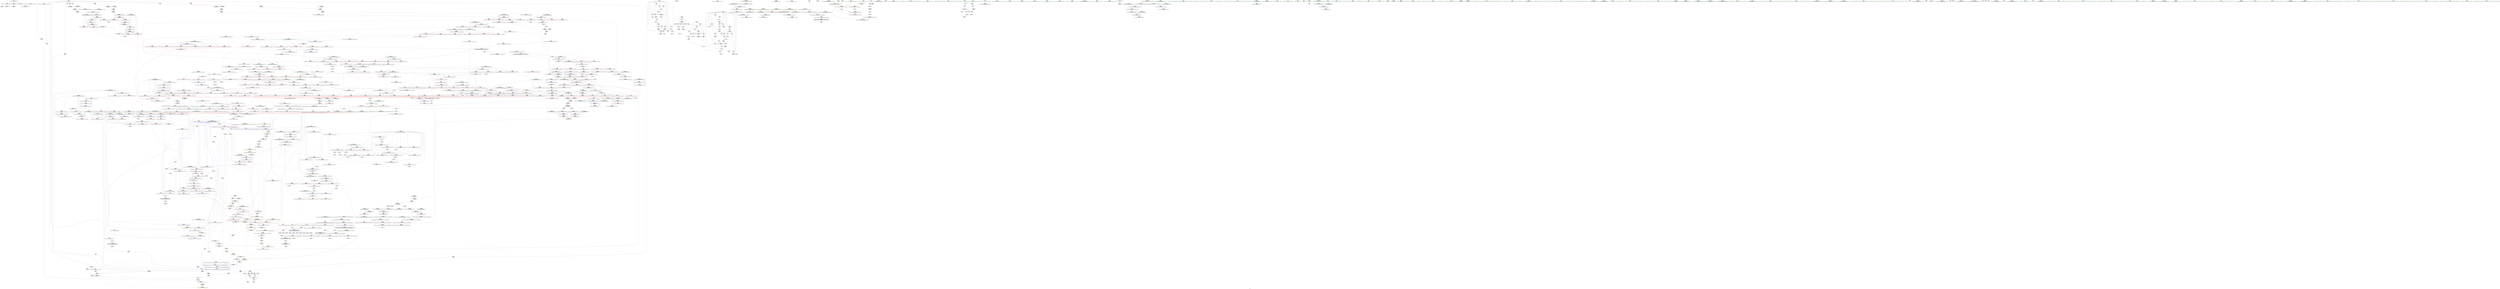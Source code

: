 digraph "SVFG" {
	label="SVFG";

	Node0x563206f03920 [shape=record,color=grey,label="{NodeID: 0\nNullPtr}"];
	Node0x563206f03920 -> Node0x563206f66d10[style=solid];
	Node0x563206f03920 -> Node0x563206f80e70[style=solid];
	Node0x563206f6f130 [shape=record,color=blue,label="{NodeID: 775\n1108\<--1105\n__b.addr\<--__b\n_ZSt9iter_swapIPdS0_EvT_T0_\n}"];
	Node0x563206f6f130 -> Node0x563206f7c610[style=dashed];
	Node0x563206f65ca0 [shape=record,color=red,label="{NodeID: 443\n579\<--566\n\<--__i\n_ZSt13__heap_selectIPdN9__gnu_cxx5__ops15_Iter_less_iterEEvT_S4_S4_T0_\n}"];
	Node0x563206f65ca0 -> Node0x563206fab740[style=solid];
	Node0x563206faa3c0 [shape=record,color=grey,label="{NodeID: 1218\n461 = cmp(460, 392, )\n}"];
	Node0x563206f59f10 [shape=record,color=green,label="{NodeID: 111\n606\<--607\n__first.addr\<--__first.addr_field_insensitive\n_ZSt11__sort_heapIPdN9__gnu_cxx5__ops15_Iter_less_iterEEvT_S4_RT0_\n}"];
	Node0x563206f59f10 -> Node0x563206f65fe0[style=solid];
	Node0x563206f59f10 -> Node0x563206f660b0[style=solid];
	Node0x563206f59f10 -> Node0x563206f839b0[style=solid];
	Node0x563206f7b5d0 [shape=record,color=red,label="{NodeID: 554\n1007\<--996\n\<--__c.addr\n_ZSt22__move_median_to_firstIPdN9__gnu_cxx5__ops15_Iter_less_iterEEvT_S4_S4_S4_T0_\n|{<s0>50}}"];
	Node0x563206f7b5d0:s0 -> Node0x5632070710c0[style=solid,color=red];
	Node0x563206ff47d0 [shape=record,color=black,label="{NodeID: 1329\nMR_93V_3 = PHI(MR_93V_4, MR_93V_2, )\npts\{567 \}\n}"];
	Node0x563206ff47d0 -> Node0x563206f65ca0[style=dashed];
	Node0x563206ff47d0 -> Node0x563206f65d70[style=dashed];
	Node0x563206ff47d0 -> Node0x563206f65e40[style=dashed];
	Node0x563206ff47d0 -> Node0x563206f65f10[style=dashed];
	Node0x563206ff47d0 -> Node0x563206f838e0[style=dashed];
	Node0x563206f5e560 [shape=record,color=green,label="{NodeID: 222\n1438\<--1439\n__val.addr\<--__val.addr_field_insensitive\n_ZNK9__gnu_cxx5__ops14_Val_less_iterclIdPdEEbRT_T0_\n}"];
	Node0x563206f5e560 -> Node0x563206f7f870[style=solid];
	Node0x563206f5e560 -> Node0x563206f71350[style=solid];
	Node0x56320706bf30 [shape=record,color=black,label="{NodeID: 1772\n1138 = PHI(765, )\n}"];
	Node0x56320706bf30 -> Node0x563206f7cbc0[style=solid];
	Node0x563206f811e0 [shape=record,color=blue,label="{NodeID: 665\n15\<--9\nj\<--\nmain\n}"];
	Node0x563206f811e0 -> Node0x563206f6d800[style=dashed];
	Node0x563206f811e0 -> Node0x563206f6d8d0[style=dashed];
	Node0x563206f811e0 -> Node0x563206f6d9a0[style=dashed];
	Node0x563206f811e0 -> Node0x563206f811e0[style=dashed];
	Node0x563206f811e0 -> Node0x563206f812b0[style=dashed];
	Node0x563206f811e0 -> Node0x563206f81930[style=dashed];
	Node0x563206f811e0 -> Node0x563206fef7d0[style=dashed];
	Node0x563206f6c210 [shape=record,color=purple,label="{NodeID: 333\n820\<--817\nadd.ptr2\<--\n_ZSt13__adjust_heapIPdldN9__gnu_cxx5__ops15_Iter_less_iterEEvT_T0_S5_T1_T2_\n|{<s0>39}}"];
	Node0x563206f6c210:s0 -> Node0x5632070710c0[style=solid,color=red];
	Node0x563206f56070 [shape=record,color=green,label="{NodeID: 1\n7\<--1\n__dso_handle\<--dummyObj\nGlob }"];
	Node0x563206f6f200 [shape=record,color=blue,label="{NodeID: 776\n1121\<--1119\n__a.addr\<--__a\n_ZSt4swapIdENSt9enable_ifIXsr6__and_ISt6__not_ISt15__is_tuple_likeIT_EESt21is_move_constructibleIS3_ESt18is_move_assignableIS3_EEE5valueEvE4typeERS3_SC_\n}"];
	Node0x563206f6f200 -> Node0x563206f7c6e0[style=dashed];
	Node0x563206f6f200 -> Node0x563206f7c7b0[style=dashed];
	Node0x563206f65d70 [shape=record,color=red,label="{NodeID: 444\n583\<--566\n\<--__i\n_ZSt13__heap_selectIPdN9__gnu_cxx5__ops15_Iter_less_iterEEvT_S4_S4_T0_\n|{<s0>29}}"];
	Node0x563206f65d70:s0 -> Node0x563207070d40[style=solid,color=red];
	Node0x563206faa540 [shape=record,color=grey,label="{NodeID: 1219\n233 = cmp(231, 232, )\n}"];
	Node0x563206f59fe0 [shape=record,color=green,label="{NodeID: 112\n608\<--609\n__last.addr\<--__last.addr_field_insensitive\n_ZSt11__sort_heapIPdN9__gnu_cxx5__ops15_Iter_less_iterEEvT_S4_RT0_\n}"];
	Node0x563206f59fe0 -> Node0x563206f66180[style=solid];
	Node0x563206f59fe0 -> Node0x563206f66250[style=solid];
	Node0x563206f59fe0 -> Node0x563206f66320[style=solid];
	Node0x563206f59fe0 -> Node0x563206f663f0[style=solid];
	Node0x563206f59fe0 -> Node0x563206f83a80[style=solid];
	Node0x563206f59fe0 -> Node0x563206f83c20[style=solid];
	Node0x563206f7b6a0 [shape=record,color=red,label="{NodeID: 555\n1017\<--996\n\<--__c.addr\n_ZSt22__move_median_to_firstIPdN9__gnu_cxx5__ops15_Iter_less_iterEEvT_S4_S4_S4_T0_\n|{<s0>52}}"];
	Node0x563206f7b6a0:s0 -> Node0x5632070710c0[style=solid,color=red];
	Node0x563206f5e630 [shape=record,color=green,label="{NodeID: 223\n1440\<--1441\n__it.addr\<--__it.addr_field_insensitive\n_ZNK9__gnu_cxx5__ops14_Val_less_iterclIdPdEEbRT_T0_\n}"];
	Node0x563206f5e630 -> Node0x563206f7f940[style=solid];
	Node0x563206f5e630 -> Node0x563206f71420[style=solid];
	Node0x56320706c070 [shape=record,color=black,label="{NodeID: 1773\n1182 = PHI(703, )\n}"];
	Node0x563206f812b0 [shape=record,color=blue,label="{NodeID: 666\n15\<--112\nj\<--inc\nmain\n}"];
	Node0x563206f812b0 -> Node0x563206f6d800[style=dashed];
	Node0x563206f812b0 -> Node0x563206f6d8d0[style=dashed];
	Node0x563206f812b0 -> Node0x563206f6d9a0[style=dashed];
	Node0x563206f812b0 -> Node0x563206f811e0[style=dashed];
	Node0x563206f812b0 -> Node0x563206f812b0[style=dashed];
	Node0x563206f812b0 -> Node0x563206f81930[style=dashed];
	Node0x563206f812b0 -> Node0x563206fef7d0[style=dashed];
	Node0x563206ffcfc0 [shape=record,color=yellow,style=double,label="{NodeID: 1441\n194V_1 = ENCHI(MR_194V_0)\npts\{650 737 786 911 1158 1280 \}\nFun[_ZSt4swapIdENSt9enable_ifIXsr6__and_ISt6__not_ISt15__is_tuple_likeIT_EESt21is_move_constructibleIS3_ESt18is_move_assignableIS3_EEE5valueEvE4typeERS3_SC_]}"];
	Node0x563206ffcfc0 -> Node0x563206f7ca20[style=dashed];
	Node0x563206ffcfc0 -> Node0x563206f7caf0[style=dashed];
	Node0x563206ffcfc0 -> Node0x563206f7cbc0[style=dashed];
	Node0x563206f6c2e0 [shape=record,color=purple,label="{NodeID: 334\n829\<--827\nadd.ptr3\<--\n_ZSt13__adjust_heapIPdldN9__gnu_cxx5__ops15_Iter_less_iterEEvT_T0_S5_T1_T2_\n|{<s0>40}}"];
	Node0x563206f6c2e0:s0 -> Node0x563207068b80[style=solid,color=red];
	Node0x563206f56100 [shape=record,color=green,label="{NodeID: 2\n9\<--1\n\<--dummyObj\nCan only get source location for instruction, argument, global var or function.}"];
	Node0x563206f6f2d0 [shape=record,color=blue,label="{NodeID: 777\n1123\<--1120\n__b.addr\<--__b\n_ZSt4swapIdENSt9enable_ifIXsr6__and_ISt6__not_ISt15__is_tuple_likeIT_EESt21is_move_constructibleIS3_ESt18is_move_assignableIS3_EEE5valueEvE4typeERS3_SC_\n}"];
	Node0x563206f6f2d0 -> Node0x563206f7c880[style=dashed];
	Node0x563206f6f2d0 -> Node0x563206f7c950[style=dashed];
	Node0x563206f65e40 [shape=record,color=red,label="{NodeID: 445\n591\<--566\n\<--__i\n_ZSt13__heap_selectIPdN9__gnu_cxx5__ops15_Iter_less_iterEEvT_S4_S4_T0_\n|{<s0>30}}"];
	Node0x563206f65e40:s0 -> Node0x563207072d30[style=solid,color=red];
	Node0x563206faa6c0 [shape=record,color=grey,label="{NodeID: 1220\n1238 = cmp(1236, 1237, )\n}"];
	Node0x563206f5a0b0 [shape=record,color=green,label="{NodeID: 113\n610\<--611\n__comp.addr\<--__comp.addr_field_insensitive\n_ZSt11__sort_heapIPdN9__gnu_cxx5__ops15_Iter_less_iterEEvT_S4_RT0_\n}"];
	Node0x563206f5a0b0 -> Node0x563206f664c0[style=solid];
	Node0x563206f5a0b0 -> Node0x563206f83b50[style=solid];
	Node0x563206f7b770 [shape=record,color=red,label="{NodeID: 556\n1021\<--996\n\<--__c.addr\n_ZSt22__move_median_to_firstIPdN9__gnu_cxx5__ops15_Iter_less_iterEEvT_S4_S4_S4_T0_\n|{<s0>53}}"];
	Node0x563206f7b770:s0 -> Node0x56320706f660[style=solid,color=red];
	Node0x563206ff51d0 [shape=record,color=black,label="{NodeID: 1331\nMR_18V_2 = PHI(MR_18V_3, MR_18V_1, )\npts\{30 \}\n|{|<s4>46}}"];
	Node0x563206ff51d0 -> Node0x563206f7a320[style=dashed];
	Node0x563206ff51d0 -> Node0x563206f7a3f0[style=dashed];
	Node0x563206ff51d0 -> Node0x563206f85bd0[style=dashed];
	Node0x563206ff51d0 -> Node0x563206f85e40[style=dashed];
	Node0x563206ff51d0:s4 -> Node0x563206ff75a0[style=dashed,color=red];
	Node0x563206f5e700 [shape=record,color=green,label="{NodeID: 224\n1455\<--1456\n\<--field_insensitive\n_ZSt9__reverseIPdEvT_S1_St26random_access_iterator_tag\n}"];
	Node0x56320706c180 [shape=record,color=black,label="{NodeID: 1774\n1185 = PHI(765, )\n}"];
	Node0x56320706c180 -> Node0x563206f7d7f0[style=solid];
	Node0x563206f81380 [shape=record,color=blue,label="{NodeID: 667\n13\<--117\ni\<--inc12\nmain\n}"];
	Node0x563206f81380 -> Node0x563206f6ce40[style=dashed];
	Node0x563206f81380 -> Node0x563206f6cf10[style=dashed];
	Node0x563206f81380 -> Node0x563206f6cfe0[style=dashed];
	Node0x563206f81380 -> Node0x563206f81380[style=dashed];
	Node0x563206f81380 -> Node0x563206f81450[style=dashed];
	Node0x563206f6c3b0 [shape=record,color=purple,label="{NodeID: 335\n834\<--832\nadd.ptr5\<--\n_ZSt13__adjust_heapIPdldN9__gnu_cxx5__ops15_Iter_less_iterEEvT_T0_S5_T1_T2_\n}"];
	Node0x563206f6c3b0 -> Node0x563206f85140[style=solid];
	Node0x563206f56190 [shape=record,color=green,label="{NodeID: 3\n24\<--1\n\<--dummyObj\nCan only get source location for instruction, argument, global var or function.}"];
	Node0x563206f6f3a0 [shape=record,color=blue,label="{NodeID: 778\n1125\<--1131\n__tmp\<--\n_ZSt4swapIdENSt9enable_ifIXsr6__and_ISt6__not_ISt15__is_tuple_likeIT_EESt21is_move_constructibleIS3_ESt18is_move_assignableIS3_EEE5valueEvE4typeERS3_SC_\n}"];
	Node0x563206f6f3a0 -> Node0x563206f7caf0[style=dashed];
	Node0x563206f6f3a0 -> Node0x563206f7cbc0[style=dashed];
	Node0x563206f65f10 [shape=record,color=red,label="{NodeID: 446\n597\<--566\n\<--__i\n_ZSt13__heap_selectIPdN9__gnu_cxx5__ops15_Iter_less_iterEEvT_S4_S4_T0_\n}"];
	Node0x563206f65f10 -> Node0x563206f6b030[style=solid];
	Node0x563206faa840 [shape=record,color=grey,label="{NodeID: 1221\n841 = cmp(840, 396, )\n}"];
	Node0x563206f5a180 [shape=record,color=green,label="{NodeID: 114\n639\<--640\n__first.addr\<--__first.addr_field_insensitive\n_ZSt11__make_heapIPdN9__gnu_cxx5__ops15_Iter_less_iterEEvT_S4_RT0_\n}"];
	Node0x563206f5a180 -> Node0x563206f66590[style=solid];
	Node0x563206f5a180 -> Node0x563206f66660[style=solid];
	Node0x563206f5a180 -> Node0x563206f66730[style=solid];
	Node0x563206f5a180 -> Node0x563206f66800[style=solid];
	Node0x563206f5a180 -> Node0x563206f83cf0[style=solid];
	Node0x563206f7b840 [shape=record,color=red,label="{NodeID: 557\n1031\<--996\n\<--__c.addr\n_ZSt22__move_median_to_firstIPdN9__gnu_cxx5__ops15_Iter_less_iterEEvT_S4_S4_S4_T0_\n|{<s0>55}}"];
	Node0x563206f7b840:s0 -> Node0x5632070710c0[style=solid,color=red];
	Node0x563206ff56d0 [shape=record,color=black,label="{NodeID: 1332\nMR_146V_3 = PHI(MR_146V_4, MR_146V_2, )\npts\{907 \}\n}"];
	Node0x563206ff56d0 -> Node0x563206f79bd0[style=dashed];
	Node0x563206ff56d0 -> Node0x563206f79ca0[style=dashed];
	Node0x563206ff56d0 -> Node0x563206f79e40[style=dashed];
	Node0x563206ff56d0 -> Node0x563206f85ca0[style=dashed];
	Node0x563206f5e7d0 [shape=record,color=green,label="{NodeID: 225\n1457\<--1458\n__first.addr\<--__first.addr_field_insensitive\n_ZSt9__reverseIPdEvT_S1_St26random_access_iterator_tag\n}"];
	Node0x563206f5e7d0 -> Node0x563206f7fbb0[style=solid];
	Node0x563206f5e7d0 -> Node0x563206f7fc80[style=solid];
	Node0x563206f5e7d0 -> Node0x563206f7fd50[style=solid];
	Node0x563206f5e7d0 -> Node0x563206f7fe20[style=solid];
	Node0x563206f5e7d0 -> Node0x563206f714f0[style=solid];
	Node0x563206f5e7d0 -> Node0x563206f71760[style=solid];
	Node0x56320706c2f0 [shape=record,color=black,label="{NodeID: 1775\n1192 = PHI(1249, )\n}"];
	Node0x563206f81450 [shape=record,color=blue,label="{NodeID: 668\n13\<--9\ni\<--\nmain\n}"];
	Node0x563206f81450 -> Node0x563206f6d0b0[style=dashed];
	Node0x563206f81450 -> Node0x563206f6d180[style=dashed];
	Node0x563206f81450 -> Node0x563206f6d250[style=dashed];
	Node0x563206f81450 -> Node0x563206f815f0[style=dashed];
	Node0x563206f81450 -> Node0x563206f81790[style=dashed];
	Node0x563206f6c480 [shape=record,color=purple,label="{NodeID: 336\n856\<--853\nadd.ptr14\<--\n_ZSt13__adjust_heapIPdldN9__gnu_cxx5__ops15_Iter_less_iterEEvT_T0_S5_T1_T2_\n|{<s0>41}}"];
	Node0x563206f6c480:s0 -> Node0x563207068b80[style=solid,color=red];
	Node0x563206f56220 [shape=record,color=green,label="{NodeID: 4\n36\<--1\n.str\<--dummyObj\nGlob }"];
	Node0x563206f6f470 [shape=record,color=blue,label="{NodeID: 779\n1136\<--1135\n\<--\n_ZSt4swapIdENSt9enable_ifIXsr6__and_ISt6__not_ISt15__is_tuple_likeIT_EESt21is_move_constructibleIS3_ESt18is_move_assignableIS3_EEE5valueEvE4typeERS3_SC_\n}"];
	Node0x563206f6f470 -> Node0x563206f7cbc0[style=dashed];
	Node0x563206f6f470 -> Node0x563206f6f540[style=dashed];
	Node0x563206f65fe0 [shape=record,color=red,label="{NodeID: 447\n617\<--606\n\<--__first.addr\n_ZSt11__sort_heapIPdN9__gnu_cxx5__ops15_Iter_less_iterEEvT_S4_RT0_\n}"];
	Node0x563206f65fe0 -> Node0x563206f68560[style=solid];
	Node0x563206faa9c0 [shape=record,color=grey,label="{NodeID: 1222\n1450 = cmp(1447, 1449, )\n}"];
	Node0x563206faa9c0 -> Node0x563206f69740[style=solid];
	Node0x563206f5ec10 [shape=record,color=green,label="{NodeID: 115\n641\<--642\n__last.addr\<--__last.addr_field_insensitive\n_ZSt11__make_heapIPdN9__gnu_cxx5__ops15_Iter_less_iterEEvT_S4_RT0_\n}"];
	Node0x563206f5ec10 -> Node0x563206f668d0[style=solid];
	Node0x563206f5ec10 -> Node0x563206f669a0[style=solid];
	Node0x563206f5ec10 -> Node0x563206f83dc0[style=solid];
	Node0x563206f7b910 [shape=record,color=red,label="{NodeID: 558\n1039\<--996\n\<--__c.addr\n_ZSt22__move_median_to_firstIPdN9__gnu_cxx5__ops15_Iter_less_iterEEvT_S4_S4_S4_T0_\n|{<s0>57}}"];
	Node0x563206f7b910:s0 -> Node0x5632070710c0[style=solid,color=red];
	Node0x563206ff5bd0 [shape=record,color=black,label="{NodeID: 1333\nMR_154V_3 = PHI(MR_154V_4, MR_154V_2, )\npts\{915 \}\n}"];
	Node0x563206ff5bd0 -> Node0x563206f7a0b0[style=dashed];
	Node0x563206ff5bd0 -> Node0x563206f7a180[style=dashed];
	Node0x563206ff5bd0 -> Node0x563206f7a250[style=dashed];
	Node0x563206ff5bd0 -> Node0x563206f85d70[style=dashed];
	Node0x563206f5e8a0 [shape=record,color=green,label="{NodeID: 226\n1459\<--1460\n__last.addr\<--__last.addr_field_insensitive\n_ZSt9__reverseIPdEvT_S1_St26random_access_iterator_tag\n}"];
	Node0x563206f5e8a0 -> Node0x563206f7fef0[style=solid];
	Node0x563206f5e8a0 -> Node0x563206f7ffc0[style=solid];
	Node0x563206f5e8a0 -> Node0x563206f80090[style=solid];
	Node0x563206f5e8a0 -> Node0x563206f80160[style=solid];
	Node0x563206f5e8a0 -> Node0x563206f80230[style=solid];
	Node0x563206f5e8a0 -> Node0x563206f715c0[style=solid];
	Node0x563206f5e8a0 -> Node0x563206f71690[style=solid];
	Node0x563206f5e8a0 -> Node0x563206f71830[style=solid];
	Node0x56320706c400 [shape=record,color=black,label="{NodeID: 1776\n1195 = PHI(765, )\n}"];
	Node0x56320706c400 -> Node0x563206f7d8c0[style=solid];
	Node0x563206f81520 [shape=record,color=blue,label="{NodeID: 669\n128\<--24\narrayidx18\<--\nmain\n}"];
	Node0x563206f81520 -> Node0x563206f81520[style=dashed];
	Node0x563206f81520 -> Node0x563206f816c0[style=dashed];
	Node0x563206f6c550 [shape=record,color=purple,label="{NodeID: 337\n861\<--859\nadd.ptr16\<--\n_ZSt13__adjust_heapIPdldN9__gnu_cxx5__ops15_Iter_less_iterEEvT_T0_S5_T1_T2_\n}"];
	Node0x563206f6c550 -> Node0x563206f853b0[style=solid];
	Node0x563206f56a60 [shape=record,color=green,label="{NodeID: 5\n38\<--1\n.str.1\<--dummyObj\nGlob }"];
	Node0x563206f6f540 [shape=record,color=blue,label="{NodeID: 780\n1140\<--1139\n\<--\n_ZSt4swapIdENSt9enable_ifIXsr6__and_ISt6__not_ISt15__is_tuple_likeIT_EESt21is_move_constructibleIS3_ESt18is_move_assignableIS3_EEE5valueEvE4typeERS3_SC_\n|{<s0>63}}"];
	Node0x563206f6f540:s0 -> Node0x56320701a1d0[style=dashed,color=blue];
	Node0x563206f660b0 [shape=record,color=red,label="{NodeID: 448\n628\<--606\n\<--__first.addr\n_ZSt11__sort_heapIPdN9__gnu_cxx5__ops15_Iter_less_iterEEvT_S4_RT0_\n|{<s0>31}}"];
	Node0x563206f660b0:s0 -> Node0x563207072a90[style=solid,color=red];
	Node0x563206faab40 [shape=record,color=grey,label="{NodeID: 1223\n1474 = cmp(1472, 1473, )\n}"];
	Node0x563206f5ece0 [shape=record,color=green,label="{NodeID: 116\n643\<--644\n__comp.addr\<--__comp.addr_field_insensitive\n_ZSt11__make_heapIPdN9__gnu_cxx5__ops15_Iter_less_iterEEvT_S4_RT0_\n}"];
	Node0x563206f5ece0 -> Node0x563206f66a70[style=solid];
	Node0x563206f5ece0 -> Node0x563206f83e90[style=solid];
	Node0x563206f7b9e0 [shape=record,color=red,label="{NodeID: 559\n1043\<--996\n\<--__c.addr\n_ZSt22__move_median_to_firstIPdN9__gnu_cxx5__ops15_Iter_less_iterEEvT_S4_S4_S4_T0_\n|{<s0>58}}"];
	Node0x563206f7b9e0:s0 -> Node0x56320706f660[style=solid,color=red];
	Node0x563206f5e970 [shape=record,color=green,label="{NodeID: 227\n1489\<--1490\nretval\<--retval_field_insensitive\n_ZSt19__iterator_categoryIPdENSt15iterator_traitsIT_E17iterator_categoryERKS2_\n}"];
	Node0x56320706c570 [shape=record,color=black,label="{NodeID: 1777\n1263 = PHI(1346, )\n|{<s0>77}}"];
	Node0x56320706c570:s0 -> Node0x563207072210[style=solid,color=red];
	Node0x563206f815f0 [shape=record,color=blue,label="{NodeID: 670\n13\<--132\ni\<--inc20\nmain\n}"];
	Node0x563206f815f0 -> Node0x563206f6d0b0[style=dashed];
	Node0x563206f815f0 -> Node0x563206f6d180[style=dashed];
	Node0x563206f815f0 -> Node0x563206f6d250[style=dashed];
	Node0x563206f815f0 -> Node0x563206f815f0[style=dashed];
	Node0x563206f815f0 -> Node0x563206f81790[style=dashed];
	Node0x563206f6c620 [shape=record,color=purple,label="{NodeID: 338\n933\<--931\nadd.ptr\<--\n_ZSt11__push_heapIPdldN9__gnu_cxx5__ops14_Iter_less_valEEvT_T0_S5_T1_RT2_\n|{<s0>46}}"];
	Node0x563206f6c620:s0 -> Node0x56320706e0f0[style=solid,color=red];
	Node0x563206f56af0 [shape=record,color=green,label="{NodeID: 6\n40\<--1\n.str.2\<--dummyObj\nGlob }"];
	Node0x563206f6f610 [shape=record,color=blue,label="{NodeID: 781\n1151\<--1147\n__first.addr\<--__first\n_ZSt16__insertion_sortIPdN9__gnu_cxx5__ops15_Iter_less_iterEEvT_S4_T0_\n}"];
	Node0x563206f6f610 -> Node0x563206f7cc90[style=dashed];
	Node0x563206f6f610 -> Node0x563206f7cd60[style=dashed];
	Node0x563206f6f610 -> Node0x563206f7ce30[style=dashed];
	Node0x563206f6f610 -> Node0x563206f7cf00[style=dashed];
	Node0x563206f6f610 -> Node0x563206f7cfd0[style=dashed];
	Node0x563206f66180 [shape=record,color=red,label="{NodeID: 449\n616\<--608\n\<--__last.addr\n_ZSt11__sort_heapIPdN9__gnu_cxx5__ops15_Iter_less_iterEEvT_S4_RT0_\n}"];
	Node0x563206f66180 -> Node0x563206f68490[style=solid];
	Node0x563206faacc0 [shape=record,color=grey,label="{NodeID: 1224\n808 = cmp(804, 807, )\n}"];
	Node0x563206f5edb0 [shape=record,color=green,label="{NodeID: 117\n645\<--646\n__len\<--__len_field_insensitive\n_ZSt11__make_heapIPdN9__gnu_cxx5__ops15_Iter_less_iterEEvT_S4_RT0_\n}"];
	Node0x563206f5edb0 -> Node0x563206f66b40[style=solid];
	Node0x563206f5edb0 -> Node0x563206f66c10[style=solid];
	Node0x563206f5edb0 -> Node0x563206f83f60[style=solid];
	Node0x563206f7bab0 [shape=record,color=red,label="{NodeID: 560\n1070\<--1059\n\<--__first.addr\n_ZSt21__unguarded_partitionIPdN9__gnu_cxx5__ops15_Iter_less_iterEET_S4_S4_S4_T0_\n|{<s0>60}}"];
	Node0x563206f7bab0:s0 -> Node0x563207070d40[style=solid,color=red];
	Node0x563206f5ea40 [shape=record,color=green,label="{NodeID: 228\n1491\<--1492\n.addr\<--.addr_field_insensitive\n_ZSt19__iterator_categoryIPdENSt15iterator_traitsIT_E17iterator_categoryERKS2_\n}"];
	Node0x563206f5ea40 -> Node0x563206f71900[style=solid];
	Node0x56320706c6b0 [shape=record,color=black,label="{NodeID: 1778\n1267 = PHI(1346, )\n|{<s0>77}}"];
	Node0x56320706c6b0:s0 -> Node0x563207072320[style=solid,color=red];
	Node0x563206f816c0 [shape=record,color=blue,label="{NodeID: 671\n135\<--137\n\<--\nmain\n}"];
	Node0x563206f816c0 -> Node0x563206f62e50[style=dashed];
	Node0x563206f816c0 -> Node0x563206f80300[style=dashed];
	Node0x563206f816c0 -> Node0x563206f81a00[style=dashed];
	Node0x563206f816c0 -> Node0x563206fdbbe0[style=dashed];
	Node0x563206f816c0 -> Node0x563206ff06d0[style=dashed];
	Node0x563206f6c6f0 [shape=record,color=purple,label="{NodeID: 339\n942\<--940\nadd.ptr1\<--\n_ZSt11__push_heapIPdldN9__gnu_cxx5__ops14_Iter_less_valEEvT_T0_S5_T1_RT2_\n|{<s0>47}}"];
	Node0x563206f6c6f0:s0 -> Node0x563207068b80[style=solid,color=red];
	Node0x563206f56b80 [shape=record,color=green,label="{NodeID: 7\n42\<--1\n.str.3\<--dummyObj\nGlob }"];
	Node0x563206f6f6e0 [shape=record,color=blue,label="{NodeID: 782\n1153\<--1148\n__last.addr\<--__last\n_ZSt16__insertion_sortIPdN9__gnu_cxx5__ops15_Iter_less_iterEEvT_S4_T0_\n}"];
	Node0x563206f6f6e0 -> Node0x563206f7d0a0[style=dashed];
	Node0x563206f6f6e0 -> Node0x563206f7d170[style=dashed];
	Node0x563206f66250 [shape=record,color=red,label="{NodeID: 450\n625\<--608\n\<--__last.addr\n_ZSt11__sort_heapIPdN9__gnu_cxx5__ops15_Iter_less_iterEEvT_S4_RT0_\n}"];
	Node0x563206f66250 -> Node0x563206f6b100[style=solid];
	Node0x563206faae40 [shape=record,color=grey,label="{NodeID: 1225\n981 = cmp(978, 980, )\n}"];
	Node0x563206faae40 -> Node0x563206f68d80[style=solid];
	Node0x563206f5ee80 [shape=record,color=green,label="{NodeID: 118\n647\<--648\n__parent\<--__parent_field_insensitive\n_ZSt11__make_heapIPdN9__gnu_cxx5__ops15_Iter_less_iterEEvT_S4_RT0_\n}"];
	Node0x563206f5ee80 -> Node0x563206f76be0[style=solid];
	Node0x563206f5ee80 -> Node0x563206f76cb0[style=solid];
	Node0x563206f5ee80 -> Node0x563206f76d80[style=solid];
	Node0x563206f5ee80 -> Node0x563206f76e50[style=solid];
	Node0x563206f5ee80 -> Node0x563206f84030[style=solid];
	Node0x563206f5ee80 -> Node0x563206f841d0[style=solid];
	Node0x563206f7bb80 [shape=record,color=red,label="{NodeID: 561\n1074\<--1059\n\<--__first.addr\n_ZSt21__unguarded_partitionIPdN9__gnu_cxx5__ops15_Iter_less_iterEET_S4_S4_S4_T0_\n}"];
	Node0x563206f7bb80 -> Node0x563206f6b1d0[style=solid];
	Node0x563206f5eb10 [shape=record,color=green,label="{NodeID: 229\n46\<--1495\n_GLOBAL__sub_I_macs_2_1.cpp\<--_GLOBAL__sub_I_macs_2_1.cpp_field_insensitive\n}"];
	Node0x563206f5eb10 -> Node0x563206f80d70[style=solid];
	Node0x56320706c7f0 [shape=record,color=black,label="{NodeID: 1779\n1269 = PHI(1321, )\n}"];
	Node0x56320706c7f0 -> Node0x563206f68f20[style=solid];
	Node0x563206f81790 [shape=record,color=blue,label="{NodeID: 672\n13\<--9\ni\<--\nmain\n}"];
	Node0x563206f81790 -> Node0x563206f6d320[style=dashed];
	Node0x563206f81790 -> Node0x563206f6d3f0[style=dashed];
	Node0x563206f81790 -> Node0x563206f6d4c0[style=dashed];
	Node0x563206f81790 -> Node0x563206f81fb0[style=dashed];
	Node0x563206f81790 -> Node0x563206f82150[style=dashed];
	Node0x563206f6c7c0 [shape=record,color=purple,label="{NodeID: 340\n947\<--945\nadd.ptr3\<--\n_ZSt11__push_heapIPdldN9__gnu_cxx5__ops14_Iter_less_valEEvT_T0_S5_T1_RT2_\n}"];
	Node0x563206f6c7c0 -> Node0x563206f85bd0[style=solid];
	Node0x563206f56c10 [shape=record,color=green,label="{NodeID: 8\n45\<--1\n\<--dummyObj\nCan only get source location for instruction, argument, global var or function.}"];
	Node0x563206f6f7b0 [shape=record,color=blue,label="{NodeID: 783\n1155\<--1173\n__i\<--add.ptr\n_ZSt16__insertion_sortIPdN9__gnu_cxx5__ops15_Iter_less_iterEEvT_S4_T0_\n}"];
	Node0x563206f6f7b0 -> Node0x563206f7d240[style=dashed];
	Node0x563206f6f7b0 -> Node0x563206f7d310[style=dashed];
	Node0x563206f6f7b0 -> Node0x563206f7d3e0[style=dashed];
	Node0x563206f6f7b0 -> Node0x563206f7d4b0[style=dashed];
	Node0x563206f6f7b0 -> Node0x563206f7d580[style=dashed];
	Node0x563206f6f7b0 -> Node0x563206f7d650[style=dashed];
	Node0x563206f6f7b0 -> Node0x563206f7d720[style=dashed];
	Node0x563206f6f7b0 -> Node0x563206f6fa20[style=dashed];
	Node0x563206f6f7b0 -> Node0x563206fed9d0[style=dashed];
	Node0x563206f66320 [shape=record,color=red,label="{NodeID: 451\n629\<--608\n\<--__last.addr\n_ZSt11__sort_heapIPdN9__gnu_cxx5__ops15_Iter_less_iterEEvT_S4_RT0_\n|{<s0>31}}"];
	Node0x563206f66320:s0 -> Node0x563207072be0[style=solid,color=red];
	Node0x563206faafc0 [shape=record,color=grey,label="{NodeID: 1226\n1169 = cmp(1167, 1168, )\n}"];
	Node0x563206f5ef50 [shape=record,color=green,label="{NodeID: 119\n649\<--650\n__value\<--__value_field_insensitive\n_ZSt11__make_heapIPdN9__gnu_cxx5__ops15_Iter_less_iterEEvT_S4_RT0_\n|{|<s1>33}}"];
	Node0x563206f5ef50 -> Node0x563206f84100[style=solid];
	Node0x563206f5ef50:s1 -> Node0x563207068b80[style=solid,color=red];
	Node0x563206f7bc50 [shape=record,color=red,label="{NodeID: 562\n1090\<--1059\n\<--__first.addr\n_ZSt21__unguarded_partitionIPdN9__gnu_cxx5__ops15_Iter_less_iterEET_S4_S4_S4_T0_\n}"];
	Node0x563206f7bc50 -> Node0x563206fac1c0[style=solid];
	Node0x563206f66d10 [shape=record,color=black,label="{NodeID: 230\n2\<--3\ndummyVal\<--dummyVal\n}"];
	Node0x56320706c930 [shape=record,color=black,label="{NodeID: 1780\n1285 = PHI(765, )\n}"];
	Node0x56320706c930 -> Node0x563206f7e760[style=solid];
	Node0x563206f81860 [shape=record,color=blue, style = dotted,label="{NodeID: 673\n1502\<--1504\noffset_0\<--dummyVal\nmain\n}"];
	Node0x563206f81860 -> Node0x563206f62cb0[style=dashed];
	Node0x563206f81860 -> Node0x563206f81860[style=dashed];
	Node0x563206f81860 -> Node0x563206ff0bd0[style=dashed];
	Node0x563206f6c890 [shape=record,color=purple,label="{NodeID: 341\n960\<--958\nadd.ptr7\<--\n_ZSt11__push_heapIPdldN9__gnu_cxx5__ops14_Iter_less_valEEvT_T0_S5_T1_RT2_\n}"];
	Node0x563206f6c890 -> Node0x563206f85e40[style=solid];
	Node0x563206f56ca0 [shape=record,color=green,label="{NodeID: 9\n82\<--1\n\<--dummyObj\nCan only get source location for instruction, argument, global var or function.}"];
	Node0x563206f6f880 [shape=record,color=blue,label="{NodeID: 784\n1157\<--1186\n__val\<--\n_ZSt16__insertion_sortIPdN9__gnu_cxx5__ops15_Iter_less_iterEEvT_S4_T0_\n}"];
	Node0x563206f6f880 -> Node0x563206f7d8c0[style=dashed];
	Node0x563206f6f880 -> Node0x563206fdcab0[style=dashed];
	Node0x563206f663f0 [shape=record,color=red,label="{NodeID: 452\n630\<--608\n\<--__last.addr\n_ZSt11__sort_heapIPdN9__gnu_cxx5__ops15_Iter_less_iterEEvT_S4_RT0_\n|{<s0>31}}"];
	Node0x563206f663f0:s0 -> Node0x563207072d30[style=solid,color=red];
	Node0x563206fab140 [shape=record,color=grey,label="{NodeID: 1227\n395 = cmp(394, 396, )\n}"];
	Node0x563206f5f020 [shape=record,color=green,label="{NodeID: 120\n651\<--652\nagg.tmp\<--agg.tmp_field_insensitive\n_ZSt11__make_heapIPdN9__gnu_cxx5__ops15_Iter_less_iterEEvT_S4_RT0_\n}"];
	Node0x563206f7bd20 [shape=record,color=red,label="{NodeID: 563\n1094\<--1059\n\<--__first.addr\n_ZSt21__unguarded_partitionIPdN9__gnu_cxx5__ops15_Iter_less_iterEET_S4_S4_S4_T0_\n}"];
	Node0x563206f7bd20 -> Node0x563206f68e50[style=solid];
	Node0x563206f66e10 [shape=record,color=black,label="{NodeID: 231\n73\<--9\nmain_ret\<--\nmain\n}"];
	Node0x56320706ca70 [shape=record,color=black,label="{NodeID: 1781\n1295 = PHI(1432, )\n}"];
	Node0x563206f81930 [shape=record,color=blue,label="{NodeID: 674\n15\<--9\nj\<--\nmain\n}"];
	Node0x563206f81930 -> Node0x563206f6da70[style=dashed];
	Node0x563206f81930 -> Node0x563206f6db40[style=dashed];
	Node0x563206f81930 -> Node0x563206f6dc10[style=dashed];
	Node0x563206f81930 -> Node0x563206f81ad0[style=dashed];
	Node0x563206f81930 -> Node0x563206f81ba0[style=dashed];
	Node0x563206f6c960 [shape=record,color=purple,label="{NodeID: 342\n1412\<--1409\nadd.ptr\<--\n_ZNSt20__copy_move_backwardILb1ELb1ESt26random_access_iterator_tagE13__copy_move_bIdEEPT_PKS3_S6_S4_\n}"];
	Node0x563206f6c960 -> Node0x563206f694d0[style=solid];
	Node0x563206f56d30 [shape=record,color=green,label="{NodeID: 10\n100\<--1\n\<--dummyObj\nCan only get source location for instruction, argument, global var or function.}"];
	Node0x563206f6f950 [shape=record,color=blue,label="{NodeID: 785\n1197\<--1196\n\<--\n_ZSt16__insertion_sortIPdN9__gnu_cxx5__ops15_Iter_less_iterEEvT_S4_T0_\n}"];
	Node0x563206f6f950 -> Node0x563206fdc0b0[style=dashed];
	Node0x563206f664c0 [shape=record,color=red,label="{NodeID: 453\n631\<--610\n\<--__comp.addr\n_ZSt11__sort_heapIPdN9__gnu_cxx5__ops15_Iter_less_iterEEvT_S4_RT0_\n|{<s0>31}}"];
	Node0x563206f664c0:s0 -> Node0x563207072e80[style=solid,color=red];
	Node0x563206fab2c0 [shape=record,color=grey,label="{NodeID: 1228\n391 = cmp(390, 392, )\n}"];
	Node0x563206f5f0f0 [shape=record,color=green,label="{NodeID: 121\n681\<--682\n_ZSt4moveIRdEONSt16remove_referenceIT_E4typeEOS2_\<--_ZSt4moveIRdEONSt16remove_referenceIT_E4typeEOS2__field_insensitive\n}"];
	Node0x563206f7bdf0 [shape=record,color=red,label="{NodeID: 564\n1096\<--1059\n\<--__first.addr\n_ZSt21__unguarded_partitionIPdN9__gnu_cxx5__ops15_Iter_less_iterEET_S4_S4_S4_T0_\n|{<s0>62}}"];
	Node0x563206f7bdf0:s0 -> Node0x56320706efa0[style=solid,color=red];
	Node0x563206f66ee0 [shape=record,color=black,label="{NodeID: 232\n27\<--26\n\<--M\nCan only get source location for instruction, argument, global var or function.}"];
	Node0x563206f66ee0 -> Node0x563206f6a030[style=solid];
	Node0x56320706cb80 [shape=record,color=black,label="{NodeID: 1782\n1300 = PHI(765, )\n}"];
	Node0x56320706cb80 -> Node0x563206f7e830[style=solid];
	Node0x563206f81a00 [shape=record,color=blue,label="{NodeID: 675\n158\<--24\narrayidx29\<--\nmain\n}"];
	Node0x563206f81a00 -> Node0x563206f81a00[style=dashed];
	Node0x563206f81a00 -> Node0x563206fdbbe0[style=dashed];
	Node0x563206f6ca30 [shape=record,color=purple,label="{NodeID: 343\n1425\<--1422\nadd.ptr2\<--\n_ZNSt20__copy_move_backwardILb1ELb1ESt26random_access_iterator_tagE13__copy_move_bIdEEPT_PKS3_S6_S4_\n}"];
	Node0x563206f6ca30 -> Node0x563206f69670[style=solid];
	Node0x563206f56dc0 [shape=record,color=green,label="{NodeID: 11\n137\<--1\n\<--dummyObj\nCan only get source location for instruction, argument, global var or function.}"];
	Node0x563206f6fa20 [shape=record,color=blue,label="{NodeID: 786\n1155\<--1210\n__i\<--incdec.ptr\n_ZSt16__insertion_sortIPdN9__gnu_cxx5__ops15_Iter_less_iterEEvT_S4_T0_\n}"];
	Node0x563206f6fa20 -> Node0x563206f7d240[style=dashed];
	Node0x563206f6fa20 -> Node0x563206f7d310[style=dashed];
	Node0x563206f6fa20 -> Node0x563206f7d3e0[style=dashed];
	Node0x563206f6fa20 -> Node0x563206f7d4b0[style=dashed];
	Node0x563206f6fa20 -> Node0x563206f7d580[style=dashed];
	Node0x563206f6fa20 -> Node0x563206f7d650[style=dashed];
	Node0x563206f6fa20 -> Node0x563206f7d720[style=dashed];
	Node0x563206f6fa20 -> Node0x563206f6fa20[style=dashed];
	Node0x563206f6fa20 -> Node0x563206fed9d0[style=dashed];
	Node0x563206f66590 [shape=record,color=red,label="{NodeID: 454\n657\<--639\n\<--__first.addr\n_ZSt11__make_heapIPdN9__gnu_cxx5__ops15_Iter_less_iterEEvT_S4_RT0_\n}"];
	Node0x563206f66590 -> Node0x563206f68700[style=solid];
	Node0x563206fab440 [shape=record,color=grey,label="{NodeID: 1229\n169 = cmp(167, 168, )\n}"];
	Node0x563206f5f1f0 [shape=record,color=green,label="{NodeID: 122\n692\<--693\n_ZSt13__adjust_heapIPdldN9__gnu_cxx5__ops15_Iter_less_iterEEvT_T0_S5_T1_T2_\<--_ZSt13__adjust_heapIPdldN9__gnu_cxx5__ops15_Iter_less_iterEEvT_T0_S5_T1_T2__field_insensitive\n}"];
	Node0x563206f7bec0 [shape=record,color=red,label="{NodeID: 565\n1099\<--1059\n\<--__first.addr\n_ZSt21__unguarded_partitionIPdN9__gnu_cxx5__ops15_Iter_less_iterEET_S4_S4_S4_T0_\n}"];
	Node0x563206f7bec0 -> Node0x563206f6b440[style=solid];
	Node0x563206ff6f20 [shape=record,color=yellow,style=double,label="{NodeID: 1340\n18V_1 = ENCHI(MR_18V_0)\npts\{30 \}\nFun[_ZSt22__final_insertion_sortIPdN9__gnu_cxx5__ops15_Iter_less_iterEEvT_S4_T0_]|{<s0>21|<s1>21|<s2>23|<s3>23}}"];
	Node0x563206ff6f20:s0 -> Node0x563206fdc0b0[style=dashed,color=red];
	Node0x563206ff6f20:s1 -> Node0x563206fed4d0[style=dashed,color=red];
	Node0x563206ff6f20:s2 -> Node0x563206fdc0b0[style=dashed,color=red];
	Node0x563206ff6f20:s3 -> Node0x563206fed4d0[style=dashed,color=red];
	Node0x563206f66fe0 [shape=record,color=black,label="{NodeID: 233\n32\<--31\n\<--M2\nCan only get source location for instruction, argument, global var or function.}"];
	Node0x563206f66fe0 -> Node0x563206f6a1d0[style=solid];
	Node0x56320706ccf0 [shape=record,color=black,label="{NodeID: 1783\n1310 = PHI(765, )\n}"];
	Node0x56320706ccf0 -> Node0x563206f7e900[style=solid];
	Node0x563206f81ad0 [shape=record,color=blue,label="{NodeID: 676\n15\<--162\nj\<--inc31\nmain\n}"];
	Node0x563206f81ad0 -> Node0x563206f6da70[style=dashed];
	Node0x563206f81ad0 -> Node0x563206f6db40[style=dashed];
	Node0x563206f81ad0 -> Node0x563206f6dc10[style=dashed];
	Node0x563206f81ad0 -> Node0x563206f81ad0[style=dashed];
	Node0x563206f81ad0 -> Node0x563206f81ba0[style=dashed];
	Node0x563206ffd9a0 [shape=record,color=yellow,style=double,label="{NodeID: 1451\n156V_1 = ENCHI(MR_156V_0)\npts\{650 737 786 1126 1158 1280 \}\nFun[_ZSt11__push_heapIPdldN9__gnu_cxx5__ops14_Iter_less_valEEvT_T0_S5_T1_RT2_]}"];
	Node0x563206ffd9a0 -> Node0x563206f7a320[style=dashed];
	Node0x563206ffd9a0 -> Node0x563206f7a3f0[style=dashed];
	Node0x563206f6cb00 [shape=record,color=red,label="{NodeID: 344\n85\<--8\n\<--cs\nmain\n}"];
	Node0x563206f6cb00 -> Node0x563206fac340[style=solid];
	Node0x563206f56e50 [shape=record,color=green,label="{NodeID: 12\n145\<--1\n\<--dummyObj\nCan only get source location for instruction, argument, global var or function.}"];
	Node0x563206f6faf0 [shape=record,color=blue,label="{NodeID: 787\n1219\<--1215\n__first.addr\<--__first\n_ZSt26__unguarded_insertion_sortIPdN9__gnu_cxx5__ops15_Iter_less_iterEEvT_S4_T0_\n}"];
	Node0x563206f6faf0 -> Node0x563206f7d990[style=dashed];
	Node0x563206f66660 [shape=record,color=red,label="{NodeID: 455\n666\<--639\n\<--__first.addr\n_ZSt11__make_heapIPdN9__gnu_cxx5__ops15_Iter_less_iterEEvT_S4_RT0_\n}"];
	Node0x563206f66660 -> Node0x563206f688a0[style=solid];
	Node0x563206fab5c0 [shape=record,color=grey,label="{NodeID: 1230\n174 = cmp(173, 100, )\n}"];
	Node0x563206f5f2f0 [shape=record,color=green,label="{NodeID: 123\n707\<--708\nthis.addr\<--this.addr_field_insensitive\n_ZNK9__gnu_cxx5__ops15_Iter_less_iterclIPdS3_EEbT_T0_\n}"];
	Node0x563206f5f2f0 -> Node0x563206f770c0[style=solid];
	Node0x563206f5f2f0 -> Node0x563206f842a0[style=solid];
	Node0x563206f7bf90 [shape=record,color=red,label="{NodeID: 566\n1078\<--1061\n\<--__last.addr\n_ZSt21__unguarded_partitionIPdN9__gnu_cxx5__ops15_Iter_less_iterEET_S4_S4_S4_T0_\n}"];
	Node0x563206f7bf90 -> Node0x563206f6b2a0[style=solid];
	Node0x563206f670e0 [shape=record,color=black,label="{NodeID: 234\n57\<--58\n\<--_ZNSt8ios_base4InitD1Ev\nCan only get source location for instruction, argument, global var or function.}"];
	Node0x56320706ce30 [shape=record,color=black,label="{NodeID: 1784\n1335 = PHI(1377, )\n|{<s0>85}}"];
	Node0x56320706ce30:s0 -> Node0x563207072540[style=solid,color=red];
	Node0x563206f81ba0 [shape=record,color=blue,label="{NodeID: 677\n15\<--9\nj\<--\nmain\n}"];
	Node0x563206f81ba0 -> Node0x563206f6dce0[style=dashed];
	Node0x563206f81ba0 -> Node0x563206f6ddb0[style=dashed];
	Node0x563206f81ba0 -> Node0x563206f6de80[style=dashed];
	Node0x563206f81ba0 -> Node0x563206f6df50[style=dashed];
	Node0x563206f81ba0 -> Node0x563206f81930[style=dashed];
	Node0x563206f81ba0 -> Node0x563206f81ee0[style=dashed];
	Node0x563206f81ba0 -> Node0x563206fef7d0[style=dashed];
	Node0x563206f6cbd0 [shape=record,color=red,label="{NodeID: 345\n84\<--11\n\<--c\nmain\n}"];
	Node0x563206f6cbd0 -> Node0x563206fac340[style=solid];
	Node0x563206f56f50 [shape=record,color=green,label="{NodeID: 13\n146\<--1\n\<--dummyObj\nCan only get source location for instruction, argument, global var or function.}"];
	Node0x563206f6fbc0 [shape=record,color=blue,label="{NodeID: 788\n1221\<--1216\n__last.addr\<--__last\n_ZSt26__unguarded_insertion_sortIPdN9__gnu_cxx5__ops15_Iter_less_iterEEvT_S4_T0_\n}"];
	Node0x563206f6fbc0 -> Node0x563206f7da60[style=dashed];
	Node0x563206f66730 [shape=record,color=red,label="{NodeID: 456\n677\<--639\n\<--__first.addr\n_ZSt11__make_heapIPdN9__gnu_cxx5__ops15_Iter_less_iterEEvT_S4_RT0_\n}"];
	Node0x563206f66730 -> Node0x563206f6c070[style=solid];
	Node0x563206fab740 [shape=record,color=grey,label="{NodeID: 1231\n581 = cmp(579, 580, )\n}"];
	Node0x563206f5f3c0 [shape=record,color=green,label="{NodeID: 124\n709\<--710\n__it1.addr\<--__it1.addr_field_insensitive\n_ZNK9__gnu_cxx5__ops15_Iter_less_iterclIPdS3_EEbT_T0_\n}"];
	Node0x563206f5f3c0 -> Node0x563206f77190[style=solid];
	Node0x563206f5f3c0 -> Node0x563206f84370[style=solid];
	Node0x563206f7c060 [shape=record,color=red,label="{NodeID: 567\n1083\<--1061\n\<--__last.addr\n_ZSt21__unguarded_partitionIPdN9__gnu_cxx5__ops15_Iter_less_iterEET_S4_S4_S4_T0_\n|{<s0>61}}"];
	Node0x563206f7c060:s0 -> Node0x5632070710c0[style=solid,color=red];
	Node0x563206f671e0 [shape=record,color=black,label="{NodeID: 235\n103\<--102\nidxprom\<--\nmain\n}"];
	Node0x56320706cf70 [shape=record,color=black,label="{NodeID: 1785\n1339 = PHI(1377, )\n|{<s0>85}}"];
	Node0x56320706cf70:s0 -> Node0x563207072650[style=solid,color=red];
	Node0x563206f81c70 [shape=record,color=blue,label="{NodeID: 678\n17\<--9\nk\<--\nmain\n}"];
	Node0x563206f81c70 -> Node0x563206f6e020[style=dashed];
	Node0x563206f81c70 -> Node0x563206f6e0f0[style=dashed];
	Node0x563206f81c70 -> Node0x563206f6e1c0[style=dashed];
	Node0x563206f81c70 -> Node0x563206f6e290[style=dashed];
	Node0x563206f81c70 -> Node0x563206f81c70[style=dashed];
	Node0x563206f81c70 -> Node0x563206f81e10[style=dashed];
	Node0x563206f81c70 -> Node0x563206fe93d0[style=dashed];
	Node0x563206ffdc20 [shape=record,color=yellow,style=double,label="{NodeID: 1453\n18V_1 = ENCHI(MR_18V_0)\npts\{30 \}\nFun[_ZSt6__sortIPdN9__gnu_cxx5__ops15_Iter_less_iterEEvT_S4_T0_]|{|<s1>15}}"];
	Node0x563206ffdc20 -> Node0x563206fe70d0[style=dashed];
	Node0x563206ffdc20:s1 -> Node0x563206fdf2b0[style=dashed,color=red];
	Node0x563206f6cca0 [shape=record,color=red,label="{NodeID: 346\n247\<--11\n\<--c\nmain\n}"];
	Node0x563206f57050 [shape=record,color=green,label="{NodeID: 14\n341\<--1\n\<--dummyObj\nCan only get source location for instruction, argument, global var or function.}"];
	Node0x563206f6fc90 [shape=record,color=blue,label="{NodeID: 789\n1223\<--1233\n__i\<--\n_ZSt26__unguarded_insertion_sortIPdN9__gnu_cxx5__ops15_Iter_less_iterEEvT_S4_T0_\n}"];
	Node0x563206f6fc90 -> Node0x563206fee3d0[style=dashed];
	Node0x563206f66800 [shape=record,color=red,label="{NodeID: 457\n685\<--639\n\<--__first.addr\n_ZSt11__make_heapIPdN9__gnu_cxx5__ops15_Iter_less_iterEEvT_S4_RT0_\n|{<s0>34}}"];
	Node0x563206f66800:s0 -> Node0x5632070681c0[style=solid,color=red];
	Node0x563206fab8c0 [shape=record,color=grey,label="{NodeID: 1232\n154 = cmp(151, 153, )\n}"];
	Node0x563206f5f490 [shape=record,color=green,label="{NodeID: 125\n711\<--712\n__it2.addr\<--__it2.addr_field_insensitive\n_ZNK9__gnu_cxx5__ops15_Iter_less_iterclIPdS3_EEbT_T0_\n}"];
	Node0x563206f5f490 -> Node0x563206f77260[style=solid];
	Node0x563206f5f490 -> Node0x563206f84440[style=solid];
	Node0x563206f7c130 [shape=record,color=red,label="{NodeID: 568\n1086\<--1061\n\<--__last.addr\n_ZSt21__unguarded_partitionIPdN9__gnu_cxx5__ops15_Iter_less_iterEET_S4_S4_S4_T0_\n}"];
	Node0x563206f7c130 -> Node0x563206f6b370[style=solid];
	Node0x563206ff71f0 [shape=record,color=yellow,style=double,label="{NodeID: 1343\n18V_1 = ENCHI(MR_18V_0)\npts\{30 \}\nFun[_ZSt14__partial_sortIPdN9__gnu_cxx5__ops15_Iter_less_iterEEvT_S4_S4_T0_]|{<s0>24}}"];
	Node0x563206ff71f0:s0 -> Node0x563206ffb450[style=dashed,color=red];
	Node0x563206f672b0 [shape=record,color=black,label="{NodeID: 236\n106\<--105\nidxprom8\<--\nmain\n}"];
	Node0x56320706d0b0 [shape=record,color=black,label="{NodeID: 1786\n1341 = PHI(1377, )\n|{<s0>85}}"];
	Node0x56320706d0b0:s0 -> Node0x563207072760[style=solid,color=red];
	Node0x563206f81d40 [shape=record,color=blue,label="{NodeID: 679\n193\<--187\narrayidx48\<--mul45\nmain\n}"];
	Node0x563206f81d40 -> Node0x563206f81d40[style=dashed];
	Node0x563206f81d40 -> Node0x563206fdbbe0[style=dashed];
	Node0x563206f6cd70 [shape=record,color=red,label="{NodeID: 347\n254\<--11\n\<--c\nmain\n}"];
	Node0x563206f6cd70 -> Node0x563206f757f0[style=solid];
	Node0x563206f57150 [shape=record,color=green,label="{NodeID: 15\n346\<--1\n\<--dummyObj\nCan only get source location for instruction, argument, global var or function.}"];
	Node0x563206f6fd60 [shape=record,color=blue,label="{NodeID: 790\n1223\<--1245\n__i\<--incdec.ptr\n_ZSt26__unguarded_insertion_sortIPdN9__gnu_cxx5__ops15_Iter_less_iterEEvT_S4_T0_\n}"];
	Node0x563206f6fd60 -> Node0x563206fee3d0[style=dashed];
	Node0x563206f668d0 [shape=record,color=red,label="{NodeID: 458\n656\<--641\n\<--__last.addr\n_ZSt11__make_heapIPdN9__gnu_cxx5__ops15_Iter_less_iterEEvT_S4_RT0_\n}"];
	Node0x563206f668d0 -> Node0x563206f68630[style=solid];
	Node0x563206faba40 [shape=record,color=grey,label="{NodeID: 1233\n331 = cmp(329, 330, )\n}"];
	Node0x563206f5f560 [shape=record,color=green,label="{NodeID: 126\n728\<--729\n__first.addr\<--__first.addr_field_insensitive\n_ZSt10__pop_heapIPdN9__gnu_cxx5__ops15_Iter_less_iterEEvT_S4_S4_RT0_\n}"];
	Node0x563206f5f560 -> Node0x563206f774d0[style=solid];
	Node0x563206f5f560 -> Node0x563206f775a0[style=solid];
	Node0x563206f5f560 -> Node0x563206f77670[style=solid];
	Node0x563206f5f560 -> Node0x563206f84510[style=solid];
	Node0x563206f7c200 [shape=record,color=red,label="{NodeID: 569\n1091\<--1061\n\<--__last.addr\n_ZSt21__unguarded_partitionIPdN9__gnu_cxx5__ops15_Iter_less_iterEET_S4_S4_S4_T0_\n}"];
	Node0x563206f7c200 -> Node0x563206fac1c0[style=solid];
	Node0x563206f67380 [shape=record,color=black,label="{NodeID: 237\n127\<--126\nidxprom17\<--\nmain\n}"];
	Node0x56320706d1f0 [shape=record,color=black,label="{NodeID: 1787\n1342 = PHI(1353, )\n}"];
	Node0x56320706d1f0 -> Node0x563206f68ff0[style=solid];
	Node0x563206f81e10 [shape=record,color=blue,label="{NodeID: 680\n17\<--197\nk\<--inc50\nmain\n}"];
	Node0x563206f81e10 -> Node0x563206f6e020[style=dashed];
	Node0x563206f81e10 -> Node0x563206f6e0f0[style=dashed];
	Node0x563206f81e10 -> Node0x563206f6e1c0[style=dashed];
	Node0x563206f81e10 -> Node0x563206f6e290[style=dashed];
	Node0x563206f81e10 -> Node0x563206f81c70[style=dashed];
	Node0x563206f81e10 -> Node0x563206f81e10[style=dashed];
	Node0x563206f81e10 -> Node0x563206fe93d0[style=dashed];
	Node0x563206f6ce40 [shape=record,color=red,label="{NodeID: 348\n92\<--13\n\<--i\nmain\n}"];
	Node0x563206f6ce40 -> Node0x563206fac640[style=solid];
	Node0x563206f57250 [shape=record,color=green,label="{NodeID: 16\n392\<--1\n\<--dummyObj\nCan only get source location for instruction, argument, global var or function.}"];
	Node0x563206f6fe30 [shape=record,color=blue,label="{NodeID: 791\n1253\<--1250\n__first.addr\<--__first\n_ZSt13move_backwardIPdS0_ET0_T_S2_S1_\n}"];
	Node0x563206f6fe30 -> Node0x563206f7dda0[style=dashed];
	Node0x563206f669a0 [shape=record,color=red,label="{NodeID: 459\n665\<--641\n\<--__last.addr\n_ZSt11__make_heapIPdN9__gnu_cxx5__ops15_Iter_less_iterEEvT_S4_RT0_\n}"];
	Node0x563206f669a0 -> Node0x563206f687d0[style=solid];
	Node0x563206fabbc0 [shape=record,color=grey,label="{NodeID: 1234\n847 = cmp(843, 846, )\n}"];
	Node0x563206f5f630 [shape=record,color=green,label="{NodeID: 127\n730\<--731\n__last.addr\<--__last.addr_field_insensitive\n_ZSt10__pop_heapIPdN9__gnu_cxx5__ops15_Iter_less_iterEEvT_S4_S4_RT0_\n}"];
	Node0x563206f5f630 -> Node0x563206f77740[style=solid];
	Node0x563206f5f630 -> Node0x563206f845e0[style=solid];
	Node0x563206f7c2d0 [shape=record,color=red,label="{NodeID: 570\n1097\<--1061\n\<--__last.addr\n_ZSt21__unguarded_partitionIPdN9__gnu_cxx5__ops15_Iter_less_iterEET_S4_S4_S4_T0_\n|{<s0>62}}"];
	Node0x563206f7c2d0:s0 -> Node0x56320706f660[style=solid,color=red];
	Node0x563206f67450 [shape=record,color=black,label="{NodeID: 238\n157\<--156\nidxprom28\<--\nmain\n}"];
	Node0x56320706d330 [shape=record,color=black,label="{NodeID: 1788\n1373 = PHI(1384, )\n}"];
	Node0x56320706d330 -> Node0x563206f69190[style=solid];
	Node0x563206f81ee0 [shape=record,color=blue,label="{NodeID: 681\n15\<--202\nj\<--inc53\nmain\n}"];
	Node0x563206f81ee0 -> Node0x563206f6dce0[style=dashed];
	Node0x563206f81ee0 -> Node0x563206f6ddb0[style=dashed];
	Node0x563206f81ee0 -> Node0x563206f6de80[style=dashed];
	Node0x563206f81ee0 -> Node0x563206f6df50[style=dashed];
	Node0x563206f81ee0 -> Node0x563206f81930[style=dashed];
	Node0x563206f81ee0 -> Node0x563206f81ee0[style=dashed];
	Node0x563206f81ee0 -> Node0x563206fef7d0[style=dashed];
	Node0x563206ffdef0 [shape=record,color=yellow,style=double,label="{NodeID: 1456\n2V_1 = ENCHI(MR_2V_0)\npts\{10 \}\nFun[main]}"];
	Node0x563206ffdef0 -> Node0x563206f6cb00[style=dashed];
	Node0x563206f6cf10 [shape=record,color=red,label="{NodeID: 349\n102\<--13\n\<--i\nmain\n}"];
	Node0x563206f6cf10 -> Node0x563206f671e0[style=solid];
	Node0x563206f57350 [shape=record,color=green,label="{NodeID: 17\n396\<--1\n\<--dummyObj\nCan only get source location for instruction, argument, global var or function.|{<s0>38}}"];
	Node0x563206f57350:s0 -> Node0x5632070683d0[style=solid,color=red];
	Node0x563206f6ff00 [shape=record,color=blue,label="{NodeID: 792\n1255\<--1251\n__last.addr\<--__last\n_ZSt13move_backwardIPdS0_ET0_T_S2_S1_\n}"];
	Node0x563206f6ff00 -> Node0x563206f7de70[style=dashed];
	Node0x563206f66a70 [shape=record,color=red,label="{NodeID: 460\n690\<--643\n\<--__comp.addr\n_ZSt11__make_heapIPdN9__gnu_cxx5__ops15_Iter_less_iterEEvT_S4_RT0_\n}"];
	Node0x563206fabd40 [shape=record,color=grey,label="{NodeID: 1235\n622 = cmp(621, 623, )\n}"];
	Node0x563206f5f700 [shape=record,color=green,label="{NodeID: 128\n732\<--733\n__result.addr\<--__result.addr_field_insensitive\n_ZSt10__pop_heapIPdN9__gnu_cxx5__ops15_Iter_less_iterEEvT_S4_S4_RT0_\n}"];
	Node0x563206f5f700 -> Node0x563206f77810[style=solid];
	Node0x563206f5f700 -> Node0x563206f778e0[style=solid];
	Node0x563206f5f700 -> Node0x563206f846b0[style=solid];
	Node0x563206f7c3a0 [shape=record,color=red,label="{NodeID: 571\n1071\<--1063\n\<--__pivot.addr\n_ZSt21__unguarded_partitionIPdN9__gnu_cxx5__ops15_Iter_less_iterEET_S4_S4_S4_T0_\n|{<s0>60}}"];
	Node0x563206f7c3a0:s0 -> Node0x5632070710c0[style=solid,color=red];
	Node0x563206f67520 [shape=record,color=black,label="{NodeID: 239\n177\<--176\nidxprom39\<--\nmain\n}"];
	Node0x56320706d470 [shape=record,color=black,label="{NodeID: 1789\n1385 = PHI(1370, )\n0th arg _ZNSt20__copy_move_backwardILb1ELb1ESt26random_access_iterator_tagE13__copy_move_bIdEEPT_PKS3_S6_S4_ }"];
	Node0x56320706d470 -> Node0x563206f70e70[style=solid];
	Node0x563206f81fb0 [shape=record,color=blue,label="{NodeID: 682\n13\<--225\ni\<--inc60\nmain\n}"];
	Node0x563206f81fb0 -> Node0x563206f6d320[style=dashed];
	Node0x563206f81fb0 -> Node0x563206f6d3f0[style=dashed];
	Node0x563206f81fb0 -> Node0x563206f6d4c0[style=dashed];
	Node0x563206f81fb0 -> Node0x563206f81fb0[style=dashed];
	Node0x563206f81fb0 -> Node0x563206f82150[style=dashed];
	Node0x563206f6cfe0 [shape=record,color=red,label="{NodeID: 350\n116\<--13\n\<--i\nmain\n}"];
	Node0x563206f6cfe0 -> Node0x563206fa88c0[style=solid];
	Node0x563206f57450 [shape=record,color=green,label="{NodeID: 18\n407\<--1\n\<--dummyObj\nCan only get source location for instruction, argument, global var or function.}"];
	Node0x563206f6ffd0 [shape=record,color=blue,label="{NodeID: 793\n1257\<--1252\n__result.addr\<--__result\n_ZSt13move_backwardIPdS0_ET0_T_S2_S1_\n}"];
	Node0x563206f6ffd0 -> Node0x563206f7df40[style=dashed];
	Node0x563206f66b40 [shape=record,color=red,label="{NodeID: 461\n672\<--645\n\<--__len\n_ZSt11__make_heapIPdN9__gnu_cxx5__ops15_Iter_less_iterEEvT_S4_RT0_\n}"];
	Node0x563206f66b40 -> Node0x563206fa91c0[style=solid];
	Node0x563206fabec0 [shape=record,color=grey,label="{NodeID: 1236\n142 = cmp(140, 141, )\n}"];
	Node0x563206f5f7d0 [shape=record,color=green,label="{NodeID: 129\n734\<--735\n__comp.addr\<--__comp.addr_field_insensitive\n_ZSt10__pop_heapIPdN9__gnu_cxx5__ops15_Iter_less_iterEEvT_S4_S4_RT0_\n}"];
	Node0x563206f5f7d0 -> Node0x563206f779b0[style=solid];
	Node0x563206f5f7d0 -> Node0x563206f84780[style=solid];
	Node0x563206f7c470 [shape=record,color=red,label="{NodeID: 572\n1082\<--1063\n\<--__pivot.addr\n_ZSt21__unguarded_partitionIPdN9__gnu_cxx5__ops15_Iter_less_iterEET_S4_S4_S4_T0_\n|{<s0>61}}"];
	Node0x563206f7c470:s0 -> Node0x563207070d40[style=solid,color=red];
	Node0x563206ff75a0 [shape=record,color=yellow,style=double,label="{NodeID: 1347\n18V_1 = ENCHI(MR_18V_0)\npts\{30 \}\nFun[_ZNK9__gnu_cxx5__ops14_Iter_less_valclIPddEEbT_RT0_]}"];
	Node0x563206ff75a0 -> Node0x563206f7a730[style=dashed];
	Node0x563206f675f0 [shape=record,color=black,label="{NodeID: 240\n181\<--180\nidxprom41\<--\nmain\n}"];
	Node0x56320706d5b0 [shape=record,color=black,label="{NodeID: 1790\n1386 = PHI(1371, )\n1st arg _ZNSt20__copy_move_backwardILb1ELb1ESt26random_access_iterator_tagE13__copy_move_bIdEEPT_PKS3_S6_S4_ }"];
	Node0x56320706d5b0 -> Node0x563206f70f40[style=solid];
	Node0x563206f82080 [shape=record,color=blue,label="{NodeID: 683\n23\<--24\ns\<--\nmain\n}"];
	Node0x563206f82080 -> Node0x563206f6e9e0[style=dashed];
	Node0x563206f82080 -> Node0x563206f6eab0[style=dashed];
	Node0x563206f82080 -> Node0x563206f82220[style=dashed];
	Node0x563206f82080 -> Node0x563206ff01d0[style=dashed];
	Node0x563206f6d0b0 [shape=record,color=red,label="{NodeID: 351\n122\<--13\n\<--i\nmain\n}"];
	Node0x563206f6d0b0 -> Node0x563206fac040[style=solid];
	Node0x563206f57550 [shape=record,color=green,label="{NodeID: 19\n430\<--1\n\<--dummyObj\nCan only get source location for instruction, argument, global var or function.}"];
	Node0x563206f700a0 [shape=record,color=blue,label="{NodeID: 794\n1277\<--1274\n__last.addr\<--__last\n_ZSt25__unguarded_linear_insertIPdN9__gnu_cxx5__ops14_Val_less_iterEEvT_T0_\n}"];
	Node0x563206f700a0 -> Node0x563206f7e010[style=dashed];
	Node0x563206f700a0 -> Node0x563206f7e0e0[style=dashed];
	Node0x563206f700a0 -> Node0x563206febbd0[style=dashed];
	Node0x563206f66c10 [shape=record,color=red,label="{NodeID: 462\n687\<--645\n\<--__len\n_ZSt11__make_heapIPdN9__gnu_cxx5__ops15_Iter_less_iterEEvT_S4_RT0_\n|{<s0>34}}"];
	Node0x563206f66c10:s0 -> Node0x563207068550[style=solid,color=red];
	Node0x563206fac040 [shape=record,color=grey,label="{NodeID: 1237\n124 = cmp(122, 123, )\n}"];
	Node0x563206f5f8a0 [shape=record,color=green,label="{NodeID: 130\n736\<--737\n__value\<--__value_field_insensitive\n_ZSt10__pop_heapIPdN9__gnu_cxx5__ops15_Iter_less_iterEEvT_S4_S4_RT0_\n|{|<s1>37}}"];
	Node0x563206f5f8a0 -> Node0x563206f84850[style=solid];
	Node0x563206f5f8a0:s1 -> Node0x563207068b80[style=solid,color=red];
	Node0x563206f7c540 [shape=record,color=red,label="{NodeID: 573\n1112\<--1106\n\<--__a.addr\n_ZSt9iter_swapIPdS0_EvT_T0_\n|{<s0>63}}"];
	Node0x563206f7c540:s0 -> Node0x563207073000[style=solid,color=red];
	Node0x563206ff76b0 [shape=record,color=yellow,style=double,label="{NodeID: 1348\n150V_1 = ENCHI(MR_150V_0)\npts\{911 \}\nFun[_ZNK9__gnu_cxx5__ops14_Iter_less_valclIPddEEbT_RT0_]}"];
	Node0x563206ff76b0 -> Node0x563206f7a800[style=dashed];
	Node0x563206f676c0 [shape=record,color=black,label="{NodeID: 241\n184\<--183\nidxprom43\<--\nmain\n}"];
	Node0x56320706d6f0 [shape=record,color=black,label="{NodeID: 1791\n1387 = PHI(1372, )\n2nd arg _ZNSt20__copy_move_backwardILb1ELb1ESt26random_access_iterator_tagE13__copy_move_bIdEEPT_PKS3_S6_S4_ }"];
	Node0x56320706d6f0 -> Node0x563206f71010[style=solid];
	Node0x563206f82150 [shape=record,color=blue,label="{NodeID: 684\n13\<--9\ni\<--\nmain\n}"];
	Node0x563206f82150 -> Node0x563206f6d590[style=dashed];
	Node0x563206f82150 -> Node0x563206f6d660[style=dashed];
	Node0x563206f82150 -> Node0x563206f6d730[style=dashed];
	Node0x563206f82150 -> Node0x563206f822f0[style=dashed];
	Node0x563206f82150 -> Node0x563206fef2d0[style=dashed];
	Node0x563206f6d180 [shape=record,color=red,label="{NodeID: 352\n126\<--13\n\<--i\nmain\n}"];
	Node0x563206f6d180 -> Node0x563206f67380[style=solid];
	Node0x563206f57650 [shape=record,color=green,label="{NodeID: 20\n436\<--1\n\<--dummyObj\nCan only get source location for instruction, argument, global var or function.}"];
	Node0x563206f70170 [shape=record,color=blue,label="{NodeID: 795\n1279\<--1286\n__val\<--\n_ZSt25__unguarded_linear_insertIPdN9__gnu_cxx5__ops14_Val_less_iterEEvT_T0_\n|{|<s2>79}}"];
	Node0x563206f70170 -> Node0x563206f7e830[style=dashed];
	Node0x563206f70170 -> Node0x563206f7e900[style=dashed];
	Node0x563206f70170:s2 -> Node0x563206ffacf0[style=dashed,color=red];
	Node0x563206f76be0 [shape=record,color=red,label="{NodeID: 463\n678\<--647\n\<--__parent\n_ZSt11__make_heapIPdN9__gnu_cxx5__ops15_Iter_less_iterEEvT_S4_RT0_\n}"];
	Node0x563206fac1c0 [shape=record,color=grey,label="{NodeID: 1238\n1092 = cmp(1090, 1091, )\n}"];
	Node0x563206f5f970 [shape=record,color=green,label="{NodeID: 131\n738\<--739\nagg.tmp\<--agg.tmp_field_insensitive\n_ZSt10__pop_heapIPdN9__gnu_cxx5__ops15_Iter_less_iterEEvT_S4_S4_RT0_\n}"];
	Node0x563206f7c610 [shape=record,color=red,label="{NodeID: 574\n1113\<--1108\n\<--__b.addr\n_ZSt9iter_swapIPdS0_EvT_T0_\n|{<s0>63}}"];
	Node0x563206f7c610:s0 -> Node0x563207073110[style=solid,color=red];
	Node0x563206f67790 [shape=record,color=black,label="{NodeID: 242\n192\<--191\nidxprom47\<--add\nmain\n}"];
	Node0x56320706d830 [shape=record,color=black,label="{NodeID: 1792\n1488 = PHI(292, )\n0th arg _ZSt19__iterator_categoryIPdENSt15iterator_traitsIT_E17iterator_categoryERKS2_ }"];
	Node0x56320706d830 -> Node0x563206f71900[style=solid];
	Node0x563206f82220 [shape=record,color=blue,label="{NodeID: 685\n23\<--240\ns\<--add67\nmain\n}"];
	Node0x563206f82220 -> Node0x563206f6e9e0[style=dashed];
	Node0x563206f82220 -> Node0x563206f6eab0[style=dashed];
	Node0x563206f82220 -> Node0x563206f82220[style=dashed];
	Node0x563206f82220 -> Node0x563206ff01d0[style=dashed];
	Node0x563206f6d250 [shape=record,color=red,label="{NodeID: 353\n131\<--13\n\<--i\nmain\n}"];
	Node0x563206f6d250 -> Node0x563206fa8740[style=solid];
	Node0x563206f57750 [shape=record,color=green,label="{NodeID: 21\n623\<--1\n\<--dummyObj\nCan only get source location for instruction, argument, global var or function.}"];
	Node0x563206f70240 [shape=record,color=blue,label="{NodeID: 796\n1281\<--1288\n__next\<--\n_ZSt25__unguarded_linear_insertIPdN9__gnu_cxx5__ops14_Val_less_iterEEvT_T0_\n}"];
	Node0x563206f70240 -> Node0x563206f7e350[style=dashed];
	Node0x563206f70240 -> Node0x563206f70310[style=dashed];
	Node0x563206f76cb0 [shape=record,color=red,label="{NodeID: 464\n686\<--647\n\<--__parent\n_ZSt11__make_heapIPdN9__gnu_cxx5__ops15_Iter_less_iterEEvT_S4_RT0_\n|{<s0>34}}"];
	Node0x563206f76cb0:s0 -> Node0x5632070683d0[style=solid,color=red];
	Node0x563206fac340 [shape=record,color=grey,label="{NodeID: 1239\n86 = cmp(84, 85, )\n}"];
	Node0x563206f5fa40 [shape=record,color=green,label="{NodeID: 132\n767\<--768\n__t.addr\<--__t.addr_field_insensitive\n_ZSt4moveIRdEONSt16remove_referenceIT_E4typeEOS2_\n}"];
	Node0x563206f5fa40 -> Node0x563206f77cf0[style=solid];
	Node0x563206f5fa40 -> Node0x563206f849f0[style=solid];
	Node0x563206f7c6e0 [shape=record,color=red,label="{NodeID: 575\n1129\<--1121\n\<--__a.addr\n_ZSt4swapIdENSt9enable_ifIXsr6__and_ISt6__not_ISt15__is_tuple_likeIT_EESt21is_move_constructibleIS3_ESt18is_move_assignableIS3_EEE5valueEvE4typeERS3_SC_\n|{<s0>64}}"];
	Node0x563206f7c6e0:s0 -> Node0x563207068b80[style=solid,color=red];
	Node0x563206f67860 [shape=record,color=black,label="{NodeID: 243\n207\<--206\nidx.ext\<--mul55\nmain\n}"];
	Node0x56320706d970 [shape=record,color=black,label="{NodeID: 1793\n439 = PHI(350, )\n0th arg _ZSt22__final_insertion_sortIPdN9__gnu_cxx5__ops15_Iter_less_iterEEvT_S4_T0_ }"];
	Node0x56320706d970 -> Node0x563206f82f20[style=solid];
	Node0x563206f822f0 [shape=record,color=blue,label="{NodeID: 686\n13\<--244\ni\<--inc69\nmain\n}"];
	Node0x563206f822f0 -> Node0x563206f6d590[style=dashed];
	Node0x563206f822f0 -> Node0x563206f6d660[style=dashed];
	Node0x563206f822f0 -> Node0x563206f6d730[style=dashed];
	Node0x563206f822f0 -> Node0x563206f822f0[style=dashed];
	Node0x563206f822f0 -> Node0x563206fef2d0[style=dashed];
	Node0x563206ffe380 [shape=record,color=yellow,style=double,label="{NodeID: 1461\n12V_1 = ENCHI(MR_12V_0)\npts\{20 \}\nFun[main]}"];
	Node0x563206ffe380 -> Node0x563206f6e360[style=dashed];
	Node0x563206ffe380 -> Node0x563206f6e430[style=dashed];
	Node0x563206f6d320 [shape=record,color=red,label="{NodeID: 354\n140\<--13\n\<--i\nmain\n}"];
	Node0x563206f6d320 -> Node0x563206fabec0[style=solid];
	Node0x563206f57850 [shape=record,color=green,label="{NodeID: 22\n1369\<--1\n\<--dummyObj\nCan only get source location for instruction, argument, global var or function.}"];
	Node0x563206f70310 [shape=record,color=blue,label="{NodeID: 797\n1281\<--1291\n__next\<--incdec.ptr\n_ZSt25__unguarded_linear_insertIPdN9__gnu_cxx5__ops14_Val_less_iterEEvT_T0_\n}"];
	Node0x563206f70310 -> Node0x563206fec0d0[style=dashed];
	Node0x563206f76d80 [shape=record,color=red,label="{NodeID: 465\n694\<--647\n\<--__parent\n_ZSt11__make_heapIPdN9__gnu_cxx5__ops15_Iter_less_iterEEvT_S4_RT0_\n}"];
	Node0x563206f76d80 -> Node0x563206fac940[style=solid];
	Node0x563206fac4c0 [shape=record,color=grey,label="{NodeID: 1240\n662 = cmp(661, 346, )\n}"];
	Node0x563206f5fb10 [shape=record,color=green,label="{NodeID: 133\n777\<--778\n__comp\<--__comp_field_insensitive\n_ZSt13__adjust_heapIPdldN9__gnu_cxx5__ops15_Iter_less_iterEEvT_T0_S5_T1_T2_\n|{<s0>39|<s1>42}}"];
	Node0x563206f5fb10:s0 -> Node0x563207070690[style=solid,color=red];
	Node0x563206f5fb10:s1 -> Node0x563207071440[style=solid,color=red];
	Node0x563206f7c7b0 [shape=record,color=red,label="{NodeID: 576\n1136\<--1121\n\<--__a.addr\n_ZSt4swapIdENSt9enable_ifIXsr6__and_ISt6__not_ISt15__is_tuple_likeIT_EESt21is_move_constructibleIS3_ESt18is_move_assignableIS3_EEE5valueEvE4typeERS3_SC_\n}"];
	Node0x563206f7c7b0 -> Node0x563206f6f470[style=solid];
	Node0x563206f67930 [shape=record,color=black,label="{NodeID: 244\n216\<--215\nidx.ext57\<--mul56\nmain\n}"];
	Node0x56320706dab0 [shape=record,color=black,label="{NodeID: 1794\n440 = PHI(351, )\n1st arg _ZSt22__final_insertion_sortIPdN9__gnu_cxx5__ops15_Iter_less_iterEEvT_S4_T0_ }"];
	Node0x56320706dab0 -> Node0x563206f82ff0[style=solid];
	Node0x563206f823c0 [shape=record,color=blue,label="{NodeID: 687\n11\<--255\nc\<--inc73\nmain\n}"];
	Node0x563206f823c0 -> Node0x563206feedd0[style=dashed];
	Node0x563206ffe460 [shape=record,color=yellow,style=double,label="{NodeID: 1462\n14V_1 = ENCHI(MR_14V_0)\npts\{22 \}\nFun[main]}"];
	Node0x563206ffe460 -> Node0x563206f6e500[style=dashed];
	Node0x563206ffe460 -> Node0x563206f6e5d0[style=dashed];
	Node0x563206ffe460 -> Node0x563206f6e6a0[style=dashed];
	Node0x563206ffe460 -> Node0x563206f6e770[style=dashed];
	Node0x563206ffe460 -> Node0x563206f6e840[style=dashed];
	Node0x563206ffe460 -> Node0x563206f6e910[style=dashed];
	Node0x563206f6d3f0 [shape=record,color=red,label="{NodeID: 355\n180\<--13\n\<--i\nmain\n}"];
	Node0x563206f6d3f0 -> Node0x563206f675f0[style=solid];
	Node0x563206f57950 [shape=record,color=green,label="{NodeID: 23\n4\<--6\n_ZStL8__ioinit\<--_ZStL8__ioinit_field_insensitive\nGlob }"];
	Node0x563206f57950 -> Node0x563206f69810[style=solid];
	Node0x563206f703e0 [shape=record,color=blue,label="{NodeID: 798\n1302\<--1301\n\<--\n_ZSt25__unguarded_linear_insertIPdN9__gnu_cxx5__ops14_Val_less_iterEEvT_T0_\n}"];
	Node0x563206f703e0 -> Node0x563206feb6d0[style=dashed];
	Node0x563206f76e50 [shape=record,color=red,label="{NodeID: 466\n698\<--647\n\<--__parent\n_ZSt11__make_heapIPdN9__gnu_cxx5__ops15_Iter_less_iterEEvT_S4_RT0_\n}"];
	Node0x563206f76e50 -> Node0x563206fa9ac0[style=solid];
	Node0x563206fac640 [shape=record,color=grey,label="{NodeID: 1241\n94 = cmp(92, 93, )\n}"];
	Node0x563206f5fbe0 [shape=record,color=green,label="{NodeID: 134\n779\<--780\n__first.addr\<--__first.addr_field_insensitive\n_ZSt13__adjust_heapIPdldN9__gnu_cxx5__ops15_Iter_less_iterEEvT_T0_S5_T1_T2_\n}"];
	Node0x563206f5fbe0 -> Node0x563206f77dc0[style=solid];
	Node0x563206f5fbe0 -> Node0x563206f77e90[style=solid];
	Node0x563206f5fbe0 -> Node0x563206f77f60[style=solid];
	Node0x563206f5fbe0 -> Node0x563206f78030[style=solid];
	Node0x563206f5fbe0 -> Node0x563206f78100[style=solid];
	Node0x563206f5fbe0 -> Node0x563206f781d0[style=solid];
	Node0x563206f5fbe0 -> Node0x563206f782a0[style=solid];
	Node0x563206f5fbe0 -> Node0x563206f84ac0[style=solid];
	Node0x563206f7c880 [shape=record,color=red,label="{NodeID: 577\n1133\<--1123\n\<--__b.addr\n_ZSt4swapIdENSt9enable_ifIXsr6__and_ISt6__not_ISt15__is_tuple_likeIT_EESt21is_move_constructibleIS3_ESt18is_move_assignableIS3_EEE5valueEvE4typeERS3_SC_\n|{<s0>65}}"];
	Node0x563206f7c880:s0 -> Node0x563207068b80[style=solid,color=red];
	Node0x563206f67a00 [shape=record,color=black,label="{NodeID: 245\n236\<--235\nidxprom65\<--\nmain\n}"];
	Node0x56320706dbf0 [shape=record,color=black,label="{NodeID: 1795\n482 = PHI(398, )\n0th arg _ZSt14__partial_sortIPdN9__gnu_cxx5__ops15_Iter_less_iterEEvT_S4_S4_T0_ }"];
	Node0x56320706dbf0 -> Node0x563206f830c0[style=solid];
	Node0x563206f82490 [shape=record,color=blue,label="{NodeID: 688\n270\<--268\n__first.addr\<--__first\n_ZSt4sortIPdEvT_S1_\n}"];
	Node0x563206f82490 -> Node0x563206f62f20[style=dashed];
	Node0x563206f6d4c0 [shape=record,color=red,label="{NodeID: 356\n224\<--13\n\<--i\nmain\n}"];
	Node0x563206f6d4c0 -> Node0x563206f766f0[style=solid];
	Node0x563206f57a50 [shape=record,color=green,label="{NodeID: 24\n8\<--10\ncs\<--cs_field_insensitive\nGlob }"];
	Node0x563206f57a50 -> Node0x563206f6cb00[style=solid];
	Node0x563206f57a50 -> Node0x563206f804a0[style=solid];
	Node0x563206f704b0 [shape=record,color=blue,label="{NodeID: 799\n1277\<--1304\n__last.addr\<--\n_ZSt25__unguarded_linear_insertIPdN9__gnu_cxx5__ops14_Val_less_iterEEvT_T0_\n}"];
	Node0x563206f704b0 -> Node0x563206febbd0[style=dashed];
	Node0x563206f76f20 [shape=record,color=red,label="{NodeID: 467\n683\<--680\n\<--call\n_ZSt11__make_heapIPdN9__gnu_cxx5__ops15_Iter_less_iterEEvT_S4_RT0_\n}"];
	Node0x563206f76f20 -> Node0x563206f84100[style=solid];
	Node0x563206fac7c0 [shape=record,color=grey,label="{NodeID: 1242\n99 = cmp(98, 100, )\n}"];
	Node0x563206f5fcb0 [shape=record,color=green,label="{NodeID: 135\n781\<--782\n__holeIndex.addr\<--__holeIndex.addr_field_insensitive\n_ZSt13__adjust_heapIPdldN9__gnu_cxx5__ops15_Iter_less_iterEEvT_T0_S5_T1_T2_\n}"];
	Node0x563206f5fcb0 -> Node0x563206f78370[style=solid];
	Node0x563206f5fcb0 -> Node0x563206f78440[style=solid];
	Node0x563206f5fcb0 -> Node0x563206f78510[style=solid];
	Node0x563206f5fcb0 -> Node0x563206f785e0[style=solid];
	Node0x563206f5fcb0 -> Node0x563206f786b0[style=solid];
	Node0x563206f5fcb0 -> Node0x563206f84b90[style=solid];
	Node0x563206f5fcb0 -> Node0x563206f85210[style=solid];
	Node0x563206f5fcb0 -> Node0x563206f85480[style=solid];
	Node0x563206f7c950 [shape=record,color=red,label="{NodeID: 578\n1140\<--1123\n\<--__b.addr\n_ZSt4swapIdENSt9enable_ifIXsr6__and_ISt6__not_ISt15__is_tuple_likeIT_EESt21is_move_constructibleIS3_ESt18is_move_assignableIS3_EEE5valueEvE4typeERS3_SC_\n}"];
	Node0x563206f7c950 -> Node0x563206f6f540[style=solid];
	Node0x563206f67ad0 [shape=record,color=black,label="{NodeID: 246\n337\<--335\nsub.ptr.lhs.cast\<--\n_ZSt6__sortIPdN9__gnu_cxx5__ops15_Iter_less_iterEEvT_S4_T0_\n}"];
	Node0x563206f67ad0 -> Node0x563206fa79c0[style=solid];
	Node0x56320706dd30 [shape=record,color=black,label="{NodeID: 1796\n483 = PHI(399, )\n1st arg _ZSt14__partial_sortIPdN9__gnu_cxx5__ops15_Iter_less_iterEEvT_S4_S4_T0_ }"];
	Node0x56320706dd30 -> Node0x563206f83190[style=solid];
	Node0x563206f82560 [shape=record,color=blue,label="{NodeID: 689\n272\<--269\n__last.addr\<--__last\n_ZSt4sortIPdEvT_S1_\n}"];
	Node0x563206f82560 -> Node0x563206f62ff0[style=dashed];
	Node0x563206f6d590 [shape=record,color=red,label="{NodeID: 357\n231\<--13\n\<--i\nmain\n}"];
	Node0x563206f6d590 -> Node0x563206faa540[style=solid];
	Node0x563206f57b50 [shape=record,color=green,label="{NodeID: 25\n11\<--12\nc\<--c_field_insensitive\nGlob }"];
	Node0x563206f57b50 -> Node0x563206f6cbd0[style=solid];
	Node0x563206f57b50 -> Node0x563206f6cca0[style=solid];
	Node0x563206f57b50 -> Node0x563206f6cd70[style=solid];
	Node0x563206f57b50 -> Node0x563206f80570[style=solid];
	Node0x563206f57b50 -> Node0x563206f81040[style=solid];
	Node0x563206f57b50 -> Node0x563206f823c0[style=solid];
	Node0x563206f70580 [shape=record,color=blue,label="{NodeID: 800\n1281\<--1307\n__next\<--incdec.ptr3\n_ZSt25__unguarded_linear_insertIPdN9__gnu_cxx5__ops14_Val_less_iterEEvT_T0_\n}"];
	Node0x563206f70580 -> Node0x563206fec0d0[style=dashed];
	Node0x563206f76ff0 [shape=record,color=red,label="{NodeID: 468\n689\<--688\n\<--call5\n_ZSt11__make_heapIPdN9__gnu_cxx5__ops15_Iter_less_iterEEvT_S4_RT0_\n|{<s0>34}}"];
	Node0x563206f76ff0:s0 -> Node0x5632070686d0[style=solid,color=red];
	Node0x563206fac940 [shape=record,color=grey,label="{NodeID: 1243\n695 = cmp(694, 396, )\n}"];
	Node0x563206f5fd80 [shape=record,color=green,label="{NodeID: 136\n783\<--784\n__len.addr\<--__len.addr_field_insensitive\n_ZSt13__adjust_heapIPdldN9__gnu_cxx5__ops15_Iter_less_iterEEvT_T0_S5_T1_T2_\n}"];
	Node0x563206f5fd80 -> Node0x563206f78780[style=solid];
	Node0x563206f5fd80 -> Node0x563206f78850[style=solid];
	Node0x563206f5fd80 -> Node0x563206f78920[style=solid];
	Node0x563206f5fd80 -> Node0x563206f84c60[style=solid];
	Node0x563206f7ca20 [shape=record,color=red,label="{NodeID: 579\n1131\<--1130\n\<--call\n_ZSt4swapIdENSt9enable_ifIXsr6__and_ISt6__not_ISt15__is_tuple_likeIT_EESt21is_move_constructibleIS3_ESt18is_move_assignableIS3_EEE5valueEvE4typeERS3_SC_\n}"];
	Node0x563206f7ca20 -> Node0x563206f6f3a0[style=solid];
	Node0x563206f67ba0 [shape=record,color=black,label="{NodeID: 247\n338\<--336\nsub.ptr.rhs.cast\<--\n_ZSt6__sortIPdN9__gnu_cxx5__ops15_Iter_less_iterEEvT_S4_T0_\n}"];
	Node0x563206f67ba0 -> Node0x563206fa79c0[style=solid];
	Node0x56320706de70 [shape=record,color=black,label="{NodeID: 1797\n484 = PHI(400, )\n2nd arg _ZSt14__partial_sortIPdN9__gnu_cxx5__ops15_Iter_less_iterEEvT_S4_S4_T0_ }"];
	Node0x56320706de70 -> Node0x563206f83260[style=solid];
	Node0x563206f82630 [shape=record,color=blue,label="{NodeID: 690\n292\<--290\n__first.addr\<--__first\n_ZSt7reverseIPdEvT_S1_\n}"];
	Node0x563206f82630 -> Node0x563206f630c0[style=dashed];
	Node0x563206f6d660 [shape=record,color=red,label="{NodeID: 358\n235\<--13\n\<--i\nmain\n}"];
	Node0x563206f6d660 -> Node0x563206f67a00[style=solid];
	Node0x563206f57c50 [shape=record,color=green,label="{NodeID: 26\n13\<--14\ni\<--i_field_insensitive\nGlob }"];
	Node0x563206f57c50 -> Node0x563206f6ce40[style=solid];
	Node0x563206f57c50 -> Node0x563206f6cf10[style=solid];
	Node0x563206f57c50 -> Node0x563206f6cfe0[style=solid];
	Node0x563206f57c50 -> Node0x563206f6d0b0[style=solid];
	Node0x563206f57c50 -> Node0x563206f6d180[style=solid];
	Node0x563206f57c50 -> Node0x563206f6d250[style=solid];
	Node0x563206f57c50 -> Node0x563206f6d320[style=solid];
	Node0x563206f57c50 -> Node0x563206f6d3f0[style=solid];
	Node0x563206f57c50 -> Node0x563206f6d4c0[style=solid];
	Node0x563206f57c50 -> Node0x563206f6d590[style=solid];
	Node0x563206f57c50 -> Node0x563206f6d660[style=solid];
	Node0x563206f57c50 -> Node0x563206f6d730[style=solid];
	Node0x563206f57c50 -> Node0x563206f80670[style=solid];
	Node0x563206f57c50 -> Node0x563206f81110[style=solid];
	Node0x563206f57c50 -> Node0x563206f81380[style=solid];
	Node0x563206f57c50 -> Node0x563206f81450[style=solid];
	Node0x563206f57c50 -> Node0x563206f815f0[style=solid];
	Node0x563206f57c50 -> Node0x563206f81790[style=solid];
	Node0x563206f57c50 -> Node0x563206f81fb0[style=solid];
	Node0x563206f57c50 -> Node0x563206f82150[style=solid];
	Node0x563206f57c50 -> Node0x563206f822f0[style=solid];
	Node0x563206f70650 [shape=record,color=blue,label="{NodeID: 801\n1312\<--1311\n\<--\n_ZSt25__unguarded_linear_insertIPdN9__gnu_cxx5__ops14_Val_less_iterEEvT_T0_\n|{<s0>72|<s1>74}}"];
	Node0x563206f70650:s0 -> Node0x563206fdc0b0[style=dashed,color=blue];
	Node0x563206f70650:s1 -> Node0x563206fee8d0[style=dashed,color=blue];
	Node0x563206f770c0 [shape=record,color=red,label="{NodeID: 469\n716\<--707\nthis1\<--this.addr\n_ZNK9__gnu_cxx5__ops15_Iter_less_iterclIPdS3_EEbT_T0_\n}"];
	Node0x563206facac0 [shape=record,color=grey,label="{NodeID: 1244\n1465 = cmp(1463, 1464, )\n}"];
	Node0x563206f5fe50 [shape=record,color=green,label="{NodeID: 137\n785\<--786\n__value.addr\<--__value.addr_field_insensitive\n_ZSt13__adjust_heapIPdldN9__gnu_cxx5__ops15_Iter_less_iterEEvT_T0_S5_T1_T2_\n|{|<s1>44}}"];
	Node0x563206f5fe50 -> Node0x563206f84d30[style=solid];
	Node0x563206f5fe50:s1 -> Node0x563207068b80[style=solid,color=red];
	Node0x5632070179f0 [shape=record,color=yellow,style=double,label="{NodeID: 1687\n18V_6 = CSCHI(MR_18V_5)\npts\{30 \}\nCS[]|{<s0>34|<s1>34|<s2>38}}"];
	Node0x5632070179f0:s0 -> Node0x563206fdcfb0[style=dashed,color=blue];
	Node0x5632070179f0:s1 -> Node0x563206fe10b0[style=dashed,color=blue];
	Node0x5632070179f0:s2 -> Node0x5632070196d0[style=dashed,color=blue];
	Node0x563206f7caf0 [shape=record,color=red,label="{NodeID: 580\n1135\<--1134\n\<--call1\n_ZSt4swapIdENSt9enable_ifIXsr6__and_ISt6__not_ISt15__is_tuple_likeIT_EESt21is_move_constructibleIS3_ESt18is_move_assignableIS3_EEE5valueEvE4typeERS3_SC_\n}"];
	Node0x563206f7caf0 -> Node0x563206f6f470[style=solid];
	Node0x563206f67c70 [shape=record,color=black,label="{NodeID: 248\n387\<--385\nsub.ptr.lhs.cast\<--\n_ZSt16__introsort_loopIPdlN9__gnu_cxx5__ops15_Iter_less_iterEEvT_S4_T0_T1_\n}"];
	Node0x563206f67c70 -> Node0x563206fa6dc0[style=solid];
	Node0x56320706dfb0 [shape=record,color=black,label="{NodeID: 1798\n964 = PHI(930, )\n0th arg _ZNK9__gnu_cxx5__ops14_Iter_less_valclIPddEEbT_RT0_ }"];
	Node0x56320706dfb0 -> Node0x563206f85f10[style=solid];
	Node0x563206f82700 [shape=record,color=blue,label="{NodeID: 691\n294\<--291\n__last.addr\<--__last\n_ZSt7reverseIPdEvT_S1_\n}"];
	Node0x563206f82700 -> Node0x563206f63190[style=dashed];
	Node0x563206f6d730 [shape=record,color=red,label="{NodeID: 359\n243\<--13\n\<--i\nmain\n}"];
	Node0x563206f6d730 -> Node0x563206f75670[style=solid];
	Node0x563206f57d50 [shape=record,color=green,label="{NodeID: 27\n15\<--16\nj\<--j_field_insensitive\nGlob }"];
	Node0x563206f57d50 -> Node0x563206f6d800[style=solid];
	Node0x563206f57d50 -> Node0x563206f6d8d0[style=solid];
	Node0x563206f57d50 -> Node0x563206f6d9a0[style=solid];
	Node0x563206f57d50 -> Node0x563206f6da70[style=solid];
	Node0x563206f57d50 -> Node0x563206f6db40[style=solid];
	Node0x563206f57d50 -> Node0x563206f6dc10[style=solid];
	Node0x563206f57d50 -> Node0x563206f6dce0[style=solid];
	Node0x563206f57d50 -> Node0x563206f6ddb0[style=solid];
	Node0x563206f57d50 -> Node0x563206f6de80[style=solid];
	Node0x563206f57d50 -> Node0x563206f6df50[style=solid];
	Node0x563206f57d50 -> Node0x563206f80770[style=solid];
	Node0x563206f57d50 -> Node0x563206f811e0[style=solid];
	Node0x563206f57d50 -> Node0x563206f812b0[style=solid];
	Node0x563206f57d50 -> Node0x563206f81930[style=solid];
	Node0x563206f57d50 -> Node0x563206f81ad0[style=solid];
	Node0x563206f57d50 -> Node0x563206f81ba0[style=solid];
	Node0x563206f57d50 -> Node0x563206f81ee0[style=solid];
	Node0x563206f70720 [shape=record,color=blue,label="{NodeID: 802\n1325\<--1322\n__first.addr\<--__first\n_ZSt23__copy_move_backward_a2ILb1EPdS0_ET1_T0_S2_S1_\n}"];
	Node0x563206f70720 -> Node0x563206f7e9d0[style=dashed];
	Node0x563206f77190 [shape=record,color=red,label="{NodeID: 470\n717\<--709\n\<--__it1.addr\n_ZNK9__gnu_cxx5__ops15_Iter_less_iterclIPdS3_EEbT_T0_\n}"];
	Node0x563206f77190 -> Node0x563206f77330[style=solid];
	Node0x563206facc40 [shape=record,color=grey,label="{NodeID: 1245\n1407 = cmp(1406, 396, )\n}"];
	Node0x563206f5ff20 [shape=record,color=green,label="{NodeID: 138\n787\<--788\n__topIndex\<--__topIndex_field_insensitive\n_ZSt13__adjust_heapIPdldN9__gnu_cxx5__ops15_Iter_less_iterEEvT_T0_S5_T1_T2_\n}"];
	Node0x563206f5ff20 -> Node0x563206f789f0[style=solid];
	Node0x563206f5ff20 -> Node0x563206f84e00[style=solid];
	Node0x563207017b50 [shape=record,color=yellow,style=double,label="{NodeID: 1688\n18V_2 = CSCHI(MR_18V_1)\npts\{30 \}\nCS[]|{<s0>27}}"];
	Node0x563207017b50:s0 -> Node0x563206fddeb0[style=dashed,color=red];
	Node0x563206f7cbc0 [shape=record,color=red,label="{NodeID: 581\n1139\<--1138\n\<--call2\n_ZSt4swapIdENSt9enable_ifIXsr6__and_ISt6__not_ISt15__is_tuple_likeIT_EESt21is_move_constructibleIS3_ESt18is_move_assignableIS3_EEE5valueEvE4typeERS3_SC_\n}"];
	Node0x563206f7cbc0 -> Node0x563206f6f540[style=solid];
	Node0x563206f67d40 [shape=record,color=black,label="{NodeID: 249\n388\<--386\nsub.ptr.rhs.cast\<--\n_ZSt16__introsort_loopIPdlN9__gnu_cxx5__ops15_Iter_less_iterEEvT_S4_T0_T1_\n}"];
	Node0x563206f67d40 -> Node0x563206fa6dc0[style=solid];
	Node0x56320706e0f0 [shape=record,color=black,label="{NodeID: 1799\n965 = PHI(933, )\n1st arg _ZNK9__gnu_cxx5__ops14_Iter_less_valclIPddEEbT_RT0_ }"];
	Node0x56320706e0f0 -> Node0x563206f85fe0[style=solid];
	Node0x563206f827d0 [shape=record,color=blue,label="{NodeID: 692\n319\<--315\n__first.addr\<--__first\n_ZSt6__sortIPdN9__gnu_cxx5__ops15_Iter_less_iterEEvT_S4_T0_\n}"];
	Node0x563206f827d0 -> Node0x563206f63260[style=dashed];
	Node0x563206f827d0 -> Node0x563206f63330[style=dashed];
	Node0x563206f827d0 -> Node0x563206f63400[style=dashed];
	Node0x563206f827d0 -> Node0x563206f634d0[style=dashed];
	Node0x563206ffe8c0 [shape=record,color=yellow,style=double,label="{NodeID: 1467\n24V_1 = ENCHI(MR_24V_0)\npts\{350000 \}\nFun[main]}"];
	Node0x563206ffe8c0 -> Node0x563206f62d80[style=dashed];
	Node0x563206f6d800 [shape=record,color=red,label="{NodeID: 360\n98\<--15\n\<--j\nmain\n}"];
	Node0x563206f6d800 -> Node0x563206fac7c0[style=solid];
	Node0x563206f57e50 [shape=record,color=green,label="{NodeID: 28\n17\<--18\nk\<--k_field_insensitive\nGlob }"];
	Node0x563206f57e50 -> Node0x563206f6e020[style=solid];
	Node0x563206f57e50 -> Node0x563206f6e0f0[style=solid];
	Node0x563206f57e50 -> Node0x563206f6e1c0[style=solid];
	Node0x563206f57e50 -> Node0x563206f6e290[style=solid];
	Node0x563206f57e50 -> Node0x563206f80870[style=solid];
	Node0x563206f57e50 -> Node0x563206f81c70[style=solid];
	Node0x563206f57e50 -> Node0x563206f81e10[style=solid];
	Node0x563206f707f0 [shape=record,color=blue,label="{NodeID: 803\n1327\<--1323\n__last.addr\<--__last\n_ZSt23__copy_move_backward_a2ILb1EPdS0_ET1_T0_S2_S1_\n}"];
	Node0x563206f707f0 -> Node0x563206f7eaa0[style=dashed];
	Node0x563206f77260 [shape=record,color=red,label="{NodeID: 471\n719\<--711\n\<--__it2.addr\n_ZNK9__gnu_cxx5__ops15_Iter_less_iterclIPdS3_EEbT_T0_\n}"];
	Node0x563206f77260 -> Node0x563206f77400[style=solid];
	Node0x563206facdc0 [shape=record,color=grey,label="{NodeID: 1246\n1178 = cmp(1176, 1177, )\n}"];
	Node0x563206f5fff0 [shape=record,color=green,label="{NodeID: 139\n789\<--790\n__secondChild\<--__secondChild_field_insensitive\n_ZSt13__adjust_heapIPdldN9__gnu_cxx5__ops15_Iter_less_iterEEvT_T0_S5_T1_T2_\n}"];
	Node0x563206f5fff0 -> Node0x563206f78ac0[style=solid];
	Node0x563206f5fff0 -> Node0x563206f78b90[style=solid];
	Node0x563206f5fff0 -> Node0x563206f78c60[style=solid];
	Node0x563206f5fff0 -> Node0x563206f78d30[style=solid];
	Node0x563206f5fff0 -> Node0x563206f78e00[style=solid];
	Node0x563206f5fff0 -> Node0x563206f78ed0[style=solid];
	Node0x563206f5fff0 -> Node0x563206f78fa0[style=solid];
	Node0x563206f5fff0 -> Node0x563206f79070[style=solid];
	Node0x563206f5fff0 -> Node0x563206f79140[style=solid];
	Node0x563206f5fff0 -> Node0x563206f79210[style=solid];
	Node0x563206f5fff0 -> Node0x563206f792e0[style=solid];
	Node0x563206f5fff0 -> Node0x563206f84ed0[style=solid];
	Node0x563206f5fff0 -> Node0x563206f84fa0[style=solid];
	Node0x563206f5fff0 -> Node0x563206f85070[style=solid];
	Node0x563206f5fff0 -> Node0x563206f852e0[style=solid];
	Node0x563207017cb0 [shape=record,color=yellow,style=double,label="{NodeID: 1689\n18V_3 = CSCHI(MR_18V_2)\npts\{30 \}\nCS[]|{<s0>18}}"];
	Node0x563207017cb0:s0 -> Node0x5632070187b0[style=dashed,color=blue];
	Node0x563206f7cc90 [shape=record,color=red,label="{NodeID: 582\n1167\<--1151\n\<--__first.addr\n_ZSt16__insertion_sortIPdN9__gnu_cxx5__ops15_Iter_less_iterEEvT_S4_T0_\n}"];
	Node0x563206f7cc90 -> Node0x563206faafc0[style=solid];
	Node0x563206ff7ec0 [shape=record,color=yellow,style=double,label="{NodeID: 1357\n205V_1 = ENCHI(MR_205V_0)\npts\{650 737 786 911 1126 1280 \}\nFun[_ZSt16__insertion_sortIPdN9__gnu_cxx5__ops15_Iter_less_iterEEvT_S4_T0_]}"];
	Node0x563206ff7ec0 -> Node0x563206f7d7f0[style=dashed];
	Node0x563206ff7ec0 -> Node0x563206f7d8c0[style=dashed];
	Node0x563206f67e10 [shape=record,color=black,label="{NodeID: 250\n433\<--429\ncast\<--\n_ZSt4__lgl\n}"];
	Node0x56320706e230 [shape=record,color=black,label="{NodeID: 1800\n966 = PHI(910, )\n2nd arg _ZNK9__gnu_cxx5__ops14_Iter_less_valclIPddEEbT_RT0_ }"];
	Node0x56320706e230 -> Node0x563206f860b0[style=solid];
	Node0x563206f828a0 [shape=record,color=blue,label="{NodeID: 693\n321\<--316\n__last.addr\<--__last\n_ZSt6__sortIPdN9__gnu_cxx5__ops15_Iter_less_iterEEvT_S4_T0_\n}"];
	Node0x563206f828a0 -> Node0x563206f635a0[style=dashed];
	Node0x563206f828a0 -> Node0x563206f63670[style=dashed];
	Node0x563206f828a0 -> Node0x563206f63740[style=dashed];
	Node0x563206f828a0 -> Node0x563206f63810[style=dashed];
	Node0x563206f6d8d0 [shape=record,color=red,label="{NodeID: 361\n105\<--15\n\<--j\nmain\n}"];
	Node0x563206f6d8d0 -> Node0x563206f672b0[style=solid];
	Node0x563206f57f50 [shape=record,color=green,label="{NodeID: 29\n19\<--20\nn\<--n_field_insensitive\nGlob }"];
	Node0x563206f57f50 -> Node0x563206f6e360[style=solid];
	Node0x563206f57f50 -> Node0x563206f6e430[style=solid];
	Node0x563206f57f50 -> Node0x563206f80970[style=solid];
	Node0x563206f708c0 [shape=record,color=blue,label="{NodeID: 804\n1329\<--1324\n__result.addr\<--__result\n_ZSt23__copy_move_backward_a2ILb1EPdS0_ET1_T0_S2_S1_\n}"];
	Node0x563206f708c0 -> Node0x563206f7eb70[style=dashed];
	Node0x563206f77330 [shape=record,color=red,label="{NodeID: 472\n718\<--717\n\<--\n_ZNK9__gnu_cxx5__ops15_Iter_less_iterclIPdS3_EEbT_T0_\n}"];
	Node0x563206f77330 -> Node0x563206fad0c0[style=solid];
	Node0x563206facf40 [shape=record,color=grey,label="{NodeID: 1247\n928 = cmp(926, 927, )\n}"];
	Node0x563206f600c0 [shape=record,color=green,label="{NodeID: 140\n791\<--792\n__cmp\<--__cmp_field_insensitive\n_ZSt13__adjust_heapIPdldN9__gnu_cxx5__ops15_Iter_less_iterEEvT_T0_S5_T1_T2_\n|{<s0>43|<s1>45}}"];
	Node0x563206f600c0:s0 -> Node0x563207071dd0[style=solid,color=red];
	Node0x563206f600c0:s1 -> Node0x563207067a40[style=solid,color=red];
	Node0x563207017e10 [shape=record,color=yellow,style=double,label="{NodeID: 1690\n18V_12 = CSCHI(MR_18V_9)\npts\{30 \}\nCS[]|{<s0>8}}"];
	Node0x563207017e10:s0 -> Node0x563206ff90d0[style=dashed,color=red];
	Node0x563206f7cd60 [shape=record,color=red,label="{NodeID: 583\n1172\<--1151\n\<--__first.addr\n_ZSt16__insertion_sortIPdN9__gnu_cxx5__ops15_Iter_less_iterEEvT_S4_T0_\n}"];
	Node0x563206f7cd60 -> Node0x563206f6b510[style=solid];
	Node0x563206f67ee0 [shape=record,color=black,label="{NodeID: 251\n434\<--429\nconv\<--\n_ZSt4__lgl\n}"];
	Node0x563206f67ee0 -> Node0x563206fa64c0[style=solid];
	Node0x56320706e370 [shape=record,color=black,label="{NodeID: 1801\n1147 = PHI(463, 476, )\n0th arg _ZSt16__insertion_sortIPdN9__gnu_cxx5__ops15_Iter_less_iterEEvT_S4_T0_ }"];
	Node0x56320706e370 -> Node0x563206f6f610[style=solid];
	Node0x563206f82970 [shape=record,color=blue,label="{NodeID: 694\n367\<--362\n__first.addr\<--__first\n_ZSt16__introsort_loopIPdlN9__gnu_cxx5__ops15_Iter_less_iterEEvT_S4_T0_T1_\n}"];
	Node0x563206f82970 -> Node0x563206f638e0[style=dashed];
	Node0x563206f82970 -> Node0x563206f639b0[style=dashed];
	Node0x563206f82970 -> Node0x563206f63a80[style=dashed];
	Node0x563206f6d9a0 [shape=record,color=red,label="{NodeID: 362\n111\<--15\n\<--j\nmain\n}"];
	Node0x563206f6d9a0 -> Node0x563206fa6f40[style=solid];
	Node0x563206f58050 [shape=record,color=green,label="{NodeID: 30\n21\<--22\nm\<--m_field_insensitive\nGlob }"];
	Node0x563206f58050 -> Node0x563206f6e500[style=solid];
	Node0x563206f58050 -> Node0x563206f6e5d0[style=solid];
	Node0x563206f58050 -> Node0x563206f6e6a0[style=solid];
	Node0x563206f58050 -> Node0x563206f6e770[style=solid];
	Node0x563206f58050 -> Node0x563206f6e840[style=solid];
	Node0x563206f58050 -> Node0x563206f6e910[style=solid];
	Node0x563206f58050 -> Node0x563206f80a70[style=solid];
	Node0x563206f70990 [shape=record,color=blue,label="{NodeID: 805\n1348\<--1347\n__it.addr\<--__it\n_ZSt12__miter_baseIPdET_S1_\n}"];
	Node0x563206f70990 -> Node0x563206f7ec40[style=dashed];
	Node0x563206f77400 [shape=record,color=red,label="{NodeID: 473\n720\<--719\n\<--\n_ZNK9__gnu_cxx5__ops15_Iter_less_iterclIPdS3_EEbT_T0_\n}"];
	Node0x563206f77400 -> Node0x563206fad0c0[style=solid];
	Node0x563206fad0c0 [shape=record,color=grey,label="{NodeID: 1248\n721 = cmp(718, 720, )\n}"];
	Node0x563206fad0c0 -> Node0x563206f68970[style=solid];
	Node0x563206f60190 [shape=record,color=green,label="{NodeID: 141\n793\<--794\nagg.tmp\<--agg.tmp_field_insensitive\n_ZSt13__adjust_heapIPdldN9__gnu_cxx5__ops15_Iter_less_iterEEvT_T0_S5_T1_T2_\n}"];
	Node0x563206f7ce30 [shape=record,color=red,label="{NodeID: 584\n1181\<--1151\n\<--__first.addr\n_ZSt16__insertion_sortIPdN9__gnu_cxx5__ops15_Iter_less_iterEEvT_S4_T0_\n|{<s0>67}}"];
	Node0x563206f7ce30:s0 -> Node0x5632070710c0[style=solid,color=red];
	Node0x563206f67fb0 [shape=record,color=black,label="{NodeID: 252\n423\<--435\n_ZSt4__lgl_ret\<--sub\n_ZSt4__lgl\n|{<s0>14}}"];
	Node0x563206f67fb0:s0 -> Node0x56320706a080[style=solid,color=blue];
	Node0x56320706e580 [shape=record,color=black,label="{NodeID: 1802\n1148 = PHI(465, 477, )\n1st arg _ZSt16__insertion_sortIPdN9__gnu_cxx5__ops15_Iter_less_iterEEvT_S4_T0_ }"];
	Node0x56320706e580 -> Node0x563206f6f6e0[style=solid];
	Node0x563206f82a40 [shape=record,color=blue,label="{NodeID: 695\n369\<--363\n__last.addr\<--__last\n_ZSt16__introsort_loopIPdlN9__gnu_cxx5__ops15_Iter_less_iterEEvT_S4_T0_T1_\n}"];
	Node0x563206f82a40 -> Node0x563206fdf7b0[style=dashed];
	Node0x563206f6da70 [shape=record,color=red,label="{NodeID: 363\n151\<--15\n\<--j\nmain\n}"];
	Node0x563206f6da70 -> Node0x563206fab8c0[style=solid];
	Node0x563206f58150 [shape=record,color=green,label="{NodeID: 31\n23\<--25\ns\<--s_field_insensitive\nGlob }"];
	Node0x563206f58150 -> Node0x563206f6e9e0[style=solid];
	Node0x563206f58150 -> Node0x563206f6eab0[style=solid];
	Node0x563206f58150 -> Node0x563206f80b70[style=solid];
	Node0x563206f58150 -> Node0x563206f82080[style=solid];
	Node0x563206f58150 -> Node0x563206f82220[style=solid];
	Node0x563206f70a60 [shape=record,color=blue,label="{NodeID: 806\n1357\<--1354\n__first.addr\<--__first\n_ZSt22__copy_move_backward_aILb1EPdS0_ET1_T0_S2_S1_\n}"];
	Node0x563206f70a60 -> Node0x563206f7ed10[style=dashed];
	Node0x563206f774d0 [shape=record,color=red,label="{NodeID: 474\n748\<--728\n\<--__first.addr\n_ZSt10__pop_heapIPdN9__gnu_cxx5__ops15_Iter_less_iterEEvT_S4_S4_RT0_\n|{<s0>36}}"];
	Node0x563206f774d0:s0 -> Node0x563207068b80[style=solid,color=red];
	Node0x563206f60260 [shape=record,color=green,label="{NodeID: 142\n868\<--869\n_ZSt4moveIRN9__gnu_cxx5__ops15_Iter_less_iterEEONSt16remove_referenceIT_E4typeEOS5_\<--_ZSt4moveIRN9__gnu_cxx5__ops15_Iter_less_iterEEONSt16remove_referenceIT_E4typeEOS5__field_insensitive\n}"];
	Node0x5632070180d0 [shape=record,color=yellow,style=double,label="{NodeID: 1692\n18V_2 = CSCHI(MR_18V_1)\npts\{30 \}\nCS[]|{<s0>7}}"];
	Node0x5632070180d0:s0 -> Node0x563207017e10[style=dashed,color=blue];
	Node0x563206f7cf00 [shape=record,color=red,label="{NodeID: 585\n1188\<--1151\n\<--__first.addr\n_ZSt16__insertion_sortIPdN9__gnu_cxx5__ops15_Iter_less_iterEEvT_S4_T0_\n|{<s0>69}}"];
	Node0x563206f7cf00:s0 -> Node0x563207071550[style=solid,color=red];
	Node0x563206f68080 [shape=record,color=black,label="{NodeID: 253\n457\<--455\nsub.ptr.lhs.cast\<--\n_ZSt22__final_insertion_sortIPdN9__gnu_cxx5__ops15_Iter_less_iterEEvT_S4_T0_\n}"];
	Node0x563206f68080 -> Node0x563206f760f0[style=solid];
	Node0x56320706e700 [shape=record,color=black,label="{NodeID: 1803\n424 = PHI(340, )\n0th arg _ZSt4__lgl }"];
	Node0x56320706e700 -> Node0x563206f82e50[style=solid];
	Node0x563206f82b10 [shape=record,color=blue,label="{NodeID: 696\n371\<--364\n__depth_limit.addr\<--__depth_limit\n_ZSt16__introsort_loopIPdlN9__gnu_cxx5__ops15_Iter_less_iterEEvT_S4_T0_T1_\n}"];
	Node0x563206f82b10 -> Node0x563206fdfcb0[style=dashed];
	Node0x563206f6db40 [shape=record,color=red,label="{NodeID: 364\n156\<--15\n\<--j\nmain\n}"];
	Node0x563206f6db40 -> Node0x563206f67450[style=solid];
	Node0x563206f58250 [shape=record,color=green,label="{NodeID: 32\n26\<--30\nM\<--M_field_insensitive\nGlob }"];
	Node0x563206f58250 -> Node0x563206f66ee0[style=solid];
	Node0x563206f58250 -> Node0x563206f698e0[style=solid];
	Node0x563206f58250 -> Node0x563206f699b0[style=solid];
	Node0x563206f58250 -> Node0x563206f69a80[style=solid];
	Node0x563206f58250 -> Node0x563206f69b50[style=solid];
	Node0x563206f58250 -> Node0x563206f69c20[style=solid];
	Node0x563206f58250 -> Node0x563206f69cf0[style=solid];
	Node0x563206f58250 -> Node0x563206f69dc0[style=solid];
	Node0x563206f58250 -> Node0x563206f69e90[style=solid];
	Node0x563206f58250 -> Node0x563206f69f60[style=solid];
	Node0x563206f58250 -> Node0x563206f6be00[style=solid];
	Node0x563206f58250 -> Node0x563206f6bed0[style=solid];
	Node0x563206f70b30 [shape=record,color=blue,label="{NodeID: 807\n1359\<--1355\n__last.addr\<--__last\n_ZSt22__copy_move_backward_aILb1EPdS0_ET1_T0_S2_S1_\n}"];
	Node0x563206f70b30 -> Node0x563206f7ede0[style=dashed];
	Node0x563206f775a0 [shape=record,color=red,label="{NodeID: 475\n753\<--728\n\<--__first.addr\n_ZSt10__pop_heapIPdN9__gnu_cxx5__ops15_Iter_less_iterEEvT_S4_S4_RT0_\n|{<s0>38}}"];
	Node0x563206f775a0:s0 -> Node0x5632070681c0[style=solid,color=red];
	Node0x563206f60360 [shape=record,color=green,label="{NodeID: 143\n871\<--872\n_ZN9__gnu_cxx5__ops14_Iter_less_valC2ENS0_15_Iter_less_iterE\<--_ZN9__gnu_cxx5__ops14_Iter_less_valC2ENS0_15_Iter_less_iterE_field_insensitive\n}"];
	Node0x563207018230 [shape=record,color=yellow,style=double,label="{NodeID: 1693\n18V_2 = CSCHI(MR_18V_1)\npts\{30 \}\nCS[]|{<s0>8|<s1>8|<s2>8|<s3>8|<s4>8}}"];
	Node0x563207018230:s0 -> Node0x563206f62e50[style=dashed,color=blue];
	Node0x563207018230:s1 -> Node0x563206f80300[style=dashed,color=blue];
	Node0x563207018230:s2 -> Node0x563206f81a00[style=dashed,color=blue];
	Node0x563207018230:s3 -> Node0x563206fdbbe0[style=dashed,color=blue];
	Node0x563207018230:s4 -> Node0x563206ff06d0[style=dashed,color=blue];
	Node0x563206f7cfd0 [shape=record,color=red,label="{NodeID: 586\n1197\<--1151\n\<--__first.addr\n_ZSt16__insertion_sortIPdN9__gnu_cxx5__ops15_Iter_less_iterEEvT_S4_T0_\n}"];
	Node0x563206f7cfd0 -> Node0x563206f6f950[style=solid];
	Node0x563206f68150 [shape=record,color=black,label="{NodeID: 254\n458\<--456\nsub.ptr.rhs.cast\<--\n_ZSt22__final_insertion_sortIPdN9__gnu_cxx5__ops15_Iter_less_iterEEvT_S4_T0_\n}"];
	Node0x563206f68150 -> Node0x563206f760f0[style=solid];
	Node0x56320706e810 [shape=record,color=black,label="{NodeID: 1804\n636 = PHI(571, )\n0th arg _ZSt11__make_heapIPdN9__gnu_cxx5__ops15_Iter_less_iterEEvT_S4_RT0_ }"];
	Node0x56320706e810 -> Node0x563206f83cf0[style=solid];
	Node0x563206f82be0 [shape=record,color=blue,label="{NodeID: 697\n371\<--406\n__depth_limit.addr\<--dec\n_ZSt16__introsort_loopIPdlN9__gnu_cxx5__ops15_Iter_less_iterEEvT_S4_T0_T1_\n}"];
	Node0x563206f82be0 -> Node0x563206f64100[style=dashed];
	Node0x563206f82be0 -> Node0x563206fdfcb0[style=dashed];
	Node0x563206f6dc10 [shape=record,color=red,label="{NodeID: 365\n161\<--15\n\<--j\nmain\n}"];
	Node0x563206f6dc10 -> Node0x563206fa7e40[style=solid];
	Node0x563206f58350 [shape=record,color=green,label="{NodeID: 33\n31\<--33\nM2\<--M2_field_insensitive\nGlob }"];
	Node0x563206f58350 -> Node0x563206f66fe0[style=solid];
	Node0x563206f58350 -> Node0x563206f6a100[style=solid];
	Node0x563206f70c00 [shape=record,color=blue,label="{NodeID: 808\n1361\<--1356\n__result.addr\<--__result\n_ZSt22__copy_move_backward_aILb1EPdS0_ET1_T0_S2_S1_\n}"];
	Node0x563206f70c00 -> Node0x563206f7eeb0[style=dashed];
	Node0x563206f77670 [shape=record,color=red,label="{NodeID: 476\n755\<--728\n\<--__first.addr\n_ZSt10__pop_heapIPdN9__gnu_cxx5__ops15_Iter_less_iterEEvT_S4_S4_RT0_\n}"];
	Node0x563206f77670 -> Node0x563206f68b10[style=solid];
	Node0x563206f60460 [shape=record,color=green,label="{NodeID: 144\n879\<--880\n_ZSt11__push_heapIPdldN9__gnu_cxx5__ops14_Iter_less_valEEvT_T0_S5_T1_RT2_\<--_ZSt11__push_heapIPdldN9__gnu_cxx5__ops14_Iter_less_valEEvT_T0_S5_T1_RT2__field_insensitive\n}"];
	Node0x563207018390 [shape=record,color=yellow,style=double,label="{NodeID: 1694\n18V_2 = CSCHI(MR_18V_1)\npts\{30 \}\nCS[]|{<s0>16}}"];
	Node0x563207018390:s0 -> Node0x563206ff6f20[style=dashed,color=red];
	Node0x563206f7d0a0 [shape=record,color=red,label="{NodeID: 587\n1168\<--1153\n\<--__last.addr\n_ZSt16__insertion_sortIPdN9__gnu_cxx5__ops15_Iter_less_iterEEvT_S4_T0_\n}"];
	Node0x563206f7d0a0 -> Node0x563206faafc0[style=solid];
	Node0x563206f68220 [shape=record,color=black,label="{NodeID: 255\n530\<--528\nsub.ptr.lhs.cast\<--\n_ZSt27__unguarded_partition_pivotIPdN9__gnu_cxx5__ops15_Iter_less_iterEET_S4_S4_T0_\n}"];
	Node0x563206f68220 -> Node0x563206fa8d40[style=solid];
	Node0x56320706e920 [shape=record,color=black,label="{NodeID: 1805\n637 = PHI(572, )\n1st arg _ZSt11__make_heapIPdN9__gnu_cxx5__ops15_Iter_less_iterEEvT_S4_RT0_ }"];
	Node0x56320706e920 -> Node0x563206f83dc0[style=solid];
	Node0x563206f82cb0 [shape=record,color=blue,label="{NodeID: 698\n375\<--411\n__cut\<--call\n_ZSt16__introsort_loopIPdlN9__gnu_cxx5__ops15_Iter_less_iterEEvT_S4_T0_T1_\n}"];
	Node0x563206f82cb0 -> Node0x563206f641d0[style=dashed];
	Node0x563206f82cb0 -> Node0x563206f642a0[style=dashed];
	Node0x563206f82cb0 -> Node0x563206fe01b0[style=dashed];
	Node0x563206f6dce0 [shape=record,color=red,label="{NodeID: 366\n167\<--15\n\<--j\nmain\n}"];
	Node0x563206f6dce0 -> Node0x563206fab440[style=solid];
	Node0x563206f58450 [shape=record,color=green,label="{NodeID: 34\n34\<--35\nA\<--A_field_insensitive\nGlob }"];
	Node0x563206f58450 -> Node0x563206f6a2a0[style=solid];
	Node0x563206f58450 -> Node0x563206f6a370[style=solid];
	Node0x563206f58450 -> Node0x563206f6a440[style=solid];
	Node0x563206f58450 -> Node0x563206f6a510[style=solid];
	Node0x563206f70cd0 [shape=record,color=blue,label="{NodeID: 809\n1363\<--1369\n__simple\<--\n_ZSt22__copy_move_backward_aILb1EPdS0_ET1_T0_S2_S1_\n}"];
	Node0x563206f77740 [shape=record,color=red,label="{NodeID: 477\n754\<--730\n\<--__last.addr\n_ZSt10__pop_heapIPdN9__gnu_cxx5__ops15_Iter_less_iterEEvT_S4_S4_RT0_\n}"];
	Node0x563206f77740 -> Node0x563206f68a40[style=solid];
	Node0x563206f60560 [shape=record,color=green,label="{NodeID: 145\n884\<--885\n__t.addr\<--__t.addr_field_insensitive\n_ZSt4moveIRN9__gnu_cxx5__ops15_Iter_less_iterEEONSt16remove_referenceIT_E4typeEOS5_\n}"];
	Node0x563206f60560 -> Node0x563206f79620[style=solid];
	Node0x563206f60560 -> Node0x563206f85550[style=solid];
	Node0x563206f7d170 [shape=record,color=red,label="{NodeID: 588\n1177\<--1153\n\<--__last.addr\n_ZSt16__insertion_sortIPdN9__gnu_cxx5__ops15_Iter_less_iterEEvT_S4_T0_\n}"];
	Node0x563206f7d170 -> Node0x563206facdc0[style=solid];
	Node0x563206f682f0 [shape=record,color=black,label="{NodeID: 256\n531\<--529\nsub.ptr.rhs.cast\<--\n_ZSt27__unguarded_partition_pivotIPdN9__gnu_cxx5__ops15_Iter_less_iterEET_S4_S4_T0_\n}"];
	Node0x563206f682f0 -> Node0x563206fa8d40[style=solid];
	Node0x56320706ea30 [shape=record,color=black,label="{NodeID: 1806\n638 = PHI(558, )\n2nd arg _ZSt11__make_heapIPdN9__gnu_cxx5__ops15_Iter_less_iterEEvT_S4_RT0_ }"];
	Node0x56320706ea30 -> Node0x563206f83e90[style=solid];
	Node0x563206f82d80 [shape=record,color=blue,label="{NodeID: 699\n369\<--419\n__last.addr\<--\n_ZSt16__introsort_loopIPdlN9__gnu_cxx5__ops15_Iter_less_iterEEvT_S4_T0_T1_\n}"];
	Node0x563206f82d80 -> Node0x563206fdf7b0[style=dashed];
	Node0x563206f6ddb0 [shape=record,color=red,label="{NodeID: 367\n176\<--15\n\<--j\nmain\n}"];
	Node0x563206f6ddb0 -> Node0x563206f67520[style=solid];
	Node0x563206f58550 [shape=record,color=green,label="{NodeID: 35\n44\<--48\nllvm.global_ctors\<--llvm.global_ctors_field_insensitive\nGlob }"];
	Node0x563206f58550 -> Node0x563206f6a920[style=solid];
	Node0x563206f58550 -> Node0x563206f6aa20[style=solid];
	Node0x563206f58550 -> Node0x563206f6ab20[style=solid];
	Node0x563206f70da0 [shape=record,color=blue,label="{NodeID: 810\n1379\<--1378\n__it.addr\<--__it\n_ZSt12__niter_baseIPdET_S1_\n}"];
	Node0x563206f70da0 -> Node0x563206f7ef80[style=dashed];
	Node0x563206f77810 [shape=record,color=red,label="{NodeID: 478\n744\<--732\n\<--__result.addr\n_ZSt10__pop_heapIPdN9__gnu_cxx5__ops15_Iter_less_iterEEvT_S4_S4_RT0_\n|{<s0>35}}"];
	Node0x563206f77810:s0 -> Node0x563207068b80[style=solid,color=red];
	Node0x563206fdbbe0 [shape=record,color=black,label="{NodeID: 1253\nMR_18V_9 = PHI(MR_18V_10, MR_18V_7, )\npts\{30 \}\n|{|<s2>7}}"];
	Node0x563206fdbbe0 -> Node0x563206f81d40[style=dashed];
	Node0x563206fdbbe0 -> Node0x563206fdbbe0[style=dashed];
	Node0x563206fdbbe0:s2 -> Node0x563206ffb180[style=dashed,color=red];
	Node0x563206f60630 [shape=record,color=green,label="{NodeID: 146\n891\<--892\n\<--field_insensitive\n_ZN9__gnu_cxx5__ops14_Iter_less_valC2ENS0_15_Iter_less_iterE\n}"];
	Node0x563206f7d240 [shape=record,color=red,label="{NodeID: 589\n1176\<--1155\n\<--__i\n_ZSt16__insertion_sortIPdN9__gnu_cxx5__ops15_Iter_less_iterEEvT_S4_T0_\n}"];
	Node0x563206f7d240 -> Node0x563206facdc0[style=solid];
	Node0x563206f683c0 [shape=record,color=black,label="{NodeID: 257\n510\<--550\n_ZSt27__unguarded_partition_pivotIPdN9__gnu_cxx5__ops15_Iter_less_iterEET_S4_S4_T0__ret\<--call\n_ZSt27__unguarded_partition_pivotIPdN9__gnu_cxx5__ops15_Iter_less_iterEET_S4_S4_T0_\n|{<s0>18}}"];
	Node0x563206f683c0:s0 -> Node0x56320706a190[style=solid,color=blue];
	Node0x56320706eb70 [shape=record,color=black,label="{NodeID: 1807\n1274 = PHI(1200, 1240, )\n0th arg _ZSt25__unguarded_linear_insertIPdN9__gnu_cxx5__ops14_Val_less_iterEEvT_T0_ }"];
	Node0x56320706eb70 -> Node0x563206f700a0[style=solid];
	Node0x563206f82e50 [shape=record,color=blue,label="{NodeID: 700\n425\<--424\n__n.addr\<--__n\n_ZSt4__lgl\n}"];
	Node0x563206f82e50 -> Node0x563206f64370[style=dashed];
	Node0x563206f6de80 [shape=record,color=red,label="{NodeID: 368\n188\<--15\n\<--j\nmain\n}"];
	Node0x563206f6de80 -> Node0x563206fa6940[style=solid];
	Node0x563206f58650 [shape=record,color=green,label="{NodeID: 36\n49\<--50\n__cxx_global_var_init\<--__cxx_global_var_init_field_insensitive\n}"];
	Node0x563206f70e70 [shape=record,color=blue,label="{NodeID: 811\n1388\<--1385\n__first.addr\<--__first\n_ZNSt20__copy_move_backwardILb1ELb1ESt26random_access_iterator_tagE13__copy_move_bIdEEPT_PKS3_S6_S4_\n}"];
	Node0x563206f70e70 -> Node0x563206f7f050[style=dashed];
	Node0x563206f70e70 -> Node0x563206f7f120[style=dashed];
	Node0x563206f778e0 [shape=record,color=red,label="{NodeID: 479\n751\<--732\n\<--__result.addr\n_ZSt10__pop_heapIPdN9__gnu_cxx5__ops15_Iter_less_iterEEvT_S4_S4_RT0_\n}"];
	Node0x563206f778e0 -> Node0x563206f84920[style=solid];
	Node0x563206fdc0b0 [shape=record,color=black,label="{NodeID: 1254\nMR_18V_3 = PHI(MR_18V_6, MR_18V_1, )\npts\{30 \}\n|{|<s2>67|<s3>69|<s4>72|<s5>72}}"];
	Node0x563206fdc0b0 -> Node0x563206f7d7f0[style=dashed];
	Node0x563206fdc0b0 -> Node0x563206fed4d0[style=dashed];
	Node0x563206fdc0b0:s2 -> Node0x563206ffa480[style=dashed,color=red];
	Node0x563206fdc0b0:s3 -> Node0x563206ffab00[style=dashed,color=red];
	Node0x563206fdc0b0:s4 -> Node0x563206f7e760[style=dashed,color=red];
	Node0x563206fdc0b0:s5 -> Node0x563206feb6d0[style=dashed,color=red];
	Node0x563206f60700 [shape=record,color=green,label="{NodeID: 147\n893\<--894\nthis.addr\<--this.addr_field_insensitive\n_ZN9__gnu_cxx5__ops14_Iter_less_valC2ENS0_15_Iter_less_iterE\n}"];
	Node0x563206f60700 -> Node0x563206f796f0[style=solid];
	Node0x563206f60700 -> Node0x563206f85620[style=solid];
	Node0x5632070187b0 [shape=record,color=yellow,style=double,label="{NodeID: 1697\n18V_4 = CSCHI(MR_18V_2)\npts\{30 \}\nCS[]|{<s0>19}}"];
	Node0x5632070187b0:s0 -> Node0x563206fdf2b0[style=dashed,color=red];
	Node0x563206f7d310 [shape=record,color=red,label="{NodeID: 590\n1180\<--1155\n\<--__i\n_ZSt16__insertion_sortIPdN9__gnu_cxx5__ops15_Iter_less_iterEEvT_S4_T0_\n|{<s0>67}}"];
	Node0x563206f7d310:s0 -> Node0x563207070d40[style=solid,color=red];
	Node0x563206f68490 [shape=record,color=black,label="{NodeID: 258\n618\<--616\nsub.ptr.lhs.cast\<--\n_ZSt11__sort_heapIPdN9__gnu_cxx5__ops15_Iter_less_iterEEvT_S4_RT0_\n}"];
	Node0x563206f68490 -> Node0x563206fa8440[style=solid];
	Node0x56320706ed80 [shape=record,color=black,label="{NodeID: 1808\n290 = PHI(219, )\n0th arg _ZSt7reverseIPdEvT_S1_ }"];
	Node0x56320706ed80 -> Node0x563206f82630[style=solid];
	Node0x563206f82f20 [shape=record,color=blue,label="{NodeID: 701\n443\<--439\n__first.addr\<--__first\n_ZSt22__final_insertion_sortIPdN9__gnu_cxx5__ops15_Iter_less_iterEEvT_S4_T0_\n}"];
	Node0x563206f82f20 -> Node0x563206f64440[style=dashed];
	Node0x563206f82f20 -> Node0x563206f64510[style=dashed];
	Node0x563206f82f20 -> Node0x563206f645e0[style=dashed];
	Node0x563206f82f20 -> Node0x563206f646b0[style=dashed];
	Node0x563206f82f20 -> Node0x563206f64780[style=dashed];
	Node0x563206f6df50 [shape=record,color=red,label="{NodeID: 369\n201\<--15\n\<--j\nmain\n}"];
	Node0x563206f6df50 -> Node0x563206fa6640[style=solid];
	Node0x563206f58750 [shape=record,color=green,label="{NodeID: 37\n53\<--54\n_ZNSt8ios_base4InitC1Ev\<--_ZNSt8ios_base4InitC1Ev_field_insensitive\n}"];
	Node0x563206f70f40 [shape=record,color=blue,label="{NodeID: 812\n1390\<--1386\n__last.addr\<--__last\n_ZNSt20__copy_move_backwardILb1ELb1ESt26random_access_iterator_tagE13__copy_move_bIdEEPT_PKS3_S6_S4_\n}"];
	Node0x563206f70f40 -> Node0x563206f7f1f0[style=dashed];
	Node0x563206f779b0 [shape=record,color=red,label="{NodeID: 480\n762\<--734\n\<--__comp.addr\n_ZSt10__pop_heapIPdN9__gnu_cxx5__ops15_Iter_less_iterEEvT_S4_S4_RT0_\n}"];
	Node0x563206f607d0 [shape=record,color=green,label="{NodeID: 148\n904\<--905\n__first.addr\<--__first.addr_field_insensitive\n_ZSt11__push_heapIPdldN9__gnu_cxx5__ops14_Iter_less_valEEvT_T0_S5_T1_RT2_\n}"];
	Node0x563206f607d0 -> Node0x563206f797c0[style=solid];
	Node0x563206f607d0 -> Node0x563206f79890[style=solid];
	Node0x563206f607d0 -> Node0x563206f79960[style=solid];
	Node0x563206f607d0 -> Node0x563206f79a30[style=solid];
	Node0x563206f607d0 -> Node0x563206f856f0[style=solid];
	Node0x563206f7d3e0 [shape=record,color=red,label="{NodeID: 591\n1184\<--1155\n\<--__i\n_ZSt16__insertion_sortIPdN9__gnu_cxx5__ops15_Iter_less_iterEEvT_S4_T0_\n|{<s0>68}}"];
	Node0x563206f7d3e0:s0 -> Node0x563207068b80[style=solid,color=red];
	Node0x563206ff87c0 [shape=record,color=yellow,style=double,label="{NodeID: 1366\n115V_1 = ENCHI(MR_115V_0)\npts\{737 786 911 1126 1158 1280 \}\nFun[_ZSt11__make_heapIPdN9__gnu_cxx5__ops15_Iter_less_iterEEvT_S4_RT0_]}"];
	Node0x563206ff87c0 -> Node0x563206f76f20[style=dashed];
	Node0x563206ff87c0 -> Node0x563206f76ff0[style=dashed];
	Node0x563206f68560 [shape=record,color=black,label="{NodeID: 259\n619\<--617\nsub.ptr.rhs.cast\<--\n_ZSt11__sort_heapIPdN9__gnu_cxx5__ops15_Iter_less_iterEEvT_S4_RT0_\n}"];
	Node0x563206f68560 -> Node0x563206fa8440[style=solid];
	Node0x56320706ee90 [shape=record,color=black,label="{NodeID: 1809\n291 = PHI(218, )\n1st arg _ZSt7reverseIPdEvT_S1_ }"];
	Node0x56320706ee90 -> Node0x563206f82700[style=solid];
	Node0x563206f82ff0 [shape=record,color=blue,label="{NodeID: 702\n445\<--440\n__last.addr\<--__last\n_ZSt22__final_insertion_sortIPdN9__gnu_cxx5__ops15_Iter_less_iterEEvT_S4_T0_\n}"];
	Node0x563206f82ff0 -> Node0x563206f64850[style=dashed];
	Node0x563206f82ff0 -> Node0x563206f64920[style=dashed];
	Node0x563206f82ff0 -> Node0x563206f649f0[style=dashed];
	Node0x563206f6e020 [shape=record,color=red,label="{NodeID: 370\n173\<--17\n\<--k\nmain\n}"];
	Node0x563206f6e020 -> Node0x563206fab5c0[style=solid];
	Node0x563206f58850 [shape=record,color=green,label="{NodeID: 38\n59\<--60\n__cxa_atexit\<--__cxa_atexit_field_insensitive\n}"];
	Node0x563206f71010 [shape=record,color=blue,label="{NodeID: 813\n1392\<--1387\n__result.addr\<--__result\n_ZNSt20__copy_move_backwardILb1ELb1ESt26random_access_iterator_tagE13__copy_move_bIdEEPT_PKS3_S6_S4_\n}"];
	Node0x563206f71010 -> Node0x563206f7f2c0[style=dashed];
	Node0x563206f71010 -> Node0x563206f7f390[style=dashed];
	Node0x563206f77a80 [shape=record,color=red,label="{NodeID: 481\n746\<--745\n\<--call\n_ZSt10__pop_heapIPdN9__gnu_cxx5__ops15_Iter_less_iterEEvT_S4_S4_RT0_\n}"];
	Node0x563206f77a80 -> Node0x563206f84850[style=solid];
	Node0x563206fdcab0 [shape=record,color=black,label="{NodeID: 1256\nMR_203V_3 = PHI(MR_203V_5, MR_203V_1, )\npts\{1158 \}\n}"];
	Node0x563206fdcab0 -> Node0x563206f7d7f0[style=dashed];
	Node0x563206fdcab0 -> Node0x563206f6f880[style=dashed];
	Node0x563206fdcab0 -> Node0x563206fdcab0[style=dashed];
	Node0x563206fdcab0 -> Node0x563206feded0[style=dashed];
	Node0x563206f608a0 [shape=record,color=green,label="{NodeID: 149\n906\<--907\n__holeIndex.addr\<--__holeIndex.addr_field_insensitive\n_ZSt11__push_heapIPdldN9__gnu_cxx5__ops14_Iter_less_valEEvT_T0_S5_T1_RT2_\n}"];
	Node0x563206f608a0 -> Node0x563206f79b00[style=solid];
	Node0x563206f608a0 -> Node0x563206f79bd0[style=solid];
	Node0x563206f608a0 -> Node0x563206f79ca0[style=solid];
	Node0x563206f608a0 -> Node0x563206f79d70[style=solid];
	Node0x563206f608a0 -> Node0x563206f79e40[style=solid];
	Node0x563206f608a0 -> Node0x563206f857c0[style=solid];
	Node0x563206f608a0 -> Node0x563206f85ca0[style=solid];
	Node0x563207018a70 [shape=record,color=yellow,style=double,label="{NodeID: 1699\n18V_2 = CSCHI(MR_18V_1)\npts\{30 \}\nCS[]|{<s0>22}}"];
	Node0x563207018a70:s0 -> Node0x563206fee8d0[style=dashed,color=red];
	Node0x563206f7d4b0 [shape=record,color=red,label="{NodeID: 592\n1189\<--1155\n\<--__i\n_ZSt16__insertion_sortIPdN9__gnu_cxx5__ops15_Iter_less_iterEEvT_S4_T0_\n|{<s0>69}}"];
	Node0x563206f7d4b0:s0 -> Node0x563207071660[style=solid,color=red];
	Node0x563206f68630 [shape=record,color=black,label="{NodeID: 260\n658\<--656\nsub.ptr.lhs.cast\<--\n_ZSt11__make_heapIPdN9__gnu_cxx5__ops15_Iter_less_iterEEvT_S4_RT0_\n}"];
	Node0x563206f68630 -> Node0x563206fa97c0[style=solid];
	Node0x56320706efa0 [shape=record,color=black,label="{NodeID: 1810\n1104 = PHI(1010, 1020, 1024, 1034, 1042, 1046, 1096, 1476, )\n0th arg _ZSt9iter_swapIPdS0_EvT_T0_ }"];
	Node0x56320706efa0 -> Node0x563206f6f060[style=solid];
	Node0x563206f830c0 [shape=record,color=blue,label="{NodeID: 703\n487\<--482\n__first.addr\<--__first\n_ZSt14__partial_sortIPdN9__gnu_cxx5__ops15_Iter_less_iterEEvT_S4_S4_T0_\n}"];
	Node0x563206f830c0 -> Node0x563206f64ac0[style=dashed];
	Node0x563206f830c0 -> Node0x563206f64b90[style=dashed];
	Node0x563206f6e0f0 [shape=record,color=red,label="{NodeID: 371\n183\<--17\n\<--k\nmain\n}"];
	Node0x563206f6e0f0 -> Node0x563206f676c0[style=solid];
	Node0x563206f58950 [shape=record,color=green,label="{NodeID: 39\n58\<--64\n_ZNSt8ios_base4InitD1Ev\<--_ZNSt8ios_base4InitD1Ev_field_insensitive\n}"];
	Node0x563206f58950 -> Node0x563206f670e0[style=solid];
	Node0x563206f710e0 [shape=record,color=blue,label="{NodeID: 814\n1394\<--1404\n_Num\<--sub.ptr.div\n_ZNSt20__copy_move_backwardILb1ELb1ESt26random_access_iterator_tagE13__copy_move_bIdEEPT_PKS3_S6_S4_\n}"];
	Node0x563206f710e0 -> Node0x563206f7f460[style=dashed];
	Node0x563206f710e0 -> Node0x563206f7f530[style=dashed];
	Node0x563206f710e0 -> Node0x563206f7f600[style=dashed];
	Node0x563206f710e0 -> Node0x563206f7f6d0[style=dashed];
	Node0x563206f77b50 [shape=record,color=red,label="{NodeID: 482\n750\<--749\n\<--call1\n_ZSt10__pop_heapIPdN9__gnu_cxx5__ops15_Iter_less_iterEEvT_S4_S4_RT0_\n}"];
	Node0x563206f77b50 -> Node0x563206f84920[style=solid];
	Node0x563206fdcfb0 [shape=record,color=black,label="{NodeID: 1257\nMR_18V_3 = PHI(MR_18V_1, MR_18V_4, )\npts\{30 \}\n|{|<s2>34}}"];
	Node0x563206fdcfb0 -> Node0x563206f76f20[style=dashed];
	Node0x563206fdcfb0 -> Node0x563206f76ff0[style=dashed];
	Node0x563206fdcfb0:s2 -> Node0x563206fea2d0[style=dashed,color=red];
	Node0x563206f60970 [shape=record,color=green,label="{NodeID: 150\n908\<--909\n__topIndex.addr\<--__topIndex.addr_field_insensitive\n_ZSt11__push_heapIPdldN9__gnu_cxx5__ops14_Iter_less_valEEvT_T0_S5_T1_RT2_\n}"];
	Node0x563206f60970 -> Node0x563206f79f10[style=solid];
	Node0x563206f60970 -> Node0x563206f85890[style=solid];
	Node0x563206f7d580 [shape=record,color=red,label="{NodeID: 593\n1190\<--1155\n\<--__i\n_ZSt16__insertion_sortIPdN9__gnu_cxx5__ops15_Iter_less_iterEEvT_S4_T0_\n}"];
	Node0x563206f7d580 -> Node0x563206f6b5e0[style=solid];
	Node0x563206f68700 [shape=record,color=black,label="{NodeID: 261\n659\<--657\nsub.ptr.rhs.cast\<--\n_ZSt11__make_heapIPdN9__gnu_cxx5__ops15_Iter_less_iterEEvT_S4_RT0_\n}"];
	Node0x563206f68700 -> Node0x563206fa97c0[style=solid];
	Node0x56320706f660 [shape=record,color=black,label="{NodeID: 1811\n1105 = PHI(1011, 1021, 1025, 1035, 1043, 1047, 1097, 1477, )\n1st arg _ZSt9iter_swapIPdS0_EvT_T0_ }"];
	Node0x56320706f660 -> Node0x563206f6f130[style=solid];
	Node0x563206f83190 [shape=record,color=blue,label="{NodeID: 704\n489\<--483\n__middle.addr\<--__middle\n_ZSt14__partial_sortIPdN9__gnu_cxx5__ops15_Iter_less_iterEEvT_S4_S4_T0_\n}"];
	Node0x563206f83190 -> Node0x563206f64c60[style=dashed];
	Node0x563206f83190 -> Node0x563206f64d30[style=dashed];
	Node0x563206fe40c0 [shape=record,color=yellow,style=double,label="{NodeID: 1479\n70V_1 = ENCHI(MR_70V_0)\npts\{650 737 911 1126 1158 1280 \}\nFun[_ZSt13__adjust_heapIPdldN9__gnu_cxx5__ops15_Iter_less_iterEEvT_T0_S5_T1_T2_]}"];
	Node0x563206fe40c0 -> Node0x563206f793b0[style=dashed];
	Node0x563206fe40c0 -> Node0x563206f79480[style=dashed];
	Node0x563206fe40c0 -> Node0x563206f79550[style=dashed];
	Node0x563206f6e1c0 [shape=record,color=red,label="{NodeID: 372\n190\<--17\n\<--k\nmain\n}"];
	Node0x563206f6e1c0 -> Node0x563206fa6ac0[style=solid];
	Node0x563206f58a50 [shape=record,color=green,label="{NodeID: 40\n71\<--72\nmain\<--main_field_insensitive\n}"];
	Node0x563206f711b0 [shape=record,color=blue, style = dotted,label="{NodeID: 815\n1505\<--1507\noffset_0\<--dummyVal\n_ZNSt20__copy_move_backwardILb1ELb1ESt26random_access_iterator_tagE13__copy_move_bIdEEPT_PKS3_S6_S4_\n}"];
	Node0x563206f711b0 -> Node0x563206ff1ad0[style=dashed];
	Node0x563206f77c20 [shape=record,color=red,label="{NodeID: 483\n761\<--760\n\<--call2\n_ZSt10__pop_heapIPdN9__gnu_cxx5__ops15_Iter_less_iterEEvT_S4_S4_RT0_\n|{<s0>38}}"];
	Node0x563206f77c20:s0 -> Node0x5632070686d0[style=solid,color=red];
	Node0x563206f60a40 [shape=record,color=green,label="{NodeID: 151\n910\<--911\n__value.addr\<--__value.addr_field_insensitive\n_ZSt11__push_heapIPdldN9__gnu_cxx5__ops14_Iter_less_valEEvT_T0_S5_T1_RT2_\n|{|<s1>46|<s2>48}}"];
	Node0x563206f60a40 -> Node0x563206f85960[style=solid];
	Node0x563206f60a40:s1 -> Node0x56320706e230[style=solid,color=red];
	Node0x563206f60a40:s2 -> Node0x563207068b80[style=solid,color=red];
	Node0x563206f7d650 [shape=record,color=red,label="{NodeID: 594\n1200\<--1155\n\<--__i\n_ZSt16__insertion_sortIPdN9__gnu_cxx5__ops15_Iter_less_iterEEvT_S4_T0_\n|{<s0>72}}"];
	Node0x563206f7d650:s0 -> Node0x56320706eb70[style=solid,color=red];
	Node0x563206f687d0 [shape=record,color=black,label="{NodeID: 262\n667\<--665\nsub.ptr.lhs.cast1\<--\n_ZSt11__make_heapIPdN9__gnu_cxx5__ops15_Iter_less_iterEEvT_S4_RT0_\n}"];
	Node0x563206f687d0 -> Node0x563206fa9640[style=solid];
	Node0x56320706f960 [shape=record,color=black,label="{NodeID: 1812\n984 = PHI(537, )\n0th arg _ZSt22__move_median_to_firstIPdN9__gnu_cxx5__ops15_Iter_less_iterEEvT_S4_S4_S4_T0_ }"];
	Node0x56320706f960 -> Node0x563206f86180[style=solid];
	Node0x563206f83260 [shape=record,color=blue,label="{NodeID: 705\n491\<--484\n__last.addr\<--__last\n_ZSt14__partial_sortIPdN9__gnu_cxx5__ops15_Iter_less_iterEEvT_S4_S4_T0_\n}"];
	Node0x563206f83260 -> Node0x563206f64e00[style=dashed];
	Node0x563206f6e290 [shape=record,color=red,label="{NodeID: 373\n196\<--17\n\<--k\nmain\n}"];
	Node0x563206f6e290 -> Node0x563206fa67c0[style=solid];
	Node0x563206f58b50 [shape=record,color=green,label="{NodeID: 41\n74\<--75\nretval\<--retval_field_insensitive\nmain\n}"];
	Node0x563206f58b50 -> Node0x563206f80f70[style=solid];
	Node0x563206f71280 [shape=record,color=blue,label="{NodeID: 816\n1436\<--1433\nthis.addr\<--this\n_ZNK9__gnu_cxx5__ops14_Val_less_iterclIdPdEEbRT_T0_\n}"];
	Node0x563206f71280 -> Node0x563206f7f7a0[style=dashed];
	Node0x563206f77cf0 [shape=record,color=red,label="{NodeID: 484\n770\<--767\n\<--__t.addr\n_ZSt4moveIRdEONSt16remove_referenceIT_E4typeEOS2_\n}"];
	Node0x563206f77cf0 -> Node0x563206f68be0[style=solid];
	Node0x563206f60b10 [shape=record,color=green,label="{NodeID: 152\n912\<--913\n__comp.addr\<--__comp.addr_field_insensitive\n_ZSt11__push_heapIPdldN9__gnu_cxx5__ops14_Iter_less_valEEvT_T0_S5_T1_RT2_\n}"];
	Node0x563206f60b10 -> Node0x563206f79fe0[style=solid];
	Node0x563206f60b10 -> Node0x563206f85a30[style=solid];
	Node0x563207018e90 [shape=record,color=yellow,style=double,label="{NodeID: 1702\n18V_2 = CSCHI(MR_18V_1)\npts\{30 \}\nCS[]|{<s0>25}}"];
	Node0x563207018e90:s0 -> Node0x563206fe7fd0[style=dashed,color=red];
	Node0x563206f7d720 [shape=record,color=red,label="{NodeID: 595\n1209\<--1155\n\<--__i\n_ZSt16__insertion_sortIPdN9__gnu_cxx5__ops15_Iter_less_iterEEvT_S4_T0_\n}"];
	Node0x563206f7d720 -> Node0x563206f6b6b0[style=solid];
	Node0x563206f688a0 [shape=record,color=black,label="{NodeID: 263\n668\<--666\nsub.ptr.rhs.cast2\<--\n_ZSt11__make_heapIPdN9__gnu_cxx5__ops15_Iter_less_iterEEvT_S4_RT0_\n}"];
	Node0x563206f688a0 -> Node0x563206fa9640[style=solid];
	Node0x56320706fa70 [shape=record,color=black,label="{NodeID: 1813\n985 = PHI(539, )\n1st arg _ZSt22__move_median_to_firstIPdN9__gnu_cxx5__ops15_Iter_less_iterEEvT_S4_S4_S4_T0_ }"];
	Node0x56320706fa70 -> Node0x563206f86250[style=solid];
	Node0x563206f83330 [shape=record,color=blue,label="{NodeID: 706\n515\<--511\n__first.addr\<--__first\n_ZSt27__unguarded_partition_pivotIPdN9__gnu_cxx5__ops15_Iter_less_iterEET_S4_S4_T0_\n}"];
	Node0x563206f83330 -> Node0x563206f64ed0[style=dashed];
	Node0x563206f83330 -> Node0x563206f64fa0[style=dashed];
	Node0x563206f83330 -> Node0x563206f65070[style=dashed];
	Node0x563206f83330 -> Node0x563206f65140[style=dashed];
	Node0x563206f83330 -> Node0x563206f65210[style=dashed];
	Node0x563206f83330 -> Node0x563206f652e0[style=dashed];
	Node0x563206f6e360 [shape=record,color=red,label="{NodeID: 374\n93\<--19\n\<--n\nmain\n}"];
	Node0x563206f6e360 -> Node0x563206fac640[style=solid];
	Node0x563206f58c20 [shape=record,color=green,label="{NodeID: 42\n79\<--80\nscanf\<--scanf_field_insensitive\n}"];
	Node0x563206f71350 [shape=record,color=blue,label="{NodeID: 817\n1438\<--1434\n__val.addr\<--__val\n_ZNK9__gnu_cxx5__ops14_Val_less_iterclIdPdEEbRT_T0_\n}"];
	Node0x563206f71350 -> Node0x563206f7f870[style=dashed];
	Node0x563206f77dc0 [shape=record,color=red,label="{NodeID: 485\n814\<--779\n\<--__first.addr\n_ZSt13__adjust_heapIPdldN9__gnu_cxx5__ops15_Iter_less_iterEEvT_T0_S5_T1_T2_\n}"];
	Node0x563206f77dc0 -> Node0x563206f6c140[style=solid];
	Node0x563206fddeb0 [shape=record,color=black,label="{NodeID: 1260\nMR_18V_2 = PHI(MR_18V_1, MR_18V_3, )\npts\{30 \}\n|{<s0>27|<s1>60|<s2>61|<s3>62}}"];
	Node0x563206fddeb0:s0 -> Node0x563207017cb0[style=dashed,color=blue];
	Node0x563206fddeb0:s1 -> Node0x563206ffa480[style=dashed,color=red];
	Node0x563206fddeb0:s2 -> Node0x563206ffa480[style=dashed,color=red];
	Node0x563206fddeb0:s3 -> Node0x563206ff91b0[style=dashed,color=red];
	Node0x563206f60be0 [shape=record,color=green,label="{NodeID: 153\n914\<--915\n__parent\<--__parent_field_insensitive\n_ZSt11__push_heapIPdldN9__gnu_cxx5__ops14_Iter_less_valEEvT_T0_S5_T1_RT2_\n}"];
	Node0x563206f60be0 -> Node0x563206f7a0b0[style=solid];
	Node0x563206f60be0 -> Node0x563206f7a180[style=solid];
	Node0x563206f60be0 -> Node0x563206f7a250[style=solid];
	Node0x563206f60be0 -> Node0x563206f85b00[style=solid];
	Node0x563206f60be0 -> Node0x563206f85d70[style=solid];
	Node0x563207018ff0 [shape=record,color=yellow,style=double,label="{NodeID: 1703\n18V_3 = CSCHI(MR_18V_2)\npts\{30 \}\nCS[]|{<s0>17}}"];
	Node0x563207018ff0:s0 -> Node0x563206fe75d0[style=dashed,color=blue];
	Node0x563206f7d7f0 [shape=record,color=red,label="{NodeID: 596\n1186\<--1185\n\<--call3\n_ZSt16__insertion_sortIPdN9__gnu_cxx5__ops15_Iter_less_iterEEvT_S4_T0_\n}"];
	Node0x563206f7d7f0 -> Node0x563206f6f880[style=solid];
	Node0x563206ff8d40 [shape=record,color=yellow,style=double,label="{NodeID: 1371\n228V_1 = ENCHI(MR_228V_0)\npts\{650 737 786 911 1126 1158 \}\nFun[_ZSt25__unguarded_linear_insertIPdN9__gnu_cxx5__ops14_Val_less_iterEEvT_T0_]}"];
	Node0x563206ff8d40 -> Node0x563206f7e760[style=dashed];
	Node0x563206ff8d40 -> Node0x563206f7e830[style=dashed];
	Node0x563206ff8d40 -> Node0x563206f7e900[style=dashed];
	Node0x563206f68970 [shape=record,color=black,label="{NodeID: 264\n703\<--721\n_ZNK9__gnu_cxx5__ops15_Iter_less_iterclIPdS3_EEbT_T0__ret\<--cmp\n_ZNK9__gnu_cxx5__ops15_Iter_less_iterclIPdS3_EEbT_T0_\n|{<s0>29|<s1>39|<s2>49|<s3>50|<s4>52|<s5>55|<s6>57|<s7>60|<s8>61|<s9>67}}"];
	Node0x563206f68970:s0 -> Node0x56320706a2a0[style=solid,color=blue];
	Node0x563206f68970:s1 -> Node0x56320706a9f0[style=solid,color=blue];
	Node0x563206f68970:s2 -> Node0x56320706b3f0[style=solid,color=blue];
	Node0x563206f68970:s3 -> Node0x56320706b500[style=solid,color=blue];
	Node0x563206f68970:s4 -> Node0x56320706b610[style=solid,color=blue];
	Node0x563206f68970:s5 -> Node0x56320706b720[style=solid,color=blue];
	Node0x563206f68970:s6 -> Node0x56320706b860[style=solid,color=blue];
	Node0x563206f68970:s7 -> Node0x56320706b9a0[style=solid,color=blue];
	Node0x563206f68970:s8 -> Node0x56320706bae0[style=solid,color=blue];
	Node0x563206f68970:s9 -> Node0x56320706c070[style=solid,color=blue];
	Node0x56320706fb80 [shape=record,color=black,label="{NodeID: 1814\n986 = PHI(540, )\n2nd arg _ZSt22__move_median_to_firstIPdN9__gnu_cxx5__ops15_Iter_less_iterEEvT_S4_S4_S4_T0_ }"];
	Node0x56320706fb80 -> Node0x563206f86320[style=solid];
	Node0x563206f83400 [shape=record,color=blue,label="{NodeID: 707\n517\<--512\n__last.addr\<--__last\n_ZSt27__unguarded_partition_pivotIPdN9__gnu_cxx5__ops15_Iter_less_iterEET_S4_S4_T0_\n}"];
	Node0x563206f83400 -> Node0x563206f653b0[style=dashed];
	Node0x563206f83400 -> Node0x563206f65480[style=dashed];
	Node0x563206f83400 -> Node0x563206f65550[style=dashed];
	Node0x563206f6e430 [shape=record,color=red,label="{NodeID: 375\n141\<--19\n\<--n\nmain\n}"];
	Node0x563206f6e430 -> Node0x563206fabec0[style=solid];
	Node0x563206f58d20 [shape=record,color=green,label="{NodeID: 43\n147\<--148\nllvm.memcpy.p0i8.p0i8.i64\<--llvm.memcpy.p0i8.p0i8.i64_field_insensitive\n}"];
	Node0x563206f71420 [shape=record,color=blue,label="{NodeID: 818\n1440\<--1435\n__it.addr\<--__it\n_ZNK9__gnu_cxx5__ops14_Val_less_iterclIdPdEEbRT_T0_\n}"];
	Node0x563206f71420 -> Node0x563206f7f940[style=dashed];
	Node0x563206f77e90 [shape=record,color=red,label="{NodeID: 486\n817\<--779\n\<--__first.addr\n_ZSt13__adjust_heapIPdldN9__gnu_cxx5__ops15_Iter_less_iterEEvT_T0_S5_T1_T2_\n}"];
	Node0x563206f77e90 -> Node0x563206f6c210[style=solid];
	Node0x563206f60cb0 [shape=record,color=green,label="{NodeID: 154\n935\<--936\n_ZNK9__gnu_cxx5__ops14_Iter_less_valclIPddEEbT_RT0_\<--_ZNK9__gnu_cxx5__ops14_Iter_less_valclIPddEEbT_RT0__field_insensitive\n}"];
	Node0x563206f7d8c0 [shape=record,color=red,label="{NodeID: 597\n1196\<--1195\n\<--call6\n_ZSt16__insertion_sortIPdN9__gnu_cxx5__ops15_Iter_less_iterEEvT_S4_T0_\n}"];
	Node0x563206f7d8c0 -> Node0x563206f6f950[style=solid];
	Node0x563206f68a40 [shape=record,color=black,label="{NodeID: 265\n756\<--754\nsub.ptr.lhs.cast\<--\n_ZSt10__pop_heapIPdN9__gnu_cxx5__ops15_Iter_less_iterEEvT_S4_S4_RT0_\n}"];
	Node0x563206f68a40 -> Node0x563206f763f0[style=solid];
	Node0x56320706fc90 [shape=record,color=black,label="{NodeID: 1815\n987 = PHI(542, )\n3rd arg _ZSt22__move_median_to_firstIPdN9__gnu_cxx5__ops15_Iter_less_iterEEvT_S4_S4_S4_T0_ }"];
	Node0x56320706fc90 -> Node0x563206f863f0[style=solid];
	Node0x563206f834d0 [shape=record,color=blue,label="{NodeID: 708\n519\<--535\n__mid\<--add.ptr\n_ZSt27__unguarded_partition_pivotIPdN9__gnu_cxx5__ops15_Iter_less_iterEET_S4_S4_T0_\n}"];
	Node0x563206f834d0 -> Node0x563206f65620[style=dashed];
	Node0x563206f6e500 [shape=record,color=red,label="{NodeID: 376\n123\<--21\n\<--m\nmain\n}"];
	Node0x563206f6e500 -> Node0x563206fac040[style=solid];
	Node0x563206f58e20 [shape=record,color=green,label="{NodeID: 44\n212\<--213\n_ZSt4sortIPdEvT_S1_\<--_ZSt4sortIPdEvT_S1__field_insensitive\n}"];
	Node0x563206f714f0 [shape=record,color=blue,label="{NodeID: 819\n1457\<--1453\n__first.addr\<--__first\n_ZSt9__reverseIPdEvT_S1_St26random_access_iterator_tag\n}"];
	Node0x563206f714f0 -> Node0x563206f7fbb0[style=dashed];
	Node0x563206f714f0 -> Node0x563206f7fc80[style=dashed];
	Node0x563206f714f0 -> Node0x563206f7fd50[style=dashed];
	Node0x563206f714f0 -> Node0x563206f7fe20[style=dashed];
	Node0x563206f714f0 -> Node0x563206f71760[style=dashed];
	Node0x563206f714f0 -> Node0x563206fe61d0[style=dashed];
	Node0x563206f77f60 [shape=record,color=red,label="{NodeID: 487\n827\<--779\n\<--__first.addr\n_ZSt13__adjust_heapIPdldN9__gnu_cxx5__ops15_Iter_less_iterEEvT_T0_S5_T1_T2_\n}"];
	Node0x563206f77f60 -> Node0x563206f6c2e0[style=solid];
	Node0x563206f60db0 [shape=record,color=green,label="{NodeID: 155\n967\<--968\nthis.addr\<--this.addr_field_insensitive\n_ZNK9__gnu_cxx5__ops14_Iter_less_valclIPddEEbT_RT0_\n}"];
	Node0x563206f60db0 -> Node0x563206f7a4c0[style=solid];
	Node0x563206f60db0 -> Node0x563206f85f10[style=solid];
	Node0x563206f7d990 [shape=record,color=red,label="{NodeID: 598\n1233\<--1219\n\<--__first.addr\n_ZSt26__unguarded_insertion_sortIPdN9__gnu_cxx5__ops15_Iter_less_iterEEvT_S4_T0_\n}"];
	Node0x563206f7d990 -> Node0x563206f6fc90[style=solid];
	Node0x563206f68b10 [shape=record,color=black,label="{NodeID: 266\n757\<--755\nsub.ptr.rhs.cast\<--\n_ZSt10__pop_heapIPdN9__gnu_cxx5__ops15_Iter_less_iterEEvT_S4_S4_RT0_\n}"];
	Node0x563206f68b10 -> Node0x563206f763f0[style=solid];
	Node0x56320706fda0 [shape=record,color=black,label="{NodeID: 1816\n1378 = PHI(1334, 1338, 1340, )\n0th arg _ZSt12__niter_baseIPdET_S1_ }"];
	Node0x56320706fda0 -> Node0x563206f70da0[style=solid];
	Node0x563206f835a0 [shape=record,color=blue,label="{NodeID: 709\n560\<--555\n__first.addr\<--__first\n_ZSt13__heap_selectIPdN9__gnu_cxx5__ops15_Iter_less_iterEEvT_S4_S4_T0_\n}"];
	Node0x563206f835a0 -> Node0x563206f656f0[style=dashed];
	Node0x563206f835a0 -> Node0x563206f657c0[style=dashed];
	Node0x563206f835a0 -> Node0x563206f65890[style=dashed];
	Node0x563206f6e5d0 [shape=record,color=red,label="{NodeID: 377\n152\<--21\n\<--m\nmain\n}"];
	Node0x563206f6e5d0 -> Node0x563206fa7840[style=solid];
	Node0x563206f58f20 [shape=record,color=green,label="{NodeID: 45\n221\<--222\n_ZSt7reverseIPdEvT_S1_\<--_ZSt7reverseIPdEvT_S1__field_insensitive\n}"];
	Node0x563206f715c0 [shape=record,color=blue,label="{NodeID: 820\n1459\<--1454\n__last.addr\<--__last\n_ZSt9__reverseIPdEvT_S1_St26random_access_iterator_tag\n}"];
	Node0x563206f715c0 -> Node0x563206f7fef0[style=dashed];
	Node0x563206f715c0 -> Node0x563206f7ffc0[style=dashed];
	Node0x563206f715c0 -> Node0x563206f71690[style=dashed];
	Node0x563206f715c0 -> Node0x563206fe66d0[style=dashed];
	Node0x563206f78030 [shape=record,color=red,label="{NodeID: 488\n832\<--779\n\<--__first.addr\n_ZSt13__adjust_heapIPdldN9__gnu_cxx5__ops15_Iter_less_iterEEvT_T0_S5_T1_T2_\n}"];
	Node0x563206f78030 -> Node0x563206f6c3b0[style=solid];
	Node0x563206fdedb0 [shape=record,color=black,label="{NodeID: 1263\nMR_176V_4 = PHI(MR_176V_5, MR_176V_3, )\npts\{1060 \}\n}"];
	Node0x563206fdedb0 -> Node0x563206f7bab0[style=dashed];
	Node0x563206fdedb0 -> Node0x563206f7bb80[style=dashed];
	Node0x563206fdedb0 -> Node0x563206f7bc50[style=dashed];
	Node0x563206fdedb0 -> Node0x563206f7bd20[style=dashed];
	Node0x563206fdedb0 -> Node0x563206f7bdf0[style=dashed];
	Node0x563206fdedb0 -> Node0x563206f7bec0[style=dashed];
	Node0x563206fdedb0 -> Node0x563206f6ed20[style=dashed];
	Node0x563206fdedb0 -> Node0x563206f6ef90[style=dashed];
	Node0x563206f60e80 [shape=record,color=green,label="{NodeID: 156\n969\<--970\n__it.addr\<--__it.addr_field_insensitive\n_ZNK9__gnu_cxx5__ops14_Iter_less_valclIPddEEbT_RT0_\n}"];
	Node0x563206f60e80 -> Node0x563206f7a590[style=solid];
	Node0x563206f60e80 -> Node0x563206f85fe0[style=solid];
	Node0x563206f7da60 [shape=record,color=red,label="{NodeID: 599\n1237\<--1221\n\<--__last.addr\n_ZSt26__unguarded_insertion_sortIPdN9__gnu_cxx5__ops15_Iter_less_iterEEvT_S4_T0_\n}"];
	Node0x563206f7da60 -> Node0x563206faa6c0[style=solid];
	Node0x563206ff90d0 [shape=record,color=yellow,style=double,label="{NodeID: 1374\n18V_1 = ENCHI(MR_18V_0)\npts\{30 \}\nFun[_ZSt7reverseIPdEvT_S1_]|{<s0>13|<s1>13}}"];
	Node0x563206ff90d0:s0 -> Node0x563206fe5cd0[style=dashed,color=red];
	Node0x563206ff90d0:s1 -> Node0x563206fecfd0[style=dashed,color=red];
	Node0x563206f68be0 [shape=record,color=black,label="{NodeID: 267\n765\<--770\n_ZSt4moveIRdEONSt16remove_referenceIT_E4typeEOS2__ret\<--\n_ZSt4moveIRdEONSt16remove_referenceIT_E4typeEOS2_\n|{<s0>32|<s1>33|<s2>35|<s3>36|<s4>37|<s5>40|<s6>41|<s7>44|<s8>47|<s9>48|<s10>64|<s11>65|<s12>66|<s13>68|<s14>70|<s15>78|<s16>80|<s17>81}}"];
	Node0x563206f68be0:s0 -> Node0x56320706a3b0[style=solid,color=blue];
	Node0x563206f68be0:s1 -> Node0x56320706a4f0[style=solid,color=blue];
	Node0x563206f68be0:s2 -> Node0x56320706a630[style=solid,color=blue];
	Node0x563206f68be0:s3 -> Node0x56320706a770[style=solid,color=blue];
	Node0x563206f68be0:s4 -> Node0x56320706a8b0[style=solid,color=blue];
	Node0x563206f68be0:s5 -> Node0x56320706ab00[style=solid,color=blue];
	Node0x563206f68be0:s6 -> Node0x56320706ac70[style=solid,color=blue];
	Node0x563206f68be0:s7 -> Node0x56320706aec0[style=solid,color=blue];
	Node0x563206f68be0:s8 -> Node0x56320706b170[style=solid,color=blue];
	Node0x563206f68be0:s9 -> Node0x56320706b2b0[style=solid,color=blue];
	Node0x563206f68be0:s10 -> Node0x56320706bc20[style=solid,color=blue];
	Node0x563206f68be0:s11 -> Node0x56320706bdf0[style=solid,color=blue];
	Node0x563206f68be0:s12 -> Node0x56320706bf30[style=solid,color=blue];
	Node0x563206f68be0:s13 -> Node0x56320706c180[style=solid,color=blue];
	Node0x563206f68be0:s14 -> Node0x56320706c400[style=solid,color=blue];
	Node0x563206f68be0:s15 -> Node0x56320706c930[style=solid,color=blue];
	Node0x563206f68be0:s16 -> Node0x56320706cb80[style=solid,color=blue];
	Node0x563206f68be0:s17 -> Node0x56320706ccf0[style=solid,color=blue];
	Node0x56320706ff30 [shape=record,color=black,label="{NodeID: 1817\n362 = PHI(333, 415, )\n0th arg _ZSt16__introsort_loopIPdlN9__gnu_cxx5__ops15_Iter_less_iterEEvT_S4_T0_T1_ }"];
	Node0x56320706ff30 -> Node0x563206f82970[style=solid];
	Node0x563206f83670 [shape=record,color=blue,label="{NodeID: 710\n562\<--556\n__middle.addr\<--__middle\n_ZSt13__heap_selectIPdN9__gnu_cxx5__ops15_Iter_less_iterEEvT_S4_S4_T0_\n}"];
	Node0x563206f83670 -> Node0x563206f65960[style=dashed];
	Node0x563206f83670 -> Node0x563206f65a30[style=dashed];
	Node0x563206f83670 -> Node0x563206f65b00[style=dashed];
	Node0x563206f6e6a0 [shape=record,color=red,label="{NodeID: 378\n168\<--21\n\<--m\nmain\n}"];
	Node0x563206f6e6a0 -> Node0x563206fab440[style=solid];
	Node0x563206f59020 [shape=record,color=green,label="{NodeID: 46\n251\<--252\nprintf\<--printf_field_insensitive\n}"];
	Node0x563206f71690 [shape=record,color=blue,label="{NodeID: 821\n1459\<--1469\n__last.addr\<--incdec.ptr\n_ZSt9__reverseIPdEvT_S1_St26random_access_iterator_tag\n}"];
	Node0x563206f71690 -> Node0x563206f80090[style=dashed];
	Node0x563206f71690 -> Node0x563206f80160[style=dashed];
	Node0x563206f71690 -> Node0x563206f80230[style=dashed];
	Node0x563206f71690 -> Node0x563206f71830[style=dashed];
	Node0x563206f71690 -> Node0x563206fe66d0[style=dashed];
	Node0x563206f78100 [shape=record,color=red,label="{NodeID: 489\n853\<--779\n\<--__first.addr\n_ZSt13__adjust_heapIPdldN9__gnu_cxx5__ops15_Iter_less_iterEEvT_T0_S5_T1_T2_\n}"];
	Node0x563206f78100 -> Node0x563206f6c480[style=solid];
	Node0x563206fdf2b0 [shape=record,color=black,label="{NodeID: 1264\nMR_18V_2 = PHI(MR_18V_5, MR_18V_1, )\npts\{30 \}\n|{|<s1>17|<s2>18}}"];
	Node0x563206fdf2b0 -> Node0x563206fe75d0[style=dashed];
	Node0x563206fdf2b0:s1 -> Node0x563206ff71f0[style=dashed,color=red];
	Node0x563206fdf2b0:s2 -> Node0x563206ff9eb0[style=dashed,color=red];
	Node0x563206f60f50 [shape=record,color=green,label="{NodeID: 157\n971\<--972\n__val.addr\<--__val.addr_field_insensitive\n_ZNK9__gnu_cxx5__ops14_Iter_less_valclIPddEEbT_RT0_\n}"];
	Node0x563206f60f50 -> Node0x563206f7a660[style=solid];
	Node0x563206f60f50 -> Node0x563206f860b0[style=solid];
	Node0x563206f7db30 [shape=record,color=red,label="{NodeID: 600\n1236\<--1223\n\<--__i\n_ZSt26__unguarded_insertion_sortIPdN9__gnu_cxx5__ops15_Iter_less_iterEEvT_S4_T0_\n}"];
	Node0x563206f7db30 -> Node0x563206faa6c0[style=solid];
	Node0x563206ff91b0 [shape=record,color=yellow,style=double,label="{NodeID: 1375\n18V_1 = ENCHI(MR_18V_0)\npts\{30 \}\nFun[_ZSt9iter_swapIPdS0_EvT_T0_]|{<s0>63|<s1>63|<s2>63}}"];
	Node0x563206ff91b0:s0 -> Node0x563206f7ca20[style=dashed,color=red];
	Node0x563206ff91b0:s1 -> Node0x563206f7caf0[style=dashed,color=red];
	Node0x563206ff91b0:s2 -> Node0x563206f6f470[style=dashed,color=red];
	Node0x563206f68cb0 [shape=record,color=black,label="{NodeID: 268\n882\<--887\n_ZSt4moveIRN9__gnu_cxx5__ops15_Iter_less_iterEEONSt16remove_referenceIT_E4typeEOS5__ret\<--\n_ZSt4moveIRN9__gnu_cxx5__ops15_Iter_less_iterEEONSt16remove_referenceIT_E4typeEOS5_\n|{<s0>42}}"];
	Node0x563206f68cb0:s0 -> Node0x56320706adb0[style=solid,color=blue];
	Node0x563207070080 [shape=record,color=black,label="{NodeID: 1818\n363 = PHI(334, 416, )\n1st arg _ZSt16__introsort_loopIPdlN9__gnu_cxx5__ops15_Iter_less_iterEEvT_S4_T0_T1_ }"];
	Node0x563207070080 -> Node0x563206f82a40[style=solid];
	Node0x563206f83740 [shape=record,color=blue,label="{NodeID: 711\n564\<--557\n__last.addr\<--__last\n_ZSt13__heap_selectIPdN9__gnu_cxx5__ops15_Iter_less_iterEEvT_S4_S4_T0_\n}"];
	Node0x563206f83740 -> Node0x563206f65bd0[style=dashed];
	Node0x563206f6e770 [shape=record,color=red,label="{NodeID: 379\n205\<--21\n\<--m\nmain\n}"];
	Node0x563206f6e770 -> Node0x563206fa6040[style=solid];
	Node0x563206f59120 [shape=record,color=green,label="{NodeID: 47\n270\<--271\n__first.addr\<--__first.addr_field_insensitive\n_ZSt4sortIPdEvT_S1_\n}"];
	Node0x563206f59120 -> Node0x563206f62f20[style=solid];
	Node0x563206f59120 -> Node0x563206f82490[style=solid];
	Node0x563206f71760 [shape=record,color=blue,label="{NodeID: 822\n1457\<--1480\n__first.addr\<--incdec.ptr2\n_ZSt9__reverseIPdEvT_S1_St26random_access_iterator_tag\n}"];
	Node0x563206f71760 -> Node0x563206f7fc80[style=dashed];
	Node0x563206f71760 -> Node0x563206f7fd50[style=dashed];
	Node0x563206f71760 -> Node0x563206f7fe20[style=dashed];
	Node0x563206f71760 -> Node0x563206f71760[style=dashed];
	Node0x563206f71760 -> Node0x563206fe61d0[style=dashed];
	Node0x563206f781d0 [shape=record,color=red,label="{NodeID: 490\n859\<--779\n\<--__first.addr\n_ZSt13__adjust_heapIPdldN9__gnu_cxx5__ops15_Iter_less_iterEEvT_T0_S5_T1_T2_\n}"];
	Node0x563206f781d0 -> Node0x563206f6c550[style=solid];
	Node0x563206fdf7b0 [shape=record,color=black,label="{NodeID: 1265\nMR_44V_3 = PHI(MR_44V_4, MR_44V_2, )\npts\{370 \}\n}"];
	Node0x563206fdf7b0 -> Node0x563206f63b50[style=dashed];
	Node0x563206fdf7b0 -> Node0x563206f63c20[style=dashed];
	Node0x563206fdf7b0 -> Node0x563206f63cf0[style=dashed];
	Node0x563206fdf7b0 -> Node0x563206f63dc0[style=dashed];
	Node0x563206fdf7b0 -> Node0x563206f63e90[style=dashed];
	Node0x563206fdf7b0 -> Node0x563206f82d80[style=dashed];
	Node0x563206f61020 [shape=record,color=green,label="{NodeID: 158\n988\<--989\n__comp\<--__comp_field_insensitive\n_ZSt22__move_median_to_firstIPdN9__gnu_cxx5__ops15_Iter_less_iterEEvT_S4_S4_S4_T0_\n|{<s0>49|<s1>50|<s2>52|<s3>55|<s4>57}}"];
	Node0x563206f61020:s0 -> Node0x563207070690[style=solid,color=red];
	Node0x563206f61020:s1 -> Node0x563207070690[style=solid,color=red];
	Node0x563206f61020:s2 -> Node0x563207070690[style=solid,color=red];
	Node0x563206f61020:s3 -> Node0x563207070690[style=solid,color=red];
	Node0x563206f61020:s4 -> Node0x563207070690[style=solid,color=red];
	Node0x5632070196d0 [shape=record,color=yellow,style=double,label="{NodeID: 1708\n18V_3 = CSCHI(MR_18V_2)\npts\{30 \}\nCS[]|{<s0>30|<s1>31}}"];
	Node0x5632070196d0:s0 -> Node0x563206ff42d0[style=dashed,color=blue];
	Node0x5632070196d0:s1 -> Node0x563206fe7fd0[style=dashed,color=blue];
	Node0x563206f7dc00 [shape=record,color=red,label="{NodeID: 601\n1240\<--1223\n\<--__i\n_ZSt26__unguarded_insertion_sortIPdN9__gnu_cxx5__ops15_Iter_less_iterEEvT_S4_T0_\n|{<s0>74}}"];
	Node0x563206f7dc00:s0 -> Node0x56320706eb70[style=solid,color=red];
	Node0x563206f68d80 [shape=record,color=black,label="{NodeID: 269\n963\<--981\n_ZNK9__gnu_cxx5__ops14_Iter_less_valclIPddEEbT_RT0__ret\<--cmp\n_ZNK9__gnu_cxx5__ops14_Iter_less_valclIPddEEbT_RT0_\n|{<s0>46}}"];
	Node0x563206f68d80:s0 -> Node0x56320706b030[style=solid,color=blue];
	Node0x5632070701d0 [shape=record,color=black,label="{NodeID: 1819\n364 = PHI(345, 417, )\n2nd arg _ZSt16__introsort_loopIPdlN9__gnu_cxx5__ops15_Iter_less_iterEEvT_S4_T0_T1_ }"];
	Node0x5632070701d0 -> Node0x563206f82b10[style=solid];
	Node0x563206f83810 [shape=record,color=blue,label="{NodeID: 712\n566\<--576\n__i\<--\n_ZSt13__heap_selectIPdN9__gnu_cxx5__ops15_Iter_less_iterEEvT_S4_S4_T0_\n}"];
	Node0x563206f83810 -> Node0x563206ff47d0[style=dashed];
	Node0x563206f6e840 [shape=record,color=red,label="{NodeID: 380\n214\<--21\n\<--m\nmain\n}"];
	Node0x563206f6e840 -> Node0x563206f74e20[style=solid];
	Node0x563206f5a210 [shape=record,color=green,label="{NodeID: 48\n272\<--273\n__last.addr\<--__last.addr_field_insensitive\n_ZSt4sortIPdEvT_S1_\n}"];
	Node0x563206f5a210 -> Node0x563206f62ff0[style=solid];
	Node0x563206f5a210 -> Node0x563206f82560[style=solid];
	Node0x563206f71830 [shape=record,color=blue,label="{NodeID: 823\n1459\<--1483\n__last.addr\<--incdec.ptr3\n_ZSt9__reverseIPdEvT_S1_St26random_access_iterator_tag\n}"];
	Node0x563206f71830 -> Node0x563206f80090[style=dashed];
	Node0x563206f71830 -> Node0x563206f80160[style=dashed];
	Node0x563206f71830 -> Node0x563206f80230[style=dashed];
	Node0x563206f71830 -> Node0x563206f71830[style=dashed];
	Node0x563206f71830 -> Node0x563206fe66d0[style=dashed];
	Node0x563206f782a0 [shape=record,color=red,label="{NodeID: 491\n873\<--779\n\<--__first.addr\n_ZSt13__adjust_heapIPdldN9__gnu_cxx5__ops15_Iter_less_iterEEvT_T0_S5_T1_T2_\n|{<s0>45}}"];
	Node0x563206f782a0:s0 -> Node0x563207073470[style=solid,color=red];
	Node0x563206fdfcb0 [shape=record,color=black,label="{NodeID: 1266\nMR_46V_3 = PHI(MR_46V_4, MR_46V_2, )\npts\{372 \}\n}"];
	Node0x563206fdfcb0 -> Node0x563206f63f60[style=dashed];
	Node0x563206fdfcb0 -> Node0x563206f64030[style=dashed];
	Node0x563206fdfcb0 -> Node0x563206f82be0[style=dashed];
	Node0x563206f610f0 [shape=record,color=green,label="{NodeID: 159\n990\<--991\n__result.addr\<--__result.addr_field_insensitive\n_ZSt22__move_median_to_firstIPdN9__gnu_cxx5__ops15_Iter_less_iterEEvT_S4_S4_S4_T0_\n}"];
	Node0x563206f610f0 -> Node0x563206f7a8d0[style=solid];
	Node0x563206f610f0 -> Node0x563206f7a9a0[style=solid];
	Node0x563206f610f0 -> Node0x563206f7aa70[style=solid];
	Node0x563206f610f0 -> Node0x563206f7ab40[style=solid];
	Node0x563206f610f0 -> Node0x563206f7ac10[style=solid];
	Node0x563206f610f0 -> Node0x563206f7ace0[style=solid];
	Node0x563206f610f0 -> Node0x563206f86180[style=solid];
	Node0x563206f7dcd0 [shape=record,color=red,label="{NodeID: 602\n1244\<--1223\n\<--__i\n_ZSt26__unguarded_insertion_sortIPdN9__gnu_cxx5__ops15_Iter_less_iterEEvT_S4_T0_\n}"];
	Node0x563206f7dcd0 -> Node0x563206f6b780[style=solid];
	Node0x563206f68e50 [shape=record,color=black,label="{NodeID: 270\n1053\<--1094\n_ZSt21__unguarded_partitionIPdN9__gnu_cxx5__ops15_Iter_less_iterEET_S4_S4_S4_T0__ret\<--\n_ZSt21__unguarded_partitionIPdN9__gnu_cxx5__ops15_Iter_less_iterEET_S4_S4_S4_T0_\n|{<s0>27}}"];
	Node0x563206f68e50:s0 -> Node0x563207069d00[style=solid,color=blue];
	Node0x563207070320 [shape=record,color=black,label="{NodeID: 1820\n511 = PHI(409, )\n0th arg _ZSt27__unguarded_partition_pivotIPdN9__gnu_cxx5__ops15_Iter_less_iterEET_S4_S4_T0_ }"];
	Node0x563207070320 -> Node0x563206f83330[style=solid];
	Node0x563206f838e0 [shape=record,color=blue,label="{NodeID: 713\n566\<--598\n__i\<--incdec.ptr\n_ZSt13__heap_selectIPdN9__gnu_cxx5__ops15_Iter_less_iterEEvT_S4_S4_T0_\n}"];
	Node0x563206f838e0 -> Node0x563206ff47d0[style=dashed];
	Node0x563206f6e910 [shape=record,color=red,label="{NodeID: 381\n232\<--21\n\<--m\nmain\n}"];
	Node0x563206f6e910 -> Node0x563206faa540[style=solid];
	Node0x563206f754e0 [shape=record,color=black,label="{NodeID: 1156\n938 = PHI(146, 934, )\n}"];
	Node0x563206f5a2e0 [shape=record,color=green,label="{NodeID: 49\n274\<--275\nagg.tmp\<--agg.tmp_field_insensitive\n_ZSt4sortIPdEvT_S1_\n}"];
	Node0x563206f71900 [shape=record,color=blue,label="{NodeID: 824\n1491\<--1488\n.addr\<--\n_ZSt19__iterator_categoryIPdENSt15iterator_traitsIT_E17iterator_categoryERKS2_\n}"];
	Node0x563206f78370 [shape=record,color=red,label="{NodeID: 492\n799\<--781\n\<--__holeIndex.addr\n_ZSt13__adjust_heapIPdldN9__gnu_cxx5__ops15_Iter_less_iterEEvT_T0_S5_T1_T2_\n}"];
	Node0x563206f78370 -> Node0x563206f84e00[style=solid];
	Node0x563206fe01b0 [shape=record,color=black,label="{NodeID: 1267\nMR_48V_2 = PHI(MR_48V_3, MR_48V_1, )\npts\{376 \}\n}"];
	Node0x563206fe01b0 -> Node0x563206f82cb0[style=dashed];
	Node0x563206f611c0 [shape=record,color=green,label="{NodeID: 160\n992\<--993\n__a.addr\<--__a.addr_field_insensitive\n_ZSt22__move_median_to_firstIPdN9__gnu_cxx5__ops15_Iter_less_iterEEvT_S4_S4_S4_T0_\n}"];
	Node0x563206f611c0 -> Node0x563206f7adb0[style=solid];
	Node0x563206f611c0 -> Node0x563206f7ae80[style=solid];
	Node0x563206f611c0 -> Node0x563206f7af50[style=solid];
	Node0x563206f611c0 -> Node0x563206f7b020[style=solid];
	Node0x563206f611c0 -> Node0x563206f7b0f0[style=solid];
	Node0x563206f611c0 -> Node0x563206f86250[style=solid];
	Node0x563206f7dda0 [shape=record,color=red,label="{NodeID: 603\n1262\<--1253\n\<--__first.addr\n_ZSt13move_backwardIPdS0_ET0_T_S2_S1_\n|{<s0>75}}"];
	Node0x563206f7dda0:s0 -> Node0x563207070540[style=solid,color=red];
	Node0x563206ff9480 [shape=record,color=yellow,style=double,label="{NodeID: 1378\n18V_1 = ENCHI(MR_18V_0)\npts\{30 \}\nFun[_ZSt22__move_median_to_firstIPdN9__gnu_cxx5__ops15_Iter_less_iterEEvT_S4_S4_S4_T0_]|{<s0>49|<s1>50|<s2>51|<s3>52|<s4>53|<s5>54|<s6>55|<s7>56|<s8>57|<s9>58|<s10>59}}"];
	Node0x563206ff9480:s0 -> Node0x563206ffa480[style=dashed,color=red];
	Node0x563206ff9480:s1 -> Node0x563206ffa480[style=dashed,color=red];
	Node0x563206ff9480:s2 -> Node0x563206ff91b0[style=dashed,color=red];
	Node0x563206ff9480:s3 -> Node0x563206ffa480[style=dashed,color=red];
	Node0x563206ff9480:s4 -> Node0x563206ff91b0[style=dashed,color=red];
	Node0x563206ff9480:s5 -> Node0x563206ff91b0[style=dashed,color=red];
	Node0x563206ff9480:s6 -> Node0x563206ffa480[style=dashed,color=red];
	Node0x563206ff9480:s7 -> Node0x563206ff91b0[style=dashed,color=red];
	Node0x563206ff9480:s8 -> Node0x563206ffa480[style=dashed,color=red];
	Node0x563206ff9480:s9 -> Node0x563206ff91b0[style=dashed,color=red];
	Node0x563206ff9480:s10 -> Node0x563206ff91b0[style=dashed,color=red];
	Node0x563206f68f20 [shape=record,color=black,label="{NodeID: 271\n1249\<--1269\n_ZSt13move_backwardIPdS0_ET0_T_S2_S1__ret\<--call2\n_ZSt13move_backwardIPdS0_ET0_T_S2_S1_\n|{<s0>69}}"];
	Node0x563206f68f20:s0 -> Node0x56320706c2f0[style=solid,color=blue];
	Node0x563207070430 [shape=record,color=black,label="{NodeID: 1821\n512 = PHI(410, )\n1st arg _ZSt27__unguarded_partition_pivotIPdN9__gnu_cxx5__ops15_Iter_less_iterEET_S4_S4_T0_ }"];
	Node0x563207070430 -> Node0x563206f83400[style=solid];
	Node0x563206f839b0 [shape=record,color=blue,label="{NodeID: 714\n606\<--603\n__first.addr\<--__first\n_ZSt11__sort_heapIPdN9__gnu_cxx5__ops15_Iter_less_iterEEvT_S4_RT0_\n}"];
	Node0x563206f839b0 -> Node0x563206f65fe0[style=dashed];
	Node0x563206f839b0 -> Node0x563206f660b0[style=dashed];
	Node0x563206f6e9e0 [shape=record,color=red,label="{NodeID: 382\n239\<--23\n\<--s\nmain\n}"];
	Node0x563206f6e9e0 -> Node0x563206f75af0[style=solid];
	Node0x563206f75670 [shape=record,color=grey,label="{NodeID: 1157\n244 = Binary(243, 82, )\n}"];
	Node0x563206f75670 -> Node0x563206f822f0[style=solid];
	Node0x563206f5a3b0 [shape=record,color=green,label="{NodeID: 50\n276\<--277\nundef.agg.tmp\<--undef.agg.tmp_field_insensitive\n_ZSt4sortIPdEvT_S1_\n}"];
	Node0x563206f78440 [shape=record,color=red,label="{NodeID: 493\n801\<--781\n\<--__holeIndex.addr\n_ZSt13__adjust_heapIPdldN9__gnu_cxx5__ops15_Iter_less_iterEEvT_T0_S5_T1_T2_\n}"];
	Node0x563206f78440 -> Node0x563206f84ed0[style=solid];
	Node0x563206f61290 [shape=record,color=green,label="{NodeID: 161\n994\<--995\n__b.addr\<--__b.addr_field_insensitive\n_ZSt22__move_median_to_firstIPdN9__gnu_cxx5__ops15_Iter_less_iterEEvT_S4_S4_S4_T0_\n}"];
	Node0x563206f61290 -> Node0x563206f7b1c0[style=solid];
	Node0x563206f61290 -> Node0x563206f7b290[style=solid];
	Node0x563206f61290 -> Node0x563206f7b360[style=solid];
	Node0x563206f61290 -> Node0x563206f7b430[style=solid];
	Node0x563206f61290 -> Node0x563206f7b500[style=solid];
	Node0x563206f61290 -> Node0x563206f86320[style=solid];
	Node0x563206f7de70 [shape=record,color=red,label="{NodeID: 604\n1266\<--1255\n\<--__last.addr\n_ZSt13move_backwardIPdS0_ET0_T_S2_S1_\n|{<s0>76}}"];
	Node0x563206f7de70:s0 -> Node0x563207070540[style=solid,color=red];
	Node0x563206f68ff0 [shape=record,color=black,label="{NodeID: 272\n1321\<--1342\n_ZSt23__copy_move_backward_a2ILb1EPdS0_ET1_T0_S2_S1__ret\<--call3\n_ZSt23__copy_move_backward_a2ILb1EPdS0_ET1_T0_S2_S1_\n|{<s0>77}}"];
	Node0x563206f68ff0:s0 -> Node0x56320706c7f0[style=solid,color=blue];
	Node0x563207070540 [shape=record,color=black,label="{NodeID: 1822\n1347 = PHI(1262, 1266, )\n0th arg _ZSt12__miter_baseIPdET_S1_ }"];
	Node0x563207070540 -> Node0x563206f70990[style=solid];
	Node0x563206f83a80 [shape=record,color=blue,label="{NodeID: 715\n608\<--604\n__last.addr\<--__last\n_ZSt11__sort_heapIPdN9__gnu_cxx5__ops15_Iter_less_iterEEvT_S4_RT0_\n}"];
	Node0x563206f83a80 -> Node0x563206fe84d0[style=dashed];
	Node0x563206f6eab0 [shape=record,color=red,label="{NodeID: 383\n248\<--23\n\<--s\nmain\n}"];
	Node0x563206f757f0 [shape=record,color=grey,label="{NodeID: 1158\n255 = Binary(254, 82, )\n}"];
	Node0x563206f757f0 -> Node0x563206f823c0[style=solid];
	Node0x563206f5a480 [shape=record,color=green,label="{NodeID: 51\n283\<--284\n_ZN9__gnu_cxx5__ops16__iter_less_iterEv\<--_ZN9__gnu_cxx5__ops16__iter_less_iterEv_field_insensitive\n}"];
	Node0x563206f78510 [shape=record,color=red,label="{NodeID: 494\n833\<--781\n\<--__holeIndex.addr\n_ZSt13__adjust_heapIPdldN9__gnu_cxx5__ops15_Iter_less_iterEEvT_T0_S5_T1_T2_\n}"];
	Node0x563206f61360 [shape=record,color=green,label="{NodeID: 162\n996\<--997\n__c.addr\<--__c.addr_field_insensitive\n_ZSt22__move_median_to_firstIPdN9__gnu_cxx5__ops15_Iter_less_iterEEvT_S4_S4_S4_T0_\n}"];
	Node0x563206f61360 -> Node0x563206f7b5d0[style=solid];
	Node0x563206f61360 -> Node0x563206f7b6a0[style=solid];
	Node0x563206f61360 -> Node0x563206f7b770[style=solid];
	Node0x563206f61360 -> Node0x563206f7b840[style=solid];
	Node0x563206f61360 -> Node0x563206f7b910[style=solid];
	Node0x563206f61360 -> Node0x563206f7b9e0[style=solid];
	Node0x563206f61360 -> Node0x563206f863f0[style=solid];
	Node0x563206f7df40 [shape=record,color=red,label="{NodeID: 605\n1268\<--1257\n\<--__result.addr\n_ZSt13move_backwardIPdS0_ET0_T_S2_S1_\n|{<s0>77}}"];
	Node0x563206f7df40:s0 -> Node0x563207072430[style=solid,color=red];
	Node0x563206f690c0 [shape=record,color=black,label="{NodeID: 273\n1346\<--1351\n_ZSt12__miter_baseIPdET_S1__ret\<--\n_ZSt12__miter_baseIPdET_S1_\n|{<s0>75|<s1>76}}"];
	Node0x563206f690c0:s0 -> Node0x56320706c570[style=solid,color=blue];
	Node0x563206f690c0:s1 -> Node0x56320706c6b0[style=solid,color=blue];
	Node0x563207070690 [shape=record,color=black,label="{NodeID: 1823\n704 = PHI(558, 777, 988, 988, 988, 988, 988, 1057, 1057, 1149, )\n0th arg _ZNK9__gnu_cxx5__ops15_Iter_less_iterclIPdS3_EEbT_T0_ }"];
	Node0x563207070690 -> Node0x563206f842a0[style=solid];
	Node0x563206f83b50 [shape=record,color=blue,label="{NodeID: 716\n610\<--605\n__comp.addr\<--__comp\n_ZSt11__sort_heapIPdN9__gnu_cxx5__ops15_Iter_less_iterEEvT_S4_RT0_\n}"];
	Node0x563206f83b50 -> Node0x563206f664c0[style=dashed];
	Node0x563206f62cb0 [shape=record,color=red,label="{NodeID: 384\n179\<--178\n\<--arrayidx40\nmain\n}"];
	Node0x563206f62cb0 -> Node0x563206fa6c40[style=solid];
	Node0x563206f75970 [shape=record,color=grey,label="{NodeID: 1159\n1424 = Binary(396, 1423, )\n}"];
	Node0x563206f5a580 [shape=record,color=green,label="{NodeID: 52\n286\<--287\n_ZSt6__sortIPdN9__gnu_cxx5__ops15_Iter_less_iterEEvT_S4_T0_\<--_ZSt6__sortIPdN9__gnu_cxx5__ops15_Iter_less_iterEEvT_S4_T0__field_insensitive\n}"];
	Node0x563206f785e0 [shape=record,color=red,label="{NodeID: 495\n860\<--781\n\<--__holeIndex.addr\n_ZSt13__adjust_heapIPdldN9__gnu_cxx5__ops15_Iter_less_iterEEvT_T0_S5_T1_T2_\n}"];
	Node0x563206fe10b0 [shape=record,color=black,label="{NodeID: 1270\nMR_18V_2 = PHI(MR_18V_4, MR_18V_1, )\npts\{30 \}\n|{<s0>28}}"];
	Node0x563206fe10b0:s0 -> Node0x563206ff42d0[style=dashed,color=blue];
	Node0x563206f61430 [shape=record,color=green,label="{NodeID: 163\n1013\<--1014\n_ZSt9iter_swapIPdS0_EvT_T0_\<--_ZSt9iter_swapIPdS0_EvT_T0__field_insensitive\n}"];
	Node0x563206f7e010 [shape=record,color=red,label="{NodeID: 606\n1284\<--1277\n\<--__last.addr\n_ZSt25__unguarded_linear_insertIPdN9__gnu_cxx5__ops14_Val_less_iterEEvT_T0_\n|{<s0>78}}"];
	Node0x563206f7e010:s0 -> Node0x563207068b80[style=solid,color=red];
	Node0x563206f69190 [shape=record,color=black,label="{NodeID: 274\n1353\<--1373\n_ZSt22__copy_move_backward_aILb1EPdS0_ET1_T0_S2_S1__ret\<--call\n_ZSt22__copy_move_backward_aILb1EPdS0_ET1_T0_S2_S1_\n|{<s0>85}}"];
	Node0x563206f69190:s0 -> Node0x56320706d1f0[style=solid,color=blue];
	Node0x563207070d40 [shape=record,color=black,label="{NodeID: 1824\n705 = PHI(583, 816, 1002, 1006, 1016, 1030, 1038, 1070, 1082, 1180, )\n1st arg _ZNK9__gnu_cxx5__ops15_Iter_less_iterclIPdS3_EEbT_T0_ }"];
	Node0x563207070d40 -> Node0x563206f84370[style=solid];
	Node0x563206f83c20 [shape=record,color=blue,label="{NodeID: 717\n608\<--626\n__last.addr\<--incdec.ptr\n_ZSt11__sort_heapIPdN9__gnu_cxx5__ops15_Iter_less_iterEEvT_S4_RT0_\n}"];
	Node0x563206f83c20 -> Node0x563206f66320[style=dashed];
	Node0x563206f83c20 -> Node0x563206f663f0[style=dashed];
	Node0x563206f83c20 -> Node0x563206fe84d0[style=dashed];
	Node0x563206f62d80 [shape=record,color=red,label="{NodeID: 385\n186\<--185\n\<--arrayidx44\nmain\n}"];
	Node0x563206f62d80 -> Node0x563206fa6c40[style=solid];
	Node0x563206f75af0 [shape=record,color=grey,label="{NodeID: 1160\n240 = Binary(239, 238, )\n}"];
	Node0x563206f75af0 -> Node0x563206f82220[style=solid];
	Node0x563206f5a680 [shape=record,color=green,label="{NodeID: 53\n292\<--293\n__first.addr\<--__first.addr_field_insensitive\n_ZSt7reverseIPdEvT_S1_\n|{|<s2>12}}"];
	Node0x563206f5a680 -> Node0x563206f630c0[style=solid];
	Node0x563206f5a680 -> Node0x563206f82630[style=solid];
	Node0x563206f5a680:s2 -> Node0x56320706d830[style=solid,color=red];
	Node0x563206f786b0 [shape=record,color=red,label="{NodeID: 496\n874\<--781\n\<--__holeIndex.addr\n_ZSt13__adjust_heapIPdldN9__gnu_cxx5__ops15_Iter_less_iterEEvT_T0_S5_T1_T2_\n|{<s0>45}}"];
	Node0x563206f786b0:s0 -> Node0x5632070735b0[style=solid,color=red];
	Node0x563206fe15b0 [shape=record,color=black,label="{NodeID: 1271\nMR_109V_2 = PHI(MR_109V_3, MR_109V_1, )\npts\{646 \}\n}"];
	Node0x563206f61530 [shape=record,color=green,label="{NodeID: 164\n1057\<--1058\n__comp\<--__comp_field_insensitive\n_ZSt21__unguarded_partitionIPdN9__gnu_cxx5__ops15_Iter_less_iterEET_S4_S4_S4_T0_\n|{<s0>60|<s1>61}}"];
	Node0x563206f61530:s0 -> Node0x563207070690[style=solid,color=red];
	Node0x563206f61530:s1 -> Node0x563207070690[style=solid,color=red];
	Node0x563206f7e0e0 [shape=record,color=red,label="{NodeID: 607\n1288\<--1277\n\<--__last.addr\n_ZSt25__unguarded_linear_insertIPdN9__gnu_cxx5__ops14_Val_less_iterEEvT_T0_\n}"];
	Node0x563206f7e0e0 -> Node0x563206f70240[style=solid];
	Node0x563206f69260 [shape=record,color=black,label="{NodeID: 275\n1377\<--1382\n_ZSt12__niter_baseIPdET_S1__ret\<--\n_ZSt12__niter_baseIPdET_S1_\n|{<s0>82|<s1>83|<s2>84}}"];
	Node0x563206f69260:s0 -> Node0x56320706ce30[style=solid,color=blue];
	Node0x563206f69260:s1 -> Node0x56320706cf70[style=solid,color=blue];
	Node0x563206f69260:s2 -> Node0x56320706d0b0[style=solid,color=blue];
	Node0x5632070710c0 [shape=record,color=black,label="{NodeID: 1825\n706 = PHI(584, 820, 1003, 1007, 1017, 1031, 1039, 1071, 1083, 1181, )\n2nd arg _ZNK9__gnu_cxx5__ops15_Iter_less_iterclIPdS3_EEbT_T0_ }"];
	Node0x5632070710c0 -> Node0x563206f84440[style=solid];
	Node0x563206f83cf0 [shape=record,color=blue,label="{NodeID: 718\n639\<--636\n__first.addr\<--__first\n_ZSt11__make_heapIPdN9__gnu_cxx5__ops15_Iter_less_iterEEvT_S4_RT0_\n}"];
	Node0x563206f83cf0 -> Node0x563206f66590[style=dashed];
	Node0x563206f83cf0 -> Node0x563206f66660[style=dashed];
	Node0x563206f83cf0 -> Node0x563206f66730[style=dashed];
	Node0x563206f83cf0 -> Node0x563206f66800[style=dashed];
	Node0x563206f62e50 [shape=record,color=red,label="{NodeID: 386\n238\<--237\n\<--arrayidx66\nmain\n}"];
	Node0x563206f62e50 -> Node0x563206f75af0[style=solid];
	Node0x563206f75c70 [shape=record,color=grey,label="{NodeID: 1161\n1417 = Binary(341, 1416, )\n}"];
	Node0x563206f5a750 [shape=record,color=green,label="{NodeID: 54\n294\<--295\n__last.addr\<--__last.addr_field_insensitive\n_ZSt7reverseIPdEvT_S1_\n}"];
	Node0x563206f5a750 -> Node0x563206f63190[style=solid];
	Node0x563206f5a750 -> Node0x563206f82700[style=solid];
	Node0x563206f78780 [shape=record,color=red,label="{NodeID: 497\n805\<--783\n\<--__len.addr\n_ZSt13__adjust_heapIPdldN9__gnu_cxx5__ops15_Iter_less_iterEEvT_T0_S5_T1_T2_\n}"];
	Node0x563206f78780 -> Node0x563206fa6340[style=solid];
	Node0x563206fe1ab0 [shape=record,color=black,label="{NodeID: 1272\nMR_111V_2 = PHI(MR_111V_4, MR_111V_1, )\npts\{648 \}\n}"];
	Node0x563206f61600 [shape=record,color=green,label="{NodeID: 165\n1059\<--1060\n__first.addr\<--__first.addr_field_insensitive\n_ZSt21__unguarded_partitionIPdN9__gnu_cxx5__ops15_Iter_less_iterEET_S4_S4_S4_T0_\n}"];
	Node0x563206f61600 -> Node0x563206f7bab0[style=solid];
	Node0x563206f61600 -> Node0x563206f7bb80[style=solid];
	Node0x563206f61600 -> Node0x563206f7bc50[style=solid];
	Node0x563206f61600 -> Node0x563206f7bd20[style=solid];
	Node0x563206f61600 -> Node0x563206f7bdf0[style=solid];
	Node0x563206f61600 -> Node0x563206f7bec0[style=solid];
	Node0x563206f61600 -> Node0x563206f864c0[style=solid];
	Node0x563206f61600 -> Node0x563206f6ed20[style=solid];
	Node0x563206f61600 -> Node0x563206f6ef90[style=solid];
	Node0x563206f7e1b0 [shape=record,color=red,label="{NodeID: 608\n1302\<--1277\n\<--__last.addr\n_ZSt25__unguarded_linear_insertIPdN9__gnu_cxx5__ops14_Val_less_iterEEvT_T0_\n}"];
	Node0x563206f7e1b0 -> Node0x563206f703e0[style=solid];
	Node0x563206f69330 [shape=record,color=black,label="{NodeID: 276\n1401\<--1399\nsub.ptr.lhs.cast\<--\n_ZNSt20__copy_move_backwardILb1ELb1ESt26random_access_iterator_tagE13__copy_move_bIdEEPT_PKS3_S6_S4_\n}"];
	Node0x563206f69330 -> Node0x563206fa9dc0[style=solid];
	Node0x563207071440 [shape=record,color=black,label="{NodeID: 1826\n883 = PHI(777, )\n0th arg _ZSt4moveIRN9__gnu_cxx5__ops15_Iter_less_iterEEONSt16remove_referenceIT_E4typeEOS5_ }"];
	Node0x563207071440 -> Node0x563206f85550[style=solid];
	Node0x563206f83dc0 [shape=record,color=blue,label="{NodeID: 719\n641\<--637\n__last.addr\<--__last\n_ZSt11__make_heapIPdN9__gnu_cxx5__ops15_Iter_less_iterEEvT_S4_RT0_\n}"];
	Node0x563206f83dc0 -> Node0x563206f668d0[style=dashed];
	Node0x563206f83dc0 -> Node0x563206f669a0[style=dashed];
	Node0x563206f62f20 [shape=record,color=red,label="{NodeID: 387\n280\<--270\n\<--__first.addr\n_ZSt4sortIPdEvT_S1_\n|{<s0>11}}"];
	Node0x563206f62f20:s0 -> Node0x563207067b80[style=solid,color=red];
	Node0x563206f75df0 [shape=record,color=grey,label="{NodeID: 1162\n952 = Binary(951, 623, )\n}"];
	Node0x563206f75df0 -> Node0x563206f75f70[style=solid];
	Node0x563206f5a820 [shape=record,color=green,label="{NodeID: 55\n296\<--297\nagg.tmp\<--agg.tmp_field_insensitive\n_ZSt7reverseIPdEvT_S1_\n}"];
	Node0x563206f78850 [shape=record,color=red,label="{NodeID: 498\n839\<--783\n\<--__len.addr\n_ZSt13__adjust_heapIPdldN9__gnu_cxx5__ops15_Iter_less_iterEEvT_T0_S5_T1_T2_\n}"];
	Node0x563206f78850 -> Node0x563206f76870[style=solid];
	Node0x563206fe1fb0 [shape=record,color=black,label="{NodeID: 1273\nMR_113V_2 = PHI(MR_113V_4, MR_113V_1, )\npts\{650 \}\n}"];
	Node0x563206f616d0 [shape=record,color=green,label="{NodeID: 166\n1061\<--1062\n__last.addr\<--__last.addr_field_insensitive\n_ZSt21__unguarded_partitionIPdN9__gnu_cxx5__ops15_Iter_less_iterEET_S4_S4_S4_T0_\n}"];
	Node0x563206f616d0 -> Node0x563206f7bf90[style=solid];
	Node0x563206f616d0 -> Node0x563206f7c060[style=solid];
	Node0x563206f616d0 -> Node0x563206f7c130[style=solid];
	Node0x563206f616d0 -> Node0x563206f7c200[style=solid];
	Node0x563206f616d0 -> Node0x563206f7c2d0[style=solid];
	Node0x563206f616d0 -> Node0x563206f6eb80[style=solid];
	Node0x563206f616d0 -> Node0x563206f6edf0[style=solid];
	Node0x563206f616d0 -> Node0x563206f6eec0[style=solid];
	Node0x56320701a1d0 [shape=record,color=yellow,style=double,label="{NodeID: 1716\n18V_2 = CSCHI(MR_18V_1)\npts\{30 \}\nCS[]|{<s0>51|<s1>53|<s2>54|<s3>56|<s4>58|<s5>59|<s6>62|<s7>88}}"];
	Node0x56320701a1d0:s0 -> Node0x563206fe7ad0[style=dashed,color=blue];
	Node0x56320701a1d0:s1 -> Node0x563206fe7ad0[style=dashed,color=blue];
	Node0x56320701a1d0:s2 -> Node0x563206fe7ad0[style=dashed,color=blue];
	Node0x56320701a1d0:s3 -> Node0x563206fe7ad0[style=dashed,color=blue];
	Node0x56320701a1d0:s4 -> Node0x563206fe7ad0[style=dashed,color=blue];
	Node0x56320701a1d0:s5 -> Node0x563206fe7ad0[style=dashed,color=blue];
	Node0x56320701a1d0:s6 -> Node0x563206fddeb0[style=dashed,color=blue];
	Node0x56320701a1d0:s7 -> Node0x563206fecfd0[style=dashed,color=blue];
	Node0x563206f7e280 [shape=record,color=red,label="{NodeID: 609\n1312\<--1277\n\<--__last.addr\n_ZSt25__unguarded_linear_insertIPdN9__gnu_cxx5__ops14_Val_less_iterEEvT_T0_\n}"];
	Node0x563206f7e280 -> Node0x563206f70650[style=solid];
	Node0x563206f69400 [shape=record,color=black,label="{NodeID: 277\n1402\<--1400\nsub.ptr.rhs.cast\<--\n_ZNSt20__copy_move_backwardILb1ELb1ESt26random_access_iterator_tagE13__copy_move_bIdEEPT_PKS3_S6_S4_\n}"];
	Node0x563206f69400 -> Node0x563206fa9dc0[style=solid];
	Node0x563207071550 [shape=record,color=black,label="{NodeID: 1827\n1250 = PHI(1188, )\n0th arg _ZSt13move_backwardIPdS0_ET0_T_S2_S1_ }"];
	Node0x563207071550 -> Node0x563206f6fe30[style=solid];
	Node0x563206f83e90 [shape=record,color=blue,label="{NodeID: 720\n643\<--638\n__comp.addr\<--__comp\n_ZSt11__make_heapIPdN9__gnu_cxx5__ops15_Iter_less_iterEEvT_S4_RT0_\n}"];
	Node0x563206f83e90 -> Node0x563206f66a70[style=dashed];
	Node0x563206f62ff0 [shape=record,color=red,label="{NodeID: 388\n281\<--272\n\<--__last.addr\n_ZSt4sortIPdEvT_S1_\n|{<s0>11}}"];
	Node0x563206f62ff0:s0 -> Node0x563207067cc0[style=solid,color=red];
	Node0x563206f75f70 [shape=record,color=grey,label="{NodeID: 1163\n953 = Binary(952, 346, )\n}"];
	Node0x563206f75f70 -> Node0x563206f85d70[style=solid];
	Node0x563206f5a8f0 [shape=record,color=green,label="{NodeID: 56\n298\<--299\nundef.agg.tmp\<--undef.agg.tmp_field_insensitive\n_ZSt7reverseIPdEvT_S1_\n}"];
	Node0x563206f78920 [shape=record,color=red,label="{NodeID: 499\n844\<--783\n\<--__len.addr\n_ZSt13__adjust_heapIPdldN9__gnu_cxx5__ops15_Iter_less_iterEEvT_T0_S5_T1_T2_\n}"];
	Node0x563206f78920 -> Node0x563206f769f0[style=solid];
	Node0x563206fe24b0 [shape=record,color=black,label="{NodeID: 1274\nMR_18V_5 = PHI(MR_18V_4, MR_18V_2, MR_18V_2, )\npts\{30 \}\n|{|<s1>45}}"];
	Node0x563206fe24b0 -> Node0x563206f79550[style=dashed];
	Node0x563206fe24b0:s1 -> Node0x563206ff51d0[style=dashed,color=red];
	Node0x563206f617a0 [shape=record,color=green,label="{NodeID: 167\n1063\<--1064\n__pivot.addr\<--__pivot.addr_field_insensitive\n_ZSt21__unguarded_partitionIPdN9__gnu_cxx5__ops15_Iter_less_iterEET_S4_S4_S4_T0_\n}"];
	Node0x563206f617a0 -> Node0x563206f7c3a0[style=solid];
	Node0x563206f617a0 -> Node0x563206f7c470[style=solid];
	Node0x563206f617a0 -> Node0x563206f6ec50[style=solid];
	Node0x563206f7e350 [shape=record,color=red,label="{NodeID: 610\n1290\<--1281\n\<--__next\n_ZSt25__unguarded_linear_insertIPdN9__gnu_cxx5__ops14_Val_less_iterEEvT_T0_\n}"];
	Node0x563206f7e350 -> Node0x563206f6b850[style=solid];
	Node0x563206f694d0 [shape=record,color=black,label="{NodeID: 278\n1413\<--1412\n\<--add.ptr\n_ZNSt20__copy_move_backwardILb1ELb1ESt26random_access_iterator_tagE13__copy_move_bIdEEPT_PKS3_S6_S4_\n}"];
	Node0x563206f694d0 -> Node0x563206f6b9f0[style=solid];
	Node0x563207071660 [shape=record,color=black,label="{NodeID: 1828\n1251 = PHI(1189, )\n1st arg _ZSt13move_backwardIPdS0_ET0_T_S2_S1_ }"];
	Node0x563207071660 -> Node0x563206f6ff00[style=solid];
	Node0x563206f83f60 [shape=record,color=blue,label="{NodeID: 721\n645\<--670\n__len\<--sub.ptr.div4\n_ZSt11__make_heapIPdN9__gnu_cxx5__ops15_Iter_less_iterEEvT_S4_RT0_\n}"];
	Node0x563206f83f60 -> Node0x563206f66b40[style=dashed];
	Node0x563206f83f60 -> Node0x563206f66c10[style=dashed];
	Node0x563206f83f60 -> Node0x563206fe15b0[style=dashed];
	Node0x563206f630c0 [shape=record,color=red,label="{NodeID: 389\n302\<--292\n\<--__first.addr\n_ZSt7reverseIPdEvT_S1_\n|{<s0>13}}"];
	Node0x563206f630c0:s0 -> Node0x563207073220[style=solid,color=red];
	Node0x563206f760f0 [shape=record,color=grey,label="{NodeID: 1164\n459 = Binary(457, 458, )\n}"];
	Node0x563206f760f0 -> Node0x563206f76270[style=solid];
	Node0x563206f5a9c0 [shape=record,color=green,label="{NodeID: 57\n305\<--306\n_ZSt19__iterator_categoryIPdENSt15iterator_traitsIT_E17iterator_categoryERKS2_\<--_ZSt19__iterator_categoryIPdENSt15iterator_traitsIT_E17iterator_categoryERKS2__field_insensitive\n}"];
	Node0x563206f789f0 [shape=record,color=red,label="{NodeID: 500\n875\<--787\n\<--__topIndex\n_ZSt13__adjust_heapIPdldN9__gnu_cxx5__ops15_Iter_less_iterEEvT_T0_S5_T1_T2_\n|{<s0>45}}"];
	Node0x563206f789f0:s0 -> Node0x56320705e500[style=solid,color=red];
	Node0x563206fe29b0 [shape=record,color=black,label="{NodeID: 1275\nMR_60V_6 = PHI(MR_60V_5, MR_60V_3, MR_60V_3, )\npts\{782 \}\n}"];
	Node0x563206fe29b0 -> Node0x563206f786b0[style=dashed];
	Node0x563206f61870 [shape=record,color=green,label="{NodeID: 168\n1106\<--1107\n__a.addr\<--__a.addr_field_insensitive\n_ZSt9iter_swapIPdS0_EvT_T0_\n}"];
	Node0x563206f61870 -> Node0x563206f7c540[style=solid];
	Node0x563206f61870 -> Node0x563206f6f060[style=solid];
	Node0x563206f7e420 [shape=record,color=red,label="{NodeID: 611\n1294\<--1281\n\<--__next\n_ZSt25__unguarded_linear_insertIPdN9__gnu_cxx5__ops14_Val_less_iterEEvT_T0_\n|{<s0>79}}"];
	Node0x563206f7e420:s0 -> Node0x563207071aa0[style=solid,color=red];
	Node0x563206f695a0 [shape=record,color=black,label="{NodeID: 279\n1415\<--1414\n\<--\n_ZNSt20__copy_move_backwardILb1ELb1ESt26random_access_iterator_tagE13__copy_move_bIdEEPT_PKS3_S6_S4_\n}"];
	Node0x563206f695a0 -> Node0x563206f6bac0[style=solid];
	Node0x563207071770 [shape=record,color=black,label="{NodeID: 1829\n1252 = PHI(1191, )\n2nd arg _ZSt13move_backwardIPdS0_ET0_T_S2_S1_ }"];
	Node0x563207071770 -> Node0x563206f6ffd0[style=solid];
	Node0x563206f84030 [shape=record,color=blue,label="{NodeID: 722\n647\<--674\n__parent\<--div\n_ZSt11__make_heapIPdN9__gnu_cxx5__ops15_Iter_less_iterEEvT_S4_RT0_\n}"];
	Node0x563206f84030 -> Node0x563206f76be0[style=dashed];
	Node0x563206f84030 -> Node0x563206f76cb0[style=dashed];
	Node0x563206f84030 -> Node0x563206f76d80[style=dashed];
	Node0x563206f84030 -> Node0x563206f76e50[style=dashed];
	Node0x563206f84030 -> Node0x563206f841d0[style=dashed];
	Node0x563206f84030 -> Node0x563206fe1ab0[style=dashed];
	Node0x563206f63190 [shape=record,color=red,label="{NodeID: 390\n303\<--294\n\<--__last.addr\n_ZSt7reverseIPdEvT_S1_\n|{<s0>13}}"];
	Node0x563206f63190:s0 -> Node0x563207073330[style=solid,color=red];
	Node0x563206f76270 [shape=record,color=grey,label="{NodeID: 1165\n460 = Binary(459, 341, )\n}"];
	Node0x563206f76270 -> Node0x563206faa3c0[style=solid];
	Node0x563206f5aac0 [shape=record,color=green,label="{NodeID: 58\n308\<--309\n_ZSt9__reverseIPdEvT_S1_St26random_access_iterator_tag\<--_ZSt9__reverseIPdEvT_S1_St26random_access_iterator_tag_field_insensitive\n}"];
	Node0x563206f78ac0 [shape=record,color=red,label="{NodeID: 501\n804\<--789\n\<--__secondChild\n_ZSt13__adjust_heapIPdldN9__gnu_cxx5__ops15_Iter_less_iterEEvT_T0_S5_T1_T2_\n}"];
	Node0x563206f78ac0 -> Node0x563206faacc0[style=solid];
	Node0x563206fe2eb0 [shape=record,color=black,label="{NodeID: 1276\nMR_68V_8 = PHI(MR_68V_7, MR_68V_3, MR_68V_3, )\npts\{790 \}\n}"];
	Node0x563206f61940 [shape=record,color=green,label="{NodeID: 169\n1108\<--1109\n__b.addr\<--__b.addr_field_insensitive\n_ZSt9iter_swapIPdS0_EvT_T0_\n}"];
	Node0x563206f61940 -> Node0x563206f7c610[style=solid];
	Node0x563206f61940 -> Node0x563206f6f130[style=solid];
	Node0x563206f7e4f0 [shape=record,color=red,label="{NodeID: 612\n1299\<--1281\n\<--__next\n_ZSt25__unguarded_linear_insertIPdN9__gnu_cxx5__ops14_Val_less_iterEEvT_T0_\n|{<s0>80}}"];
	Node0x563206f7e4f0:s0 -> Node0x563207068b80[style=solid,color=red];
	Node0x563206f69670 [shape=record,color=black,label="{NodeID: 280\n1384\<--1425\n_ZNSt20__copy_move_backwardILb1ELb1ESt26random_access_iterator_tagE13__copy_move_bIdEEPT_PKS3_S6_S4__ret\<--add.ptr2\n_ZNSt20__copy_move_backwardILb1ELb1ESt26random_access_iterator_tagE13__copy_move_bIdEEPT_PKS3_S6_S4_\n|{<s0>86}}"];
	Node0x563206f69670:s0 -> Node0x56320706d330[style=solid,color=blue];
	Node0x563207071880 [shape=record,color=black,label="{NodeID: 1830\n1433 = PHI(1275, )\n0th arg _ZNK9__gnu_cxx5__ops14_Val_less_iterclIdPdEEbRT_T0_ }"];
	Node0x563207071880 -> Node0x563206f71280[style=solid];
	Node0x563206f84100 [shape=record,color=blue,label="{NodeID: 723\n649\<--683\n__value\<--\n_ZSt11__make_heapIPdN9__gnu_cxx5__ops15_Iter_less_iterEEvT_S4_RT0_\n}"];
	Node0x563206f84100 -> Node0x563206f76f20[style=dashed];
	Node0x563206f84100 -> Node0x563206f76ff0[style=dashed];
	Node0x563206f84100 -> Node0x563206f84100[style=dashed];
	Node0x563206f84100 -> Node0x563206fe1fb0[style=dashed];
	Node0x563206f63260 [shape=record,color=red,label="{NodeID: 391\n329\<--319\n\<--__first.addr\n_ZSt6__sortIPdN9__gnu_cxx5__ops15_Iter_less_iterEEvT_S4_T0_\n}"];
	Node0x563206f63260 -> Node0x563206faba40[style=solid];
	Node0x563206f763f0 [shape=record,color=grey,label="{NodeID: 1166\n758 = Binary(756, 757, )\n}"];
	Node0x563206f763f0 -> Node0x563206f76570[style=solid];
	Node0x563206f5abc0 [shape=record,color=green,label="{NodeID: 59\n317\<--318\n__comp\<--__comp_field_insensitive\n_ZSt6__sortIPdN9__gnu_cxx5__ops15_Iter_less_iterEEvT_S4_T0_\n}"];
	Node0x563206f78b90 [shape=record,color=red,label="{NodeID: 502\n810\<--789\n\<--__secondChild\n_ZSt13__adjust_heapIPdldN9__gnu_cxx5__ops15_Iter_less_iterEEvT_T0_S5_T1_T2_\n}"];
	Node0x563206f78b90 -> Node0x563206fa70c0[style=solid];
	Node0x563206f61a10 [shape=record,color=green,label="{NodeID: 170\n1115\<--1116\n_ZSt4swapIdENSt9enable_ifIXsr6__and_ISt6__not_ISt15__is_tuple_likeIT_EESt21is_move_constructibleIS3_ESt18is_move_assignableIS3_EEE5valueEvE4typeERS3_SC_\<--_ZSt4swapIdENSt9enable_ifIXsr6__and_ISt6__not_ISt15__is_tuple_likeIT_EESt21is_move_constructibleIS3_ESt18is_move_assignableIS3_EEE5valueEvE4typeERS3_SC__field_insensitive\n}"];
	Node0x56320701a750 [shape=record,color=yellow,style=double,label="{NodeID: 1720\n18V_2 = CSCHI(MR_18V_1)\npts\{30 \}\nCS[]|{<s0>69|<s1>69}}"];
	Node0x56320701a750:s0 -> Node0x563206f7d8c0[style=dashed,color=blue];
	Node0x56320701a750:s1 -> Node0x563206f6f950[style=dashed,color=blue];
	Node0x563206f7e5c0 [shape=record,color=red,label="{NodeID: 613\n1304\<--1281\n\<--__next\n_ZSt25__unguarded_linear_insertIPdN9__gnu_cxx5__ops14_Val_less_iterEEvT_T0_\n}"];
	Node0x563206f7e5c0 -> Node0x563206f704b0[style=solid];
	Node0x563206f69740 [shape=record,color=black,label="{NodeID: 281\n1432\<--1450\n_ZNK9__gnu_cxx5__ops14_Val_less_iterclIdPdEEbRT_T0__ret\<--cmp\n_ZNK9__gnu_cxx5__ops14_Val_less_iterclIdPdEEbRT_T0_\n|{<s0>79}}"];
	Node0x563206f69740:s0 -> Node0x56320706ca70[style=solid,color=blue];
	Node0x563207071990 [shape=record,color=black,label="{NodeID: 1831\n1434 = PHI(1279, )\n1st arg _ZNK9__gnu_cxx5__ops14_Val_less_iterclIdPdEEbRT_T0_ }"];
	Node0x563207071990 -> Node0x563206f71350[style=solid];
	Node0x563206f841d0 [shape=record,color=blue,label="{NodeID: 724\n647\<--699\n__parent\<--dec\n_ZSt11__make_heapIPdN9__gnu_cxx5__ops15_Iter_less_iterEEvT_S4_RT0_\n}"];
	Node0x563206f841d0 -> Node0x563206f76be0[style=dashed];
	Node0x563206f841d0 -> Node0x563206f76cb0[style=dashed];
	Node0x563206f841d0 -> Node0x563206f76d80[style=dashed];
	Node0x563206f841d0 -> Node0x563206f76e50[style=dashed];
	Node0x563206f841d0 -> Node0x563206f841d0[style=dashed];
	Node0x563206f841d0 -> Node0x563206fe1ab0[style=dashed];
	Node0x563206f63330 [shape=record,color=red,label="{NodeID: 392\n333\<--319\n\<--__first.addr\n_ZSt6__sortIPdN9__gnu_cxx5__ops15_Iter_less_iterEEvT_S4_T0_\n|{<s0>15}}"];
	Node0x563206f63330:s0 -> Node0x56320706ff30[style=solid,color=red];
	Node0x563206f76570 [shape=record,color=grey,label="{NodeID: 1167\n759 = Binary(758, 341, )\n|{<s0>38}}"];
	Node0x563206f76570:s0 -> Node0x563207068550[style=solid,color=red];
	Node0x563206f5ac90 [shape=record,color=green,label="{NodeID: 60\n319\<--320\n__first.addr\<--__first.addr_field_insensitive\n_ZSt6__sortIPdN9__gnu_cxx5__ops15_Iter_less_iterEEvT_S4_T0_\n}"];
	Node0x563206f5ac90 -> Node0x563206f63260[style=solid];
	Node0x563206f5ac90 -> Node0x563206f63330[style=solid];
	Node0x563206f5ac90 -> Node0x563206f63400[style=solid];
	Node0x563206f5ac90 -> Node0x563206f634d0[style=solid];
	Node0x563206f5ac90 -> Node0x563206f827d0[style=solid];
	Node0x563206f78c60 [shape=record,color=red,label="{NodeID: 503\n815\<--789\n\<--__secondChild\n_ZSt13__adjust_heapIPdldN9__gnu_cxx5__ops15_Iter_less_iterEEvT_T0_S5_T1_T2_\n}"];
	Node0x563206f61b10 [shape=record,color=green,label="{NodeID: 171\n1121\<--1122\n__a.addr\<--__a.addr_field_insensitive\n_ZSt4swapIdENSt9enable_ifIXsr6__and_ISt6__not_ISt15__is_tuple_likeIT_EESt21is_move_constructibleIS3_ESt18is_move_assignableIS3_EEE5valueEvE4typeERS3_SC_\n}"];
	Node0x563206f61b10 -> Node0x563206f7c6e0[style=solid];
	Node0x563206f61b10 -> Node0x563206f7c7b0[style=solid];
	Node0x563206f61b10 -> Node0x563206f6f200[style=solid];
	Node0x56320701a8b0 [shape=record,color=yellow,style=double,label="{NodeID: 1721\n18V_2 = CSCHI(MR_18V_1)\npts\{30 \}\nCS[]|{<s0>77}}"];
	Node0x56320701a8b0:s0 -> Node0x56320701a750[style=dashed,color=blue];
	Node0x563206f7e690 [shape=record,color=red,label="{NodeID: 614\n1306\<--1281\n\<--__next\n_ZSt25__unguarded_linear_insertIPdN9__gnu_cxx5__ops14_Val_less_iterEEvT_T0_\n}"];
	Node0x563206f7e690 -> Node0x563206f6b920[style=solid];
	Node0x563206ff9eb0 [shape=record,color=yellow,style=double,label="{NodeID: 1389\n18V_1 = ENCHI(MR_18V_0)\npts\{30 \}\nFun[_ZSt27__unguarded_partition_pivotIPdN9__gnu_cxx5__ops15_Iter_less_iterEET_S4_S4_T0_]|{<s0>26}}"];
	Node0x563206ff9eb0:s0 -> Node0x563206ff9480[style=dashed,color=red];
	Node0x563206f69810 [shape=record,color=purple,label="{NodeID: 282\n55\<--4\n\<--_ZStL8__ioinit\n__cxx_global_var_init\n}"];
	Node0x563207071aa0 [shape=record,color=black,label="{NodeID: 1832\n1435 = PHI(1294, )\n2nd arg _ZNK9__gnu_cxx5__ops14_Val_less_iterclIdPdEEbRT_T0_ }"];
	Node0x563207071aa0 -> Node0x563206f71420[style=solid];
	Node0x563206f842a0 [shape=record,color=blue,label="{NodeID: 725\n707\<--704\nthis.addr\<--this\n_ZNK9__gnu_cxx5__ops15_Iter_less_iterclIPdS3_EEbT_T0_\n}"];
	Node0x563206f842a0 -> Node0x563206f770c0[style=dashed];
	Node0x563206f63400 [shape=record,color=red,label="{NodeID: 393\n336\<--319\n\<--__first.addr\n_ZSt6__sortIPdN9__gnu_cxx5__ops15_Iter_less_iterEEvT_S4_T0_\n}"];
	Node0x563206f63400 -> Node0x563206f67ba0[style=solid];
	Node0x563206f766f0 [shape=record,color=grey,label="{NodeID: 1168\n225 = Binary(224, 82, )\n}"];
	Node0x563206f766f0 -> Node0x563206f81fb0[style=solid];
	Node0x563206f5ad60 [shape=record,color=green,label="{NodeID: 61\n321\<--322\n__last.addr\<--__last.addr_field_insensitive\n_ZSt6__sortIPdN9__gnu_cxx5__ops15_Iter_less_iterEEvT_S4_T0_\n}"];
	Node0x563206f5ad60 -> Node0x563206f635a0[style=solid];
	Node0x563206f5ad60 -> Node0x563206f63670[style=solid];
	Node0x563206f5ad60 -> Node0x563206f63740[style=solid];
	Node0x563206f5ad60 -> Node0x563206f63810[style=solid];
	Node0x563206f5ad60 -> Node0x563206f828a0[style=solid];
	Node0x563206f78d30 [shape=record,color=red,label="{NodeID: 504\n818\<--789\n\<--__secondChild\n_ZSt13__adjust_heapIPdldN9__gnu_cxx5__ops15_Iter_less_iterEEvT_T0_S5_T1_T2_\n}"];
	Node0x563206f78d30 -> Node0x563206fa73c0[style=solid];
	Node0x563206f61be0 [shape=record,color=green,label="{NodeID: 172\n1123\<--1124\n__b.addr\<--__b.addr_field_insensitive\n_ZSt4swapIdENSt9enable_ifIXsr6__and_ISt6__not_ISt15__is_tuple_likeIT_EESt21is_move_constructibleIS3_ESt18is_move_assignableIS3_EEE5valueEvE4typeERS3_SC_\n}"];
	Node0x563206f61be0 -> Node0x563206f7c880[style=solid];
	Node0x563206f61be0 -> Node0x563206f7c950[style=solid];
	Node0x563206f61be0 -> Node0x563206f6f2d0[style=solid];
	Node0x56320701aa10 [shape=record,color=yellow,style=double,label="{NodeID: 1722\n18V_2 = CSCHI(MR_18V_1)\npts\{30 \}\nCS[]|{<s0>85}}"];
	Node0x56320701aa10:s0 -> Node0x56320701a8b0[style=dashed,color=blue];
	Node0x563206f7e760 [shape=record,color=red,label="{NodeID: 615\n1286\<--1285\n\<--call\n_ZSt25__unguarded_linear_insertIPdN9__gnu_cxx5__ops14_Val_less_iterEEvT_T0_\n}"];
	Node0x563206f7e760 -> Node0x563206f70170[style=solid];
	Node0x563206f698e0 [shape=record,color=purple,label="{NodeID: 283\n128\<--26\narrayidx18\<--M\nmain\n}"];
	Node0x563206f698e0 -> Node0x563206f81520[style=solid];
	Node0x563207071bb0 [shape=record,color=black,label="{NodeID: 1833\n268 = PHI(210, )\n0th arg _ZSt4sortIPdEvT_S1_ }"];
	Node0x563207071bb0 -> Node0x563206f82490[style=solid];
	Node0x563206f84370 [shape=record,color=blue,label="{NodeID: 726\n709\<--705\n__it1.addr\<--__it1\n_ZNK9__gnu_cxx5__ops15_Iter_less_iterclIPdS3_EEbT_T0_\n}"];
	Node0x563206f84370 -> Node0x563206f77190[style=dashed];
	Node0x563206f634d0 [shape=record,color=red,label="{NodeID: 394\n350\<--319\n\<--__first.addr\n_ZSt6__sortIPdN9__gnu_cxx5__ops15_Iter_less_iterEEvT_S4_T0_\n|{<s0>16}}"];
	Node0x563206f634d0:s0 -> Node0x56320706d970[style=solid,color=red];
	Node0x563206f76870 [shape=record,color=grey,label="{NodeID: 1169\n840 = Binary(839, 623, )\n}"];
	Node0x563206f76870 -> Node0x563206faa840[style=solid];
	Node0x563206f5ae30 [shape=record,color=green,label="{NodeID: 62\n323\<--324\nagg.tmp\<--agg.tmp_field_insensitive\n_ZSt6__sortIPdN9__gnu_cxx5__ops15_Iter_less_iterEEvT_S4_T0_\n}"];
	Node0x563206f78e00 [shape=record,color=red,label="{NodeID: 505\n823\<--789\n\<--__secondChild\n_ZSt13__adjust_heapIPdldN9__gnu_cxx5__ops15_Iter_less_iterEEvT_T0_S5_T1_T2_\n}"];
	Node0x563206f78e00 -> Node0x563206fa7540[style=solid];
	Node0x563206f61cb0 [shape=record,color=green,label="{NodeID: 173\n1125\<--1126\n__tmp\<--__tmp_field_insensitive\n_ZSt4swapIdENSt9enable_ifIXsr6__and_ISt6__not_ISt15__is_tuple_likeIT_EESt21is_move_constructibleIS3_ESt18is_move_assignableIS3_EEE5valueEvE4typeERS3_SC_\n|{|<s1>66}}"];
	Node0x563206f61cb0 -> Node0x563206f6f3a0[style=solid];
	Node0x563206f61cb0:s1 -> Node0x563207068b80[style=solid,color=red];
	Node0x563206f7e830 [shape=record,color=red,label="{NodeID: 616\n1301\<--1300\n\<--call2\n_ZSt25__unguarded_linear_insertIPdN9__gnu_cxx5__ops14_Val_less_iterEEvT_T0_\n}"];
	Node0x563206f7e830 -> Node0x563206f703e0[style=solid];
	Node0x563206f699b0 [shape=record,color=purple,label="{NodeID: 284\n135\<--26\n\<--M\nmain\n}"];
	Node0x563206f699b0 -> Node0x563206f816c0[style=solid];
	Node0x563207071cc0 [shape=record,color=black,label="{NodeID: 1834\n269 = PHI(209, )\n1st arg _ZSt4sortIPdEvT_S1_ }"];
	Node0x563207071cc0 -> Node0x563206f82560[style=solid];
	Node0x563206f84440 [shape=record,color=blue,label="{NodeID: 727\n711\<--706\n__it2.addr\<--__it2\n_ZNK9__gnu_cxx5__ops15_Iter_less_iterclIPdS3_EEbT_T0_\n}"];
	Node0x563206f84440 -> Node0x563206f77260[style=dashed];
	Node0x563206f635a0 [shape=record,color=red,label="{NodeID: 395\n330\<--321\n\<--__last.addr\n_ZSt6__sortIPdN9__gnu_cxx5__ops15_Iter_less_iterEEvT_S4_T0_\n}"];
	Node0x563206f635a0 -> Node0x563206faba40[style=solid];
	Node0x563206f769f0 [shape=record,color=grey,label="{NodeID: 1170\n845 = Binary(844, 346, )\n}"];
	Node0x563206f769f0 -> Node0x563206fa5e80[style=solid];
	Node0x563206f5af00 [shape=record,color=green,label="{NodeID: 63\n325\<--326\nagg.tmp1\<--agg.tmp1_field_insensitive\n_ZSt6__sortIPdN9__gnu_cxx5__ops15_Iter_less_iterEEvT_S4_T0_\n}"];
	Node0x563206f78ed0 [shape=record,color=red,label="{NodeID: 506\n828\<--789\n\<--__secondChild\n_ZSt13__adjust_heapIPdldN9__gnu_cxx5__ops15_Iter_less_iterEEvT_T0_S5_T1_T2_\n}"];
	Node0x563206fdb2b0 [shape=record,color=black,label="{NodeID: 1281\nMR_178V_5 = PHI(MR_178V_6, MR_178V_4, )\npts\{1062 \}\n}"];
	Node0x563206fdb2b0 -> Node0x563206f7bf90[style=dashed];
	Node0x563206fdb2b0 -> Node0x563206f7c060[style=dashed];
	Node0x563206fdb2b0 -> Node0x563206f7c130[style=dashed];
	Node0x563206fdb2b0 -> Node0x563206f7c200[style=dashed];
	Node0x563206fdb2b0 -> Node0x563206f7c2d0[style=dashed];
	Node0x563206fdb2b0 -> Node0x563206f6edf0[style=dashed];
	Node0x563206fdb2b0 -> Node0x563206f6eec0[style=dashed];
	Node0x563206f61d80 [shape=record,color=green,label="{NodeID: 174\n1149\<--1150\n__comp\<--__comp_field_insensitive\n_ZSt16__insertion_sortIPdN9__gnu_cxx5__ops15_Iter_less_iterEEvT_S4_T0_\n|{<s0>67}}"];
	Node0x563206f61d80:s0 -> Node0x563207070690[style=solid,color=red];
	Node0x56320705e500 [shape=record,color=black,label="{NodeID: 1724\n901 = PHI(875, )\n2nd arg _ZSt11__push_heapIPdldN9__gnu_cxx5__ops14_Iter_less_valEEvT_T0_S5_T1_RT2_ }"];
	Node0x56320705e500 -> Node0x563206f85890[style=solid];
	Node0x563206f7e900 [shape=record,color=red,label="{NodeID: 617\n1311\<--1310\n\<--call4\n_ZSt25__unguarded_linear_insertIPdN9__gnu_cxx5__ops14_Val_less_iterEEvT_T0_\n}"];
	Node0x563206f7e900 -> Node0x563206f70650[style=solid];
	Node0x563206f69a80 [shape=record,color=purple,label="{NodeID: 285\n158\<--26\narrayidx29\<--M\nmain\n}"];
	Node0x563206f69a80 -> Node0x563206f81a00[style=solid];
	Node0x563207071dd0 [shape=record,color=black,label="{NodeID: 1835\n890 = PHI(791, )\n0th arg _ZN9__gnu_cxx5__ops14_Iter_less_valC2ENS0_15_Iter_less_iterE }"];
	Node0x563207071dd0 -> Node0x563206f85620[style=solid];
	Node0x563206f84510 [shape=record,color=blue,label="{NodeID: 728\n728\<--724\n__first.addr\<--__first\n_ZSt10__pop_heapIPdN9__gnu_cxx5__ops15_Iter_less_iterEEvT_S4_S4_RT0_\n}"];
	Node0x563206f84510 -> Node0x563206f774d0[style=dashed];
	Node0x563206f84510 -> Node0x563206f775a0[style=dashed];
	Node0x563206f84510 -> Node0x563206f77670[style=dashed];
	Node0x563206f63670 [shape=record,color=red,label="{NodeID: 396\n334\<--321\n\<--__last.addr\n_ZSt6__sortIPdN9__gnu_cxx5__ops15_Iter_less_iterEEvT_S4_T0_\n|{<s0>15}}"];
	Node0x563206f63670:s0 -> Node0x563207070080[style=solid,color=red];
	Node0x563206fa5e80 [shape=record,color=grey,label="{NodeID: 1171\n846 = Binary(845, 346, )\n}"];
	Node0x563206fa5e80 -> Node0x563206fabbc0[style=solid];
	Node0x563206f5afd0 [shape=record,color=green,label="{NodeID: 64\n343\<--344\n_ZSt4__lgl\<--_ZSt4__lgl_field_insensitive\n}"];
	Node0x563206f78fa0 [shape=record,color=red,label="{NodeID: 507\n836\<--789\n\<--__secondChild\n_ZSt13__adjust_heapIPdldN9__gnu_cxx5__ops15_Iter_less_iterEEvT_T0_S5_T1_T2_\n}"];
	Node0x563206f78fa0 -> Node0x563206f85210[style=solid];
	Node0x563206fe5cd0 [shape=record,color=black,label="{NodeID: 1282\nMR_18V_2 = PHI(MR_18V_1, MR_18V_3, )\npts\{30 \}\n|{<s0>13}}"];
	Node0x563206fe5cd0:s0 -> Node0x563207018230[style=dashed,color=blue];
	Node0x563206f61e50 [shape=record,color=green,label="{NodeID: 175\n1151\<--1152\n__first.addr\<--__first.addr_field_insensitive\n_ZSt16__insertion_sortIPdN9__gnu_cxx5__ops15_Iter_less_iterEEvT_S4_T0_\n}"];
	Node0x563206f61e50 -> Node0x563206f7cc90[style=solid];
	Node0x563206f61e50 -> Node0x563206f7cd60[style=solid];
	Node0x563206f61e50 -> Node0x563206f7ce30[style=solid];
	Node0x563206f61e50 -> Node0x563206f7cf00[style=solid];
	Node0x563206f61e50 -> Node0x563206f7cfd0[style=solid];
	Node0x563206f61e50 -> Node0x563206f6f610[style=solid];
	Node0x56320705e430 [shape=record,color=black,label="{NodeID: 1725\n902 = PHI(877, )\n3rd arg _ZSt11__push_heapIPdldN9__gnu_cxx5__ops14_Iter_less_valEEvT_T0_S5_T1_RT2_ }"];
	Node0x56320705e430 -> Node0x563206f85960[style=solid];
	Node0x563206f7e9d0 [shape=record,color=red,label="{NodeID: 618\n1334\<--1325\n\<--__first.addr\n_ZSt23__copy_move_backward_a2ILb1EPdS0_ET1_T0_S2_S1_\n|{<s0>82}}"];
	Node0x563206f7e9d0:s0 -> Node0x56320706fda0[style=solid,color=red];
	Node0x563206f69b50 [shape=record,color=purple,label="{NodeID: 286\n193\<--26\narrayidx48\<--M\nmain\n}"];
	Node0x563206f69b50 -> Node0x563206f81d40[style=solid];
	Node0x563207071ee0 [shape=record,color=black,label="{NodeID: 1836\n555 = PHI(498, )\n0th arg _ZSt13__heap_selectIPdN9__gnu_cxx5__ops15_Iter_less_iterEEvT_S4_S4_T0_ }"];
	Node0x563207071ee0 -> Node0x563206f835a0[style=solid];
	Node0x563206f845e0 [shape=record,color=blue,label="{NodeID: 729\n730\<--725\n__last.addr\<--__last\n_ZSt10__pop_heapIPdN9__gnu_cxx5__ops15_Iter_less_iterEEvT_S4_S4_RT0_\n}"];
	Node0x563206f845e0 -> Node0x563206f77740[style=dashed];
	Node0x563206f63740 [shape=record,color=red,label="{NodeID: 397\n335\<--321\n\<--__last.addr\n_ZSt6__sortIPdN9__gnu_cxx5__ops15_Iter_less_iterEEvT_S4_T0_\n}"];
	Node0x563206f63740 -> Node0x563206f67ad0[style=solid];
	Node0x563206f74e20 [shape=record,color=grey,label="{NodeID: 1172\n215 = Binary(100, 214, )\n}"];
	Node0x563206f74e20 -> Node0x563206f67930[style=solid];
	Node0x563206f5b0d0 [shape=record,color=green,label="{NodeID: 65\n348\<--349\n_ZSt16__introsort_loopIPdlN9__gnu_cxx5__ops15_Iter_less_iterEEvT_S4_T0_T1_\<--_ZSt16__introsort_loopIPdlN9__gnu_cxx5__ops15_Iter_less_iterEEvT_S4_T0_T1__field_insensitive\n}"];
	Node0x563206f79070 [shape=record,color=red,label="{NodeID: 508\n843\<--789\n\<--__secondChild\n_ZSt13__adjust_heapIPdldN9__gnu_cxx5__ops15_Iter_less_iterEEvT_T0_S5_T1_T2_\n}"];
	Node0x563206f79070 -> Node0x563206fabbc0[style=solid];
	Node0x563206fe61d0 [shape=record,color=black,label="{NodeID: 1283\nMR_268V_3 = PHI(MR_268V_2, MR_268V_4, )\npts\{1458 \}\n}"];
	Node0x563206f61f20 [shape=record,color=green,label="{NodeID: 176\n1153\<--1154\n__last.addr\<--__last.addr_field_insensitive\n_ZSt16__insertion_sortIPdN9__gnu_cxx5__ops15_Iter_less_iterEEvT_S4_T0_\n}"];
	Node0x563206f61f20 -> Node0x563206f7d0a0[style=solid];
	Node0x563206f61f20 -> Node0x563206f7d170[style=solid];
	Node0x563206f61f20 -> Node0x563206f6f6e0[style=solid];
	Node0x563207067a40 [shape=record,color=black,label="{NodeID: 1726\n903 = PHI(791, )\n4th arg _ZSt11__push_heapIPdldN9__gnu_cxx5__ops14_Iter_less_valEEvT_T0_S5_T1_RT2_ }"];
	Node0x563207067a40 -> Node0x563206f85a30[style=solid];
	Node0x563206f7eaa0 [shape=record,color=red,label="{NodeID: 619\n1338\<--1327\n\<--__last.addr\n_ZSt23__copy_move_backward_a2ILb1EPdS0_ET1_T0_S2_S1_\n|{<s0>83}}"];
	Node0x563206f7eaa0:s0 -> Node0x56320706fda0[style=solid,color=red];
	Node0x563206f69c20 [shape=record,color=purple,label="{NodeID: 287\n208\<--26\n\<--M\nmain\n}"];
	Node0x563207071ff0 [shape=record,color=black,label="{NodeID: 1837\n556 = PHI(499, )\n1st arg _ZSt13__heap_selectIPdN9__gnu_cxx5__ops15_Iter_less_iterEEvT_S4_S4_T0_ }"];
	Node0x563207071ff0 -> Node0x563206f83670[style=solid];
	Node0x563206f846b0 [shape=record,color=blue,label="{NodeID: 730\n732\<--726\n__result.addr\<--__result\n_ZSt10__pop_heapIPdN9__gnu_cxx5__ops15_Iter_less_iterEEvT_S4_S4_RT0_\n}"];
	Node0x563206f846b0 -> Node0x563206f77810[style=dashed];
	Node0x563206f846b0 -> Node0x563206f778e0[style=dashed];
	Node0x563206f63810 [shape=record,color=red,label="{NodeID: 398\n351\<--321\n\<--__last.addr\n_ZSt6__sortIPdN9__gnu_cxx5__ops15_Iter_less_iterEEvT_S4_T0_\n|{<s0>16}}"];
	Node0x563206f63810:s0 -> Node0x56320706dab0[style=solid,color=red];
	Node0x563206fa6040 [shape=record,color=grey,label="{NodeID: 1173\n206 = Binary(100, 205, )\n}"];
	Node0x563206fa6040 -> Node0x563206f67860[style=solid];
	Node0x563206f5b1d0 [shape=record,color=green,label="{NodeID: 66\n353\<--354\n_ZSt22__final_insertion_sortIPdN9__gnu_cxx5__ops15_Iter_less_iterEEvT_S4_T0_\<--_ZSt22__final_insertion_sortIPdN9__gnu_cxx5__ops15_Iter_less_iterEEvT_S4_T0__field_insensitive\n}"];
	Node0x563206f79140 [shape=record,color=red,label="{NodeID: 509\n849\<--789\n\<--__secondChild\n_ZSt13__adjust_heapIPdldN9__gnu_cxx5__ops15_Iter_less_iterEEvT_T0_S5_T1_T2_\n}"];
	Node0x563206f79140 -> Node0x563206fa76c0[style=solid];
	Node0x563206fe66d0 [shape=record,color=black,label="{NodeID: 1284\nMR_270V_3 = PHI(MR_270V_2, MR_270V_5, )\npts\{1460 \}\n}"];
	Node0x563206f61ff0 [shape=record,color=green,label="{NodeID: 177\n1155\<--1156\n__i\<--__i_field_insensitive\n_ZSt16__insertion_sortIPdN9__gnu_cxx5__ops15_Iter_less_iterEEvT_S4_T0_\n}"];
	Node0x563206f61ff0 -> Node0x563206f7d240[style=solid];
	Node0x563206f61ff0 -> Node0x563206f7d310[style=solid];
	Node0x563206f61ff0 -> Node0x563206f7d3e0[style=solid];
	Node0x563206f61ff0 -> Node0x563206f7d4b0[style=solid];
	Node0x563206f61ff0 -> Node0x563206f7d580[style=solid];
	Node0x563206f61ff0 -> Node0x563206f7d650[style=solid];
	Node0x563206f61ff0 -> Node0x563206f7d720[style=solid];
	Node0x563206f61ff0 -> Node0x563206f6f7b0[style=solid];
	Node0x563206f61ff0 -> Node0x563206f6fa20[style=solid];
	Node0x563207067b80 [shape=record,color=black,label="{NodeID: 1727\n315 = PHI(280, )\n0th arg _ZSt6__sortIPdN9__gnu_cxx5__ops15_Iter_less_iterEEvT_S4_T0_ }"];
	Node0x563207067b80 -> Node0x563206f827d0[style=solid];
	Node0x563206f7eb70 [shape=record,color=red,label="{NodeID: 620\n1340\<--1329\n\<--__result.addr\n_ZSt23__copy_move_backward_a2ILb1EPdS0_ET1_T0_S2_S1_\n|{<s0>84}}"];
	Node0x563206f7eb70:s0 -> Node0x56320706fda0[style=solid,color=red];
	Node0x563206ffa480 [shape=record,color=yellow,style=double,label="{NodeID: 1395\n18V_1 = ENCHI(MR_18V_0)\npts\{30 \}\nFun[_ZNK9__gnu_cxx5__ops15_Iter_less_iterclIPdS3_EEbT_T0_]}"];
	Node0x563206ffa480 -> Node0x563206f77330[style=dashed];
	Node0x563206ffa480 -> Node0x563206f77400[style=dashed];
	Node0x563206f69cf0 [shape=record,color=purple,label="{NodeID: 288\n210\<--26\n\<--M\nmain\n|{<s0>7}}"];
	Node0x563206f69cf0:s0 -> Node0x563207071bb0[style=solid,color=red];
	Node0x563207072100 [shape=record,color=black,label="{NodeID: 1838\n557 = PHI(500, )\n2nd arg _ZSt13__heap_selectIPdN9__gnu_cxx5__ops15_Iter_less_iterEEvT_S4_S4_T0_ }"];
	Node0x563207072100 -> Node0x563206f83740[style=solid];
	Node0x563206f84780 [shape=record,color=blue,label="{NodeID: 731\n734\<--727\n__comp.addr\<--__comp\n_ZSt10__pop_heapIPdN9__gnu_cxx5__ops15_Iter_less_iterEEvT_S4_S4_RT0_\n}"];
	Node0x563206f84780 -> Node0x563206f779b0[style=dashed];
	Node0x563206f638e0 [shape=record,color=red,label="{NodeID: 399\n386\<--367\n\<--__first.addr\n_ZSt16__introsort_loopIPdlN9__gnu_cxx5__ops15_Iter_less_iterEEvT_S4_T0_T1_\n}"];
	Node0x563206f638e0 -> Node0x563206f67d40[style=solid];
	Node0x563206fa61c0 [shape=record,color=grey,label="{NodeID: 1174\n807 = Binary(806, 346, )\n}"];
	Node0x563206fa61c0 -> Node0x563206faacc0[style=solid];
	Node0x563206f5b2d0 [shape=record,color=green,label="{NodeID: 67\n358\<--359\nretval\<--retval_field_insensitive\n_ZN9__gnu_cxx5__ops16__iter_less_iterEv\n}"];
	Node0x563206f79210 [shape=record,color=red,label="{NodeID: 510\n854\<--789\n\<--__secondChild\n_ZSt13__adjust_heapIPdldN9__gnu_cxx5__ops15_Iter_less_iterEEvT_T0_S5_T1_T2_\n}"];
	Node0x563206f79210 -> Node0x563206fa7b40[style=solid];
	Node0x563206f620c0 [shape=record,color=green,label="{NodeID: 178\n1157\<--1158\n__val\<--__val_field_insensitive\n_ZSt16__insertion_sortIPdN9__gnu_cxx5__ops15_Iter_less_iterEEvT_S4_T0_\n|{|<s1>70}}"];
	Node0x563206f620c0 -> Node0x563206f6f880[style=solid];
	Node0x563206f620c0:s1 -> Node0x563207068b80[style=solid,color=red];
	Node0x563207067cc0 [shape=record,color=black,label="{NodeID: 1728\n316 = PHI(281, )\n1st arg _ZSt6__sortIPdN9__gnu_cxx5__ops15_Iter_less_iterEEvT_S4_T0_ }"];
	Node0x563207067cc0 -> Node0x563206f828a0[style=solid];
	Node0x563206f7ec40 [shape=record,color=red,label="{NodeID: 621\n1351\<--1348\n\<--__it.addr\n_ZSt12__miter_baseIPdET_S1_\n}"];
	Node0x563206f7ec40 -> Node0x563206f690c0[style=solid];
	Node0x563206f69dc0 [shape=record,color=purple,label="{NodeID: 289\n217\<--26\n\<--M\nmain\n}"];
	Node0x563207072210 [shape=record,color=black,label="{NodeID: 1839\n1322 = PHI(1263, )\n0th arg _ZSt23__copy_move_backward_a2ILb1EPdS0_ET1_T0_S2_S1_ }"];
	Node0x563207072210 -> Node0x563206f70720[style=solid];
	Node0x563206f84850 [shape=record,color=blue,label="{NodeID: 732\n736\<--746\n__value\<--\n_ZSt10__pop_heapIPdN9__gnu_cxx5__ops15_Iter_less_iterEEvT_S4_S4_RT0_\n}"];
	Node0x563206f84850 -> Node0x563206f77b50[style=dashed];
	Node0x563206f84850 -> Node0x563206f77c20[style=dashed];
	Node0x563206f639b0 [shape=record,color=red,label="{NodeID: 400\n398\<--367\n\<--__first.addr\n_ZSt16__introsort_loopIPdlN9__gnu_cxx5__ops15_Iter_less_iterEEvT_S4_T0_T1_\n|{<s0>17}}"];
	Node0x563206f639b0:s0 -> Node0x56320706dbf0[style=solid,color=red];
	Node0x563206fa6340 [shape=record,color=grey,label="{NodeID: 1175\n806 = Binary(805, 623, )\n}"];
	Node0x563206fa6340 -> Node0x563206fa61c0[style=solid];
	Node0x563206f5b3a0 [shape=record,color=green,label="{NodeID: 68\n365\<--366\n__comp\<--__comp_field_insensitive\n_ZSt16__introsort_loopIPdlN9__gnu_cxx5__ops15_Iter_less_iterEEvT_S4_T0_T1_\n}"];
	Node0x563206f792e0 [shape=record,color=red,label="{NodeID: 511\n863\<--789\n\<--__secondChild\n_ZSt13__adjust_heapIPdldN9__gnu_cxx5__ops15_Iter_less_iterEEvT_T0_S5_T1_T2_\n}"];
	Node0x563206f792e0 -> Node0x563206fa82c0[style=solid];
	Node0x563206fe70d0 [shape=record,color=black,label="{NodeID: 1286\nMR_18V_4 = PHI(MR_18V_3, MR_18V_1, )\npts\{30 \}\n|{<s0>11}}"];
	Node0x563206fe70d0:s0 -> Node0x5632070180d0[style=dashed,color=blue];
	Node0x563206f62190 [shape=record,color=green,label="{NodeID: 179\n1159\<--1160\nagg.tmp\<--agg.tmp_field_insensitive\n_ZSt16__insertion_sortIPdN9__gnu_cxx5__ops15_Iter_less_iterEEvT_S4_T0_\n}"];
	Node0x563207067e00 [shape=record,color=black,label="{NodeID: 1729\n1054 = PHI(547, )\n0th arg _ZSt21__unguarded_partitionIPdN9__gnu_cxx5__ops15_Iter_less_iterEET_S4_S4_S4_T0_ }"];
	Node0x563207067e00 -> Node0x563206f864c0[style=solid];
	Node0x563206f7ed10 [shape=record,color=red,label="{NodeID: 622\n1370\<--1357\n\<--__first.addr\n_ZSt22__copy_move_backward_aILb1EPdS0_ET1_T0_S2_S1_\n|{<s0>86}}"];
	Node0x563206f7ed10:s0 -> Node0x56320706d470[style=solid,color=red];
	Node0x563206f69e90 [shape=record,color=purple,label="{NodeID: 290\n219\<--26\n\<--M\nmain\n|{<s0>8}}"];
	Node0x563206f69e90:s0 -> Node0x56320706ed80[style=solid,color=red];
	Node0x563207072320 [shape=record,color=black,label="{NodeID: 1840\n1323 = PHI(1267, )\n1st arg _ZSt23__copy_move_backward_a2ILb1EPdS0_ET1_T0_S2_S1_ }"];
	Node0x563207072320 -> Node0x563206f707f0[style=solid];
	Node0x563206f84920 [shape=record,color=blue,label="{NodeID: 733\n751\<--750\n\<--\n_ZSt10__pop_heapIPdN9__gnu_cxx5__ops15_Iter_less_iterEEvT_S4_S4_RT0_\n|{|<s1>38}}"];
	Node0x563206f84920 -> Node0x563206f77c20[style=dashed];
	Node0x563206f84920:s1 -> Node0x563206fea2d0[style=dashed,color=red];
	Node0x563206f63a80 [shape=record,color=red,label="{NodeID: 401\n409\<--367\n\<--__first.addr\n_ZSt16__introsort_loopIPdlN9__gnu_cxx5__ops15_Iter_less_iterEEvT_S4_T0_T1_\n|{<s0>18}}"];
	Node0x563206f63a80:s0 -> Node0x563207070320[style=solid,color=red];
	Node0x563206fa64c0 [shape=record,color=grey,label="{NodeID: 1176\n435 = Binary(436, 434, )\n}"];
	Node0x563206fa64c0 -> Node0x563206f67fb0[style=solid];
	Node0x563206f5b470 [shape=record,color=green,label="{NodeID: 69\n367\<--368\n__first.addr\<--__first.addr_field_insensitive\n_ZSt16__introsort_loopIPdlN9__gnu_cxx5__ops15_Iter_less_iterEEvT_S4_T0_T1_\n}"];
	Node0x563206f5b470 -> Node0x563206f638e0[style=solid];
	Node0x563206f5b470 -> Node0x563206f639b0[style=solid];
	Node0x563206f5b470 -> Node0x563206f63a80[style=solid];
	Node0x563206f5b470 -> Node0x563206f82970[style=solid];
	Node0x563206f793b0 [shape=record,color=red,label="{NodeID: 512\n831\<--830\n\<--call4\n_ZSt13__adjust_heapIPdldN9__gnu_cxx5__ops15_Iter_less_iterEEvT_T0_S5_T1_T2_\n}"];
	Node0x563206f793b0 -> Node0x563206f85140[style=solid];
	Node0x563206fe75d0 [shape=record,color=black,label="{NodeID: 1287\nMR_18V_6 = PHI(MR_18V_3, MR_18V_2, )\npts\{30 \}\n|{<s0>15|<s1>19}}"];
	Node0x563206fe75d0:s0 -> Node0x563207018390[style=dashed,color=blue];
	Node0x563206fe75d0:s1 -> Node0x563206fdf2b0[style=dashed,color=blue];
	Node0x563206f62260 [shape=record,color=green,label="{NodeID: 180\n1161\<--1162\nagg.tmp7\<--agg.tmp7_field_insensitive\n_ZSt16__insertion_sortIPdN9__gnu_cxx5__ops15_Iter_less_iterEEvT_S4_T0_\n}"];
	Node0x563207067f40 [shape=record,color=black,label="{NodeID: 1730\n1055 = PHI(548, )\n1st arg _ZSt21__unguarded_partitionIPdN9__gnu_cxx5__ops15_Iter_less_iterEET_S4_S4_S4_T0_ }"];
	Node0x563207067f40 -> Node0x563206f6eb80[style=solid];
	Node0x563206f7ede0 [shape=record,color=red,label="{NodeID: 623\n1371\<--1359\n\<--__last.addr\n_ZSt22__copy_move_backward_aILb1EPdS0_ET1_T0_S2_S1_\n|{<s0>86}}"];
	Node0x563206f7ede0:s0 -> Node0x56320706d5b0[style=solid,color=red];
	Node0x563206f69f60 [shape=record,color=purple,label="{NodeID: 291\n237\<--26\narrayidx66\<--M\nmain\n}"];
	Node0x563206f69f60 -> Node0x563206f62e50[style=solid];
	Node0x563207072430 [shape=record,color=black,label="{NodeID: 1841\n1324 = PHI(1268, )\n2nd arg _ZSt23__copy_move_backward_a2ILb1EPdS0_ET1_T0_S2_S1_ }"];
	Node0x563207072430 -> Node0x563206f708c0[style=solid];
	Node0x563206f849f0 [shape=record,color=blue,label="{NodeID: 734\n767\<--766\n__t.addr\<--__t\n_ZSt4moveIRdEONSt16remove_referenceIT_E4typeEOS2_\n}"];
	Node0x563206f849f0 -> Node0x563206f77cf0[style=dashed];
	Node0x563206f63b50 [shape=record,color=red,label="{NodeID: 402\n385\<--369\n\<--__last.addr\n_ZSt16__introsort_loopIPdlN9__gnu_cxx5__ops15_Iter_less_iterEEvT_S4_T0_T1_\n}"];
	Node0x563206f63b50 -> Node0x563206f67c70[style=solid];
	Node0x563206fa6640 [shape=record,color=grey,label="{NodeID: 1177\n202 = Binary(201, 82, )\n}"];
	Node0x563206fa6640 -> Node0x563206f81ee0[style=solid];
	Node0x563206f5b540 [shape=record,color=green,label="{NodeID: 70\n369\<--370\n__last.addr\<--__last.addr_field_insensitive\n_ZSt16__introsort_loopIPdlN9__gnu_cxx5__ops15_Iter_less_iterEEvT_S4_T0_T1_\n}"];
	Node0x563206f5b540 -> Node0x563206f63b50[style=solid];
	Node0x563206f5b540 -> Node0x563206f63c20[style=solid];
	Node0x563206f5b540 -> Node0x563206f63cf0[style=solid];
	Node0x563206f5b540 -> Node0x563206f63dc0[style=solid];
	Node0x563206f5b540 -> Node0x563206f63e90[style=solid];
	Node0x563206f5b540 -> Node0x563206f82a40[style=solid];
	Node0x563206f5b540 -> Node0x563206f82d80[style=solid];
	Node0x563206f79480 [shape=record,color=red,label="{NodeID: 513\n858\<--857\n\<--call15\n_ZSt13__adjust_heapIPdldN9__gnu_cxx5__ops15_Iter_less_iterEEvT_T0_S5_T1_T2_\n}"];
	Node0x563206f79480 -> Node0x563206f853b0[style=solid];
	Node0x563206fe7ad0 [shape=record,color=black,label="{NodeID: 1288\nMR_18V_7 = PHI(MR_18V_9, MR_18V_3, )\npts\{30 \}\n|{<s0>26}}"];
	Node0x563206fe7ad0:s0 -> Node0x563207017b50[style=dashed,color=blue];
	Node0x563206f62330 [shape=record,color=green,label="{NodeID: 181\n1163\<--1164\nundef.agg.tmp\<--undef.agg.tmp_field_insensitive\n_ZSt16__insertion_sortIPdN9__gnu_cxx5__ops15_Iter_less_iterEEvT_S4_T0_\n}"];
	Node0x563207068080 [shape=record,color=black,label="{NodeID: 1731\n1056 = PHI(549, )\n2nd arg _ZSt21__unguarded_partitionIPdN9__gnu_cxx5__ops15_Iter_less_iterEET_S4_S4_S4_T0_ }"];
	Node0x563207068080 -> Node0x563206f6ec50[style=solid];
	Node0x563206f7eeb0 [shape=record,color=red,label="{NodeID: 624\n1372\<--1361\n\<--__result.addr\n_ZSt22__copy_move_backward_aILb1EPdS0_ET1_T0_S2_S1_\n|{<s0>86}}"];
	Node0x563206f7eeb0:s0 -> Node0x56320706d6f0[style=solid,color=red];
	Node0x563206f6a030 [shape=record,color=purple,label="{NodeID: 292\n1503\<--27\noffset_0\<--\n}"];
	Node0x563206f6a030 -> Node0x563206f80300[style=solid];
	Node0x563207072540 [shape=record,color=black,label="{NodeID: 1842\n1354 = PHI(1335, )\n0th arg _ZSt22__copy_move_backward_aILb1EPdS0_ET1_T0_S2_S1_ }"];
	Node0x563207072540 -> Node0x563206f70a60[style=solid];
	Node0x563206f84ac0 [shape=record,color=blue,label="{NodeID: 735\n779\<--773\n__first.addr\<--__first\n_ZSt13__adjust_heapIPdldN9__gnu_cxx5__ops15_Iter_less_iterEEvT_T0_S5_T1_T2_\n}"];
	Node0x563206f84ac0 -> Node0x563206f77dc0[style=dashed];
	Node0x563206f84ac0 -> Node0x563206f77e90[style=dashed];
	Node0x563206f84ac0 -> Node0x563206f77f60[style=dashed];
	Node0x563206f84ac0 -> Node0x563206f78030[style=dashed];
	Node0x563206f84ac0 -> Node0x563206f78100[style=dashed];
	Node0x563206f84ac0 -> Node0x563206f781d0[style=dashed];
	Node0x563206f84ac0 -> Node0x563206f782a0[style=dashed];
	Node0x563206f63c20 [shape=record,color=red,label="{NodeID: 403\n399\<--369\n\<--__last.addr\n_ZSt16__introsort_loopIPdlN9__gnu_cxx5__ops15_Iter_less_iterEEvT_S4_T0_T1_\n|{<s0>17}}"];
	Node0x563206f63c20:s0 -> Node0x56320706dd30[style=solid,color=red];
	Node0x563206fa67c0 [shape=record,color=grey,label="{NodeID: 1178\n197 = Binary(196, 82, )\n}"];
	Node0x563206fa67c0 -> Node0x563206f81e10[style=solid];
	Node0x563206f5b610 [shape=record,color=green,label="{NodeID: 71\n371\<--372\n__depth_limit.addr\<--__depth_limit.addr_field_insensitive\n_ZSt16__introsort_loopIPdlN9__gnu_cxx5__ops15_Iter_less_iterEEvT_S4_T0_T1_\n}"];
	Node0x563206f5b610 -> Node0x563206f63f60[style=solid];
	Node0x563206f5b610 -> Node0x563206f64030[style=solid];
	Node0x563206f5b610 -> Node0x563206f64100[style=solid];
	Node0x563206f5b610 -> Node0x563206f82b10[style=solid];
	Node0x563206f5b610 -> Node0x563206f82be0[style=solid];
	Node0x563206f79550 [shape=record,color=red,label="{NodeID: 514\n877\<--876\n\<--call20\n_ZSt13__adjust_heapIPdldN9__gnu_cxx5__ops15_Iter_less_iterEEvT_T0_S5_T1_T2_\n|{<s0>45}}"];
	Node0x563206f79550:s0 -> Node0x56320705e430[style=solid,color=red];
	Node0x563206fe7fd0 [shape=record,color=black,label="{NodeID: 1289\nMR_18V_2 = PHI(MR_18V_3, MR_18V_1, )\npts\{30 \}\n|{<s0>25|<s1>31|<s2>31|<s3>31}}"];
	Node0x563206fe7fd0:s0 -> Node0x563207018ff0[style=dashed,color=blue];
	Node0x563206fe7fd0:s1 -> Node0x563206f77a80[style=dashed,color=red];
	Node0x563206fe7fd0:s2 -> Node0x563206f77b50[style=dashed,color=red];
	Node0x563206fe7fd0:s3 -> Node0x563206f84920[style=dashed,color=red];
	Node0x563206f62400 [shape=record,color=green,label="{NodeID: 182\n1193\<--1194\n_ZSt13move_backwardIPdS0_ET0_T_S2_S1_\<--_ZSt13move_backwardIPdS0_ET0_T_S2_S1__field_insensitive\n}"];
	Node0x5632070681c0 [shape=record,color=black,label="{NodeID: 1732\n773 = PHI(685, 753, )\n0th arg _ZSt13__adjust_heapIPdldN9__gnu_cxx5__ops15_Iter_less_iterEEvT_T0_S5_T1_T2_ }"];
	Node0x5632070681c0 -> Node0x563206f84ac0[style=solid];
	Node0x563206f7ef80 [shape=record,color=red,label="{NodeID: 625\n1382\<--1379\n\<--__it.addr\n_ZSt12__niter_baseIPdET_S1_\n}"];
	Node0x563206f7ef80 -> Node0x563206f69260[style=solid];
	Node0x563206f6a100 [shape=record,color=purple,label="{NodeID: 293\n178\<--31\narrayidx40\<--M2\nmain\n}"];
	Node0x563206f6a100 -> Node0x563206f62cb0[style=solid];
	Node0x563207072650 [shape=record,color=black,label="{NodeID: 1843\n1355 = PHI(1339, )\n1st arg _ZSt22__copy_move_backward_aILb1EPdS0_ET1_T0_S2_S1_ }"];
	Node0x563207072650 -> Node0x563206f70b30[style=solid];
	Node0x563206f84b90 [shape=record,color=blue,label="{NodeID: 736\n781\<--774\n__holeIndex.addr\<--__holeIndex\n_ZSt13__adjust_heapIPdldN9__gnu_cxx5__ops15_Iter_less_iterEEvT_T0_S5_T1_T2_\n}"];
	Node0x563206f84b90 -> Node0x563206f78370[style=dashed];
	Node0x563206f84b90 -> Node0x563206f78440[style=dashed];
	Node0x563206f84b90 -> Node0x563206f78510[style=dashed];
	Node0x563206f84b90 -> Node0x563206f785e0[style=dashed];
	Node0x563206f84b90 -> Node0x563206f85210[style=dashed];
	Node0x563206f84b90 -> Node0x563206f85480[style=dashed];
	Node0x563206f84b90 -> Node0x563206fe29b0[style=dashed];
	Node0x563206f63cf0 [shape=record,color=red,label="{NodeID: 404\n400\<--369\n\<--__last.addr\n_ZSt16__introsort_loopIPdlN9__gnu_cxx5__ops15_Iter_less_iterEEvT_S4_T0_T1_\n|{<s0>17}}"];
	Node0x563206f63cf0:s0 -> Node0x56320706de70[style=solid,color=red];
	Node0x563206fa6940 [shape=record,color=grey,label="{NodeID: 1179\n189 = Binary(100, 188, )\n}"];
	Node0x563206fa6940 -> Node0x563206fa6ac0[style=solid];
	Node0x563206f5b6e0 [shape=record,color=green,label="{NodeID: 72\n373\<--374\nagg.tmp\<--agg.tmp_field_insensitive\n_ZSt16__introsort_loopIPdlN9__gnu_cxx5__ops15_Iter_less_iterEEvT_S4_T0_T1_\n}"];
	Node0x563206f79620 [shape=record,color=red,label="{NodeID: 515\n887\<--884\n\<--__t.addr\n_ZSt4moveIRN9__gnu_cxx5__ops15_Iter_less_iterEEONSt16remove_referenceIT_E4typeEOS5_\n}"];
	Node0x563206f79620 -> Node0x563206f68cb0[style=solid];
	Node0x563206fe84d0 [shape=record,color=black,label="{NodeID: 1290\nMR_98V_3 = PHI(MR_98V_4, MR_98V_2, )\npts\{609 \}\n}"];
	Node0x563206fe84d0 -> Node0x563206f66180[style=dashed];
	Node0x563206fe84d0 -> Node0x563206f66250[style=dashed];
	Node0x563206fe84d0 -> Node0x563206f83c20[style=dashed];
	Node0x563206f62500 [shape=record,color=green,label="{NodeID: 183\n1202\<--1203\n_ZN9__gnu_cxx5__ops15__val_comp_iterENS0_15_Iter_less_iterE\<--_ZN9__gnu_cxx5__ops15__val_comp_iterENS0_15_Iter_less_iterE_field_insensitive\n}"];
	Node0x5632070683d0 [shape=record,color=black,label="{NodeID: 1733\n774 = PHI(686, 396, )\n1st arg _ZSt13__adjust_heapIPdldN9__gnu_cxx5__ops15_Iter_less_iterEEvT_T0_S5_T1_T2_ }"];
	Node0x5632070683d0 -> Node0x563206f84b90[style=solid];
	Node0x563206f7f050 [shape=record,color=red,label="{NodeID: 626\n1400\<--1388\n\<--__first.addr\n_ZNSt20__copy_move_backwardILb1ELb1ESt26random_access_iterator_tagE13__copy_move_bIdEEPT_PKS3_S6_S4_\n}"];
	Node0x563206f7f050 -> Node0x563206f69400[style=solid];
	Node0x563206f6a1d0 [shape=record,color=purple,label="{NodeID: 294\n1502\<--32\noffset_0\<--\n}"];
	Node0x563206f6a1d0 -> Node0x563206f81860[style=solid];
	Node0x563207072760 [shape=record,color=black,label="{NodeID: 1844\n1356 = PHI(1341, )\n2nd arg _ZSt22__copy_move_backward_aILb1EPdS0_ET1_T0_S2_S1_ }"];
	Node0x563207072760 -> Node0x563206f70c00[style=solid];
	Node0x563206f84c60 [shape=record,color=blue,label="{NodeID: 737\n783\<--775\n__len.addr\<--__len\n_ZSt13__adjust_heapIPdldN9__gnu_cxx5__ops15_Iter_less_iterEEvT_T0_S5_T1_T2_\n}"];
	Node0x563206f84c60 -> Node0x563206f78780[style=dashed];
	Node0x563206f84c60 -> Node0x563206f78850[style=dashed];
	Node0x563206f84c60 -> Node0x563206f78920[style=dashed];
	Node0x563206f63dc0 [shape=record,color=red,label="{NodeID: 405\n410\<--369\n\<--__last.addr\n_ZSt16__introsort_loopIPdlN9__gnu_cxx5__ops15_Iter_less_iterEEvT_S4_T0_T1_\n|{<s0>18}}"];
	Node0x563206f63dc0:s0 -> Node0x563207070430[style=solid,color=red];
	Node0x563206fa6ac0 [shape=record,color=grey,label="{NodeID: 1180\n191 = Binary(189, 190, )\n}"];
	Node0x563206fa6ac0 -> Node0x563206f67790[style=solid];
	Node0x563206f5b7b0 [shape=record,color=green,label="{NodeID: 73\n375\<--376\n__cut\<--__cut_field_insensitive\n_ZSt16__introsort_loopIPdlN9__gnu_cxx5__ops15_Iter_less_iterEEvT_S4_T0_T1_\n}"];
	Node0x563206f5b7b0 -> Node0x563206f641d0[style=solid];
	Node0x563206f5b7b0 -> Node0x563206f642a0[style=solid];
	Node0x563206f5b7b0 -> Node0x563206f82cb0[style=solid];
	Node0x563206f796f0 [shape=record,color=red,label="{NodeID: 516\n896\<--893\nthis1\<--this.addr\n_ZN9__gnu_cxx5__ops14_Iter_less_valC2ENS0_15_Iter_less_iterE\n}"];
	Node0x563206f62600 [shape=record,color=green,label="{NodeID: 184\n1205\<--1206\n_ZSt25__unguarded_linear_insertIPdN9__gnu_cxx5__ops14_Val_less_iterEEvT_T0_\<--_ZSt25__unguarded_linear_insertIPdN9__gnu_cxx5__ops14_Val_less_iterEEvT_T0__field_insensitive\n}"];
	Node0x563207068550 [shape=record,color=black,label="{NodeID: 1734\n775 = PHI(687, 759, )\n2nd arg _ZSt13__adjust_heapIPdldN9__gnu_cxx5__ops15_Iter_less_iterEEvT_T0_S5_T1_T2_ }"];
	Node0x563207068550 -> Node0x563206f84c60[style=solid];
	Node0x563206f7f120 [shape=record,color=red,label="{NodeID: 627\n1414\<--1388\n\<--__first.addr\n_ZNSt20__copy_move_backwardILb1ELb1ESt26random_access_iterator_tagE13__copy_move_bIdEEPT_PKS3_S6_S4_\n}"];
	Node0x563206f7f120 -> Node0x563206f695a0[style=solid];
	Node0x563206ffab00 [shape=record,color=yellow,style=double,label="{NodeID: 1402\n18V_1 = ENCHI(MR_18V_0)\npts\{30 \}\nFun[_ZSt13move_backwardIPdS0_ET0_T_S2_S1_]|{<s0>77}}"];
	Node0x563206ffab00:s0 -> Node0x563206ffb8e0[style=dashed,color=red];
	Node0x563206f6a2a0 [shape=record,color=purple,label="{NodeID: 295\n104\<--34\narrayidx\<--A\nmain\n}"];
	Node0x563207072870 [shape=record,color=black,label="{NodeID: 1845\n1215 = PHI(470, )\n0th arg _ZSt26__unguarded_insertion_sortIPdN9__gnu_cxx5__ops15_Iter_less_iterEEvT_S4_T0_ }"];
	Node0x563207072870 -> Node0x563206f6faf0[style=solid];
	Node0x563206f84d30 [shape=record,color=blue,label="{NodeID: 738\n785\<--776\n__value.addr\<--__value\n_ZSt13__adjust_heapIPdldN9__gnu_cxx5__ops15_Iter_less_iterEEvT_T0_S5_T1_T2_\n}"];
	Node0x563206f84d30 -> Node0x563206f793b0[style=dashed];
	Node0x563206f84d30 -> Node0x563206f79480[style=dashed];
	Node0x563206f84d30 -> Node0x563206f79550[style=dashed];
	Node0x563206f63e90 [shape=record,color=red,label="{NodeID: 406\n416\<--369\n\<--__last.addr\n_ZSt16__introsort_loopIPdlN9__gnu_cxx5__ops15_Iter_less_iterEEvT_S4_T0_T1_\n|{<s0>19}}"];
	Node0x563206f63e90:s0 -> Node0x563207070080[style=solid,color=red];
	Node0x563206fa6c40 [shape=record,color=grey,label="{NodeID: 1181\n187 = Binary(179, 186, )\n}"];
	Node0x563206fa6c40 -> Node0x563206f81d40[style=solid];
	Node0x563206f5b880 [shape=record,color=green,label="{NodeID: 74\n377\<--378\nagg.tmp2\<--agg.tmp2_field_insensitive\n_ZSt16__introsort_loopIPdlN9__gnu_cxx5__ops15_Iter_less_iterEEvT_S4_T0_T1_\n}"];
	Node0x563206f797c0 [shape=record,color=red,label="{NodeID: 517\n931\<--904\n\<--__first.addr\n_ZSt11__push_heapIPdldN9__gnu_cxx5__ops14_Iter_less_valEEvT_T0_S5_T1_RT2_\n}"];
	Node0x563206f797c0 -> Node0x563206f6c620[style=solid];
	Node0x563206f62700 [shape=record,color=green,label="{NodeID: 185\n1217\<--1218\n__comp\<--__comp_field_insensitive\n_ZSt26__unguarded_insertion_sortIPdN9__gnu_cxx5__ops15_Iter_less_iterEEvT_S4_T0_\n}"];
	Node0x5632070686d0 [shape=record,color=black,label="{NodeID: 1735\n776 = PHI(689, 761, )\n3rd arg _ZSt13__adjust_heapIPdldN9__gnu_cxx5__ops15_Iter_less_iterEEvT_T0_S5_T1_T2_ }"];
	Node0x5632070686d0 -> Node0x563206f84d30[style=solid];
	Node0x563206f7f1f0 [shape=record,color=red,label="{NodeID: 628\n1399\<--1390\n\<--__last.addr\n_ZNSt20__copy_move_backwardILb1ELb1ESt26random_access_iterator_tagE13__copy_move_bIdEEPT_PKS3_S6_S4_\n}"];
	Node0x563206f7f1f0 -> Node0x563206f69330[style=solid];
	Node0x563206ffabe0 [shape=record,color=yellow,style=double,label="{NodeID: 1403\n18V_1 = ENCHI(MR_18V_0)\npts\{30 \}\nFun[_ZNK9__gnu_cxx5__ops14_Val_less_iterclIdPdEEbRT_T0_]}"];
	Node0x563206ffabe0 -> Node0x563206f7fae0[style=dashed];
	Node0x563206f6a370 [shape=record,color=purple,label="{NodeID: 296\n107\<--34\narrayidx9\<--A\nmain\n}"];
	Node0x563207072980 [shape=record,color=black,label="{NodeID: 1846\n1216 = PHI(471, )\n1st arg _ZSt26__unguarded_insertion_sortIPdN9__gnu_cxx5__ops15_Iter_less_iterEEvT_S4_T0_ }"];
	Node0x563207072980 -> Node0x563206f6fbc0[style=solid];
	Node0x563206f84e00 [shape=record,color=blue,label="{NodeID: 739\n787\<--799\n__topIndex\<--\n_ZSt13__adjust_heapIPdldN9__gnu_cxx5__ops15_Iter_less_iterEEvT_T0_S5_T1_T2_\n}"];
	Node0x563206f84e00 -> Node0x563206f789f0[style=dashed];
	Node0x563206f63f60 [shape=record,color=red,label="{NodeID: 407\n394\<--371\n\<--__depth_limit.addr\n_ZSt16__introsort_loopIPdlN9__gnu_cxx5__ops15_Iter_less_iterEEvT_S4_T0_T1_\n}"];
	Node0x563206f63f60 -> Node0x563206fab140[style=solid];
	Node0x563206fa6dc0 [shape=record,color=grey,label="{NodeID: 1182\n389 = Binary(387, 388, )\n}"];
	Node0x563206fa6dc0 -> Node0x563206fa8a40[style=solid];
	Node0x563206f5b950 [shape=record,color=green,label="{NodeID: 75\n379\<--380\nagg.tmp3\<--agg.tmp3_field_insensitive\n_ZSt16__introsort_loopIPdlN9__gnu_cxx5__ops15_Iter_less_iterEEvT_S4_T0_T1_\n}"];
	Node0x563206f79890 [shape=record,color=red,label="{NodeID: 518\n940\<--904\n\<--__first.addr\n_ZSt11__push_heapIPdldN9__gnu_cxx5__ops14_Iter_less_valEEvT_T0_S5_T1_RT2_\n}"];
	Node0x563206f79890 -> Node0x563206f6c6f0[style=solid];
	Node0x563206fe93d0 [shape=record,color=black,label="{NodeID: 1293\nMR_10V_3 = PHI(MR_10V_4, MR_10V_2, )\npts\{18 \}\n}"];
	Node0x563206fe93d0 -> Node0x563206f81c70[style=dashed];
	Node0x563206fe93d0 -> Node0x563206fe93d0[style=dashed];
	Node0x563206fe93d0 -> Node0x563206fefcd0[style=dashed];
	Node0x563206f627d0 [shape=record,color=green,label="{NodeID: 186\n1219\<--1220\n__first.addr\<--__first.addr_field_insensitive\n_ZSt26__unguarded_insertion_sortIPdN9__gnu_cxx5__ops15_Iter_less_iterEEvT_S4_T0_\n}"];
	Node0x563206f627d0 -> Node0x563206f7d990[style=solid];
	Node0x563206f627d0 -> Node0x563206f6faf0[style=solid];
	Node0x563207068850 [shape=record,color=black,label="{NodeID: 1736\n603 = PHI(504, )\n0th arg _ZSt11__sort_heapIPdN9__gnu_cxx5__ops15_Iter_less_iterEEvT_S4_RT0_ }"];
	Node0x563207068850 -> Node0x563206f839b0[style=solid];
	Node0x563206f7f2c0 [shape=record,color=red,label="{NodeID: 629\n1409\<--1392\n\<--__result.addr\n_ZNSt20__copy_move_backwardILb1ELb1ESt26random_access_iterator_tagE13__copy_move_bIdEEPT_PKS3_S6_S4_\n}"];
	Node0x563206f7f2c0 -> Node0x563206f6c960[style=solid];
	Node0x563206ffacf0 [shape=record,color=yellow,style=double,label="{NodeID: 1404\n224V_1 = ENCHI(MR_224V_0)\npts\{1280 \}\nFun[_ZNK9__gnu_cxx5__ops14_Val_less_iterclIdPdEEbRT_T0_]}"];
	Node0x563206ffacf0 -> Node0x563206f7fa10[style=dashed];
	Node0x563206f6a440 [shape=record,color=purple,label="{NodeID: 297\n182\<--34\narrayidx42\<--A\nmain\n}"];
	Node0x563207072a90 [shape=record,color=black,label="{NodeID: 1847\n724 = PHI(589, 628, )\n0th arg _ZSt10__pop_heapIPdN9__gnu_cxx5__ops15_Iter_less_iterEEvT_S4_S4_RT0_ }"];
	Node0x563207072a90 -> Node0x563206f84510[style=solid];
	Node0x563206f84ed0 [shape=record,color=blue,label="{NodeID: 740\n789\<--801\n__secondChild\<--\n_ZSt13__adjust_heapIPdldN9__gnu_cxx5__ops15_Iter_less_iterEEvT_T0_S5_T1_T2_\n}"];
	Node0x563206f84ed0 -> Node0x563206f78ac0[style=dashed];
	Node0x563206f84ed0 -> Node0x563206f78b90[style=dashed];
	Node0x563206f84ed0 -> Node0x563206f79070[style=dashed];
	Node0x563206f84ed0 -> Node0x563206f79140[style=dashed];
	Node0x563206f84ed0 -> Node0x563206f84fa0[style=dashed];
	Node0x563206f84ed0 -> Node0x563206f852e0[style=dashed];
	Node0x563206f84ed0 -> Node0x563206fe2eb0[style=dashed];
	Node0x563206f64030 [shape=record,color=red,label="{NodeID: 408\n405\<--371\n\<--__depth_limit.addr\n_ZSt16__introsort_loopIPdlN9__gnu_cxx5__ops15_Iter_less_iterEEvT_S4_T0_T1_\n}"];
	Node0x563206f64030 -> Node0x563206fa8bc0[style=solid];
	Node0x563206fa6f40 [shape=record,color=grey,label="{NodeID: 1183\n112 = Binary(111, 82, )\n}"];
	Node0x563206fa6f40 -> Node0x563206f812b0[style=solid];
	Node0x563206f5ba20 [shape=record,color=green,label="{NodeID: 76\n402\<--403\n_ZSt14__partial_sortIPdN9__gnu_cxx5__ops15_Iter_less_iterEEvT_S4_S4_T0_\<--_ZSt14__partial_sortIPdN9__gnu_cxx5__ops15_Iter_less_iterEEvT_S4_S4_T0__field_insensitive\n}"];
	Node0x563206f79960 [shape=record,color=red,label="{NodeID: 519\n945\<--904\n\<--__first.addr\n_ZSt11__push_heapIPdldN9__gnu_cxx5__ops14_Iter_less_valEEvT_T0_S5_T1_RT2_\n}"];
	Node0x563206f79960 -> Node0x563206f6c7c0[style=solid];
	Node0x563206f628a0 [shape=record,color=green,label="{NodeID: 187\n1221\<--1222\n__last.addr\<--__last.addr_field_insensitive\n_ZSt26__unguarded_insertion_sortIPdN9__gnu_cxx5__ops15_Iter_less_iterEEvT_S4_T0_\n}"];
	Node0x563206f628a0 -> Node0x563206f7da60[style=solid];
	Node0x563206f628a0 -> Node0x563206f6fbc0[style=solid];
	Node0x563207068960 [shape=record,color=black,label="{NodeID: 1737\n604 = PHI(505, )\n1st arg _ZSt11__sort_heapIPdN9__gnu_cxx5__ops15_Iter_less_iterEEvT_S4_RT0_ }"];
	Node0x563207068960 -> Node0x563206f83a80[style=solid];
	Node0x563206f7f390 [shape=record,color=red,label="{NodeID: 630\n1422\<--1392\n\<--__result.addr\n_ZNSt20__copy_move_backwardILb1ELb1ESt26random_access_iterator_tagE13__copy_move_bIdEEPT_PKS3_S6_S4_\n}"];
	Node0x563206f7f390 -> Node0x563206f6ca30[style=solid];
	Node0x563206f6a510 [shape=record,color=purple,label="{NodeID: 298\n185\<--34\narrayidx44\<--A\nmain\n}"];
	Node0x563206f6a510 -> Node0x563206f62d80[style=solid];
	Node0x563207072be0 [shape=record,color=black,label="{NodeID: 1848\n725 = PHI(590, 629, )\n1st arg _ZSt10__pop_heapIPdN9__gnu_cxx5__ops15_Iter_less_iterEEvT_S4_S4_RT0_ }"];
	Node0x563207072be0 -> Node0x563206f845e0[style=solid];
	Node0x563206f84fa0 [shape=record,color=blue,label="{NodeID: 741\n789\<--812\n__secondChild\<--mul\n_ZSt13__adjust_heapIPdldN9__gnu_cxx5__ops15_Iter_less_iterEEvT_T0_S5_T1_T2_\n}"];
	Node0x563206f84fa0 -> Node0x563206f78ac0[style=dashed];
	Node0x563206f84fa0 -> Node0x563206f78b90[style=dashed];
	Node0x563206f84fa0 -> Node0x563206f78c60[style=dashed];
	Node0x563206f84fa0 -> Node0x563206f78d30[style=dashed];
	Node0x563206f84fa0 -> Node0x563206f78e00[style=dashed];
	Node0x563206f84fa0 -> Node0x563206f78ed0[style=dashed];
	Node0x563206f84fa0 -> Node0x563206f78fa0[style=dashed];
	Node0x563206f84fa0 -> Node0x563206f79070[style=dashed];
	Node0x563206f84fa0 -> Node0x563206f79140[style=dashed];
	Node0x563206f84fa0 -> Node0x563206f84fa0[style=dashed];
	Node0x563206f84fa0 -> Node0x563206f85070[style=dashed];
	Node0x563206f84fa0 -> Node0x563206f852e0[style=dashed];
	Node0x563206f84fa0 -> Node0x563206fe2eb0[style=dashed];
	Node0x563206f64100 [shape=record,color=red,label="{NodeID: 409\n417\<--371\n\<--__depth_limit.addr\n_ZSt16__introsort_loopIPdlN9__gnu_cxx5__ops15_Iter_less_iterEEvT_S4_T0_T1_\n|{<s0>19}}"];
	Node0x563206f64100:s0 -> Node0x5632070701d0[style=solid,color=red];
	Node0x563206fa70c0 [shape=record,color=grey,label="{NodeID: 1184\n811 = Binary(810, 623, )\n}"];
	Node0x563206fa70c0 -> Node0x563206fa7240[style=solid];
	Node0x563206f5bb20 [shape=record,color=green,label="{NodeID: 77\n412\<--413\n_ZSt27__unguarded_partition_pivotIPdN9__gnu_cxx5__ops15_Iter_less_iterEET_S4_S4_T0_\<--_ZSt27__unguarded_partition_pivotIPdN9__gnu_cxx5__ops15_Iter_less_iterEET_S4_S4_T0__field_insensitive\n}"];
	Node0x563206f79a30 [shape=record,color=red,label="{NodeID: 520\n958\<--904\n\<--__first.addr\n_ZSt11__push_heapIPdldN9__gnu_cxx5__ops14_Iter_less_valEEvT_T0_S5_T1_RT2_\n}"];
	Node0x563206f79a30 -> Node0x563206f6c890[style=solid];
	Node0x563206f62970 [shape=record,color=green,label="{NodeID: 188\n1223\<--1224\n__i\<--__i_field_insensitive\n_ZSt26__unguarded_insertion_sortIPdN9__gnu_cxx5__ops15_Iter_less_iterEEvT_S4_T0_\n}"];
	Node0x563206f62970 -> Node0x563206f7db30[style=solid];
	Node0x563206f62970 -> Node0x563206f7dc00[style=solid];
	Node0x563206f62970 -> Node0x563206f7dcd0[style=solid];
	Node0x563206f62970 -> Node0x563206f6fc90[style=solid];
	Node0x563206f62970 -> Node0x563206f6fd60[style=solid];
	Node0x563207068a70 [shape=record,color=black,label="{NodeID: 1738\n605 = PHI(485, )\n2nd arg _ZSt11__sort_heapIPdN9__gnu_cxx5__ops15_Iter_less_iterEEvT_S4_RT0_ }"];
	Node0x563207068a70 -> Node0x563206f83b50[style=solid];
	Node0x563206f7f460 [shape=record,color=red,label="{NodeID: 631\n1406\<--1394\n\<--_Num\n_ZNSt20__copy_move_backwardILb1ELb1ESt26random_access_iterator_tagE13__copy_move_bIdEEPT_PKS3_S6_S4_\n}"];
	Node0x563206f7f460 -> Node0x563206facc40[style=solid];
	Node0x563206f6a5e0 [shape=record,color=purple,label="{NodeID: 299\n77\<--36\n\<--.str\nmain\n}"];
	Node0x563207072d30 [shape=record,color=black,label="{NodeID: 1849\n726 = PHI(591, 630, )\n2nd arg _ZSt10__pop_heapIPdN9__gnu_cxx5__ops15_Iter_less_iterEEvT_S4_S4_RT0_ }"];
	Node0x563207072d30 -> Node0x563206f846b0[style=solid];
	Node0x563206f85070 [shape=record,color=blue,label="{NodeID: 742\n789\<--824\n__secondChild\<--dec\n_ZSt13__adjust_heapIPdldN9__gnu_cxx5__ops15_Iter_less_iterEEvT_T0_S5_T1_T2_\n}"];
	Node0x563206f85070 -> Node0x563206f78ac0[style=dashed];
	Node0x563206f85070 -> Node0x563206f78b90[style=dashed];
	Node0x563206f85070 -> Node0x563206f78ed0[style=dashed];
	Node0x563206f85070 -> Node0x563206f78fa0[style=dashed];
	Node0x563206f85070 -> Node0x563206f79070[style=dashed];
	Node0x563206f85070 -> Node0x563206f79140[style=dashed];
	Node0x563206f85070 -> Node0x563206f84fa0[style=dashed];
	Node0x563206f85070 -> Node0x563206f852e0[style=dashed];
	Node0x563206f85070 -> Node0x563206fe2eb0[style=dashed];
	Node0x563206f641d0 [shape=record,color=red,label="{NodeID: 410\n415\<--375\n\<--__cut\n_ZSt16__introsort_loopIPdlN9__gnu_cxx5__ops15_Iter_less_iterEEvT_S4_T0_T1_\n|{<s0>19}}"];
	Node0x563206f641d0:s0 -> Node0x56320706ff30[style=solid,color=red];
	Node0x563206fa7240 [shape=record,color=grey,label="{NodeID: 1185\n812 = Binary(346, 811, )\n}"];
	Node0x563206fa7240 -> Node0x563206f84fa0[style=solid];
	Node0x563206f5bc20 [shape=record,color=green,label="{NodeID: 78\n425\<--426\n__n.addr\<--__n.addr_field_insensitive\n_ZSt4__lgl\n}"];
	Node0x563206f5bc20 -> Node0x563206f64370[style=solid];
	Node0x563206f5bc20 -> Node0x563206f82e50[style=solid];
	Node0x563206f79b00 [shape=record,color=red,label="{NodeID: 521\n921\<--906\n\<--__holeIndex.addr\n_ZSt11__push_heapIPdldN9__gnu_cxx5__ops14_Iter_less_valEEvT_T0_S5_T1_RT2_\n}"];
	Node0x563206f79b00 -> Node0x563206fa9f40[style=solid];
	Node0x563206fea2d0 [shape=record,color=black,label="{NodeID: 1296\nMR_18V_2 = PHI(MR_18V_3, MR_18V_1, )\npts\{30 \}\n|{|<s5>39}}"];
	Node0x563206fea2d0 -> Node0x563206f793b0[style=dashed];
	Node0x563206fea2d0 -> Node0x563206f79480[style=dashed];
	Node0x563206fea2d0 -> Node0x563206f85140[style=dashed];
	Node0x563206fea2d0 -> Node0x563206f853b0[style=dashed];
	Node0x563206fea2d0 -> Node0x563206fe24b0[style=dashed];
	Node0x563206fea2d0:s5 -> Node0x563206ffa480[style=dashed,color=red];
	Node0x563206f62a40 [shape=record,color=green,label="{NodeID: 189\n1225\<--1226\nagg.tmp\<--agg.tmp_field_insensitive\n_ZSt26__unguarded_insertion_sortIPdN9__gnu_cxx5__ops15_Iter_less_iterEEvT_S4_T0_\n}"];
	Node0x563207068b80 [shape=record,color=black,label="{NodeID: 1739\n766 = PHI(679, 649, 744, 748, 736, 829, 856, 785, 942, 910, 1129, 1133, 1125, 1184, 1157, 1284, 1299, 1279, )\n0th arg _ZSt4moveIRdEONSt16remove_referenceIT_E4typeEOS2_ }"];
	Node0x563207068b80 -> Node0x563206f849f0[style=solid];
	Node0x563206f7f530 [shape=record,color=red,label="{NodeID: 632\n1410\<--1394\n\<--_Num\n_ZNSt20__copy_move_backwardILb1ELb1ESt26random_access_iterator_tagE13__copy_move_bIdEEPT_PKS3_S6_S4_\n}"];
	Node0x563206f7f530 -> Node0x563206faa0c0[style=solid];
	Node0x563206f6a6b0 [shape=record,color=purple,label="{NodeID: 300\n88\<--38\n\<--.str.1\nmain\n}"];
	Node0x563207072e80 [shape=record,color=black,label="{NodeID: 1850\n727 = PHI(558, 631, )\n3rd arg _ZSt10__pop_heapIPdN9__gnu_cxx5__ops15_Iter_less_iterEEvT_S4_S4_RT0_ }"];
	Node0x563207072e80 -> Node0x563206f84780[style=solid];
	Node0x563206f85140 [shape=record,color=blue,label="{NodeID: 743\n834\<--831\nadd.ptr5\<--\n_ZSt13__adjust_heapIPdldN9__gnu_cxx5__ops15_Iter_less_iterEEvT_T0_S5_T1_T2_\n}"];
	Node0x563206f85140 -> Node0x563206fea2d0[style=dashed];
	Node0x563206f642a0 [shape=record,color=red,label="{NodeID: 411\n419\<--375\n\<--__cut\n_ZSt16__introsort_loopIPdlN9__gnu_cxx5__ops15_Iter_less_iterEEvT_S4_T0_T1_\n}"];
	Node0x563206f642a0 -> Node0x563206f82d80[style=solid];
	Node0x563206fa73c0 [shape=record,color=grey,label="{NodeID: 1186\n819 = Binary(818, 623, )\n}"];
	Node0x563206f5bcf0 [shape=record,color=green,label="{NodeID: 79\n431\<--432\nllvm.ctlz.i64\<--llvm.ctlz.i64_field_insensitive\n}"];
	Node0x563206f79bd0 [shape=record,color=red,label="{NodeID: 522\n926\<--906\n\<--__holeIndex.addr\n_ZSt11__push_heapIPdldN9__gnu_cxx5__ops14_Iter_less_valEEvT_T0_S5_T1_RT2_\n}"];
	Node0x563206f79bd0 -> Node0x563206facf40[style=solid];
	Node0x563206f62b10 [shape=record,color=green,label="{NodeID: 190\n1227\<--1228\nagg.tmp1\<--agg.tmp1_field_insensitive\n_ZSt26__unguarded_insertion_sortIPdN9__gnu_cxx5__ops15_Iter_less_iterEEvT_S4_T0_\n}"];
	Node0x563207069a90 [shape=record,color=black,label="{NodeID: 1740\n78 = PHI()\n}"];
	Node0x563206f7f600 [shape=record,color=red,label="{NodeID: 633\n1416\<--1394\n\<--_Num\n_ZNSt20__copy_move_backwardILb1ELb1ESt26random_access_iterator_tagE13__copy_move_bIdEEPT_PKS3_S6_S4_\n}"];
	Node0x563206f7f600 -> Node0x563206f75c70[style=solid];
	Node0x563206f6a780 [shape=record,color=purple,label="{NodeID: 301\n108\<--40\n\<--.str.2\nmain\n}"];
	Node0x563207073000 [shape=record,color=black,label="{NodeID: 1851\n1119 = PHI(1112, )\n0th arg _ZSt4swapIdENSt9enable_ifIXsr6__and_ISt6__not_ISt15__is_tuple_likeIT_EESt21is_move_constructibleIS3_ESt18is_move_assignableIS3_EEE5valueEvE4typeERS3_SC_ }"];
	Node0x563207073000 -> Node0x563206f6f200[style=solid];
	Node0x563206f85210 [shape=record,color=blue,label="{NodeID: 744\n781\<--836\n__holeIndex.addr\<--\n_ZSt13__adjust_heapIPdldN9__gnu_cxx5__ops15_Iter_less_iterEEvT_T0_S5_T1_T2_\n}"];
	Node0x563206f85210 -> Node0x563206f78510[style=dashed];
	Node0x563206f85210 -> Node0x563206f785e0[style=dashed];
	Node0x563206f85210 -> Node0x563206f85210[style=dashed];
	Node0x563206f85210 -> Node0x563206f85480[style=dashed];
	Node0x563206f85210 -> Node0x563206fe29b0[style=dashed];
	Node0x563206f64370 [shape=record,color=red,label="{NodeID: 412\n428\<--425\n\<--__n.addr\n_ZSt4__lgl\n}"];
	Node0x563206fa7540 [shape=record,color=grey,label="{NodeID: 1187\n824 = Binary(823, 407, )\n}"];
	Node0x563206fa7540 -> Node0x563206f85070[style=solid];
	Node0x563206f5bdf0 [shape=record,color=green,label="{NodeID: 80\n441\<--442\n__comp\<--__comp_field_insensitive\n_ZSt22__final_insertion_sortIPdN9__gnu_cxx5__ops15_Iter_less_iterEEvT_S4_T0_\n}"];
	Node0x563206f79ca0 [shape=record,color=red,label="{NodeID: 523\n946\<--906\n\<--__holeIndex.addr\n_ZSt11__push_heapIPdldN9__gnu_cxx5__ops14_Iter_less_valEEvT_T0_S5_T1_RT2_\n}"];
	Node0x563206f62be0 [shape=record,color=green,label="{NodeID: 191\n1229\<--1230\nundef.agg.tmp\<--undef.agg.tmp_field_insensitive\n_ZSt26__unguarded_insertion_sortIPdN9__gnu_cxx5__ops15_Iter_less_iterEEvT_S4_T0_\n}"];
	Node0x563207069b60 [shape=record,color=black,label="{NodeID: 1741\n89 = PHI()\n}"];
	Node0x563206f7f6d0 [shape=record,color=red,label="{NodeID: 634\n1423\<--1394\n\<--_Num\n_ZNSt20__copy_move_backwardILb1ELb1ESt26random_access_iterator_tagE13__copy_move_bIdEEPT_PKS3_S6_S4_\n}"];
	Node0x563206f7f6d0 -> Node0x563206f75970[style=solid];
	Node0x563206ffb180 [shape=record,color=yellow,style=double,label="{NodeID: 1409\n18V_1 = ENCHI(MR_18V_0)\npts\{30 \}\nFun[_ZSt4sortIPdEvT_S1_]|{<s0>11}}"];
	Node0x563206ffb180:s0 -> Node0x563206ffdc20[style=dashed,color=red];
	Node0x563206f6a850 [shape=record,color=purple,label="{NodeID: 302\n249\<--42\n\<--.str.3\nmain\n}"];
	Node0x563207073110 [shape=record,color=black,label="{NodeID: 1852\n1120 = PHI(1113, )\n1st arg _ZSt4swapIdENSt9enable_ifIXsr6__and_ISt6__not_ISt15__is_tuple_likeIT_EESt21is_move_constructibleIS3_ESt18is_move_assignableIS3_EEE5valueEvE4typeERS3_SC_ }"];
	Node0x563207073110 -> Node0x563206f6f2d0[style=solid];
	Node0x563206f852e0 [shape=record,color=blue,label="{NodeID: 745\n789\<--851\n__secondChild\<--mul12\n_ZSt13__adjust_heapIPdldN9__gnu_cxx5__ops15_Iter_less_iterEEvT_T0_S5_T1_T2_\n}"];
	Node0x563206f852e0 -> Node0x563206f79210[style=dashed];
	Node0x563206f852e0 -> Node0x563206f792e0[style=dashed];
	Node0x563206f852e0 -> Node0x563206fe2eb0[style=dashed];
	Node0x563206f64440 [shape=record,color=red,label="{NodeID: 413\n456\<--443\n\<--__first.addr\n_ZSt22__final_insertion_sortIPdN9__gnu_cxx5__ops15_Iter_less_iterEEvT_S4_T0_\n}"];
	Node0x563206f64440 -> Node0x563206f68150[style=solid];
	Node0x563206fa76c0 [shape=record,color=grey,label="{NodeID: 1188\n850 = Binary(849, 623, )\n}"];
	Node0x563206fa76c0 -> Node0x563206fa7cc0[style=solid];
	Node0x563206f5bec0 [shape=record,color=green,label="{NodeID: 81\n443\<--444\n__first.addr\<--__first.addr_field_insensitive\n_ZSt22__final_insertion_sortIPdN9__gnu_cxx5__ops15_Iter_less_iterEEvT_S4_T0_\n}"];
	Node0x563206f5bec0 -> Node0x563206f64440[style=solid];
	Node0x563206f5bec0 -> Node0x563206f64510[style=solid];
	Node0x563206f5bec0 -> Node0x563206f645e0[style=solid];
	Node0x563206f5bec0 -> Node0x563206f646b0[style=solid];
	Node0x563206f5bec0 -> Node0x563206f64780[style=solid];
	Node0x563206f5bec0 -> Node0x563206f82f20[style=solid];
	Node0x563206f79d70 [shape=record,color=red,label="{NodeID: 524\n951\<--906\n\<--__holeIndex.addr\n_ZSt11__push_heapIPdldN9__gnu_cxx5__ops14_Iter_less_valEEvT_T0_S5_T1_RT2_\n}"];
	Node0x563206f79d70 -> Node0x563206f75df0[style=solid];
	Node0x563206f5cbb0 [shape=record,color=green,label="{NodeID: 192\n1253\<--1254\n__first.addr\<--__first.addr_field_insensitive\n_ZSt13move_backwardIPdS0_ET0_T_S2_S1_\n}"];
	Node0x563206f5cbb0 -> Node0x563206f7dda0[style=solid];
	Node0x563206f5cbb0 -> Node0x563206f6fe30[style=solid];
	Node0x563207069c30 [shape=record,color=black,label="{NodeID: 1742\n56 = PHI()\n}"];
	Node0x563206f7f7a0 [shape=record,color=red,label="{NodeID: 635\n1445\<--1436\nthis1\<--this.addr\n_ZNK9__gnu_cxx5__ops14_Val_less_iterclIdPdEEbRT_T0_\n}"];
	Node0x563206f6a920 [shape=record,color=purple,label="{NodeID: 303\n1499\<--44\nllvm.global_ctors_0\<--llvm.global_ctors\nGlob }"];
	Node0x563206f6a920 -> Node0x563206f80c70[style=solid];
	Node0x563207073220 [shape=record,color=black,label="{NodeID: 1853\n1453 = PHI(302, )\n0th arg _ZSt9__reverseIPdEvT_S1_St26random_access_iterator_tag }"];
	Node0x563207073220 -> Node0x563206f714f0[style=solid];
	Node0x563206f853b0 [shape=record,color=blue,label="{NodeID: 746\n861\<--858\nadd.ptr16\<--\n_ZSt13__adjust_heapIPdldN9__gnu_cxx5__ops15_Iter_less_iterEEvT_T0_S5_T1_T2_\n}"];
	Node0x563206f853b0 -> Node0x563206fe24b0[style=dashed];
	Node0x563206f64510 [shape=record,color=red,label="{NodeID: 414\n463\<--443\n\<--__first.addr\n_ZSt22__final_insertion_sortIPdN9__gnu_cxx5__ops15_Iter_less_iterEEvT_S4_T0_\n|{<s0>21}}"];
	Node0x563206f64510:s0 -> Node0x56320706e370[style=solid,color=red];
	Node0x563206fa7840 [shape=record,color=grey,label="{NodeID: 1189\n153 = Binary(100, 152, )\n}"];
	Node0x563206fa7840 -> Node0x563206fab8c0[style=solid];
	Node0x563206f5bf90 [shape=record,color=green,label="{NodeID: 82\n445\<--446\n__last.addr\<--__last.addr_field_insensitive\n_ZSt22__final_insertion_sortIPdN9__gnu_cxx5__ops15_Iter_less_iterEEvT_S4_T0_\n}"];
	Node0x563206f5bf90 -> Node0x563206f64850[style=solid];
	Node0x563206f5bf90 -> Node0x563206f64920[style=solid];
	Node0x563206f5bf90 -> Node0x563206f649f0[style=solid];
	Node0x563206f5bf90 -> Node0x563206f82ff0[style=solid];
	Node0x563206f79e40 [shape=record,color=red,label="{NodeID: 525\n959\<--906\n\<--__holeIndex.addr\n_ZSt11__push_heapIPdldN9__gnu_cxx5__ops14_Iter_less_valEEvT_T0_S5_T1_RT2_\n}"];
	Node0x563206feb6d0 [shape=record,color=black,label="{NodeID: 1300\nMR_18V_2 = PHI(MR_18V_3, MR_18V_1, )\npts\{30 \}\n|{|<s4>79}}"];
	Node0x563206feb6d0 -> Node0x563206f7e830[style=dashed];
	Node0x563206feb6d0 -> Node0x563206f7e900[style=dashed];
	Node0x563206feb6d0 -> Node0x563206f703e0[style=dashed];
	Node0x563206feb6d0 -> Node0x563206f70650[style=dashed];
	Node0x563206feb6d0:s4 -> Node0x563206ffabe0[style=dashed,color=red];
	Node0x563206f5cc80 [shape=record,color=green,label="{NodeID: 193\n1255\<--1256\n__last.addr\<--__last.addr_field_insensitive\n_ZSt13move_backwardIPdS0_ET0_T_S2_S1_\n}"];
	Node0x563206f5cc80 -> Node0x563206f7de70[style=solid];
	Node0x563206f5cc80 -> Node0x563206f6ff00[style=solid];
	Node0x563207069d00 [shape=record,color=black,label="{NodeID: 1743\n550 = PHI(1053, )\n}"];
	Node0x563207069d00 -> Node0x563206f683c0[style=solid];
	Node0x563206f7f870 [shape=record,color=red,label="{NodeID: 636\n1446\<--1438\n\<--__val.addr\n_ZNK9__gnu_cxx5__ops14_Val_less_iterclIdPdEEbRT_T0_\n}"];
	Node0x563206f7f870 -> Node0x563206f7fa10[style=solid];
	Node0x563206f6aa20 [shape=record,color=purple,label="{NodeID: 304\n1500\<--44\nllvm.global_ctors_1\<--llvm.global_ctors\nGlob }"];
	Node0x563206f6aa20 -> Node0x563206f80d70[style=solid];
	Node0x563207073330 [shape=record,color=black,label="{NodeID: 1854\n1454 = PHI(303, )\n1st arg _ZSt9__reverseIPdEvT_S1_St26random_access_iterator_tag }"];
	Node0x563207073330 -> Node0x563206f715c0[style=solid];
	Node0x563206f85480 [shape=record,color=blue,label="{NodeID: 747\n781\<--864\n__holeIndex.addr\<--sub17\n_ZSt13__adjust_heapIPdldN9__gnu_cxx5__ops15_Iter_less_iterEEvT_T0_S5_T1_T2_\n}"];
	Node0x563206f85480 -> Node0x563206fe29b0[style=dashed];
	Node0x563206f645e0 [shape=record,color=red,label="{NodeID: 415\n464\<--443\n\<--__first.addr\n_ZSt22__final_insertion_sortIPdN9__gnu_cxx5__ops15_Iter_less_iterEEvT_S4_T0_\n}"];
	Node0x563206f645e0 -> Node0x563206f6ac20[style=solid];
	Node0x563206fa79c0 [shape=record,color=grey,label="{NodeID: 1190\n339 = Binary(337, 338, )\n}"];
	Node0x563206fa79c0 -> Node0x563206fa8140[style=solid];
	Node0x563206f5c060 [shape=record,color=green,label="{NodeID: 83\n447\<--448\nagg.tmp\<--agg.tmp_field_insensitive\n_ZSt22__final_insertion_sortIPdN9__gnu_cxx5__ops15_Iter_less_iterEEvT_S4_T0_\n}"];
	Node0x563206f79f10 [shape=record,color=red,label="{NodeID: 526\n927\<--908\n\<--__topIndex.addr\n_ZSt11__push_heapIPdldN9__gnu_cxx5__ops14_Iter_less_valEEvT_T0_S5_T1_RT2_\n}"];
	Node0x563206f79f10 -> Node0x563206facf40[style=solid];
	Node0x563206febbd0 [shape=record,color=black,label="{NodeID: 1301\nMR_222V_3 = PHI(MR_222V_4, MR_222V_2, )\npts\{1278 \}\n}"];
	Node0x563206febbd0 -> Node0x563206f7e1b0[style=dashed];
	Node0x563206febbd0 -> Node0x563206f7e280[style=dashed];
	Node0x563206febbd0 -> Node0x563206f704b0[style=dashed];
	Node0x563206f5cd50 [shape=record,color=green,label="{NodeID: 194\n1257\<--1258\n__result.addr\<--__result.addr_field_insensitive\n_ZSt13move_backwardIPdS0_ET0_T_S2_S1_\n}"];
	Node0x563206f5cd50 -> Node0x563206f7df40[style=solid];
	Node0x563206f5cd50 -> Node0x563206f6ffd0[style=solid];
	Node0x563207069e10 [shape=record,color=black,label="{NodeID: 1744\n109 = PHI()\n}"];
	Node0x563206f7f940 [shape=record,color=red,label="{NodeID: 637\n1448\<--1440\n\<--__it.addr\n_ZNK9__gnu_cxx5__ops14_Val_less_iterclIdPdEEbRT_T0_\n}"];
	Node0x563206f7f940 -> Node0x563206f7fae0[style=solid];
	Node0x563206ffb450 [shape=record,color=yellow,style=double,label="{NodeID: 1412\n18V_1 = ENCHI(MR_18V_0)\npts\{30 \}\nFun[_ZSt13__heap_selectIPdN9__gnu_cxx5__ops15_Iter_less_iterEEvT_S4_S4_T0_]|{<s0>28|<s1>28}}"];
	Node0x563206ffb450:s0 -> Node0x563206fdcfb0[style=dashed,color=red];
	Node0x563206ffb450:s1 -> Node0x563206fe10b0[style=dashed,color=red];
	Node0x563206f6ab20 [shape=record,color=purple,label="{NodeID: 305\n1501\<--44\nllvm.global_ctors_2\<--llvm.global_ctors\nGlob }"];
	Node0x563206f6ab20 -> Node0x563206f80e70[style=solid];
	Node0x563207073470 [shape=record,color=black,label="{NodeID: 1855\n899 = PHI(873, )\n0th arg _ZSt11__push_heapIPdldN9__gnu_cxx5__ops14_Iter_less_valEEvT_T0_S5_T1_RT2_ }"];
	Node0x563207073470 -> Node0x563206f856f0[style=solid];
	Node0x563206f85550 [shape=record,color=blue,label="{NodeID: 748\n884\<--883\n__t.addr\<--__t\n_ZSt4moveIRN9__gnu_cxx5__ops15_Iter_less_iterEEONSt16remove_referenceIT_E4typeEOS5_\n}"];
	Node0x563206f85550 -> Node0x563206f79620[style=dashed];
	Node0x563206f646b0 [shape=record,color=red,label="{NodeID: 416\n469\<--443\n\<--__first.addr\n_ZSt22__final_insertion_sortIPdN9__gnu_cxx5__ops15_Iter_less_iterEEvT_S4_T0_\n}"];
	Node0x563206f646b0 -> Node0x563206f6acf0[style=solid];
	Node0x563206fa7b40 [shape=record,color=grey,label="{NodeID: 1191\n855 = Binary(854, 623, )\n}"];
	Node0x563206f5c130 [shape=record,color=green,label="{NodeID: 84\n449\<--450\nagg.tmp2\<--agg.tmp2_field_insensitive\n_ZSt22__final_insertion_sortIPdN9__gnu_cxx5__ops15_Iter_less_iterEEvT_S4_T0_\n}"];
	Node0x563206f79fe0 [shape=record,color=red,label="{NodeID: 527\n930\<--912\n\<--__comp.addr\n_ZSt11__push_heapIPdldN9__gnu_cxx5__ops14_Iter_less_valEEvT_T0_S5_T1_RT2_\n|{<s0>46}}"];
	Node0x563206f79fe0:s0 -> Node0x56320706dfb0[style=solid,color=red];
	Node0x563206fec0d0 [shape=record,color=black,label="{NodeID: 1302\nMR_226V_4 = PHI(MR_226V_5, MR_226V_3, )\npts\{1282 \}\n}"];
	Node0x563206fec0d0 -> Node0x563206f7e420[style=dashed];
	Node0x563206fec0d0 -> Node0x563206f7e4f0[style=dashed];
	Node0x563206fec0d0 -> Node0x563206f7e5c0[style=dashed];
	Node0x563206fec0d0 -> Node0x563206f7e690[style=dashed];
	Node0x563206fec0d0 -> Node0x563206f70580[style=dashed];
	Node0x563206f5ce20 [shape=record,color=green,label="{NodeID: 195\n1264\<--1265\n_ZSt12__miter_baseIPdET_S1_\<--_ZSt12__miter_baseIPdET_S1__field_insensitive\n}"];
	Node0x563207069ee0 [shape=record,color=black,label="{NodeID: 1745\n250 = PHI()\n}"];
	Node0x563206f7fa10 [shape=record,color=red,label="{NodeID: 638\n1447\<--1446\n\<--\n_ZNK9__gnu_cxx5__ops14_Val_less_iterclIdPdEEbRT_T0_\n}"];
	Node0x563206f7fa10 -> Node0x563206faa9c0[style=solid];
	Node0x563206f6ac20 [shape=record,color=purple,label="{NodeID: 306\n465\<--464\nadd.ptr\<--\n_ZSt22__final_insertion_sortIPdN9__gnu_cxx5__ops15_Iter_less_iterEEvT_S4_T0_\n|{<s0>21}}"];
	Node0x563206f6ac20:s0 -> Node0x56320706e580[style=solid,color=red];
	Node0x5632070735b0 [shape=record,color=black,label="{NodeID: 1856\n900 = PHI(874, )\n1st arg _ZSt11__push_heapIPdldN9__gnu_cxx5__ops14_Iter_less_valEEvT_T0_S5_T1_RT2_ }"];
	Node0x5632070735b0 -> Node0x563206f857c0[style=solid];
	Node0x563206f85620 [shape=record,color=blue,label="{NodeID: 749\n893\<--890\nthis.addr\<--this\n_ZN9__gnu_cxx5__ops14_Iter_less_valC2ENS0_15_Iter_less_iterE\n}"];
	Node0x563206f85620 -> Node0x563206f796f0[style=dashed];
	Node0x563206f64780 [shape=record,color=red,label="{NodeID: 417\n476\<--443\n\<--__first.addr\n_ZSt22__final_insertion_sortIPdN9__gnu_cxx5__ops15_Iter_less_iterEEvT_S4_T0_\n|{<s0>23}}"];
	Node0x563206f64780:s0 -> Node0x56320706e370[style=solid,color=red];
	Node0x563206fa7cc0 [shape=record,color=grey,label="{NodeID: 1192\n851 = Binary(346, 850, )\n}"];
	Node0x563206fa7cc0 -> Node0x563206f852e0[style=solid];
	Node0x563206f5c200 [shape=record,color=green,label="{NodeID: 85\n451\<--452\nagg.tmp3\<--agg.tmp3_field_insensitive\n_ZSt22__final_insertion_sortIPdN9__gnu_cxx5__ops15_Iter_less_iterEEvT_S4_T0_\n}"];
	Node0x563206f7a0b0 [shape=record,color=red,label="{NodeID: 528\n932\<--914\n\<--__parent\n_ZSt11__push_heapIPdldN9__gnu_cxx5__ops14_Iter_less_valEEvT_T0_S5_T1_RT2_\n}"];
	Node0x563206f5cf20 [shape=record,color=green,label="{NodeID: 196\n1270\<--1271\n_ZSt23__copy_move_backward_a2ILb1EPdS0_ET1_T0_S2_S1_\<--_ZSt23__copy_move_backward_a2ILb1EPdS0_ET1_T0_S2_S1__field_insensitive\n}"];
	Node0x563207069fb0 [shape=record,color=black,label="{NodeID: 1746\n429 = PHI()\n}"];
	Node0x563207069fb0 -> Node0x563206f67e10[style=solid];
	Node0x563207069fb0 -> Node0x563206f67ee0[style=solid];
	Node0x563206f7fae0 [shape=record,color=red,label="{NodeID: 639\n1449\<--1448\n\<--\n_ZNK9__gnu_cxx5__ops14_Val_less_iterclIdPdEEbRT_T0_\n}"];
	Node0x563206f7fae0 -> Node0x563206faa9c0[style=solid];
	Node0x563206f6acf0 [shape=record,color=purple,label="{NodeID: 307\n470\<--469\nadd.ptr1\<--\n_ZSt22__final_insertion_sortIPdN9__gnu_cxx5__ops15_Iter_less_iterEEvT_S4_T0_\n|{<s0>22}}"];
	Node0x563206f6acf0:s0 -> Node0x563207072870[style=solid,color=red];
	Node0x563206f856f0 [shape=record,color=blue,label="{NodeID: 750\n904\<--899\n__first.addr\<--__first\n_ZSt11__push_heapIPdldN9__gnu_cxx5__ops14_Iter_less_valEEvT_T0_S5_T1_RT2_\n}"];
	Node0x563206f856f0 -> Node0x563206f797c0[style=dashed];
	Node0x563206f856f0 -> Node0x563206f79890[style=dashed];
	Node0x563206f856f0 -> Node0x563206f79960[style=dashed];
	Node0x563206f856f0 -> Node0x563206f79a30[style=dashed];
	Node0x563206f64850 [shape=record,color=red,label="{NodeID: 418\n455\<--445\n\<--__last.addr\n_ZSt22__final_insertion_sortIPdN9__gnu_cxx5__ops15_Iter_less_iterEEvT_S4_T0_\n}"];
	Node0x563206f64850 -> Node0x563206f68080[style=solid];
	Node0x563206fa7e40 [shape=record,color=grey,label="{NodeID: 1193\n162 = Binary(161, 82, )\n}"];
	Node0x563206fa7e40 -> Node0x563206f81ad0[style=solid];
	Node0x563206f5c2d0 [shape=record,color=green,label="{NodeID: 86\n467\<--468\n_ZSt16__insertion_sortIPdN9__gnu_cxx5__ops15_Iter_less_iterEEvT_S4_T0_\<--_ZSt16__insertion_sortIPdN9__gnu_cxx5__ops15_Iter_less_iterEEvT_S4_T0__field_insensitive\n}"];
	Node0x563206f7a180 [shape=record,color=red,label="{NodeID: 529\n941\<--914\n\<--__parent\n_ZSt11__push_heapIPdldN9__gnu_cxx5__ops14_Iter_less_valEEvT_T0_S5_T1_RT2_\n}"];
	Node0x563206f5d020 [shape=record,color=green,label="{NodeID: 197\n1275\<--1276\n__comp\<--__comp_field_insensitive\n_ZSt25__unguarded_linear_insertIPdN9__gnu_cxx5__ops14_Val_less_iterEEvT_T0_\n|{<s0>79}}"];
	Node0x563206f5d020:s0 -> Node0x563207071880[style=solid,color=red];
	Node0x56320706a080 [shape=record,color=black,label="{NodeID: 1747\n342 = PHI(423, )\n}"];
	Node0x56320706a080 -> Node0x563206fa7fc0[style=solid];
	Node0x563206f7fbb0 [shape=record,color=red,label="{NodeID: 640\n1463\<--1457\n\<--__first.addr\n_ZSt9__reverseIPdEvT_S1_St26random_access_iterator_tag\n}"];
	Node0x563206f7fbb0 -> Node0x563206facac0[style=solid];
	Node0x563206f6adc0 [shape=record,color=purple,label="{NodeID: 308\n539\<--538\nadd.ptr1\<--\n_ZSt27__unguarded_partition_pivotIPdN9__gnu_cxx5__ops15_Iter_less_iterEET_S4_S4_T0_\n|{<s0>26}}"];
	Node0x563206f6adc0:s0 -> Node0x56320706fa70[style=solid,color=red];
	Node0x563206f857c0 [shape=record,color=blue,label="{NodeID: 751\n906\<--900\n__holeIndex.addr\<--__holeIndex\n_ZSt11__push_heapIPdldN9__gnu_cxx5__ops14_Iter_less_valEEvT_T0_S5_T1_RT2_\n}"];
	Node0x563206f857c0 -> Node0x563206f79b00[style=dashed];
	Node0x563206f857c0 -> Node0x563206ff56d0[style=dashed];
	Node0x563206f64920 [shape=record,color=red,label="{NodeID: 419\n471\<--445\n\<--__last.addr\n_ZSt22__final_insertion_sortIPdN9__gnu_cxx5__ops15_Iter_less_iterEEvT_S4_T0_\n|{<s0>22}}"];
	Node0x563206f64920:s0 -> Node0x563207072980[style=solid,color=red];
	Node0x563206fa7fc0 [shape=record,color=grey,label="{NodeID: 1194\n345 = Binary(342, 346, )\n|{<s0>15}}"];
	Node0x563206fa7fc0:s0 -> Node0x5632070701d0[style=solid,color=red];
	Node0x563206f5c3d0 [shape=record,color=green,label="{NodeID: 87\n473\<--474\n_ZSt26__unguarded_insertion_sortIPdN9__gnu_cxx5__ops15_Iter_less_iterEEvT_S4_T0_\<--_ZSt26__unguarded_insertion_sortIPdN9__gnu_cxx5__ops15_Iter_less_iterEEvT_S4_T0__field_insensitive\n}"];
	Node0x563206f7a250 [shape=record,color=red,label="{NodeID: 530\n949\<--914\n\<--__parent\n_ZSt11__push_heapIPdldN9__gnu_cxx5__ops14_Iter_less_valEEvT_T0_S5_T1_RT2_\n}"];
	Node0x563206f7a250 -> Node0x563206f85ca0[style=solid];
	Node0x563206fecfd0 [shape=record,color=black,label="{NodeID: 1305\nMR_18V_3 = PHI(MR_18V_4, MR_18V_1, )\npts\{30 \}\n|{|<s1>88}}"];
	Node0x563206fecfd0 -> Node0x563206fe5cd0[style=dashed];
	Node0x563206fecfd0:s1 -> Node0x563206ff91b0[style=dashed,color=red];
	Node0x563206f5d0f0 [shape=record,color=green,label="{NodeID: 198\n1277\<--1278\n__last.addr\<--__last.addr_field_insensitive\n_ZSt25__unguarded_linear_insertIPdN9__gnu_cxx5__ops14_Val_less_iterEEvT_T0_\n}"];
	Node0x563206f5d0f0 -> Node0x563206f7e010[style=solid];
	Node0x563206f5d0f0 -> Node0x563206f7e0e0[style=solid];
	Node0x563206f5d0f0 -> Node0x563206f7e1b0[style=solid];
	Node0x563206f5d0f0 -> Node0x563206f7e280[style=solid];
	Node0x563206f5d0f0 -> Node0x563206f700a0[style=solid];
	Node0x563206f5d0f0 -> Node0x563206f704b0[style=solid];
	Node0x56320706a190 [shape=record,color=black,label="{NodeID: 1748\n411 = PHI(510, )\n}"];
	Node0x56320706a190 -> Node0x563206f82cb0[style=solid];
	Node0x563206f7fc80 [shape=record,color=red,label="{NodeID: 641\n1472\<--1457\n\<--__first.addr\n_ZSt9__reverseIPdEvT_S1_St26random_access_iterator_tag\n}"];
	Node0x563206f7fc80 -> Node0x563206faab40[style=solid];
	Node0x563206f6ae90 [shape=record,color=purple,label="{NodeID: 309\n542\<--541\nadd.ptr2\<--\n_ZSt27__unguarded_partition_pivotIPdN9__gnu_cxx5__ops15_Iter_less_iterEET_S4_S4_T0_\n|{<s0>26}}"];
	Node0x563206f6ae90:s0 -> Node0x56320706fc90[style=solid,color=red];
	Node0x563206f85890 [shape=record,color=blue,label="{NodeID: 752\n908\<--901\n__topIndex.addr\<--__topIndex\n_ZSt11__push_heapIPdldN9__gnu_cxx5__ops14_Iter_less_valEEvT_T0_S5_T1_RT2_\n}"];
	Node0x563206f85890 -> Node0x563206f79f10[style=dashed];
	Node0x563206f649f0 [shape=record,color=red,label="{NodeID: 420\n477\<--445\n\<--__last.addr\n_ZSt22__final_insertion_sortIPdN9__gnu_cxx5__ops15_Iter_less_iterEEvT_S4_T0_\n|{<s0>23}}"];
	Node0x563206f649f0:s0 -> Node0x56320706e580[style=solid,color=red];
	Node0x563206fa8140 [shape=record,color=grey,label="{NodeID: 1195\n340 = Binary(339, 341, )\n|{<s0>14}}"];
	Node0x563206fa8140:s0 -> Node0x56320706e700[style=solid,color=red];
	Node0x563206f5c4d0 [shape=record,color=green,label="{NodeID: 88\n485\<--486\n__comp\<--__comp_field_insensitive\n_ZSt14__partial_sortIPdN9__gnu_cxx5__ops15_Iter_less_iterEEvT_S4_S4_T0_\n|{<s0>25}}"];
	Node0x563206f5c4d0:s0 -> Node0x563207068a70[style=solid,color=red];
	Node0x563206f7a320 [shape=record,color=red,label="{NodeID: 531\n944\<--943\n\<--call2\n_ZSt11__push_heapIPdldN9__gnu_cxx5__ops14_Iter_less_valEEvT_T0_S5_T1_RT2_\n}"];
	Node0x563206f7a320 -> Node0x563206f85bd0[style=solid];
	Node0x563206fed4d0 [shape=record,color=black,label="{NodeID: 1306\nMR_18V_2 = PHI(MR_18V_1, MR_18V_3, )\npts\{30 \}\n|{<s0>21|<s1>23}}"];
	Node0x563206fed4d0:s0 -> Node0x563207018a70[style=dashed,color=blue];
	Node0x563206fed4d0:s1 -> Node0x563206ff38d0[style=dashed,color=blue];
	Node0x563206f5d1c0 [shape=record,color=green,label="{NodeID: 199\n1279\<--1280\n__val\<--__val_field_insensitive\n_ZSt25__unguarded_linear_insertIPdN9__gnu_cxx5__ops14_Val_less_iterEEvT_T0_\n|{|<s1>79|<s2>81}}"];
	Node0x563206f5d1c0 -> Node0x563206f70170[style=solid];
	Node0x563206f5d1c0:s1 -> Node0x563207071990[style=solid,color=red];
	Node0x563206f5d1c0:s2 -> Node0x563207068b80[style=solid,color=red];
	Node0x56320706a2a0 [shape=record,color=black,label="{NodeID: 1749\n585 = PHI(703, )\n}"];
	Node0x563206f7fd50 [shape=record,color=red,label="{NodeID: 642\n1476\<--1457\n\<--__first.addr\n_ZSt9__reverseIPdEvT_S1_St26random_access_iterator_tag\n|{<s0>88}}"];
	Node0x563206f7fd50:s0 -> Node0x56320706efa0[style=solid,color=red];
	Node0x563206ffb8e0 [shape=record,color=yellow,style=double,label="{NodeID: 1417\n18V_1 = ENCHI(MR_18V_0)\npts\{30 \}\nFun[_ZSt23__copy_move_backward_a2ILb1EPdS0_ET1_T0_S2_S1_]|{<s0>85}}"];
	Node0x563206ffb8e0:s0 -> Node0x563206ffbc90[style=dashed,color=red];
	Node0x563206f6af60 [shape=record,color=purple,label="{NodeID: 310\n547\<--546\nadd.ptr3\<--\n_ZSt27__unguarded_partition_pivotIPdN9__gnu_cxx5__ops15_Iter_less_iterEET_S4_S4_T0_\n|{<s0>27}}"];
	Node0x563206f6af60:s0 -> Node0x563207067e00[style=solid,color=red];
	Node0x563206f85960 [shape=record,color=blue,label="{NodeID: 753\n910\<--902\n__value.addr\<--__value\n_ZSt11__push_heapIPdldN9__gnu_cxx5__ops14_Iter_less_valEEvT_T0_S5_T1_RT2_\n|{|<s2>46}}"];
	Node0x563206f85960 -> Node0x563206f7a320[style=dashed];
	Node0x563206f85960 -> Node0x563206f7a3f0[style=dashed];
	Node0x563206f85960:s2 -> Node0x563206ff76b0[style=dashed,color=red];
	Node0x563206f64ac0 [shape=record,color=red,label="{NodeID: 421\n498\<--487\n\<--__first.addr\n_ZSt14__partial_sortIPdN9__gnu_cxx5__ops15_Iter_less_iterEEvT_S4_S4_T0_\n|{<s0>24}}"];
	Node0x563206f64ac0:s0 -> Node0x563207071ee0[style=solid,color=red];
	Node0x563206fa82c0 [shape=record,color=grey,label="{NodeID: 1196\n864 = Binary(863, 623, )\n}"];
	Node0x563206fa82c0 -> Node0x563206f85480[style=solid];
	Node0x563206f5c5a0 [shape=record,color=green,label="{NodeID: 89\n487\<--488\n__first.addr\<--__first.addr_field_insensitive\n_ZSt14__partial_sortIPdN9__gnu_cxx5__ops15_Iter_less_iterEEvT_S4_S4_T0_\n}"];
	Node0x563206f5c5a0 -> Node0x563206f64ac0[style=solid];
	Node0x563206f5c5a0 -> Node0x563206f64b90[style=solid];
	Node0x563206f5c5a0 -> Node0x563206f830c0[style=solid];
	Node0x563206f7a3f0 [shape=record,color=red,label="{NodeID: 532\n957\<--956\n\<--call6\n_ZSt11__push_heapIPdldN9__gnu_cxx5__ops14_Iter_less_valEEvT_T0_S5_T1_RT2_\n}"];
	Node0x563206f7a3f0 -> Node0x563206f85e40[style=solid];
	Node0x563206fed9d0 [shape=record,color=black,label="{NodeID: 1307\nMR_201V_2 = PHI(MR_201V_1, MR_201V_4, )\npts\{1156 \}\n}"];
	Node0x563206f5d290 [shape=record,color=green,label="{NodeID: 200\n1281\<--1282\n__next\<--__next_field_insensitive\n_ZSt25__unguarded_linear_insertIPdN9__gnu_cxx5__ops14_Val_less_iterEEvT_T0_\n}"];
	Node0x563206f5d290 -> Node0x563206f7e350[style=solid];
	Node0x563206f5d290 -> Node0x563206f7e420[style=solid];
	Node0x563206f5d290 -> Node0x563206f7e4f0[style=solid];
	Node0x563206f5d290 -> Node0x563206f7e5c0[style=solid];
	Node0x563206f5d290 -> Node0x563206f7e690[style=solid];
	Node0x563206f5d290 -> Node0x563206f70240[style=solid];
	Node0x563206f5d290 -> Node0x563206f70310[style=solid];
	Node0x563206f5d290 -> Node0x563206f70580[style=solid];
	Node0x56320706a3b0 [shape=record,color=black,label="{NodeID: 1750\n680 = PHI(765, )\n}"];
	Node0x56320706a3b0 -> Node0x563206f76f20[style=solid];
	Node0x563206f7fe20 [shape=record,color=red,label="{NodeID: 643\n1479\<--1457\n\<--__first.addr\n_ZSt9__reverseIPdEvT_S1_St26random_access_iterator_tag\n}"];
	Node0x563206f7fe20 -> Node0x563206f6bc60[style=solid];
	Node0x563206f6b030 [shape=record,color=purple,label="{NodeID: 311\n598\<--597\nincdec.ptr\<--\n_ZSt13__heap_selectIPdN9__gnu_cxx5__ops15_Iter_less_iterEEvT_S4_S4_T0_\n}"];
	Node0x563206f6b030 -> Node0x563206f838e0[style=solid];
	Node0x563206f85a30 [shape=record,color=blue,label="{NodeID: 754\n912\<--903\n__comp.addr\<--__comp\n_ZSt11__push_heapIPdldN9__gnu_cxx5__ops14_Iter_less_valEEvT_T0_S5_T1_RT2_\n}"];
	Node0x563206f85a30 -> Node0x563206f79fe0[style=dashed];
	Node0x563206f64b90 [shape=record,color=red,label="{NodeID: 422\n504\<--487\n\<--__first.addr\n_ZSt14__partial_sortIPdN9__gnu_cxx5__ops15_Iter_less_iterEEvT_S4_S4_T0_\n|{<s0>25}}"];
	Node0x563206f64b90:s0 -> Node0x563207068850[style=solid,color=red];
	Node0x563206fa8440 [shape=record,color=grey,label="{NodeID: 1197\n620 = Binary(618, 619, )\n}"];
	Node0x563206fa8440 -> Node0x563206fa85c0[style=solid];
	Node0x563206f5c670 [shape=record,color=green,label="{NodeID: 90\n489\<--490\n__middle.addr\<--__middle.addr_field_insensitive\n_ZSt14__partial_sortIPdN9__gnu_cxx5__ops15_Iter_less_iterEEvT_S4_S4_T0_\n}"];
	Node0x563206f5c670 -> Node0x563206f64c60[style=solid];
	Node0x563206f5c670 -> Node0x563206f64d30[style=solid];
	Node0x563206f5c670 -> Node0x563206f83190[style=solid];
	Node0x563206f7a4c0 [shape=record,color=red,label="{NodeID: 533\n976\<--967\nthis1\<--this.addr\n_ZNK9__gnu_cxx5__ops14_Iter_less_valclIPddEEbT_RT0_\n}"];
	Node0x563206feded0 [shape=record,color=black,label="{NodeID: 1308\nMR_203V_2 = PHI(MR_203V_1, MR_203V_3, )\npts\{1158 \}\n}"];
	Node0x563206f5d360 [shape=record,color=green,label="{NodeID: 201\n1296\<--1297\n_ZNK9__gnu_cxx5__ops14_Val_less_iterclIdPdEEbRT_T0_\<--_ZNK9__gnu_cxx5__ops14_Val_less_iterclIdPdEEbRT_T0__field_insensitive\n}"];
	Node0x56320706a4f0 [shape=record,color=black,label="{NodeID: 1751\n688 = PHI(765, )\n}"];
	Node0x56320706a4f0 -> Node0x563206f76ff0[style=solid];
	Node0x563206f7fef0 [shape=record,color=red,label="{NodeID: 644\n1464\<--1459\n\<--__last.addr\n_ZSt9__reverseIPdEvT_S1_St26random_access_iterator_tag\n}"];
	Node0x563206f7fef0 -> Node0x563206facac0[style=solid];
	Node0x563206f6b100 [shape=record,color=purple,label="{NodeID: 312\n626\<--625\nincdec.ptr\<--\n_ZSt11__sort_heapIPdN9__gnu_cxx5__ops15_Iter_less_iterEEvT_S4_RT0_\n}"];
	Node0x563206f6b100 -> Node0x563206f83c20[style=solid];
	Node0x563206f85b00 [shape=record,color=blue,label="{NodeID: 755\n914\<--923\n__parent\<--div\n_ZSt11__push_heapIPdldN9__gnu_cxx5__ops14_Iter_less_valEEvT_T0_S5_T1_RT2_\n}"];
	Node0x563206f85b00 -> Node0x563206ff5bd0[style=dashed];
	Node0x563206f64c60 [shape=record,color=red,label="{NodeID: 423\n499\<--489\n\<--__middle.addr\n_ZSt14__partial_sortIPdN9__gnu_cxx5__ops15_Iter_less_iterEEvT_S4_S4_T0_\n|{<s0>24}}"];
	Node0x563206f64c60:s0 -> Node0x563207071ff0[style=solid,color=red];
	Node0x563206fa85c0 [shape=record,color=grey,label="{NodeID: 1198\n621 = Binary(620, 341, )\n}"];
	Node0x563206fa85c0 -> Node0x563206fabd40[style=solid];
	Node0x563206f5c740 [shape=record,color=green,label="{NodeID: 91\n491\<--492\n__last.addr\<--__last.addr_field_insensitive\n_ZSt14__partial_sortIPdN9__gnu_cxx5__ops15_Iter_less_iterEEvT_S4_S4_T0_\n}"];
	Node0x563206f5c740 -> Node0x563206f64e00[style=solid];
	Node0x563206f5c740 -> Node0x563206f83260[style=solid];
	Node0x563206f7a590 [shape=record,color=red,label="{NodeID: 534\n977\<--969\n\<--__it.addr\n_ZNK9__gnu_cxx5__ops14_Iter_less_valclIPddEEbT_RT0_\n}"];
	Node0x563206f7a590 -> Node0x563206f7a730[style=solid];
	Node0x563206fee3d0 [shape=record,color=black,label="{NodeID: 1309\nMR_212V_3 = PHI(MR_212V_4, MR_212V_2, )\npts\{1224 \}\n}"];
	Node0x563206fee3d0 -> Node0x563206f7db30[style=dashed];
	Node0x563206fee3d0 -> Node0x563206f7dc00[style=dashed];
	Node0x563206fee3d0 -> Node0x563206f7dcd0[style=dashed];
	Node0x563206fee3d0 -> Node0x563206f6fd60[style=dashed];
	Node0x563206f5d460 [shape=record,color=green,label="{NodeID: 202\n1316\<--1317\nretval\<--retval_field_insensitive\n_ZN9__gnu_cxx5__ops15__val_comp_iterENS0_15_Iter_less_iterE\n}"];
	Node0x56320706a630 [shape=record,color=black,label="{NodeID: 1752\n745 = PHI(765, )\n}"];
	Node0x56320706a630 -> Node0x563206f77a80[style=solid];
	Node0x563206f7ffc0 [shape=record,color=red,label="{NodeID: 645\n1468\<--1459\n\<--__last.addr\n_ZSt9__reverseIPdEvT_S1_St26random_access_iterator_tag\n}"];
	Node0x563206f7ffc0 -> Node0x563206f6bb90[style=solid];
	Node0x563206f6b1d0 [shape=record,color=purple,label="{NodeID: 313\n1075\<--1074\nincdec.ptr\<--\n_ZSt21__unguarded_partitionIPdN9__gnu_cxx5__ops15_Iter_less_iterEET_S4_S4_S4_T0_\n}"];
	Node0x563206f6b1d0 -> Node0x563206f6ed20[style=solid];
	Node0x563206f85bd0 [shape=record,color=blue,label="{NodeID: 756\n947\<--944\nadd.ptr3\<--\n_ZSt11__push_heapIPdldN9__gnu_cxx5__ops14_Iter_less_valEEvT_T0_S5_T1_RT2_\n}"];
	Node0x563206f85bd0 -> Node0x563206ff51d0[style=dashed];
	Node0x563206f64d30 [shape=record,color=red,label="{NodeID: 424\n505\<--489\n\<--__middle.addr\n_ZSt14__partial_sortIPdN9__gnu_cxx5__ops15_Iter_less_iterEEvT_S4_S4_T0_\n|{<s0>25}}"];
	Node0x563206f64d30:s0 -> Node0x563207068960[style=solid,color=red];
	Node0x563206fa8740 [shape=record,color=grey,label="{NodeID: 1199\n132 = Binary(131, 82, )\n}"];
	Node0x563206fa8740 -> Node0x563206f815f0[style=solid];
	Node0x563206f5c810 [shape=record,color=green,label="{NodeID: 92\n493\<--494\nagg.tmp\<--agg.tmp_field_insensitive\n_ZSt14__partial_sortIPdN9__gnu_cxx5__ops15_Iter_less_iterEEvT_S4_S4_T0_\n}"];
	Node0x563206f7a660 [shape=record,color=red,label="{NodeID: 535\n979\<--971\n\<--__val.addr\n_ZNK9__gnu_cxx5__ops14_Iter_less_valclIPddEEbT_RT0_\n}"];
	Node0x563206f7a660 -> Node0x563206f7a800[style=solid];
	Node0x563206fee8d0 [shape=record,color=black,label="{NodeID: 1310\nMR_18V_2 = PHI(MR_18V_3, MR_18V_1, )\npts\{30 \}\n|{<s0>22|<s1>74|<s2>74}}"];
	Node0x563206fee8d0:s0 -> Node0x563206ff38d0[style=dashed,color=blue];
	Node0x563206fee8d0:s1 -> Node0x563206f7e760[style=dashed,color=red];
	Node0x563206fee8d0:s2 -> Node0x563206feb6d0[style=dashed,color=red];
	Node0x563206f5d530 [shape=record,color=green,label="{NodeID: 203\n1318\<--1319\n\<--field_insensitive\n_ZN9__gnu_cxx5__ops15__val_comp_iterENS0_15_Iter_less_iterE\n}"];
	Node0x56320706a770 [shape=record,color=black,label="{NodeID: 1753\n749 = PHI(765, )\n}"];
	Node0x56320706a770 -> Node0x563206f77b50[style=solid];
	Node0x563206f80090 [shape=record,color=red,label="{NodeID: 646\n1473\<--1459\n\<--__last.addr\n_ZSt9__reverseIPdEvT_S1_St26random_access_iterator_tag\n}"];
	Node0x563206f80090 -> Node0x563206faab40[style=solid];
	Node0x563206ffbc90 [shape=record,color=yellow,style=double,label="{NodeID: 1421\n18V_1 = ENCHI(MR_18V_0)\npts\{30 \}\nFun[_ZSt22__copy_move_backward_aILb1EPdS0_ET1_T0_S2_S1_]|{<s0>86|<s1>86|<s2>86}}"];
	Node0x563206ffbc90:s0 -> Node0x563206f803d0[style=dashed,color=red];
	Node0x563206ffbc90:s1 -> Node0x563206f711b0[style=dashed,color=red];
	Node0x563206ffbc90:s2 -> Node0x563206ff1ad0[style=dashed,color=red];
	Node0x563206f6b2a0 [shape=record,color=purple,label="{NodeID: 314\n1079\<--1078\nincdec.ptr3\<--\n_ZSt21__unguarded_partitionIPdN9__gnu_cxx5__ops15_Iter_less_iterEET_S4_S4_S4_T0_\n}"];
	Node0x563206f6b2a0 -> Node0x563206f6edf0[style=solid];
	Node0x563206f85ca0 [shape=record,color=blue,label="{NodeID: 757\n906\<--949\n__holeIndex.addr\<--\n_ZSt11__push_heapIPdldN9__gnu_cxx5__ops14_Iter_less_valEEvT_T0_S5_T1_RT2_\n}"];
	Node0x563206f85ca0 -> Node0x563206f79d70[style=dashed];
	Node0x563206f85ca0 -> Node0x563206ff56d0[style=dashed];
	Node0x563206f64e00 [shape=record,color=red,label="{NodeID: 425\n500\<--491\n\<--__last.addr\n_ZSt14__partial_sortIPdN9__gnu_cxx5__ops15_Iter_less_iterEEvT_S4_S4_T0_\n|{<s0>24}}"];
	Node0x563206f64e00:s0 -> Node0x563207072100[style=solid,color=red];
	Node0x563206fa88c0 [shape=record,color=grey,label="{NodeID: 1200\n117 = Binary(116, 82, )\n}"];
	Node0x563206fa88c0 -> Node0x563206f81380[style=solid];
	Node0x563206f5c8e0 [shape=record,color=green,label="{NodeID: 93\n502\<--503\n_ZSt13__heap_selectIPdN9__gnu_cxx5__ops15_Iter_less_iterEEvT_S4_S4_T0_\<--_ZSt13__heap_selectIPdN9__gnu_cxx5__ops15_Iter_less_iterEEvT_S4_S4_T0__field_insensitive\n}"];
	Node0x563206f7a730 [shape=record,color=red,label="{NodeID: 536\n978\<--977\n\<--\n_ZNK9__gnu_cxx5__ops14_Iter_less_valclIPddEEbT_RT0_\n}"];
	Node0x563206f7a730 -> Node0x563206faae40[style=solid];
	Node0x563206feedd0 [shape=record,color=black,label="{NodeID: 1311\nMR_4V_3 = PHI(MR_4V_4, MR_4V_2, )\npts\{12 \}\n}"];
	Node0x563206feedd0 -> Node0x563206f6cbd0[style=dashed];
	Node0x563206feedd0 -> Node0x563206f6cca0[style=dashed];
	Node0x563206feedd0 -> Node0x563206f6cd70[style=dashed];
	Node0x563206feedd0 -> Node0x563206f823c0[style=dashed];
	Node0x563206f5d600 [shape=record,color=green,label="{NodeID: 204\n1325\<--1326\n__first.addr\<--__first.addr_field_insensitive\n_ZSt23__copy_move_backward_a2ILb1EPdS0_ET1_T0_S2_S1_\n}"];
	Node0x563206f5d600 -> Node0x563206f7e9d0[style=solid];
	Node0x563206f5d600 -> Node0x563206f70720[style=solid];
	Node0x56320706a8b0 [shape=record,color=black,label="{NodeID: 1754\n760 = PHI(765, )\n}"];
	Node0x56320706a8b0 -> Node0x563206f77c20[style=solid];
	Node0x563206f80160 [shape=record,color=red,label="{NodeID: 647\n1477\<--1459\n\<--__last.addr\n_ZSt9__reverseIPdEvT_S1_St26random_access_iterator_tag\n|{<s0>88}}"];
	Node0x563206f80160:s0 -> Node0x56320706f660[style=solid,color=red];
	Node0x563206f6b370 [shape=record,color=purple,label="{NodeID: 315\n1087\<--1086\nincdec.ptr7\<--\n_ZSt21__unguarded_partitionIPdN9__gnu_cxx5__ops15_Iter_less_iterEET_S4_S4_S4_T0_\n}"];
	Node0x563206f6b370 -> Node0x563206f6eec0[style=solid];
	Node0x563206f85d70 [shape=record,color=blue,label="{NodeID: 758\n914\<--953\n__parent\<--div5\n_ZSt11__push_heapIPdldN9__gnu_cxx5__ops14_Iter_less_valEEvT_T0_S5_T1_RT2_\n}"];
	Node0x563206f85d70 -> Node0x563206ff5bd0[style=dashed];
	Node0x563206f64ed0 [shape=record,color=red,label="{NodeID: 426\n527\<--515\n\<--__first.addr\n_ZSt27__unguarded_partition_pivotIPdN9__gnu_cxx5__ops15_Iter_less_iterEET_S4_S4_T0_\n}"];
	Node0x563206f64ed0 -> Node0x563206f6bfa0[style=solid];
	Node0x563206fa8a40 [shape=record,color=grey,label="{NodeID: 1201\n390 = Binary(389, 341, )\n}"];
	Node0x563206fa8a40 -> Node0x563206fab2c0[style=solid];
	Node0x563206f5c9e0 [shape=record,color=green,label="{NodeID: 94\n507\<--508\n_ZSt11__sort_heapIPdN9__gnu_cxx5__ops15_Iter_less_iterEEvT_S4_RT0_\<--_ZSt11__sort_heapIPdN9__gnu_cxx5__ops15_Iter_less_iterEEvT_S4_RT0__field_insensitive\n}"];
	Node0x563206f7a800 [shape=record,color=red,label="{NodeID: 537\n980\<--979\n\<--\n_ZNK9__gnu_cxx5__ops14_Iter_less_valclIPddEEbT_RT0_\n}"];
	Node0x563206f7a800 -> Node0x563206faae40[style=solid];
	Node0x563206fef2d0 [shape=record,color=black,label="{NodeID: 1312\nMR_6V_2 = PHI(MR_6V_13, MR_6V_1, )\npts\{14 \}\n}"];
	Node0x563206fef2d0 -> Node0x563206f81110[style=dashed];
	Node0x563206f5d6d0 [shape=record,color=green,label="{NodeID: 205\n1327\<--1328\n__last.addr\<--__last.addr_field_insensitive\n_ZSt23__copy_move_backward_a2ILb1EPdS0_ET1_T0_S2_S1_\n}"];
	Node0x563206f5d6d0 -> Node0x563206f7eaa0[style=solid];
	Node0x563206f5d6d0 -> Node0x563206f707f0[style=solid];
	Node0x56320706a9f0 [shape=record,color=black,label="{NodeID: 1755\n821 = PHI(703, )\n}"];
	Node0x563206f80230 [shape=record,color=red,label="{NodeID: 648\n1482\<--1459\n\<--__last.addr\n_ZSt9__reverseIPdEvT_S1_St26random_access_iterator_tag\n}"];
	Node0x563206f80230 -> Node0x563206f6bd30[style=solid];
	Node0x563206f6b440 [shape=record,color=purple,label="{NodeID: 316\n1100\<--1099\nincdec.ptr9\<--\n_ZSt21__unguarded_partitionIPdN9__gnu_cxx5__ops15_Iter_less_iterEET_S4_S4_S4_T0_\n}"];
	Node0x563206f6b440 -> Node0x563206f6ef90[style=solid];
	Node0x563206f85e40 [shape=record,color=blue,label="{NodeID: 759\n960\<--957\nadd.ptr7\<--\n_ZSt11__push_heapIPdldN9__gnu_cxx5__ops14_Iter_less_valEEvT_T0_S5_T1_RT2_\n|{<s0>45}}"];
	Node0x563206f85e40:s0 -> Node0x5632070179f0[style=dashed,color=blue];
	Node0x563206f64fa0 [shape=record,color=red,label="{NodeID: 427\n529\<--515\n\<--__first.addr\n_ZSt27__unguarded_partition_pivotIPdN9__gnu_cxx5__ops15_Iter_less_iterEET_S4_S4_T0_\n}"];
	Node0x563206f64fa0 -> Node0x563206f682f0[style=solid];
	Node0x563206fa8bc0 [shape=record,color=grey,label="{NodeID: 1202\n406 = Binary(405, 407, )\n}"];
	Node0x563206fa8bc0 -> Node0x563206f82be0[style=solid];
	Node0x563206f5cae0 [shape=record,color=green,label="{NodeID: 95\n513\<--514\n__comp\<--__comp_field_insensitive\n_ZSt27__unguarded_partition_pivotIPdN9__gnu_cxx5__ops15_Iter_less_iterEET_S4_S4_T0_\n}"];
	Node0x563206f7a8d0 [shape=record,color=red,label="{NodeID: 538\n1010\<--990\n\<--__result.addr\n_ZSt22__move_median_to_firstIPdN9__gnu_cxx5__ops15_Iter_less_iterEEvT_S4_S4_S4_T0_\n|{<s0>51}}"];
	Node0x563206f7a8d0:s0 -> Node0x56320706efa0[style=solid,color=red];
	Node0x563206fef7d0 [shape=record,color=black,label="{NodeID: 1313\nMR_8V_2 = PHI(MR_8V_7, MR_8V_1, )\npts\{16 \}\n}"];
	Node0x563206fef7d0 -> Node0x563206f811e0[style=dashed];
	Node0x563206fef7d0 -> Node0x563206f81930[style=dashed];
	Node0x563206fef7d0 -> Node0x563206fef7d0[style=dashed];
	Node0x563206f5d7a0 [shape=record,color=green,label="{NodeID: 206\n1329\<--1330\n__result.addr\<--__result.addr_field_insensitive\n_ZSt23__copy_move_backward_a2ILb1EPdS0_ET1_T0_S2_S1_\n}"];
	Node0x563206f5d7a0 -> Node0x563206f7eb70[style=solid];
	Node0x563206f5d7a0 -> Node0x563206f708c0[style=solid];
	Node0x56320706ab00 [shape=record,color=black,label="{NodeID: 1756\n830 = PHI(765, )\n}"];
	Node0x56320706ab00 -> Node0x563206f793b0[style=solid];
	Node0x563206f80300 [shape=record,color=red,label="{NodeID: 649\n1504\<--1503\ndummyVal\<--offset_0\nmain\n}"];
	Node0x563206f80300 -> Node0x563206f81860[style=solid];
	Node0x563206f6b510 [shape=record,color=purple,label="{NodeID: 317\n1173\<--1172\nadd.ptr\<--\n_ZSt16__insertion_sortIPdN9__gnu_cxx5__ops15_Iter_less_iterEEvT_S4_T0_\n}"];
	Node0x563206f6b510 -> Node0x563206f6f7b0[style=solid];
	Node0x563206f85f10 [shape=record,color=blue,label="{NodeID: 760\n967\<--964\nthis.addr\<--this\n_ZNK9__gnu_cxx5__ops14_Iter_less_valclIPddEEbT_RT0_\n}"];
	Node0x563206f85f10 -> Node0x563206f7a4c0[style=dashed];
	Node0x563206f65070 [shape=record,color=red,label="{NodeID: 428\n537\<--515\n\<--__first.addr\n_ZSt27__unguarded_partition_pivotIPdN9__gnu_cxx5__ops15_Iter_less_iterEET_S4_S4_T0_\n|{<s0>26}}"];
	Node0x563206f65070:s0 -> Node0x56320706f960[style=solid,color=red];
	Node0x563206fa8d40 [shape=record,color=grey,label="{NodeID: 1203\n532 = Binary(530, 531, )\n}"];
	Node0x563206fa8d40 -> Node0x563206fa8ec0[style=solid];
	Node0x563206f591f0 [shape=record,color=green,label="{NodeID: 96\n515\<--516\n__first.addr\<--__first.addr_field_insensitive\n_ZSt27__unguarded_partition_pivotIPdN9__gnu_cxx5__ops15_Iter_less_iterEET_S4_S4_T0_\n}"];
	Node0x563206f591f0 -> Node0x563206f64ed0[style=solid];
	Node0x563206f591f0 -> Node0x563206f64fa0[style=solid];
	Node0x563206f591f0 -> Node0x563206f65070[style=solid];
	Node0x563206f591f0 -> Node0x563206f65140[style=solid];
	Node0x563206f591f0 -> Node0x563206f65210[style=solid];
	Node0x563206f591f0 -> Node0x563206f652e0[style=solid];
	Node0x563206f591f0 -> Node0x563206f83330[style=solid];
	Node0x563206f7a9a0 [shape=record,color=red,label="{NodeID: 539\n1020\<--990\n\<--__result.addr\n_ZSt22__move_median_to_firstIPdN9__gnu_cxx5__ops15_Iter_less_iterEEvT_S4_S4_S4_T0_\n|{<s0>53}}"];
	Node0x563206f7a9a0:s0 -> Node0x56320706efa0[style=solid,color=red];
	Node0x563206fefcd0 [shape=record,color=black,label="{NodeID: 1314\nMR_10V_2 = PHI(MR_10V_3, MR_10V_1, )\npts\{18 \}\n}"];
	Node0x563206fefcd0 -> Node0x563206fe93d0[style=dashed];
	Node0x563206f5d870 [shape=record,color=green,label="{NodeID: 207\n1336\<--1337\n_ZSt12__niter_baseIPdET_S1_\<--_ZSt12__niter_baseIPdET_S1__field_insensitive\n}"];
	Node0x56320706ac70 [shape=record,color=black,label="{NodeID: 1757\n857 = PHI(765, )\n}"];
	Node0x56320706ac70 -> Node0x563206f79480[style=solid];
	Node0x563206f803d0 [shape=record,color=red,label="{NodeID: 650\n1507\<--1506\ndummyVal\<--offset_0\n_ZNSt20__copy_move_backwardILb1ELb1ESt26random_access_iterator_tagE13__copy_move_bIdEEPT_PKS3_S6_S4_\n}"];
	Node0x563206f803d0 -> Node0x563206f711b0[style=solid];
	Node0x563206f6b5e0 [shape=record,color=purple,label="{NodeID: 318\n1191\<--1190\nadd.ptr4\<--\n_ZSt16__insertion_sortIPdN9__gnu_cxx5__ops15_Iter_less_iterEEvT_S4_T0_\n|{<s0>69}}"];
	Node0x563206f6b5e0:s0 -> Node0x563207071770[style=solid,color=red];
	Node0x563206f85fe0 [shape=record,color=blue,label="{NodeID: 761\n969\<--965\n__it.addr\<--__it\n_ZNK9__gnu_cxx5__ops14_Iter_less_valclIPddEEbT_RT0_\n}"];
	Node0x563206f85fe0 -> Node0x563206f7a590[style=dashed];
	Node0x563206f65140 [shape=record,color=red,label="{NodeID: 429\n538\<--515\n\<--__first.addr\n_ZSt27__unguarded_partition_pivotIPdN9__gnu_cxx5__ops15_Iter_less_iterEET_S4_S4_T0_\n}"];
	Node0x563206f65140 -> Node0x563206f6adc0[style=solid];
	Node0x563206fa8ec0 [shape=record,color=grey,label="{NodeID: 1204\n533 = Binary(532, 341, )\n}"];
	Node0x563206fa8ec0 -> Node0x563206fa9340[style=solid];
	Node0x563206f592c0 [shape=record,color=green,label="{NodeID: 97\n517\<--518\n__last.addr\<--__last.addr_field_insensitive\n_ZSt27__unguarded_partition_pivotIPdN9__gnu_cxx5__ops15_Iter_less_iterEET_S4_S4_T0_\n}"];
	Node0x563206f592c0 -> Node0x563206f653b0[style=solid];
	Node0x563206f592c0 -> Node0x563206f65480[style=solid];
	Node0x563206f592c0 -> Node0x563206f65550[style=solid];
	Node0x563206f592c0 -> Node0x563206f83400[style=solid];
	Node0x563206f7aa70 [shape=record,color=red,label="{NodeID: 540\n1024\<--990\n\<--__result.addr\n_ZSt22__move_median_to_firstIPdN9__gnu_cxx5__ops15_Iter_less_iterEEvT_S4_S4_S4_T0_\n|{<s0>54}}"];
	Node0x563206f7aa70:s0 -> Node0x56320706efa0[style=solid,color=red];
	Node0x563206ff01d0 [shape=record,color=black,label="{NodeID: 1315\nMR_16V_2 = PHI(MR_16V_4, MR_16V_1, )\npts\{25 \}\n}"];
	Node0x563206ff01d0 -> Node0x563206f82080[style=dashed];
	Node0x563206f5d970 [shape=record,color=green,label="{NodeID: 208\n1343\<--1344\n_ZSt22__copy_move_backward_aILb1EPdS0_ET1_T0_S2_S1_\<--_ZSt22__copy_move_backward_aILb1EPdS0_ET1_T0_S2_S1__field_insensitive\n}"];
	Node0x56320706adb0 [shape=record,color=black,label="{NodeID: 1758\n867 = PHI(882, )\n}"];
	Node0x563206f804a0 [shape=record,color=blue,label="{NodeID: 651\n8\<--9\ncs\<--\nGlob }"];
	Node0x563206f804a0 -> Node0x563206ffdef0[style=dashed];
	Node0x563206f6b6b0 [shape=record,color=purple,label="{NodeID: 319\n1210\<--1209\nincdec.ptr\<--\n_ZSt16__insertion_sortIPdN9__gnu_cxx5__ops15_Iter_less_iterEEvT_S4_T0_\n}"];
	Node0x563206f6b6b0 -> Node0x563206f6fa20[style=solid];
	Node0x563206f860b0 [shape=record,color=blue,label="{NodeID: 762\n971\<--966\n__val.addr\<--__val\n_ZNK9__gnu_cxx5__ops14_Iter_less_valclIPddEEbT_RT0_\n}"];
	Node0x563206f860b0 -> Node0x563206f7a660[style=dashed];
	Node0x563206f65210 [shape=record,color=red,label="{NodeID: 430\n546\<--515\n\<--__first.addr\n_ZSt27__unguarded_partition_pivotIPdN9__gnu_cxx5__ops15_Iter_less_iterEET_S4_S4_T0_\n}"];
	Node0x563206f65210 -> Node0x563206f6af60[style=solid];
	Node0x563206fa9040 [shape=record,color=grey,label="{NodeID: 1205\n674 = Binary(673, 346, )\n}"];
	Node0x563206fa9040 -> Node0x563206f84030[style=solid];
	Node0x563206f59390 [shape=record,color=green,label="{NodeID: 98\n519\<--520\n__mid\<--__mid_field_insensitive\n_ZSt27__unguarded_partition_pivotIPdN9__gnu_cxx5__ops15_Iter_less_iterEET_S4_S4_T0_\n}"];
	Node0x563206f59390 -> Node0x563206f65620[style=solid];
	Node0x563206f59390 -> Node0x563206f834d0[style=solid];
	Node0x563206f7ab40 [shape=record,color=red,label="{NodeID: 541\n1034\<--990\n\<--__result.addr\n_ZSt22__move_median_to_firstIPdN9__gnu_cxx5__ops15_Iter_less_iterEEvT_S4_S4_S4_T0_\n|{<s0>56}}"];
	Node0x563206f7ab40:s0 -> Node0x56320706efa0[style=solid,color=red];
	Node0x563206ff06d0 [shape=record,color=black,label="{NodeID: 1316\nMR_18V_2 = PHI(MR_18V_6, MR_18V_1, )\npts\{30 \}\n}"];
	Node0x563206ff06d0 -> Node0x563206f81520[style=dashed];
	Node0x563206ff06d0 -> Node0x563206f816c0[style=dashed];
	Node0x563206f5da70 [shape=record,color=green,label="{NodeID: 209\n1348\<--1349\n__it.addr\<--__it.addr_field_insensitive\n_ZSt12__miter_baseIPdET_S1_\n}"];
	Node0x563206f5da70 -> Node0x563206f7ec40[style=solid];
	Node0x563206f5da70 -> Node0x563206f70990[style=solid];
	Node0x56320706aec0 [shape=record,color=black,label="{NodeID: 1759\n876 = PHI(765, )\n}"];
	Node0x56320706aec0 -> Node0x563206f79550[style=solid];
	Node0x563206f80570 [shape=record,color=blue,label="{NodeID: 652\n11\<--9\nc\<--\nGlob }"];
	Node0x563206f80570 -> Node0x563206f81040[style=dashed];
	Node0x563206f6b780 [shape=record,color=purple,label="{NodeID: 320\n1245\<--1244\nincdec.ptr\<--\n_ZSt26__unguarded_insertion_sortIPdN9__gnu_cxx5__ops15_Iter_less_iterEEvT_S4_T0_\n}"];
	Node0x563206f6b780 -> Node0x563206f6fd60[style=solid];
	Node0x563206f86180 [shape=record,color=blue,label="{NodeID: 763\n990\<--984\n__result.addr\<--__result\n_ZSt22__move_median_to_firstIPdN9__gnu_cxx5__ops15_Iter_less_iterEEvT_S4_S4_S4_T0_\n}"];
	Node0x563206f86180 -> Node0x563206f7a8d0[style=dashed];
	Node0x563206f86180 -> Node0x563206f7a9a0[style=dashed];
	Node0x563206f86180 -> Node0x563206f7aa70[style=dashed];
	Node0x563206f86180 -> Node0x563206f7ab40[style=dashed];
	Node0x563206f86180 -> Node0x563206f7ac10[style=dashed];
	Node0x563206f86180 -> Node0x563206f7ace0[style=dashed];
	Node0x563206f652e0 [shape=record,color=red,label="{NodeID: 431\n549\<--515\n\<--__first.addr\n_ZSt27__unguarded_partition_pivotIPdN9__gnu_cxx5__ops15_Iter_less_iterEET_S4_S4_T0_\n|{<s0>27}}"];
	Node0x563206f652e0:s0 -> Node0x563207068080[style=solid,color=red];
	Node0x563206fa91c0 [shape=record,color=grey,label="{NodeID: 1206\n673 = Binary(672, 346, )\n}"];
	Node0x563206fa91c0 -> Node0x563206fa9040[style=solid];
	Node0x563206f59460 [shape=record,color=green,label="{NodeID: 99\n521\<--522\nagg.tmp\<--agg.tmp_field_insensitive\n_ZSt27__unguarded_partition_pivotIPdN9__gnu_cxx5__ops15_Iter_less_iterEET_S4_S4_T0_\n}"];
	Node0x563206f7ac10 [shape=record,color=red,label="{NodeID: 542\n1042\<--990\n\<--__result.addr\n_ZSt22__move_median_to_firstIPdN9__gnu_cxx5__ops15_Iter_less_iterEEvT_S4_S4_S4_T0_\n|{<s0>58}}"];
	Node0x563206f7ac10:s0 -> Node0x56320706efa0[style=solid,color=red];
	Node0x563206ff0bd0 [shape=record,color=black,label="{NodeID: 1317\nMR_22V_2 = PHI(MR_22V_3, MR_22V_1, )\npts\{330000 \}\n}"];
	Node0x563206ff0bd0 -> Node0x563206f81860[style=dashed];
	Node0x563206ff0bd0 -> Node0x563206ff0bd0[style=dashed];
	Node0x563206f5db40 [shape=record,color=green,label="{NodeID: 210\n1357\<--1358\n__first.addr\<--__first.addr_field_insensitive\n_ZSt22__copy_move_backward_aILb1EPdS0_ET1_T0_S2_S1_\n}"];
	Node0x563206f5db40 -> Node0x563206f7ed10[style=solid];
	Node0x563206f5db40 -> Node0x563206f70a60[style=solid];
	Node0x56320706b030 [shape=record,color=black,label="{NodeID: 1760\n934 = PHI(963, )\n}"];
	Node0x56320706b030 -> Node0x563206f754e0[style=solid];
	Node0x563206f80670 [shape=record,color=blue,label="{NodeID: 653\n13\<--9\ni\<--\nGlob }"];
	Node0x563206f80670 -> Node0x563206fef2d0[style=dashed];
	Node0x563206f6b850 [shape=record,color=purple,label="{NodeID: 321\n1291\<--1290\nincdec.ptr\<--\n_ZSt25__unguarded_linear_insertIPdN9__gnu_cxx5__ops14_Val_less_iterEEvT_T0_\n}"];
	Node0x563206f6b850 -> Node0x563206f70310[style=solid];
	Node0x563206f86250 [shape=record,color=blue,label="{NodeID: 764\n992\<--985\n__a.addr\<--__a\n_ZSt22__move_median_to_firstIPdN9__gnu_cxx5__ops15_Iter_less_iterEEvT_S4_S4_S4_T0_\n}"];
	Node0x563206f86250 -> Node0x563206f7adb0[style=dashed];
	Node0x563206f86250 -> Node0x563206f7ae80[style=dashed];
	Node0x563206f86250 -> Node0x563206f7af50[style=dashed];
	Node0x563206f86250 -> Node0x563206f7b020[style=dashed];
	Node0x563206f86250 -> Node0x563206f7b0f0[style=dashed];
	Node0x563206f653b0 [shape=record,color=red,label="{NodeID: 432\n528\<--517\n\<--__last.addr\n_ZSt27__unguarded_partition_pivotIPdN9__gnu_cxx5__ops15_Iter_less_iterEET_S4_S4_T0_\n}"];
	Node0x563206f653b0 -> Node0x563206f68220[style=solid];
	Node0x563206fa9340 [shape=record,color=grey,label="{NodeID: 1207\n534 = Binary(533, 346, )\n}"];
	Node0x563206f59530 [shape=record,color=green,label="{NodeID: 100\n523\<--524\nagg.tmp4\<--agg.tmp4_field_insensitive\n_ZSt27__unguarded_partition_pivotIPdN9__gnu_cxx5__ops15_Iter_less_iterEET_S4_S4_T0_\n}"];
	Node0x563206f7ace0 [shape=record,color=red,label="{NodeID: 543\n1046\<--990\n\<--__result.addr\n_ZSt22__move_median_to_firstIPdN9__gnu_cxx5__ops15_Iter_less_iterEEvT_S4_S4_S4_T0_\n|{<s0>59}}"];
	Node0x563206f7ace0:s0 -> Node0x56320706efa0[style=solid,color=red];
	Node0x563206f5dc10 [shape=record,color=green,label="{NodeID: 211\n1359\<--1360\n__last.addr\<--__last.addr_field_insensitive\n_ZSt22__copy_move_backward_aILb1EPdS0_ET1_T0_S2_S1_\n}"];
	Node0x563206f5dc10 -> Node0x563206f7ede0[style=solid];
	Node0x563206f5dc10 -> Node0x563206f70b30[style=solid];
	Node0x56320706b170 [shape=record,color=black,label="{NodeID: 1761\n943 = PHI(765, )\n}"];
	Node0x56320706b170 -> Node0x563206f7a320[style=solid];
	Node0x563206f80770 [shape=record,color=blue,label="{NodeID: 654\n15\<--9\nj\<--\nGlob }"];
	Node0x563206f80770 -> Node0x563206fef7d0[style=dashed];
	Node0x563206f6b920 [shape=record,color=purple,label="{NodeID: 322\n1307\<--1306\nincdec.ptr3\<--\n_ZSt25__unguarded_linear_insertIPdN9__gnu_cxx5__ops14_Val_less_iterEEvT_T0_\n}"];
	Node0x563206f6b920 -> Node0x563206f70580[style=solid];
	Node0x563206f86320 [shape=record,color=blue,label="{NodeID: 765\n994\<--986\n__b.addr\<--__b\n_ZSt22__move_median_to_firstIPdN9__gnu_cxx5__ops15_Iter_less_iterEEvT_S4_S4_S4_T0_\n}"];
	Node0x563206f86320 -> Node0x563206f7b1c0[style=dashed];
	Node0x563206f86320 -> Node0x563206f7b290[style=dashed];
	Node0x563206f86320 -> Node0x563206f7b360[style=dashed];
	Node0x563206f86320 -> Node0x563206f7b430[style=dashed];
	Node0x563206f86320 -> Node0x563206f7b500[style=dashed];
	Node0x563206f65480 [shape=record,color=red,label="{NodeID: 433\n541\<--517\n\<--__last.addr\n_ZSt27__unguarded_partition_pivotIPdN9__gnu_cxx5__ops15_Iter_less_iterEET_S4_S4_T0_\n}"];
	Node0x563206f65480 -> Node0x563206f6ae90[style=solid];
	Node0x563206fa94c0 [shape=record,color=grey,label="{NodeID: 1208\n670 = Binary(669, 341, )\n}"];
	Node0x563206fa94c0 -> Node0x563206f83f60[style=solid];
	Node0x563206f59600 [shape=record,color=green,label="{NodeID: 101\n544\<--545\n_ZSt22__move_median_to_firstIPdN9__gnu_cxx5__ops15_Iter_less_iterEEvT_S4_S4_S4_T0_\<--_ZSt22__move_median_to_firstIPdN9__gnu_cxx5__ops15_Iter_less_iterEEvT_S4_S4_S4_T0__field_insensitive\n}"];
	Node0x563206f7adb0 [shape=record,color=red,label="{NodeID: 544\n1002\<--992\n\<--__a.addr\n_ZSt22__move_median_to_firstIPdN9__gnu_cxx5__ops15_Iter_less_iterEEvT_S4_S4_S4_T0_\n|{<s0>49}}"];
	Node0x563206f7adb0:s0 -> Node0x563207070d40[style=solid,color=red];
	Node0x563206f5dce0 [shape=record,color=green,label="{NodeID: 212\n1361\<--1362\n__result.addr\<--__result.addr_field_insensitive\n_ZSt22__copy_move_backward_aILb1EPdS0_ET1_T0_S2_S1_\n}"];
	Node0x563206f5dce0 -> Node0x563206f7eeb0[style=solid];
	Node0x563206f5dce0 -> Node0x563206f70c00[style=solid];
	Node0x56320706b2b0 [shape=record,color=black,label="{NodeID: 1762\n956 = PHI(765, )\n}"];
	Node0x56320706b2b0 -> Node0x563206f7a3f0[style=solid];
	Node0x563206f80870 [shape=record,color=blue,label="{NodeID: 655\n17\<--9\nk\<--\nGlob }"];
	Node0x563206f80870 -> Node0x563206fefcd0[style=dashed];
	Node0x563206f6b9f0 [shape=record,color=purple,label="{NodeID: 323\n1505\<--1413\noffset_0\<--\n}"];
	Node0x563206f6b9f0 -> Node0x563206f711b0[style=solid];
	Node0x563206f863f0 [shape=record,color=blue,label="{NodeID: 766\n996\<--987\n__c.addr\<--__c\n_ZSt22__move_median_to_firstIPdN9__gnu_cxx5__ops15_Iter_less_iterEEvT_S4_S4_S4_T0_\n}"];
	Node0x563206f863f0 -> Node0x563206f7b5d0[style=dashed];
	Node0x563206f863f0 -> Node0x563206f7b6a0[style=dashed];
	Node0x563206f863f0 -> Node0x563206f7b770[style=dashed];
	Node0x563206f863f0 -> Node0x563206f7b840[style=dashed];
	Node0x563206f863f0 -> Node0x563206f7b910[style=dashed];
	Node0x563206f863f0 -> Node0x563206f7b9e0[style=dashed];
	Node0x563206f65550 [shape=record,color=red,label="{NodeID: 434\n548\<--517\n\<--__last.addr\n_ZSt27__unguarded_partition_pivotIPdN9__gnu_cxx5__ops15_Iter_less_iterEET_S4_S4_T0_\n|{<s0>27}}"];
	Node0x563206f65550:s0 -> Node0x563207067f40[style=solid,color=red];
	Node0x563206fa9640 [shape=record,color=grey,label="{NodeID: 1209\n669 = Binary(667, 668, )\n}"];
	Node0x563206fa9640 -> Node0x563206fa94c0[style=solid];
	Node0x563206f59700 [shape=record,color=green,label="{NodeID: 102\n551\<--552\n_ZSt21__unguarded_partitionIPdN9__gnu_cxx5__ops15_Iter_less_iterEET_S4_S4_S4_T0_\<--_ZSt21__unguarded_partitionIPdN9__gnu_cxx5__ops15_Iter_less_iterEET_S4_S4_S4_T0__field_insensitive\n}"];
	Node0x563206f7ae80 [shape=record,color=red,label="{NodeID: 545\n1016\<--992\n\<--__a.addr\n_ZSt22__move_median_to_firstIPdN9__gnu_cxx5__ops15_Iter_less_iterEEvT_S4_S4_S4_T0_\n|{<s0>52}}"];
	Node0x563206f7ae80:s0 -> Node0x563207070d40[style=solid,color=red];
	Node0x563206ff1ad0 [shape=record,color=black,label="{NodeID: 1320\nMR_18V_3 = PHI(MR_18V_2, MR_18V_1, )\npts\{30 \}\n|{<s0>86}}"];
	Node0x563206ff1ad0:s0 -> Node0x56320701aa10[style=dashed,color=blue];
	Node0x563206f5ddb0 [shape=record,color=green,label="{NodeID: 213\n1363\<--1364\n__simple\<--__simple_field_insensitive\n_ZSt22__copy_move_backward_aILb1EPdS0_ET1_T0_S2_S1_\n}"];
	Node0x563206f5ddb0 -> Node0x563206f70cd0[style=solid];
	Node0x56320706b3f0 [shape=record,color=black,label="{NodeID: 1763\n1004 = PHI(703, )\n}"];
	Node0x563206f80970 [shape=record,color=blue,label="{NodeID: 656\n19\<--9\nn\<--\nGlob }"];
	Node0x563206f80970 -> Node0x563206ffe380[style=dashed];
	Node0x563206f6bac0 [shape=record,color=purple,label="{NodeID: 324\n1506\<--1415\noffset_0\<--\n}"];
	Node0x563206f6bac0 -> Node0x563206f803d0[style=solid];
	Node0x563206f864c0 [shape=record,color=blue,label="{NodeID: 767\n1059\<--1054\n__first.addr\<--__first\n_ZSt21__unguarded_partitionIPdN9__gnu_cxx5__ops15_Iter_less_iterEET_S4_S4_S4_T0_\n}"];
	Node0x563206f864c0 -> Node0x563206fdedb0[style=dashed];
	Node0x563206f65620 [shape=record,color=red,label="{NodeID: 435\n540\<--519\n\<--__mid\n_ZSt27__unguarded_partition_pivotIPdN9__gnu_cxx5__ops15_Iter_less_iterEET_S4_S4_T0_\n|{<s0>26}}"];
	Node0x563206f65620:s0 -> Node0x56320706fb80[style=solid,color=red];
	Node0x563206fa97c0 [shape=record,color=grey,label="{NodeID: 1210\n660 = Binary(658, 659, )\n}"];
	Node0x563206fa97c0 -> Node0x563206fa9940[style=solid];
	Node0x563206f59800 [shape=record,color=green,label="{NodeID: 103\n558\<--559\n__comp\<--__comp_field_insensitive\n_ZSt13__heap_selectIPdN9__gnu_cxx5__ops15_Iter_less_iterEEvT_S4_S4_T0_\n|{<s0>28|<s1>29|<s2>30}}"];
	Node0x563206f59800:s0 -> Node0x56320706ea30[style=solid,color=red];
	Node0x563206f59800:s1 -> Node0x563207070690[style=solid,color=red];
	Node0x563206f59800:s2 -> Node0x563207072e80[style=solid,color=red];
	Node0x563206f7af50 [shape=record,color=red,label="{NodeID: 546\n1025\<--992\n\<--__a.addr\n_ZSt22__move_median_to_firstIPdN9__gnu_cxx5__ops15_Iter_less_iterEEvT_S4_S4_S4_T0_\n|{<s0>54}}"];
	Node0x563206f7af50:s0 -> Node0x56320706f660[style=solid,color=red];
	Node0x563206f5de80 [shape=record,color=green,label="{NodeID: 214\n1374\<--1375\n_ZNSt20__copy_move_backwardILb1ELb1ESt26random_access_iterator_tagE13__copy_move_bIdEEPT_PKS3_S6_S4_\<--_ZNSt20__copy_move_backwardILb1ELb1ESt26random_access_iterator_tagE13__copy_move_bIdEEPT_PKS3_S6_S4__field_insensitive\n}"];
	Node0x56320706b500 [shape=record,color=black,label="{NodeID: 1764\n1008 = PHI(703, )\n}"];
	Node0x563206f80a70 [shape=record,color=blue,label="{NodeID: 657\n21\<--9\nm\<--\nGlob }"];
	Node0x563206f80a70 -> Node0x563206ffe460[style=dashed];
	Node0x563206f6bb90 [shape=record,color=purple,label="{NodeID: 325\n1469\<--1468\nincdec.ptr\<--\n_ZSt9__reverseIPdEvT_S1_St26random_access_iterator_tag\n}"];
	Node0x563206f6bb90 -> Node0x563206f71690[style=solid];
	Node0x563206f6eb80 [shape=record,color=blue,label="{NodeID: 768\n1061\<--1055\n__last.addr\<--__last\n_ZSt21__unguarded_partitionIPdN9__gnu_cxx5__ops15_Iter_less_iterEET_S4_S4_S4_T0_\n}"];
	Node0x563206f6eb80 -> Node0x563206f7bf90[style=dashed];
	Node0x563206f6eb80 -> Node0x563206f6edf0[style=dashed];
	Node0x563206f656f0 [shape=record,color=red,label="{NodeID: 436\n571\<--560\n\<--__first.addr\n_ZSt13__heap_selectIPdN9__gnu_cxx5__ops15_Iter_less_iterEEvT_S4_S4_T0_\n|{<s0>28}}"];
	Node0x563206f656f0:s0 -> Node0x56320706e810[style=solid,color=red];
	Node0x563206fa9940 [shape=record,color=grey,label="{NodeID: 1211\n661 = Binary(660, 341, )\n}"];
	Node0x563206fa9940 -> Node0x563206fac4c0[style=solid];
	Node0x563206f598d0 [shape=record,color=green,label="{NodeID: 104\n560\<--561\n__first.addr\<--__first.addr_field_insensitive\n_ZSt13__heap_selectIPdN9__gnu_cxx5__ops15_Iter_less_iterEEvT_S4_S4_T0_\n}"];
	Node0x563206f598d0 -> Node0x563206f656f0[style=solid];
	Node0x563206f598d0 -> Node0x563206f657c0[style=solid];
	Node0x563206f598d0 -> Node0x563206f65890[style=solid];
	Node0x563206f598d0 -> Node0x563206f835a0[style=solid];
	Node0x563206f7b020 [shape=record,color=red,label="{NodeID: 547\n1030\<--992\n\<--__a.addr\n_ZSt22__move_median_to_firstIPdN9__gnu_cxx5__ops15_Iter_less_iterEEvT_S4_S4_S4_T0_\n|{<s0>55}}"];
	Node0x563206f7b020:s0 -> Node0x563207070d40[style=solid,color=red];
	Node0x563206f5df80 [shape=record,color=green,label="{NodeID: 215\n1379\<--1380\n__it.addr\<--__it.addr_field_insensitive\n_ZSt12__niter_baseIPdET_S1_\n}"];
	Node0x563206f5df80 -> Node0x563206f7ef80[style=solid];
	Node0x563206f5df80 -> Node0x563206f70da0[style=solid];
	Node0x56320706b610 [shape=record,color=black,label="{NodeID: 1765\n1018 = PHI(703, )\n}"];
	Node0x563206f80b70 [shape=record,color=blue,label="{NodeID: 658\n23\<--24\ns\<--\nGlob }"];
	Node0x563206f80b70 -> Node0x563206ff01d0[style=dashed];
	Node0x563206f6bc60 [shape=record,color=purple,label="{NodeID: 326\n1480\<--1479\nincdec.ptr2\<--\n_ZSt9__reverseIPdEvT_S1_St26random_access_iterator_tag\n}"];
	Node0x563206f6bc60 -> Node0x563206f71760[style=solid];
	Node0x563206f6ec50 [shape=record,color=blue,label="{NodeID: 769\n1063\<--1056\n__pivot.addr\<--__pivot\n_ZSt21__unguarded_partitionIPdN9__gnu_cxx5__ops15_Iter_less_iterEET_S4_S4_S4_T0_\n}"];
	Node0x563206f6ec50 -> Node0x563206f7c3a0[style=dashed];
	Node0x563206f6ec50 -> Node0x563206f7c470[style=dashed];
	Node0x563206f657c0 [shape=record,color=red,label="{NodeID: 437\n584\<--560\n\<--__first.addr\n_ZSt13__heap_selectIPdN9__gnu_cxx5__ops15_Iter_less_iterEEvT_S4_S4_T0_\n|{<s0>29}}"];
	Node0x563206f657c0:s0 -> Node0x5632070710c0[style=solid,color=red];
	Node0x563206fa9ac0 [shape=record,color=grey,label="{NodeID: 1212\n699 = Binary(698, 407, )\n}"];
	Node0x563206fa9ac0 -> Node0x563206f841d0[style=solid];
	Node0x563206f599a0 [shape=record,color=green,label="{NodeID: 105\n562\<--563\n__middle.addr\<--__middle.addr_field_insensitive\n_ZSt13__heap_selectIPdN9__gnu_cxx5__ops15_Iter_less_iterEEvT_S4_S4_T0_\n}"];
	Node0x563206f599a0 -> Node0x563206f65960[style=solid];
	Node0x563206f599a0 -> Node0x563206f65a30[style=solid];
	Node0x563206f599a0 -> Node0x563206f65b00[style=solid];
	Node0x563206f599a0 -> Node0x563206f83670[style=solid];
	Node0x563206f7b0f0 [shape=record,color=red,label="{NodeID: 548\n1035\<--992\n\<--__a.addr\n_ZSt22__move_median_to_firstIPdN9__gnu_cxx5__ops15_Iter_less_iterEEvT_S4_S4_S4_T0_\n|{<s0>56}}"];
	Node0x563206f7b0f0:s0 -> Node0x56320706f660[style=solid,color=red];
	Node0x563206f5e050 [shape=record,color=green,label="{NodeID: 216\n1388\<--1389\n__first.addr\<--__first.addr_field_insensitive\n_ZNSt20__copy_move_backwardILb1ELb1ESt26random_access_iterator_tagE13__copy_move_bIdEEPT_PKS3_S6_S4_\n}"];
	Node0x563206f5e050 -> Node0x563206f7f050[style=solid];
	Node0x563206f5e050 -> Node0x563206f7f120[style=solid];
	Node0x563206f5e050 -> Node0x563206f70e70[style=solid];
	Node0x56320706b720 [shape=record,color=black,label="{NodeID: 1766\n1032 = PHI(703, )\n}"];
	Node0x563206f80c70 [shape=record,color=blue,label="{NodeID: 659\n1499\<--45\nllvm.global_ctors_0\<--\nGlob }"];
	Node0x563206f6bd30 [shape=record,color=purple,label="{NodeID: 327\n1483\<--1482\nincdec.ptr3\<--\n_ZSt9__reverseIPdEvT_S1_St26random_access_iterator_tag\n}"];
	Node0x563206f6bd30 -> Node0x563206f71830[style=solid];
	Node0x563206f6ed20 [shape=record,color=blue,label="{NodeID: 770\n1059\<--1075\n__first.addr\<--incdec.ptr\n_ZSt21__unguarded_partitionIPdN9__gnu_cxx5__ops15_Iter_less_iterEET_S4_S4_S4_T0_\n}"];
	Node0x563206f6ed20 -> Node0x563206fdedb0[style=dashed];
	Node0x563206f65890 [shape=record,color=red,label="{NodeID: 438\n589\<--560\n\<--__first.addr\n_ZSt13__heap_selectIPdN9__gnu_cxx5__ops15_Iter_less_iterEEvT_S4_S4_T0_\n|{<s0>30}}"];
	Node0x563206f65890:s0 -> Node0x563207072a90[style=solid,color=red];
	Node0x563206fa9c40 [shape=record,color=grey,label="{NodeID: 1213\n1404 = Binary(1403, 341, )\n}"];
	Node0x563206fa9c40 -> Node0x563206f710e0[style=solid];
	Node0x563206f59a70 [shape=record,color=green,label="{NodeID: 106\n564\<--565\n__last.addr\<--__last.addr_field_insensitive\n_ZSt13__heap_selectIPdN9__gnu_cxx5__ops15_Iter_less_iterEEvT_S4_S4_T0_\n}"];
	Node0x563206f59a70 -> Node0x563206f65bd0[style=solid];
	Node0x563206f59a70 -> Node0x563206f83740[style=solid];
	Node0x563206f7b1c0 [shape=record,color=red,label="{NodeID: 549\n1003\<--994\n\<--__b.addr\n_ZSt22__move_median_to_firstIPdN9__gnu_cxx5__ops15_Iter_less_iterEEvT_S4_S4_S4_T0_\n|{<s0>49}}"];
	Node0x563206f7b1c0:s0 -> Node0x5632070710c0[style=solid,color=red];
	Node0x563206f5e120 [shape=record,color=green,label="{NodeID: 217\n1390\<--1391\n__last.addr\<--__last.addr_field_insensitive\n_ZNSt20__copy_move_backwardILb1ELb1ESt26random_access_iterator_tagE13__copy_move_bIdEEPT_PKS3_S6_S4_\n}"];
	Node0x563206f5e120 -> Node0x563206f7f1f0[style=solid];
	Node0x563206f5e120 -> Node0x563206f70f40[style=solid];
	Node0x56320706b860 [shape=record,color=black,label="{NodeID: 1767\n1040 = PHI(703, )\n}"];
	Node0x563206f80d70 [shape=record,color=blue,label="{NodeID: 660\n1500\<--46\nllvm.global_ctors_1\<--_GLOBAL__sub_I_macs_2_1.cpp\nGlob }"];
	Node0x563206f6be00 [shape=record,color=purple,label="{NodeID: 328\n209\<--26\nadd.ptr\<--M\nmain\n|{<s0>7}}"];
	Node0x563206f6be00:s0 -> Node0x563207071cc0[style=solid,color=red];
	Node0x563206f6edf0 [shape=record,color=blue,label="{NodeID: 771\n1061\<--1079\n__last.addr\<--incdec.ptr3\n_ZSt21__unguarded_partitionIPdN9__gnu_cxx5__ops15_Iter_less_iterEET_S4_S4_S4_T0_\n}"];
	Node0x563206f6edf0 -> Node0x563206fdb2b0[style=dashed];
	Node0x563206f65960 [shape=record,color=red,label="{NodeID: 439\n572\<--562\n\<--__middle.addr\n_ZSt13__heap_selectIPdN9__gnu_cxx5__ops15_Iter_less_iterEEvT_S4_S4_T0_\n|{<s0>28}}"];
	Node0x563206f65960:s0 -> Node0x56320706e920[style=solid,color=red];
	Node0x563206fa9dc0 [shape=record,color=grey,label="{NodeID: 1214\n1403 = Binary(1401, 1402, )\n}"];
	Node0x563206fa9dc0 -> Node0x563206fa9c40[style=solid];
	Node0x563206f59b40 [shape=record,color=green,label="{NodeID: 107\n566\<--567\n__i\<--__i_field_insensitive\n_ZSt13__heap_selectIPdN9__gnu_cxx5__ops15_Iter_less_iterEEvT_S4_S4_T0_\n}"];
	Node0x563206f59b40 -> Node0x563206f65ca0[style=solid];
	Node0x563206f59b40 -> Node0x563206f65d70[style=solid];
	Node0x563206f59b40 -> Node0x563206f65e40[style=solid];
	Node0x563206f59b40 -> Node0x563206f65f10[style=solid];
	Node0x563206f59b40 -> Node0x563206f83810[style=solid];
	Node0x563206f59b40 -> Node0x563206f838e0[style=solid];
	Node0x563206f7b290 [shape=record,color=red,label="{NodeID: 550\n1006\<--994\n\<--__b.addr\n_ZSt22__move_median_to_firstIPdN9__gnu_cxx5__ops15_Iter_less_iterEEvT_S4_S4_S4_T0_\n|{<s0>50}}"];
	Node0x563206f7b290:s0 -> Node0x563207070d40[style=solid,color=red];
	Node0x563206f5e1f0 [shape=record,color=green,label="{NodeID: 218\n1392\<--1393\n__result.addr\<--__result.addr_field_insensitive\n_ZNSt20__copy_move_backwardILb1ELb1ESt26random_access_iterator_tagE13__copy_move_bIdEEPT_PKS3_S6_S4_\n}"];
	Node0x563206f5e1f0 -> Node0x563206f7f2c0[style=solid];
	Node0x563206f5e1f0 -> Node0x563206f7f390[style=solid];
	Node0x563206f5e1f0 -> Node0x563206f71010[style=solid];
	Node0x56320706b9a0 [shape=record,color=black,label="{NodeID: 1768\n1072 = PHI(703, )\n}"];
	Node0x563206f80e70 [shape=record,color=blue, style = dotted,label="{NodeID: 661\n1501\<--3\nllvm.global_ctors_2\<--dummyVal\nGlob }"];
	Node0x563206ffca40 [shape=record,color=yellow,style=double,label="{NodeID: 1436\n135V_1 = ENCHI(MR_135V_0)\npts\{650 786 911 1126 1158 1280 \}\nFun[_ZSt10__pop_heapIPdN9__gnu_cxx5__ops15_Iter_less_iterEEvT_S4_S4_RT0_]}"];
	Node0x563206ffca40 -> Node0x563206f77a80[style=dashed];
	Node0x563206ffca40 -> Node0x563206f77b50[style=dashed];
	Node0x563206ffca40 -> Node0x563206f77c20[style=dashed];
	Node0x563206f6bed0 [shape=record,color=purple,label="{NodeID: 329\n218\<--26\nadd.ptr58\<--M\nmain\n|{<s0>8}}"];
	Node0x563206f6bed0:s0 -> Node0x56320706ee90[style=solid,color=red];
	Node0x563206f6eec0 [shape=record,color=blue,label="{NodeID: 772\n1061\<--1087\n__last.addr\<--incdec.ptr7\n_ZSt21__unguarded_partitionIPdN9__gnu_cxx5__ops15_Iter_less_iterEET_S4_S4_S4_T0_\n}"];
	Node0x563206f6eec0 -> Node0x563206fdb2b0[style=dashed];
	Node0x563206f65a30 [shape=record,color=red,label="{NodeID: 440\n576\<--562\n\<--__middle.addr\n_ZSt13__heap_selectIPdN9__gnu_cxx5__ops15_Iter_less_iterEEvT_S4_S4_T0_\n}"];
	Node0x563206f65a30 -> Node0x563206f83810[style=solid];
	Node0x563206fa9f40 [shape=record,color=grey,label="{NodeID: 1215\n922 = Binary(921, 623, )\n}"];
	Node0x563206fa9f40 -> Node0x563206faa240[style=solid];
	Node0x563206f59c10 [shape=record,color=green,label="{NodeID: 108\n574\<--575\n_ZSt11__make_heapIPdN9__gnu_cxx5__ops15_Iter_less_iterEEvT_S4_RT0_\<--_ZSt11__make_heapIPdN9__gnu_cxx5__ops15_Iter_less_iterEEvT_S4_RT0__field_insensitive\n}"];
	Node0x563206f7b360 [shape=record,color=red,label="{NodeID: 551\n1011\<--994\n\<--__b.addr\n_ZSt22__move_median_to_firstIPdN9__gnu_cxx5__ops15_Iter_less_iterEEvT_S4_S4_S4_T0_\n|{<s0>51}}"];
	Node0x563206f7b360:s0 -> Node0x56320706f660[style=solid,color=red];
	Node0x563206ff38d0 [shape=record,color=black,label="{NodeID: 1326\nMR_18V_4 = PHI(MR_18V_5, MR_18V_3, )\npts\{30 \}\n|{<s0>16}}"];
	Node0x563206ff38d0:s0 -> Node0x563206fe70d0[style=dashed,color=blue];
	Node0x563206f5e2c0 [shape=record,color=green,label="{NodeID: 219\n1394\<--1395\n_Num\<--_Num_field_insensitive\n_ZNSt20__copy_move_backwardILb1ELb1ESt26random_access_iterator_tagE13__copy_move_bIdEEPT_PKS3_S6_S4_\n}"];
	Node0x563206f5e2c0 -> Node0x563206f7f460[style=solid];
	Node0x563206f5e2c0 -> Node0x563206f7f530[style=solid];
	Node0x563206f5e2c0 -> Node0x563206f7f600[style=solid];
	Node0x563206f5e2c0 -> Node0x563206f7f6d0[style=solid];
	Node0x563206f5e2c0 -> Node0x563206f710e0[style=solid];
	Node0x56320706bae0 [shape=record,color=black,label="{NodeID: 1769\n1084 = PHI(703, )\n}"];
	Node0x563206f80f70 [shape=record,color=blue,label="{NodeID: 662\n74\<--9\nretval\<--\nmain\n}"];
	Node0x563206f6bfa0 [shape=record,color=purple,label="{NodeID: 330\n535\<--527\nadd.ptr\<--\n_ZSt27__unguarded_partition_pivotIPdN9__gnu_cxx5__ops15_Iter_less_iterEET_S4_S4_T0_\n}"];
	Node0x563206f6bfa0 -> Node0x563206f834d0[style=solid];
	Node0x563206f6ef90 [shape=record,color=blue,label="{NodeID: 773\n1059\<--1100\n__first.addr\<--incdec.ptr9\n_ZSt21__unguarded_partitionIPdN9__gnu_cxx5__ops15_Iter_less_iterEET_S4_S4_S4_T0_\n}"];
	Node0x563206f6ef90 -> Node0x563206fdedb0[style=dashed];
	Node0x563206f65b00 [shape=record,color=red,label="{NodeID: 441\n590\<--562\n\<--__middle.addr\n_ZSt13__heap_selectIPdN9__gnu_cxx5__ops15_Iter_less_iterEEvT_S4_S4_T0_\n|{<s0>30}}"];
	Node0x563206f65b00:s0 -> Node0x563207072be0[style=solid,color=red];
	Node0x563206faa0c0 [shape=record,color=grey,label="{NodeID: 1216\n1411 = Binary(396, 1410, )\n}"];
	Node0x563206f59d10 [shape=record,color=green,label="{NodeID: 109\n586\<--587\n_ZNK9__gnu_cxx5__ops15_Iter_less_iterclIPdS3_EEbT_T0_\<--_ZNK9__gnu_cxx5__ops15_Iter_less_iterclIPdS3_EEbT_T0__field_insensitive\n}"];
	Node0x563206f7b430 [shape=record,color=red,label="{NodeID: 552\n1038\<--994\n\<--__b.addr\n_ZSt22__move_median_to_firstIPdN9__gnu_cxx5__ops15_Iter_less_iterEEvT_S4_S4_S4_T0_\n|{<s0>57}}"];
	Node0x563206f7b430:s0 -> Node0x563207070d40[style=solid,color=red];
	Node0x563206f5e390 [shape=record,color=green,label="{NodeID: 220\n1419\<--1420\nllvm.memmove.p0i8.p0i8.i64\<--llvm.memmove.p0i8.p0i8.i64_field_insensitive\n}"];
	Node0x56320706bc20 [shape=record,color=black,label="{NodeID: 1770\n1130 = PHI(765, )\n}"];
	Node0x56320706bc20 -> Node0x563206f7ca20[style=solid];
	Node0x563206f81040 [shape=record,color=blue,label="{NodeID: 663\n11\<--82\nc\<--\nmain\n}"];
	Node0x563206f81040 -> Node0x563206feedd0[style=dashed];
	Node0x563206f6c070 [shape=record,color=purple,label="{NodeID: 331\n679\<--677\nadd.ptr\<--\n_ZSt11__make_heapIPdN9__gnu_cxx5__ops15_Iter_less_iterEEvT_S4_RT0_\n|{<s0>32}}"];
	Node0x563206f6c070:s0 -> Node0x563207068b80[style=solid,color=red];
	Node0x563206f6f060 [shape=record,color=blue,label="{NodeID: 774\n1106\<--1104\n__a.addr\<--__a\n_ZSt9iter_swapIPdS0_EvT_T0_\n}"];
	Node0x563206f6f060 -> Node0x563206f7c540[style=dashed];
	Node0x563206f65bd0 [shape=record,color=red,label="{NodeID: 442\n580\<--564\n\<--__last.addr\n_ZSt13__heap_selectIPdN9__gnu_cxx5__ops15_Iter_less_iterEEvT_S4_S4_T0_\n}"];
	Node0x563206f65bd0 -> Node0x563206fab740[style=solid];
	Node0x563206faa240 [shape=record,color=grey,label="{NodeID: 1217\n923 = Binary(922, 346, )\n}"];
	Node0x563206faa240 -> Node0x563206f85b00[style=solid];
	Node0x563206f59e10 [shape=record,color=green,label="{NodeID: 110\n593\<--594\n_ZSt10__pop_heapIPdN9__gnu_cxx5__ops15_Iter_less_iterEEvT_S4_S4_RT0_\<--_ZSt10__pop_heapIPdN9__gnu_cxx5__ops15_Iter_less_iterEEvT_S4_S4_RT0__field_insensitive\n}"];
	Node0x563206f7b500 [shape=record,color=red,label="{NodeID: 553\n1047\<--994\n\<--__b.addr\n_ZSt22__move_median_to_firstIPdN9__gnu_cxx5__ops15_Iter_less_iterEEvT_S4_S4_S4_T0_\n|{<s0>59}}"];
	Node0x563206f7b500:s0 -> Node0x56320706f660[style=solid,color=red];
	Node0x563206ff42d0 [shape=record,color=black,label="{NodeID: 1328\nMR_18V_3 = PHI(MR_18V_5, MR_18V_2, )\npts\{30 \}\n|{|<s1>24|<s2>29|<s3>30|<s4>30|<s5>30}}"];
	Node0x563206ff42d0 -> Node0x563206ff42d0[style=dashed];
	Node0x563206ff42d0:s1 -> Node0x563207018e90[style=dashed,color=blue];
	Node0x563206ff42d0:s2 -> Node0x563206ffa480[style=dashed,color=red];
	Node0x563206ff42d0:s3 -> Node0x563206f77a80[style=dashed,color=red];
	Node0x563206ff42d0:s4 -> Node0x563206f77b50[style=dashed,color=red];
	Node0x563206ff42d0:s5 -> Node0x563206f84920[style=dashed,color=red];
	Node0x563206f5e490 [shape=record,color=green,label="{NodeID: 221\n1436\<--1437\nthis.addr\<--this.addr_field_insensitive\n_ZNK9__gnu_cxx5__ops14_Val_less_iterclIdPdEEbRT_T0_\n}"];
	Node0x563206f5e490 -> Node0x563206f7f7a0[style=solid];
	Node0x563206f5e490 -> Node0x563206f71280[style=solid];
	Node0x56320706bdf0 [shape=record,color=black,label="{NodeID: 1771\n1134 = PHI(765, )\n}"];
	Node0x56320706bdf0 -> Node0x563206f7caf0[style=solid];
	Node0x563206f81110 [shape=record,color=blue,label="{NodeID: 664\n13\<--9\ni\<--\nmain\n}"];
	Node0x563206f81110 -> Node0x563206f6ce40[style=dashed];
	Node0x563206f81110 -> Node0x563206f6cf10[style=dashed];
	Node0x563206f81110 -> Node0x563206f6cfe0[style=dashed];
	Node0x563206f81110 -> Node0x563206f81380[style=dashed];
	Node0x563206f81110 -> Node0x563206f81450[style=dashed];
	Node0x563206f6c140 [shape=record,color=purple,label="{NodeID: 332\n816\<--814\nadd.ptr\<--\n_ZSt13__adjust_heapIPdldN9__gnu_cxx5__ops15_Iter_less_iterEEvT_T0_S5_T1_T2_\n|{<s0>39}}"];
	Node0x563206f6c140:s0 -> Node0x563207070d40[style=solid,color=red];
}
